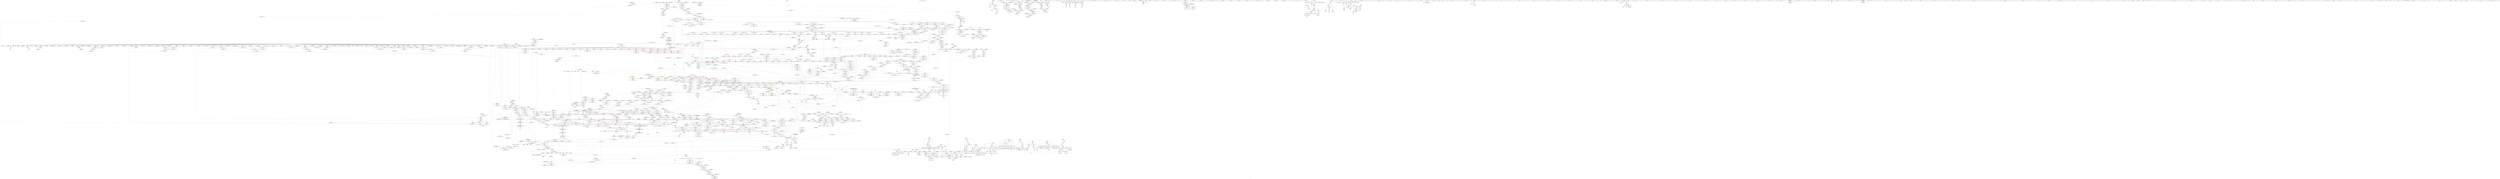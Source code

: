 digraph "SVFG" {
	label="SVFG";

	Node0x562f9c707310 [shape=record,color=grey,label="{NodeID: 0\nNullPtr}"];
	Node0x562f9c707310 -> Node0x562f9c788130[style=solid];
	Node0x562f9c707310 -> Node0x562f9c788230[style=solid];
	Node0x562f9c707310 -> Node0x562f9c788300[style=solid];
	Node0x562f9c707310 -> Node0x562f9c7883d0[style=solid];
	Node0x562f9c707310 -> Node0x562f9c7884a0[style=solid];
	Node0x562f9c707310 -> Node0x562f9c788570[style=solid];
	Node0x562f9c707310 -> Node0x562f9c788640[style=solid];
	Node0x562f9c707310 -> Node0x562f9c788710[style=solid];
	Node0x562f9c707310 -> Node0x562f9c7887e0[style=solid];
	Node0x562f9c707310 -> Node0x562f9c7888b0[style=solid];
	Node0x562f9c707310 -> Node0x562f9c788980[style=solid];
	Node0x562f9c707310 -> Node0x562f9c788a50[style=solid];
	Node0x562f9c707310 -> Node0x562f9c788b20[style=solid];
	Node0x562f9c707310 -> Node0x562f9c788bf0[style=solid];
	Node0x562f9c707310 -> Node0x562f9c788cc0[style=solid];
	Node0x562f9c707310 -> Node0x562f9c788d90[style=solid];
	Node0x562f9c707310 -> Node0x562f9c788e60[style=solid];
	Node0x562f9c707310 -> Node0x562f9c788f30[style=solid];
	Node0x562f9c707310 -> Node0x562f9c789000[style=solid];
	Node0x562f9c707310 -> Node0x562f9c7890d0[style=solid];
	Node0x562f9c707310 -> Node0x562f9c7891a0[style=solid];
	Node0x562f9c707310 -> Node0x562f9c789270[style=solid];
	Node0x562f9c707310 -> Node0x562f9c789340[style=solid];
	Node0x562f9c707310 -> Node0x562f9c789410[style=solid];
	Node0x562f9c707310 -> Node0x562f9c7894e0[style=solid];
	Node0x562f9c707310 -> Node0x562f9c7895b0[style=solid];
	Node0x562f9c707310 -> Node0x562f9c789680[style=solid];
	Node0x562f9c707310 -> Node0x562f9c789750[style=solid];
	Node0x562f9c707310 -> Node0x562f9c789820[style=solid];
	Node0x562f9c707310 -> Node0x562f9c7898f0[style=solid];
	Node0x562f9c707310 -> Node0x562f9c7899c0[style=solid];
	Node0x562f9c707310 -> Node0x562f9c789a90[style=solid];
	Node0x562f9c707310 -> Node0x562f9c789b60[style=solid];
	Node0x562f9c707310 -> Node0x562f9c789c30[style=solid];
	Node0x562f9c707310 -> Node0x562f9c789d00[style=solid];
	Node0x562f9c707310 -> Node0x562f9c789dd0[style=solid];
	Node0x562f9c707310 -> Node0x562f9c789ea0[style=solid];
	Node0x562f9c707310 -> Node0x562f9c789f70[style=solid];
	Node0x562f9c707310 -> Node0x562f9c78a040[style=solid];
	Node0x562f9c707310 -> Node0x562f9c78a110[style=solid];
	Node0x562f9c707310 -> Node0x562f9c78a1e0[style=solid];
	Node0x562f9c707310 -> Node0x562f9c77dea0[style=solid];
	Node0x562f9c707310 -> Node0x562f9c77df70[style=solid];
	Node0x562f9c707310 -> Node0x562f9c77e040[style=solid];
	Node0x562f9c707310 -> Node0x562f9c77e110[style=solid];
	Node0x562f9c707310 -> Node0x562f9c77e1e0[style=solid];
	Node0x562f9c707310 -> Node0x562f9c77e2b0[style=solid];
	Node0x562f9c707310 -> Node0x562f9c77e380[style=solid];
	Node0x562f9c707310 -> Node0x562f9c77e450[style=solid];
	Node0x562f9c707310 -> Node0x562f9c77e520[style=solid];
	Node0x562f9c707310 -> Node0x562f9c77e5f0[style=solid];
	Node0x562f9c707310 -> Node0x562f9c77e6c0[style=solid];
	Node0x562f9c707310 -> Node0x562f9c77e790[style=solid];
	Node0x562f9c707310 -> Node0x562f9c77e860[style=solid];
	Node0x562f9c707310 -> Node0x562f9c77e930[style=solid];
	Node0x562f9c707310 -> Node0x562f9c77ea00[style=solid];
	Node0x562f9c707310 -> Node0x562f9c77ead0[style=solid];
	Node0x562f9c707310 -> Node0x562f9c77eba0[style=solid];
	Node0x562f9c707310 -> Node0x562f9c7c3e50[style=solid];
	Node0x562f9c707310 -> Node0x562f9c7c9b20[style=solid];
	Node0x562f9c707310 -> Node0x562f9c7ca5b0[style=solid];
	Node0x562f9c707310 -> Node0x562f9c7cac30[style=solid];
	Node0x562f9c707310 -> Node0x562f9c7cad00[style=solid];
	Node0x562f9c707310 -> Node0x562f9c7cadd0[style=solid];
	Node0x562f9c707310 -> Node0x562f9c7caea0[style=solid];
	Node0x562f9c707310 -> Node0x562f9c7aeb90[style=solid];
	Node0x562f9c707310:s64 -> Node0x562f9c948060[style=solid,color=red];
	Node0x562f9c707310:s64 -> Node0x562f9c9499a0[style=solid,color=red];
	Node0x562f9c780ef0 [shape=record,color=black,label="{NodeID: 443\n526\<--525\nidxprom67\<--\nmain\n}"];
	Node0x562f9c790290 [shape=record,color=purple,label="{NodeID: 886\n2093\<--2088\nadd.ptr42\<--\n_ZNSt5dequeISt4pairIiiESaIS1_EE17_M_reallocate_mapEmb\n}"];
	Node0x562f9c7c64b0 [shape=record,color=blue,label="{NodeID: 1329\n363\<--19\ni104\<--\nmain\n}"];
	Node0x562f9c7c64b0 -> Node0x562f9c7b4ce0[style=dashed];
	Node0x562f9c7c64b0 -> Node0x562f9c7b4db0[style=dashed];
	Node0x562f9c7c64b0 -> Node0x562f9c7b4e80[style=dashed];
	Node0x562f9c7c64b0 -> Node0x562f9c7b4f50[style=dashed];
	Node0x562f9c7c64b0 -> Node0x562f9c7b5020[style=dashed];
	Node0x562f9c7c64b0 -> Node0x562f9c7c67f0[style=dashed];
	Node0x562f9c7c64b0 -> Node0x562f9c859bd0[style=dashed];
	Node0x562f9c73e0a0 [shape=record,color=green,label="{NodeID: 222\n1477\<--1478\n__cur\<--__cur_field_insensitive\n_ZNSt11_Deque_baseISt4pairIiiESaIS1_EE15_M_create_nodesEPPS1_S5_\n}"];
	Node0x562f9c73e0a0 -> Node0x562f9c7bb4e0[style=solid];
	Node0x562f9c73e0a0 -> Node0x562f9c7bb5b0[style=solid];
	Node0x562f9c73e0a0 -> Node0x562f9c7bb680[style=solid];
	Node0x562f9c73e0a0 -> Node0x562f9c7bb750[style=solid];
	Node0x562f9c73e0a0 -> Node0x562f9c7cb930[style=solid];
	Node0x562f9c73e0a0 -> Node0x562f9c7cbad0[style=solid];
	Node0x562f9c79c810 [shape=record,color=purple,label="{NodeID: 665\n810\<--798\n_M_node4\<--this1\n_ZNSt11_Deque_baseISt4pairIiiESaIS1_EED2Ev\n}"];
	Node0x562f9c79c810 -> Node0x562f9c7b6af0[style=solid];
	Node0x562f9c946e20 [shape=record,color=black,label="{NodeID: 3322\n911 = PHI(821, 1311, 2124, )\n2nd arg _ZNSt11_Deque_baseISt4pairIiiESaIS1_EE17_M_deallocate_mapEPPS1_m }"];
	Node0x562f9c946e20 -> Node0x562f9c7c8050[style=solid];
	Node0x562f9c7bb000 [shape=record,color=red,label="{NodeID: 1108\n1462\<--1441\nexn\<--exn.slot\n_ZNSt11_Deque_baseISt4pairIiiESaIS1_EE15_M_allocate_mapEm\n}"];
	Node0x562f9c769c70 [shape=record,color=green,label="{NodeID: 1\n7\<--1\n__dso_handle\<--dummyObj\nGlob }"];
	Node0x562f9c780fc0 [shape=record,color=black,label="{NodeID: 444\n554\<--553\nidxprom84\<--\nmain\n}"];
	Node0x562f9c790360 [shape=record,color=purple,label="{NodeID: 887\n2101\<--2088\nadd.ptr48\<--\n_ZNSt5dequeISt4pairIiiESaIS1_EE17_M_reallocate_mapEmb\n}"];
	Node0x562f9c790360 -> Node0x562f9c7ce850[style=solid];
	Node0x562f9c7c6580 [shape=record,color=blue,label="{NodeID: 1330\n365\<--19\nj108\<--\nmain\n}"];
	Node0x562f9c7c6580 -> Node0x562f9c7b50f0[style=dashed];
	Node0x562f9c7c6580 -> Node0x562f9c7b51c0[style=dashed];
	Node0x562f9c7c6580 -> Node0x562f9c7b5290[style=dashed];
	Node0x562f9c7c6580 -> Node0x562f9c7b5360[style=dashed];
	Node0x562f9c7c6580 -> Node0x562f9c7b5430[style=dashed];
	Node0x562f9c7c6580 -> Node0x562f9c7c6580[style=dashed];
	Node0x562f9c7c6580 -> Node0x562f9c7c6720[style=dashed];
	Node0x562f9c7c6580 -> Node0x562f9c85a0d0[style=dashed];
	Node0x562f9c73e170 [shape=record,color=green,label="{NodeID: 223\n1479\<--1480\nexn.slot\<--exn.slot_field_insensitive\n_ZNSt11_Deque_baseISt4pairIiiESaIS1_EE15_M_create_nodesEPPS1_S5_\n}"];
	Node0x562f9c73e170 -> Node0x562f9c7bb820[style=solid];
	Node0x562f9c73e170 -> Node0x562f9c7bb8f0[style=solid];
	Node0x562f9c73e170 -> Node0x562f9c7cbba0[style=solid];
	Node0x562f9c73e170 -> Node0x562f9c7cbd40[style=solid];
	Node0x562f9c79c8e0 [shape=record,color=purple,label="{NodeID: 666\n816\<--798\n_M_impl5\<--this1\n_ZNSt11_Deque_baseISt4pairIiiESaIS1_EED2Ev\n}"];
	Node0x562f9c946fe0 [shape=record,color=black,label="{NodeID: 3323\n2261 = PHI(2246, )\n0th arg _ZNSt11__copy_moveILb0ELb1ESt26random_access_iterator_tagE8__copy_mIPSt4pairIiiEEEPT_PKS6_S9_S7_ }"];
	Node0x562f9c946fe0 -> Node0x562f9c7cf6f0[style=solid];
	Node0x562f9c7bb0d0 [shape=record,color=red,label="{NodeID: 1109\n1463\<--1443\nsel\<--ehselector.slot\n_ZNSt11_Deque_baseISt4pairIiiESaIS1_EE15_M_allocate_mapEm\n}"];
	Node0x562f9c76a3c0 [shape=record,color=green,label="{NodeID: 2\n9\<--1\n\<--dummyObj\nCan only get source location for instruction, argument, global var or function.}"];
	Node0x562f9c781090 [shape=record,color=black,label="{NodeID: 445\n557\<--556\nidxprom86\<--\nmain\n}"];
	Node0x562f9c790430 [shape=record,color=purple,label="{NodeID: 888\n2147\<--2145\nadd.ptr70\<--\n_ZNSt5dequeISt4pairIiiESaIS1_EE17_M_reallocate_mapEmb\n}"];
	Node0x562f9c7c6650 [shape=record,color=blue,label="{NodeID: 1331\n357\<--629\nans\<--inc131\nmain\n}"];
	Node0x562f9c7c6650 -> Node0x562f9c856620[style=dashed];
	Node0x562f9c73e240 [shape=record,color=green,label="{NodeID: 224\n1481\<--1482\nehselector.slot\<--ehselector.slot_field_insensitive\n_ZNSt11_Deque_baseISt4pairIiiESaIS1_EE15_M_create_nodesEPPS1_S5_\n}"];
	Node0x562f9c73e240 -> Node0x562f9c7bb9c0[style=solid];
	Node0x562f9c73e240 -> Node0x562f9c7cbc70[style=solid];
	Node0x562f9c73e240 -> Node0x562f9c7cbe10[style=solid];
	Node0x562f9c79c9b0 [shape=record,color=purple,label="{NodeID: 667\n817\<--798\n_M_map6\<--this1\n_ZNSt11_Deque_baseISt4pairIiiESaIS1_EED2Ev\n}"];
	Node0x562f9c79c9b0 -> Node0x562f9c7b6bc0[style=solid];
	Node0x562f9c9470f0 [shape=record,color=black,label="{NodeID: 3324\n2262 = PHI(2247, )\n1st arg _ZNSt11__copy_moveILb0ELb1ESt26random_access_iterator_tagE8__copy_mIPSt4pairIiiEEEPT_PKS6_S9_S7_ }"];
	Node0x562f9c9470f0 -> Node0x562f9c7cf7c0[style=solid];
	Node0x562f9c7bb1a0 [shape=record,color=red,label="{NodeID: 1110\n1486\<--1471\nthis1\<--this.addr\n_ZNSt11_Deque_baseISt4pairIiiESaIS1_EE15_M_create_nodesEPPS1_S5_\n|{<s0>92|<s1>94}}"];
	Node0x562f9c7bb1a0:s0 -> Node0x562f9c94d200[style=solid,color=red];
	Node0x562f9c7bb1a0:s1 -> Node0x562f9c94c4c0[style=solid,color=red];
	Node0x562f9c76a480 [shape=record,color=green,label="{NodeID: 3\n19\<--1\n\<--dummyObj\nCan only get source location for instruction, argument, global var or function.}"];
	Node0x562f9c781160 [shape=record,color=black,label="{NodeID: 446\n563\<--562\nidxprom90\<--\nmain\n}"];
	Node0x562f9c790500 [shape=record,color=purple,label="{NodeID: 889\n2148\<--2145\nadd.ptr71\<--\n_ZNSt5dequeISt4pairIiiESaIS1_EE17_M_reallocate_mapEmb\n|{<s0>139}}"];
	Node0x562f9c790500:s0 -> Node0x562f9c94a810[style=solid,color=red];
	Node0x562f9c7c6720 [shape=record,color=blue,label="{NodeID: 1332\n365\<--634\nj108\<--inc134\nmain\n}"];
	Node0x562f9c7c6720 -> Node0x562f9c7b50f0[style=dashed];
	Node0x562f9c7c6720 -> Node0x562f9c7b51c0[style=dashed];
	Node0x562f9c7c6720 -> Node0x562f9c7b5290[style=dashed];
	Node0x562f9c7c6720 -> Node0x562f9c7b5360[style=dashed];
	Node0x562f9c7c6720 -> Node0x562f9c7b5430[style=dashed];
	Node0x562f9c7c6720 -> Node0x562f9c7c6580[style=dashed];
	Node0x562f9c7c6720 -> Node0x562f9c7c6720[style=dashed];
	Node0x562f9c7c6720 -> Node0x562f9c85a0d0[style=dashed];
	Node0x562f9c73e310 [shape=record,color=green,label="{NodeID: 225\n1495\<--1496\n_ZNSt11_Deque_baseISt4pairIiiESaIS1_EE16_M_allocate_nodeEv\<--_ZNSt11_Deque_baseISt4pairIiiESaIS1_EE16_M_allocate_nodeEv_field_insensitive\n}"];
	Node0x562f9c79ca80 [shape=record,color=purple,label="{NodeID: 668\n819\<--798\n_M_impl7\<--this1\n_ZNSt11_Deque_baseISt4pairIiiESaIS1_EED2Ev\n}"];
	Node0x562f9c947200 [shape=record,color=black,label="{NodeID: 3325\n2263 = PHI(2248, )\n2nd arg _ZNSt11__copy_moveILb0ELb1ESt26random_access_iterator_tagE8__copy_mIPSt4pairIiiEEEPT_PKS6_S9_S7_ }"];
	Node0x562f9c947200 -> Node0x562f9c7cf890[style=solid];
	Node0x562f9c7bb270 [shape=record,color=red,label="{NodeID: 1111\n1487\<--1473\n\<--__nstart.addr\n_ZNSt11_Deque_baseISt4pairIiiESaIS1_EE15_M_create_nodesEPPS1_S5_\n}"];
	Node0x562f9c7bb270 -> Node0x562f9c7cb930[style=solid];
	Node0x562f9c76a540 [shape=record,color=green,label="{NodeID: 4\n21\<--1\n_ZL2dx\<--dummyObj\nGlob }"];
	Node0x562f9c781230 [shape=record,color=black,label="{NodeID: 447\n566\<--565\nidxprom92\<--\nmain\n}"];
	Node0x562f9c7905d0 [shape=record,color=purple,label="{NodeID: 890\n2297\<--2295\nadd.ptr\<--\n_ZNSt11__copy_moveILb0ELb1ESt26random_access_iterator_tagE8__copy_mIPSt4pairIiiEEEPT_PKS6_S9_S7_\n}"];
	Node0x562f9c7905d0 -> Node0x562f9c797230[style=solid];
	Node0x562f9c88b830 [shape=record,color=yellow,style=double,label="{NodeID: 2440\n268V_1 = ENCHI(MR_268V_0)\npts\{24290000 \}\nFun[_ZNSt5dequeISt4pairIiiESaIS1_EE5frontEv]|{<s0>159}}"];
	Node0x562f9c88b830:s0 -> Node0x562f9c886de0[style=dashed,color=red];
	Node0x562f9c7c67f0 [shape=record,color=blue,label="{NodeID: 1333\n363\<--639\ni104\<--inc137\nmain\n}"];
	Node0x562f9c7c67f0 -> Node0x562f9c7b4ce0[style=dashed];
	Node0x562f9c7c67f0 -> Node0x562f9c7b4db0[style=dashed];
	Node0x562f9c7c67f0 -> Node0x562f9c7b4e80[style=dashed];
	Node0x562f9c7c67f0 -> Node0x562f9c7b4f50[style=dashed];
	Node0x562f9c7c67f0 -> Node0x562f9c7b5020[style=dashed];
	Node0x562f9c7c67f0 -> Node0x562f9c7c67f0[style=dashed];
	Node0x562f9c7c67f0 -> Node0x562f9c859bd0[style=dashed];
	Node0x562f9c73e410 [shape=record,color=green,label="{NodeID: 226\n1541\<--1542\nthis.addr\<--this.addr_field_insensitive\n_ZNSt15_Deque_iteratorISt4pairIiiERS1_PS1_E11_M_set_nodeEPS3_\n}"];
	Node0x562f9c73e410 -> Node0x562f9c7bba90[style=solid];
	Node0x562f9c73e410 -> Node0x562f9c7cbee0[style=solid];
	Node0x562f9c79cb50 [shape=record,color=purple,label="{NodeID: 669\n820\<--798\n_M_map_size\<--this1\n_ZNSt11_Deque_baseISt4pairIiiESaIS1_EED2Ev\n}"];
	Node0x562f9c79cb50 -> Node0x562f9c7b6c90[style=solid];
	Node0x562f9c947310 [shape=record,color=black,label="{NodeID: 3326\n1059 = PHI(918, )\n0th arg _ZNSt16allocator_traitsISaIPSt4pairIiiEEE10deallocateERS3_PS2_m }"];
	Node0x562f9c947310 -> Node0x562f9c7c8bb0[style=solid];
	Node0x562f9c866e60 [shape=record,color=black,label="{NodeID: 2219\nMR_22V_9 = PHI(MR_22V_6, MR_22V_4, MR_22V_4, MR_22V_2, MR_22V_5, MR_22V_4, MR_22V_3, )\npts\{1607 \}\n|{<s0>13}}"];
	Node0x562f9c866e60:s0 -> Node0x562f9c895690[style=dashed,color=red];
	Node0x562f9c7bb340 [shape=record,color=red,label="{NodeID: 1112\n1512\<--1473\n\<--__nstart.addr\n_ZNSt11_Deque_baseISt4pairIiiESaIS1_EE15_M_create_nodesEPPS1_S5_\n|{<s0>94}}"];
	Node0x562f9c7bb340:s0 -> Node0x562f9c94c6d0[style=solid,color=red];
	Node0x562f9c76a600 [shape=record,color=green,label="{NodeID: 5\n22\<--1\n_ZL2dy\<--dummyObj\nGlob }"];
	Node0x562f9c781300 [shape=record,color=black,label="{NodeID: 448\n601\<--600\nidxprom112\<--\nmain\n}"];
	Node0x562f9c7906a0 [shape=record,color=purple,label="{NodeID: 891\n2378\<--2375\nadd.ptr\<--\n_ZNSt20__copy_move_backwardILb0ELb1ESt26random_access_iterator_tagE13__copy_move_bIPSt4pairIiiEEEPT_PKS6_S9_S7_\n}"];
	Node0x562f9c7906a0 -> Node0x562f9c797640[style=solid];
	Node0x562f9c88b910 [shape=record,color=yellow,style=double,label="{NodeID: 2441\n270V_1 = ENCHI(MR_270V_0)\npts\{24290001 24290002 24290003 \}\nFun[_ZNSt5dequeISt4pairIiiESaIS1_EE5frontEv]|{<s0>159}}"];
	Node0x562f9c88b910:s0 -> Node0x562f9c886de0[style=dashed,color=red];
	Node0x562f9c7c68c0 [shape=record,color=blue,label="{NodeID: 1334\n37\<--643\n_ZZ4mainE2ca\<--inc139\nmain\n}"];
	Node0x562f9c7c68c0 -> Node0x562f9c8544c0[style=dashed];
	Node0x562f9c73e4e0 [shape=record,color=green,label="{NodeID: 227\n1543\<--1544\n__new_node.addr\<--__new_node.addr_field_insensitive\n_ZNSt15_Deque_iteratorISt4pairIiiERS1_PS1_E11_M_set_nodeEPS3_\n}"];
	Node0x562f9c73e4e0 -> Node0x562f9c7bbb60[style=solid];
	Node0x562f9c73e4e0 -> Node0x562f9c7bbc30[style=solid];
	Node0x562f9c73e4e0 -> Node0x562f9c7cbfb0[style=solid];
	Node0x562f9c79cc20 [shape=record,color=purple,label="{NodeID: 670\n826\<--798\n_M_impl8\<--this1\n_ZNSt11_Deque_baseISt4pairIiiESaIS1_EED2Ev\n|{<s0>46}}"];
	Node0x562f9c79cc20:s0 -> Node0x562f9c9491f0[style=solid,color=red];
	Node0x562f9c947420 [shape=record,color=black,label="{NodeID: 3327\n1060 = PHI(931, )\n1st arg _ZNSt16allocator_traitsISaIPSt4pairIiiEEE10deallocateERS3_PS2_m }"];
	Node0x562f9c947420 -> Node0x562f9c7c8c80[style=solid];
	Node0x562f9c7bb410 [shape=record,color=red,label="{NodeID: 1113\n1491\<--1475\n\<--__nfinish.addr\n_ZNSt11_Deque_baseISt4pairIiiESaIS1_EE15_M_create_nodesEPPS1_S5_\n}"];
	Node0x562f9c7bb410 -> Node0x562f9c7aba10[style=solid];
	Node0x562f9c76a6c0 [shape=record,color=green,label="{NodeID: 6\n23\<--1\n.str\<--dummyObj\nGlob }"];
	Node0x562f9c7813d0 [shape=record,color=black,label="{NodeID: 449\n604\<--603\nidxprom114\<--\nmain\n}"];
	Node0x562f9c790770 [shape=record,color=purple,label="{NodeID: 892\n2389\<--2386\nadd.ptr2\<--\n_ZNSt20__copy_move_backwardILb0ELb1ESt26random_access_iterator_tagE13__copy_move_bIPSt4pairIiiEEEPT_PKS6_S9_S7_\n}"];
	Node0x562f9c790770 -> Node0x562f9c7977e0[style=solid];
	Node0x562f9c88b9f0 [shape=record,color=yellow,style=double,label="{NodeID: 2442\n74V_1 = ENCHI(MR_74V_0)\npts\{900002 900003 900004 900005 900006 900007 900008 900009 \}\nFun[_ZNSt5dequeISt4pairIiiESaIS1_EE5frontEv]|{<s0>159}}"];
	Node0x562f9c88b9f0:s0 -> Node0x562f9c886d00[style=dashed,color=red];
	Node0x562f9c7c6990 [shape=record,color=blue,label="{NodeID: 1335\n669\<--668\n__t.addr\<--__t\n_ZSt7forwardIRiEOT_RNSt16remove_referenceIS1_E4typeE\n}"];
	Node0x562f9c7c6990 -> Node0x562f9c7b5ec0[style=dashed];
	Node0x562f9c73e5b0 [shape=record,color=green,label="{NodeID: 228\n1558\<--1559\n_ZNSt15_Deque_iteratorISt4pairIiiERS1_PS1_E14_S_buffer_sizeEv\<--_ZNSt15_Deque_iteratorISt4pairIiiERS1_PS1_E14_S_buffer_sizeEv_field_insensitive\n}"];
	Node0x562f9c79ccf0 [shape=record,color=purple,label="{NodeID: 671\n812\<--811\nadd.ptr\<--\n_ZNSt11_Deque_baseISt4pairIiiESaIS1_EED2Ev\n|{<s0>44}}"];
	Node0x562f9c79ccf0:s0 -> Node0x562f9c94c850[style=solid,color=red];
	Node0x562f9c947530 [shape=record,color=black,label="{NodeID: 3328\n1061 = PHI(932, )\n2nd arg _ZNSt16allocator_traitsISaIPSt4pairIiiEEE10deallocateERS3_PS2_m }"];
	Node0x562f9c947530 -> Node0x562f9c7c8d50[style=solid];
	Node0x562f9c7bb4e0 [shape=record,color=red,label="{NodeID: 1114\n1490\<--1477\n\<--__cur\n_ZNSt11_Deque_baseISt4pairIiiESaIS1_EE15_M_create_nodesEPPS1_S5_\n}"];
	Node0x562f9c7bb4e0 -> Node0x562f9c7aba10[style=solid];
	Node0x562f9c76a780 [shape=record,color=green,label="{NodeID: 7\n25\<--1\n.str.2\<--dummyObj\nGlob }"];
	Node0x562f9c7814a0 [shape=record,color=black,label="{NodeID: 450\n610\<--609\nidxprom118\<--\nmain\n}"];
	Node0x562f9c790840 [shape=record,color=red,label="{NodeID: 893\n169\<--18\n\<--n\n_Z3bfsii\n}"];
	Node0x562f9c790840 -> Node0x562f9c7ae290[style=solid];
	Node0x562f9c7c6a60 [shape=record,color=blue,label="{NodeID: 1336\n678\<--675\nthis.addr\<--this\n_ZNSt4pairIiiEC2IRiS2_Lb1EEEOT_OT0_\n}"];
	Node0x562f9c7c6a60 -> Node0x562f9c7b5f90[style=dashed];
	Node0x562f9c781ec0 [shape=record,color=green,label="{NodeID: 229\n1567\<--1568\n__a.addr\<--__a.addr_field_insensitive\n_ZNSt16allocator_traitsISaIPSt4pairIiiEEE8allocateERS3_m\n}"];
	Node0x562f9c781ec0 -> Node0x562f9c7bbea0[style=solid];
	Node0x562f9c781ec0 -> Node0x562f9c7cc2f0[style=solid];
	Node0x562f9c79cdc0 [shape=record,color=purple,label="{NodeID: 672\n853\<--852\n_M_cur\<--this1\n_ZNSt15_Deque_iteratorISt4pairIiiERS1_PS1_EC2ERKS4_\n}"];
	Node0x562f9c79cdc0 -> Node0x562f9c7c7760[style=solid];
	Node0x562f9c947640 [shape=record,color=black,label="{NodeID: 3329\n832 = PHI(740, 947, 982, 1369, 1531, 1691, 1889, 2490, )\n0th arg __clang_call_terminate }"];
	Node0x562f9c867d60 [shape=record,color=black,label="{NodeID: 2222\nMR_30V_5 = PHI(MR_30V_4, MR_30V_4, MR_30V_3, MR_30V_2, MR_30V_4, MR_30V_3, MR_30V_2, )\npts\{900002 \}\n|{<s0>13}}"];
	Node0x562f9c867d60:s0 -> Node0x562f9c895690[style=dashed,color=red];
	Node0x562f9c7bb5b0 [shape=record,color=red,label="{NodeID: 1115\n1497\<--1477\n\<--__cur\n_ZNSt11_Deque_baseISt4pairIiiESaIS1_EE15_M_create_nodesEPPS1_S5_\n}"];
	Node0x562f9c7bb5b0 -> Node0x562f9c7cba00[style=solid];
	Node0x562f9c76a840 [shape=record,color=green,label="{NodeID: 8\n27\<--1\nstdin\<--dummyObj\nGlob }"];
	Node0x562f9c781570 [shape=record,color=black,label="{NodeID: 451\n613\<--612\nidxprom120\<--\nmain\n}"];
	Node0x562f9c790910 [shape=record,color=red,label="{NodeID: 894\n176\<--18\n\<--n\n_Z3bfsii\n}"];
	Node0x562f9c790910 -> Node0x562f9c7adb10[style=solid];
	Node0x562f9c88bbe0 [shape=record,color=yellow,style=double,label="{NodeID: 2444\n58V_1 = ENCHI(MR_58V_0)\npts\{266 \}\nFun[_ZSt9make_pairIRiS0_ESt4pairINSt17__decay_and_stripIT_E6__typeENS2_IT0_E6__typeEEOS3_OS6_]}"];
	Node0x562f9c88bbe0 -> Node0x562f9c7b2440[style=dashed];
	Node0x562f9c7c6b30 [shape=record,color=blue,label="{NodeID: 1337\n680\<--676\n__x.addr\<--__x\n_ZNSt4pairIiiEC2IRiS2_Lb1EEEOT_OT0_\n}"];
	Node0x562f9c7c6b30 -> Node0x562f9c7b6060[style=dashed];
	Node0x562f9c781f90 [shape=record,color=green,label="{NodeID: 230\n1569\<--1570\n__n.addr\<--__n.addr_field_insensitive\n_ZNSt16allocator_traitsISaIPSt4pairIiiEEE8allocateERS3_m\n}"];
	Node0x562f9c781f90 -> Node0x562f9c7bbf70[style=solid];
	Node0x562f9c781f90 -> Node0x562f9c7cc3c0[style=solid];
	Node0x562f9c79ce90 [shape=record,color=purple,label="{NodeID: 673\n858\<--852\n_M_first\<--this1\n_ZNSt15_Deque_iteratorISt4pairIiiERS1_PS1_EC2ERKS4_\n}"];
	Node0x562f9c79ce90 -> Node0x562f9c7c7830[style=solid];
	Node0x562f9c947d30 [shape=record,color=black,label="{NodeID: 3330\n1147 = PHI(956, )\n0th arg _ZNSaISt4pairIiiEED2Ev }"];
	Node0x562f9c947d30 -> Node0x562f9c7c9570[style=solid];
	Node0x562f9c868260 [shape=record,color=black,label="{NodeID: 2223\nMR_32V_9 = PHI(MR_32V_6, MR_32V_4, MR_32V_4, MR_32V_2, MR_32V_5, MR_32V_4, MR_32V_3, )\npts\{900006 \}\n|{<s0>13}}"];
	Node0x562f9c868260:s0 -> Node0x562f9c895690[style=dashed,color=red];
	Node0x562f9c7bb680 [shape=record,color=red,label="{NodeID: 1116\n1500\<--1477\n\<--__cur\n_ZNSt11_Deque_baseISt4pairIiiESaIS1_EE15_M_create_nodesEPPS1_S5_\n}"];
	Node0x562f9c7bb680 -> Node0x562f9c79fa70[style=solid];
	Node0x562f9c76a900 [shape=record,color=green,label="{NodeID: 9\n28\<--1\n.str.3\<--dummyObj\nGlob }"];
	Node0x562f9c781640 [shape=record,color=black,label="{NodeID: 452\n616\<--615\nconv122\<--\nmain\n}"];
	Node0x562f9c781640 -> Node0x562f9c7ac610[style=solid];
	Node0x562f9c7909e0 [shape=record,color=red,label="{NodeID: 895\n394\<--18\n\<--n\nmain\n}"];
	Node0x562f9c7909e0 -> Node0x562f9c7aca90[style=solid];
	Node0x562f9c88bcf0 [shape=record,color=yellow,style=double,label="{NodeID: 2445\n66V_1 = ENCHI(MR_66V_0)\npts\{2660000 2660001 \}\nFun[_ZSt9make_pairIRiS0_ESt4pairINSt17__decay_and_stripIT_E6__typeENS2_IT0_E6__typeEEOS3_OS6_]|{<s0>20|<s1>20}}"];
	Node0x562f9c88bcf0:s0 -> Node0x562f9c7c6cd0[style=dashed,color=red];
	Node0x562f9c88bcf0:s1 -> Node0x562f9c7c6da0[style=dashed,color=red];
	Node0x562f9c7c6c00 [shape=record,color=blue,label="{NodeID: 1338\n682\<--677\n__y.addr\<--__y\n_ZNSt4pairIiiEC2IRiS2_Lb1EEEOT_OT0_\n}"];
	Node0x562f9c7c6c00 -> Node0x562f9c7b6130[style=dashed];
	Node0x562f9c782060 [shape=record,color=green,label="{NodeID: 231\n1577\<--1578\n_ZN9__gnu_cxx13new_allocatorIPSt4pairIiiEE8allocateEmPKv\<--_ZN9__gnu_cxx13new_allocatorIPSt4pairIiiEE8allocateEmPKv_field_insensitive\n}"];
	Node0x562f9c79cf60 [shape=record,color=purple,label="{NodeID: 674\n863\<--852\n_M_last\<--this1\n_ZNSt15_Deque_iteratorISt4pairIiiERS1_PS1_EC2ERKS4_\n}"];
	Node0x562f9c79cf60 -> Node0x562f9c7c7900[style=solid];
	Node0x562f9c947e40 [shape=record,color=black,label="{NodeID: 3331\n1581 = PHI(1574, )\n0th arg _ZN9__gnu_cxx13new_allocatorIPSt4pairIiiEE8allocateEmPKv }"];
	Node0x562f9c947e40 -> Node0x562f9c7cc490[style=solid];
	Node0x562f9c7bb750 [shape=record,color=red,label="{NodeID: 1117\n1513\<--1477\n\<--__cur\n_ZNSt11_Deque_baseISt4pairIiiESaIS1_EE15_M_create_nodesEPPS1_S5_\n|{<s0>94}}"];
	Node0x562f9c7bb750:s0 -> Node0x562f9c94c850[style=solid,color=red];
	Node0x562f9c76a9c0 [shape=record,color=green,label="{NodeID: 10\n30\<--1\n.str.4\<--dummyObj\nGlob }"];
	Node0x562f9c781710 [shape=record,color=black,label="{NodeID: 453\n620\<--619\nidxprom125\<--\nmain\n}"];
	Node0x562f9c7d3780 [shape=record,color=yellow,style=double,label="{NodeID: 3110\n48V_2 = CSCHI(MR_48V_1)\npts\{1607 900000 900001 900002 900003 900004 900005 900006 900007 900008 900009 \}\nCS[]|{<s0>4|<s1>4|<s2>4|<s3>4|<s4>4|<s5>4}}"];
	Node0x562f9c7d3780:s0 -> Node0x562f9c863760[style=dashed,color=blue];
	Node0x562f9c7d3780:s1 -> Node0x562f9c867d60[style=dashed,color=blue];
	Node0x562f9c7d3780:s2 -> Node0x562f9c7d3ad0[style=dashed,color=blue];
	Node0x562f9c7d3780:s3 -> Node0x562f9c7d3d10[style=dashed,color=blue];
	Node0x562f9c7d3780:s4 -> Node0x562f9c7d3df0[style=dashed,color=blue];
	Node0x562f9c7d3780:s5 -> Node0x562f9c7d3ed0[style=dashed,color=blue];
	Node0x562f9c790ab0 [shape=record,color=red,label="{NodeID: 896\n416\<--18\n\<--n\nmain\n}"];
	Node0x562f9c790ab0 -> Node0x562f9c7abb90[style=solid];
	Node0x562f9c7c6cd0 [shape=record,color=blue,label="{NodeID: 1339\n689\<--692\nfirst\<--\n_ZNSt4pairIiiEC2IRiS2_Lb1EEEOT_OT0_\n|{<s0>20}}"];
	Node0x562f9c7c6cd0:s0 -> Node0x562f9c7d5000[style=dashed,color=blue];
	Node0x562f9c782160 [shape=record,color=green,label="{NodeID: 232\n1584\<--1585\nthis.addr\<--this.addr_field_insensitive\n_ZN9__gnu_cxx13new_allocatorIPSt4pairIiiEE8allocateEmPKv\n}"];
	Node0x562f9c782160 -> Node0x562f9c7bc040[style=solid];
	Node0x562f9c782160 -> Node0x562f9c7cc490[style=solid];
	Node0x562f9c79d030 [shape=record,color=purple,label="{NodeID: 675\n868\<--852\n_M_node\<--this1\n_ZNSt15_Deque_iteratorISt4pairIiiERS1_PS1_EC2ERKS4_\n}"];
	Node0x562f9c79d030 -> Node0x562f9c7c79d0[style=solid];
	Node0x562f9c947f50 [shape=record,color=black,label="{NodeID: 3332\n1582 = PHI(1575, )\n1st arg _ZN9__gnu_cxx13new_allocatorIPSt4pairIiiEE8allocateEmPKv }"];
	Node0x562f9c947f50 -> Node0x562f9c7cc560[style=solid];
	Node0x562f9c7bb820 [shape=record,color=red,label="{NodeID: 1118\n1510\<--1479\nexn\<--exn.slot\n_ZNSt11_Deque_baseISt4pairIiiESaIS1_EE15_M_create_nodesEPPS1_S5_\n}"];
	Node0x562f9c737730 [shape=record,color=green,label="{NodeID: 11\n32\<--1\nstdout\<--dummyObj\nGlob }"];
	Node0x562f9c7817e0 [shape=record,color=black,label="{NodeID: 454\n623\<--622\nidxprom127\<--\nmain\n}"];
	Node0x562f9c7d3910 [shape=record,color=yellow,style=double,label="{NodeID: 3111\n56V_2 = CSCHI(MR_56V_1)\npts\{1607 1677 900000 900001 900003 900004 900005 900006 900007 900008 900009 \}\nCS[]|{<s0>6|<s1>6|<s2>6|<s3>6|<s4>6|<s5>6|<s6>6|<s7>6|<s8>6|<s9>12|<s10>12|<s11>12|<s12>12|<s13>12|<s14>12|<s15>12|<s16>12|<s17>12}}"];
	Node0x562f9c7d3910:s0 -> Node0x562f9c862860[style=dashed,color=blue];
	Node0x562f9c7d3910:s1 -> Node0x562f9c862d60[style=dashed,color=blue];
	Node0x562f9c7d3910:s2 -> Node0x562f9c863c60[style=dashed,color=blue];
	Node0x562f9c7d3910:s3 -> Node0x562f9c864b60[style=dashed,color=blue];
	Node0x562f9c7d3910:s4 -> Node0x562f9c865060[style=dashed,color=blue];
	Node0x562f9c7d3910:s5 -> Node0x562f9c866e60[style=dashed,color=blue];
	Node0x562f9c7d3910:s6 -> Node0x562f9c868260[style=dashed,color=blue];
	Node0x562f9c7d3910:s7 -> Node0x562f9c869160[style=dashed,color=blue];
	Node0x562f9c7d3910:s8 -> Node0x562f9c869660[style=dashed,color=blue];
	Node0x562f9c7d3910:s9 -> Node0x562f9c866e60[style=dashed,color=blue];
	Node0x562f9c7d3910:s10 -> Node0x562f9c868260[style=dashed,color=blue];
	Node0x562f9c7d3910:s11 -> Node0x562f9c869160[style=dashed,color=blue];
	Node0x562f9c7d3910:s12 -> Node0x562f9c869660[style=dashed,color=blue];
	Node0x562f9c7d3910:s13 -> Node0x562f9c870e90[style=dashed,color=blue];
	Node0x562f9c7d3910:s14 -> Node0x562f9c871390[style=dashed,color=blue];
	Node0x562f9c7d3910:s15 -> Node0x562f9c871d90[style=dashed,color=blue];
	Node0x562f9c7d3910:s16 -> Node0x562f9c872290[style=dashed,color=blue];
	Node0x562f9c7d3910:s17 -> Node0x562f9c872790[style=dashed,color=blue];
	Node0x562f9c790b80 [shape=record,color=red,label="{NodeID: 897\n422\<--18\n\<--n\nmain\n}"];
	Node0x562f9c790b80 -> Node0x562f9c7ab890[style=solid];
	Node0x562f9c7c6da0 [shape=record,color=blue,label="{NodeID: 1340\n694\<--697\nsecond\<--\n_ZNSt4pairIiiEC2IRiS2_Lb1EEEOT_OT0_\n|{<s0>20}}"];
	Node0x562f9c7c6da0:s0 -> Node0x562f9c7d5000[style=dashed,color=blue];
	Node0x562f9c782230 [shape=record,color=green,label="{NodeID: 233\n1586\<--1587\n__n.addr\<--__n.addr_field_insensitive\n_ZN9__gnu_cxx13new_allocatorIPSt4pairIiiEE8allocateEmPKv\n}"];
	Node0x562f9c782230 -> Node0x562f9c7bc110[style=solid];
	Node0x562f9c782230 -> Node0x562f9c7bc1e0[style=solid];
	Node0x562f9c782230 -> Node0x562f9c7cc560[style=solid];
	Node0x562f9c79d100 [shape=record,color=purple,label="{NodeID: 676\n855\<--854\n_M_cur2\<--\n_ZNSt15_Deque_iteratorISt4pairIiiERS1_PS1_EC2ERKS4_\n}"];
	Node0x562f9c79d100 -> Node0x562f9c7b7170[style=solid];
	Node0x562f9c948060 [shape=record,color=black,label="{NodeID: 3333\n1583 = PHI(3, )\n2nd arg _ZN9__gnu_cxx13new_allocatorIPSt4pairIiiEE8allocateEmPKv }"];
	Node0x562f9c948060 -> Node0x562f9c7cc630[style=solid];
	Node0x562f9c869160 [shape=record,color=black,label="{NodeID: 2226\nMR_38V_9 = PHI(MR_38V_6, MR_38V_4, MR_38V_4, MR_38V_2, MR_38V_5, MR_38V_4, MR_38V_3, )\npts\{900000 900001 \}\n|{<s0>13}}"];
	Node0x562f9c869160:s0 -> Node0x562f9c895690[style=dashed,color=red];
	Node0x562f9c7bb8f0 [shape=record,color=red,label="{NodeID: 1119\n1525\<--1479\nexn4\<--exn.slot\n_ZNSt11_Deque_baseISt4pairIiiESaIS1_EE15_M_create_nodesEPPS1_S5_\n}"];
	Node0x562f9c737830 [shape=record,color=green,label="{NodeID: 12\n33\<--1\n.str.5\<--dummyObj\nGlob }"];
	Node0x562f9c7818b0 [shape=record,color=black,label="{NodeID: 455\n667\<--672\n_ZSt7forwardIRiEOT_RNSt16remove_referenceIS1_E4typeE_ret\<--\n_ZSt7forwardIRiEOT_RNSt16remove_referenceIS1_E4typeE\n|{<s0>18|<s1>19|<s2>33|<s3>34}}"];
	Node0x562f9c7818b0:s0 -> Node0x562f9c93d7c0[style=solid,color=blue];
	Node0x562f9c7818b0:s1 -> Node0x562f9c93d900[style=solid,color=blue];
	Node0x562f9c7818b0:s2 -> Node0x562f9c93d400[style=solid,color=blue];
	Node0x562f9c7818b0:s3 -> Node0x562f9c93d540[style=solid,color=blue];
	Node0x562f9c7d3ad0 [shape=record,color=yellow,style=double,label="{NodeID: 3112\n22V_2 = CSCHI(MR_22V_1)\npts\{1607 \}\nCS[]|{|<s1>6}}"];
	Node0x562f9c7d3ad0 -> Node0x562f9c866e60[style=dashed];
	Node0x562f9c7d3ad0:s1 -> Node0x562f9c88a500[style=dashed,color=red];
	Node0x562f9c790c50 [shape=record,color=red,label="{NodeID: 898\n476\<--18\n\<--n\nmain\n}"];
	Node0x562f9c790c50 -> Node0x562f9c7ab410[style=solid];
	Node0x562f9c88bf90 [shape=record,color=yellow,style=double,label="{NodeID: 2448\n64V_1 = ENCHI(MR_64V_0)\npts\{86 88 \}\nFun[_ZSt9make_pairIRiS0_ESt4pairINSt17__decay_and_stripIT_E6__typeENS2_IT0_E6__typeEEOS3_OS6_]|{<s0>20}}"];
	Node0x562f9c88bf90:s0 -> Node0x562f9c894020[style=dashed,color=red];
	Node0x562f9c7c6e70 [shape=record,color=blue,label="{NodeID: 1341\n702\<--701\nthis.addr\<--this\n_ZNSt5dequeISt4pairIiiESaIS1_EED2Ev\n}"];
	Node0x562f9c7c6e70 -> Node0x562f9c7b63a0[style=dashed];
	Node0x562f9c782300 [shape=record,color=green,label="{NodeID: 234\n1588\<--1589\n.addr\<--.addr_field_insensitive\n_ZN9__gnu_cxx13new_allocatorIPSt4pairIiiEE8allocateEmPKv\n}"];
	Node0x562f9c782300 -> Node0x562f9c7cc630[style=solid];
	Node0x562f9c79d1d0 [shape=record,color=purple,label="{NodeID: 677\n860\<--859\n_M_first3\<--\n_ZNSt15_Deque_iteratorISt4pairIiiERS1_PS1_EC2ERKS4_\n}"];
	Node0x562f9c79d1d0 -> Node0x562f9c7b7240[style=solid];
	Node0x562f9c948170 [shape=record,color=black,label="{NodeID: 3334\n2425 = PHI(306, )\n0th arg _ZNSt5dequeISt4pairIiiESaIS1_EE5frontEv }"];
	Node0x562f9c948170 -> Node0x562f9c7d0730[style=solid];
	Node0x562f9c869660 [shape=record,color=black,label="{NodeID: 2227\nMR_44V_10 = PHI(MR_44V_7, MR_44V_5, MR_44V_4, MR_44V_2, MR_44V_6, MR_44V_4, MR_44V_3, )\npts\{900003 900004 900005 900007 900008 900009 \}\n|{<s0>13}}"];
	Node0x562f9c869660:s0 -> Node0x562f9c895690[style=dashed,color=red];
	Node0x562f9c7bb9c0 [shape=record,color=red,label="{NodeID: 1120\n1526\<--1481\nsel\<--ehselector.slot\n_ZNSt11_Deque_baseISt4pairIiiESaIS1_EE15_M_create_nodesEPPS1_S5_\n}"];
	Node0x562f9c737930 [shape=record,color=green,label="{NodeID: 13\n35\<--1\n.str.6\<--dummyObj\nGlob }"];
	Node0x562f9c781980 [shape=record,color=black,label="{NodeID: 456\n688\<--687\n\<--this1\n_ZNSt4pairIiiEC2IRiS2_Lb1EEEOT_OT0_\n}"];
	Node0x562f9c790d20 [shape=record,color=red,label="{NodeID: 899\n483\<--18\n\<--n\nmain\n}"];
	Node0x562f9c790d20 -> Node0x562f9c7ab110[style=solid];
	Node0x562f9c7c6f40 [shape=record,color=blue,label="{NodeID: 1342\n708\<--733\nexn.slot\<--\n_ZNSt5dequeISt4pairIiiESaIS1_EED2Ev\n}"];
	Node0x562f9c7c6f40 -> Node0x562f9c7b6470[style=dashed];
	Node0x562f9c7823d0 [shape=record,color=green,label="{NodeID: 235\n1596\<--1597\n_ZNK9__gnu_cxx13new_allocatorIPSt4pairIiiEE8max_sizeEv\<--_ZNK9__gnu_cxx13new_allocatorIPSt4pairIiiEE8max_sizeEv_field_insensitive\n}"];
	Node0x562f9c79d2a0 [shape=record,color=purple,label="{NodeID: 678\n865\<--864\n_M_last4\<--\n_ZNSt15_Deque_iteratorISt4pairIiiERS1_PS1_EC2ERKS4_\n}"];
	Node0x562f9c79d2a0 -> Node0x562f9c7b7310[style=solid];
	Node0x562f9c948280 [shape=record,color=black,label="{NodeID: 3335\n263 = PHI(85, 85, )\n0th arg _ZSt9make_pairIRiS0_ESt4pairINSt17__decay_and_stripIT_E6__typeENS2_IT0_E6__typeEEOS3_OS6_ }"];
	Node0x562f9c948280 -> Node0x562f9c7c4df0[style=solid];
	Node0x562f9c869b60 [shape=record,color=black,label="{NodeID: 2228\nMR_30V_3 = PHI(MR_30V_5, MR_30V_2, )\npts\{900002 \}\n|{<s0>23}}"];
	Node0x562f9c869b60:s0 -> Node0x562f9c7d5160[style=dashed,color=blue];
	Node0x562f9c7bba90 [shape=record,color=red,label="{NodeID: 1121\n1547\<--1541\nthis1\<--this.addr\n_ZNSt15_Deque_iteratorISt4pairIiiERS1_PS1_E11_M_set_nodeEPS3_\n}"];
	Node0x562f9c7bba90 -> Node0x562f9c79fb40[style=solid];
	Node0x562f9c7bba90 -> Node0x562f9c79fc10[style=solid];
	Node0x562f9c7bba90 -> Node0x562f9c79fce0[style=solid];
	Node0x562f9c7bba90 -> Node0x562f9c79fdb0[style=solid];
	Node0x562f9c737a30 [shape=record,color=green,label="{NodeID: 14\n38\<--1\n\<--dummyObj\nCan only get source location for instruction, argument, global var or function.}"];
	Node0x562f9c781a50 [shape=record,color=black,label="{NodeID: 457\n720\<--713\n\<--this1\n_ZNSt5dequeISt4pairIiiESaIS1_EED2Ev\n|{<s0>37}}"];
	Node0x562f9c781a50:s0 -> Node0x562f9c94e4a0[style=solid,color=red];
	Node0x562f9c7d3d10 [shape=record,color=yellow,style=double,label="{NodeID: 3114\n32V_2 = CSCHI(MR_32V_1)\npts\{900006 \}\nCS[]|{|<s1>6}}"];
	Node0x562f9c7d3d10 -> Node0x562f9c868260[style=dashed];
	Node0x562f9c7d3d10:s1 -> Node0x562f9c88a500[style=dashed,color=red];
	Node0x562f9c790df0 [shape=record,color=red,label="{NodeID: 900\n544\<--18\n\<--n\nmain\n}"];
	Node0x562f9c790df0 -> Node0x562f9c7ac910[style=solid];
	Node0x562f9c7c7010 [shape=record,color=blue,label="{NodeID: 1343\n710\<--735\nehselector.slot\<--\n_ZNSt5dequeISt4pairIiiESaIS1_EED2Ev\n}"];
	Node0x562f9c7824d0 [shape=record,color=green,label="{NodeID: 236\n1601\<--1602\n_ZSt17__throw_bad_allocv\<--_ZSt17__throw_bad_allocv_field_insensitive\n}"];
	Node0x562f9c79d370 [shape=record,color=purple,label="{NodeID: 679\n870\<--869\n_M_node5\<--\n_ZNSt15_Deque_iteratorISt4pairIiiERS1_PS1_EC2ERKS4_\n}"];
	Node0x562f9c79d370 -> Node0x562f9c7b73e0[style=solid];
	Node0x562f9c9483d0 [shape=record,color=black,label="{NodeID: 3336\n264 = PHI(87, 87, )\n1st arg _ZSt9make_pairIRiS0_ESt4pairINSt17__decay_and_stripIT_E6__typeENS2_IT0_E6__typeEEOS3_OS6_ }"];
	Node0x562f9c9483d0 -> Node0x562f9c7c4ec0[style=solid];
	Node0x562f9c86a060 [shape=record,color=black,label="{NodeID: 2229\nMR_566V_2 = PHI(MR_566V_4, MR_566V_1, )\npts\{900004 \}\n|{<s0>23}}"];
	Node0x562f9c86a060:s0 -> Node0x562f9c7d5160[style=dashed,color=blue];
	Node0x562f9c7bbb60 [shape=record,color=red,label="{NodeID: 1122\n1548\<--1543\n\<--__new_node.addr\n_ZNSt15_Deque_iteratorISt4pairIiiERS1_PS1_E11_M_set_nodeEPS3_\n}"];
	Node0x562f9c7bbb60 -> Node0x562f9c7cc080[style=solid];
	Node0x562f9c737b30 [shape=record,color=green,label="{NodeID: 15\n40\<--1\n.str.7\<--dummyObj\nGlob }"];
	Node0x562f9c781b20 [shape=record,color=black,label="{NodeID: 458\n727\<--713\n\<--this1\n_ZNSt5dequeISt4pairIiiESaIS1_EED2Ev\n|{<s0>39}}"];
	Node0x562f9c781b20:s0 -> Node0x562f9c94b200[style=solid,color=red];
	Node0x562f9c7d3df0 [shape=record,color=yellow,style=double,label="{NodeID: 3115\n38V_2 = CSCHI(MR_38V_1)\npts\{900000 900001 \}\nCS[]|{|<s1>6}}"];
	Node0x562f9c7d3df0 -> Node0x562f9c869160[style=dashed];
	Node0x562f9c7d3df0:s1 -> Node0x562f9c88a500[style=dashed,color=red];
	Node0x562f9c790ec0 [shape=record,color=red,label="{NodeID: 901\n550\<--18\n\<--n\nmain\n}"];
	Node0x562f9c790ec0 -> Node0x562f9c7acd90[style=solid];
	Node0x562f9c7c70e0 [shape=record,color=blue,label="{NodeID: 1344\n750\<--746\nthis.addr\<--this\n_ZNSt5dequeISt4pairIiiESaIS1_EE15_M_destroy_dataESt15_Deque_iteratorIS1_RS1_PS1_ES7_RKS2_\n}"];
	Node0x562f9c7c70e0 -> Node0x562f9c7b6540[style=dashed];
	Node0x562f9c7825d0 [shape=record,color=green,label="{NodeID: 237\n1606\<--1607\ncall2\<--call2_field_insensitive\n_ZN9__gnu_cxx13new_allocatorIPSt4pairIiiEE8allocateEmPKv\n}"];
	Node0x562f9c7825d0 -> Node0x562f9c7933a0[style=solid];
	Node0x562f9c79d440 [shape=record,color=purple,label="{NodeID: 680\n904\<--903\nincdec.ptr\<--\n_ZNSt11_Deque_baseISt4pairIiiESaIS1_EE16_M_destroy_nodesEPPS1_S5_\n}"];
	Node0x562f9c79d440 -> Node0x562f9c7c7de0[style=solid];
	Node0x562f9c948520 [shape=record,color=black,label="{NodeID: 3337\n1122 = PHI(1072, )\n0th arg _ZN9__gnu_cxx13new_allocatorIPSt4pairIiiEE10deallocateEPS3_m }"];
	Node0x562f9c948520 -> Node0x562f9c7c9230[style=solid];
	Node0x562f9c86a560 [shape=record,color=black,label="{NodeID: 2230\nMR_568V_2 = PHI(MR_568V_4, MR_568V_1, )\npts\{900003 900005 900007 900008 900009 \}\n|{<s0>23}}"];
	Node0x562f9c86a560:s0 -> Node0x562f9c7d5160[style=dashed,color=blue];
	Node0x562f9c7bbc30 [shape=record,color=red,label="{NodeID: 1123\n1551\<--1543\n\<--__new_node.addr\n_ZNSt15_Deque_iteratorISt4pairIiiERS1_PS1_E11_M_set_nodeEPS3_\n}"];
	Node0x562f9c7bbc30 -> Node0x562f9c7bbd00[style=solid];
	Node0x562f9c737c30 [shape=record,color=green,label="{NodeID: 16\n43\<--1\n\<--dummyObj\nCan only get source location for instruction, argument, global var or function.}"];
	Node0x562f9c781bf0 [shape=record,color=black,label="{NodeID: 459\n737\<--713\n\<--this1\n_ZNSt5dequeISt4pairIiiESaIS1_EED2Ev\n|{<s0>40}}"];
	Node0x562f9c781bf0:s0 -> Node0x562f9c94b200[style=solid,color=red];
	Node0x562f9c7d3ed0 [shape=record,color=yellow,style=double,label="{NodeID: 3116\n44V_2 = CSCHI(MR_44V_1)\npts\{900003 900004 900005 900007 900008 900009 \}\nCS[]|{|<s1>6}}"];
	Node0x562f9c7d3ed0 -> Node0x562f9c869660[style=dashed];
	Node0x562f9c7d3ed0:s1 -> Node0x562f9c88a500[style=dashed,color=red];
	Node0x562f9c790f90 [shape=record,color=red,label="{NodeID: 902\n591\<--18\n\<--n\nmain\n}"];
	Node0x562f9c790f90 -> Node0x562f9c7ad690[style=solid];
	Node0x562f9c88c340 [shape=record,color=yellow,style=double,label="{NodeID: 2452\n2V_1 = ENCHI(MR_2V_0)\npts\{10 \}\nFun[_GLOBAL__sub_I_xing89qs_0_0.cpp]|{<s0>170}}"];
	Node0x562f9c88c340:s0 -> Node0x562f9c7c3f50[style=dashed,color=red];
	Node0x562f9c7c71b0 [shape=record,color=blue,label="{NodeID: 1345\n752\<--749\n.addr\<--\n_ZNSt5dequeISt4pairIiiESaIS1_EE15_M_destroy_dataESt15_Deque_iteratorIS1_RS1_PS1_ES7_RKS2_\n}"];
	Node0x562f9c7826a0 [shape=record,color=green,label="{NodeID: 238\n1608\<--1609\n_Znwm\<--_Znwm_field_insensitive\n}"];
	Node0x562f9c79d510 [shape=record,color=purple,label="{NodeID: 681\n971\<--970\n_M_impl\<--this1\n_ZNSt11_Deque_baseISt4pairIiiESaIS1_EE18_M_deallocate_nodeEPS1_\n}"];
	Node0x562f9c79d510 -> Node0x562f9c792500[style=solid];
	Node0x562f9c948630 [shape=record,color=black,label="{NodeID: 3338\n1123 = PHI(1073, )\n1st arg _ZN9__gnu_cxx13new_allocatorIPSt4pairIiiEE10deallocateEPS3_m }"];
	Node0x562f9c948630 -> Node0x562f9c7c9300[style=solid];
	Node0x562f9c86aa60 [shape=record,color=black,label="{NodeID: 2231\nMR_492V_3 = PHI(MR_492V_4, MR_492V_2, )\npts\{1411 \}\n}"];
	Node0x562f9c86aa60 -> Node0x562f9c7ba8b0[style=dashed];
	Node0x562f9c7bbd00 [shape=record,color=red,label="{NodeID: 1124\n1552\<--1551\n\<--\n_ZNSt15_Deque_iteratorISt4pairIiiERS1_PS1_E11_M_set_nodeEPS3_\n}"];
	Node0x562f9c7bbd00 -> Node0x562f9c7cc150[style=solid];
	Node0x562f9c737d30 [shape=record,color=green,label="{NodeID: 17\n73\<--1\n\<--dummyObj\nCan only get source location for instruction, argument, global var or function.}"];
	Node0x562f9c781cc0 [shape=record,color=black,label="{NodeID: 460\n765\<--764\n\<--this1\n_ZNSt5dequeISt4pairIiiESaIS1_EE5beginEv\n}"];
	Node0x562f9c781cc0 -> Node0x562f9c79be50[style=solid];
	Node0x562f9c781cc0 -> Node0x562f9c79bf20[style=solid];
	Node0x562f9c791060 [shape=record,color=red,label="{NodeID: 903\n597\<--18\n\<--n\nmain\n}"];
	Node0x562f9c791060 -> Node0x562f9c7ad510[style=solid];
	Node0x562f9c7c7280 [shape=record,color=blue,label="{NodeID: 1346\n761\<--760\nthis.addr\<--this\n_ZNSt5dequeISt4pairIiiESaIS1_EE5beginEv\n}"];
	Node0x562f9c7c7280 -> Node0x562f9c7b6610[style=dashed];
	Node0x562f9c7827a0 [shape=record,color=green,label="{NodeID: 239\n1614\<--1615\nthis.addr\<--this.addr_field_insensitive\n_ZNK9__gnu_cxx13new_allocatorIPSt4pairIiiEE8max_sizeEv\n}"];
	Node0x562f9c7827a0 -> Node0x562f9c7bc2b0[style=solid];
	Node0x562f9c7827a0 -> Node0x562f9c7cc700[style=solid];
	Node0x562f9c79d5e0 [shape=record,color=purple,label="{NodeID: 682\n1096\<--1095\n_M_impl\<--this1\n_ZNKSt11_Deque_baseISt4pairIiiESaIS1_EE19_M_get_Tp_allocatorEv\n}"];
	Node0x562f9c79d5e0 -> Node0x562f9c7929e0[style=solid];
	Node0x562f9c948740 [shape=record,color=black,label="{NodeID: 3339\n1124 = PHI(1074, )\n2nd arg _ZN9__gnu_cxx13new_allocatorIPSt4pairIiiEE10deallocateEPS3_m }"];
	Node0x562f9c948740 -> Node0x562f9c7c93d0[style=solid];
	Node0x562f9c7bbdd0 [shape=record,color=red,label="{NodeID: 1125\n1556\<--1555\n\<--_M_first2\n_ZNSt15_Deque_iteratorISt4pairIiiERS1_PS1_E11_M_set_nodeEPS3_\n}"];
	Node0x562f9c7bbdd0 -> Node0x562f9c78ff50[style=solid];
	Node0x562f9c737e30 [shape=record,color=green,label="{NodeID: 18\n128\<--1\n\<--dummyObj\nCan only get source location for instruction, argument, global var or function.}"];
	Node0x562f9c781d90 [shape=record,color=black,label="{NodeID: 461\n779\<--778\n\<--this1\n_ZNSt5dequeISt4pairIiiESaIS1_EE3endEv\n}"];
	Node0x562f9c781d90 -> Node0x562f9c79bff0[style=solid];
	Node0x562f9c781d90 -> Node0x562f9c79c0c0[style=solid];
	Node0x562f9c791130 [shape=record,color=red,label="{NodeID: 904\n368\<--27\n\<--stdin\nmain\n}"];
	Node0x562f9c791130 -> Node0x562f9c77fde0[style=solid];
	Node0x562f9c7c7350 [shape=record,color=blue,label="{NodeID: 1347\n775\<--774\nthis.addr\<--this\n_ZNSt5dequeISt4pairIiiESaIS1_EE3endEv\n}"];
	Node0x562f9c7c7350 -> Node0x562f9c7b66e0[style=dashed];
	Node0x562f9c782870 [shape=record,color=green,label="{NodeID: 240\n1625\<--1626\nthis.addr\<--this.addr_field_insensitive\n_ZNSt11_Deque_baseISt4pairIiiESaIS1_EE16_M_allocate_nodeEv\n}"];
	Node0x562f9c782870 -> Node0x562f9c7bc380[style=solid];
	Node0x562f9c782870 -> Node0x562f9c7cc7d0[style=solid];
	Node0x562f9c79d6b0 [shape=record,color=purple,label="{NodeID: 683\n1185\<--1184\n_M_impl\<--this1\n_ZNSt11_Deque_baseISt4pairIiiESaIS1_EEC2Ev\n|{<s0>69|<s1>71}}"];
	Node0x562f9c79d6b0:s0 -> Node0x562f9be58c20[style=solid,color=red];
	Node0x562f9c79d6b0:s1 -> Node0x562f9c9491f0[style=solid,color=red];
	Node0x562f9c948850 [shape=record,color=black,label="{NodeID: 3340\n2254 = PHI(2210, 2214, 2216, 2317, 2319, 2321, )\n0th arg _ZSt12__niter_baseIPPSt4pairIiiEET_S4_ }"];
	Node0x562f9c948850 -> Node0x562f9c7cf620[style=solid];
	Node0x562f9c86b460 [shape=record,color=black,label="{NodeID: 2233\nMR_22V_3 = PHI(MR_22V_2, MR_22V_1, )\npts\{1607 \}\n|{<s0>150}}"];
	Node0x562f9c86b460:s0 -> Node0x562f9c7e0af0[style=dashed,color=blue];
	Node0x562f9c7bbea0 [shape=record,color=red,label="{NodeID: 1126\n1573\<--1567\n\<--__a.addr\n_ZNSt16allocator_traitsISaIPSt4pairIiiEEE8allocateERS3_m\n}"];
	Node0x562f9c7bbea0 -> Node0x562f9c793200[style=solid];
	Node0x562f9c737f30 [shape=record,color=green,label="{NodeID: 19\n136\<--1\n\<--dummyObj\nCan only get source location for instruction, argument, global var or function.|{<s0>56|<s1>75|<s2>85|<s3>103|<s4>109}}"];
	Node0x562f9c737f30:s0 -> Node0x562f9c94c9d0[style=solid,color=red];
	Node0x562f9c737f30:s1 -> Node0x562f9c94c9d0[style=solid,color=red];
	Node0x562f9c737f30:s2 -> Node0x562f9c94c9d0[style=solid,color=red];
	Node0x562f9c737f30:s3 -> Node0x562f9c94c9d0[style=solid,color=red];
	Node0x562f9c737f30:s4 -> Node0x562f9c94c9d0[style=solid,color=red];
	Node0x562f9c7922d0 [shape=record,color=black,label="{NodeID: 462\n791\<--790\n\<--_M_impl\n_ZNSt11_Deque_baseISt4pairIiiESaIS1_EE19_M_get_Tp_allocatorEv\n}"];
	Node0x562f9c7922d0 -> Node0x562f9c792360[style=solid];
	Node0x562f9c791200 [shape=record,color=red,label="{NodeID: 905\n374\<--32\n\<--stdout\nmain\n}"];
	Node0x562f9c791200 -> Node0x562f9c77feb0[style=solid];
	Node0x562f9c7c7420 [shape=record,color=blue,label="{NodeID: 1348\n786\<--785\nthis.addr\<--this\n_ZNSt11_Deque_baseISt4pairIiiESaIS1_EE19_M_get_Tp_allocatorEv\n}"];
	Node0x562f9c7c7420 -> Node0x562f9c7b67b0[style=dashed];
	Node0x562f9c782940 [shape=record,color=green,label="{NodeID: 241\n1633\<--1634\n_ZNSt16allocator_traitsISaISt4pairIiiEEE8allocateERS2_m\<--_ZNSt16allocator_traitsISaISt4pairIiiEEE8allocateERS2_m_field_insensitive\n}"];
	Node0x562f9c79d780 [shape=record,color=purple,label="{NodeID: 684\n1216\<--1211\n_M_map\<--this1\n_ZNSt11_Deque_baseISt4pairIiiESaIS1_EE11_Deque_implC2Ev\n}"];
	Node0x562f9c79d780 -> Node0x562f9c7c9b20[style=solid];
	Node0x562f9c948b90 [shape=record,color=black,label="{NodeID: 3341\n1681 = PHI(1665, )\n0th arg _ZNK9__gnu_cxx13new_allocatorISt4pairIiiEE8max_sizeEv }"];
	Node0x562f9c948b90 -> Node0x562f9c7cccb0[style=solid];
	Node0x562f9c7bbf70 [shape=record,color=red,label="{NodeID: 1127\n1575\<--1569\n\<--__n.addr\n_ZNSt16allocator_traitsISaIPSt4pairIiiEEE8allocateERS3_m\n|{<s0>99}}"];
	Node0x562f9c7bbf70:s0 -> Node0x562f9c947f50[style=solid,color=red];
	Node0x562f9c738030 [shape=record,color=green,label="{NodeID: 20\n137\<--1\n\<--dummyObj\nCan only get source location for instruction, argument, global var or function.|{<s0>131}}"];
	Node0x562f9c738030:s0 -> Node0x562f9c949d00[style=solid,color=red];
	Node0x562f9c792360 [shape=record,color=black,label="{NodeID: 463\n784\<--791\n_ZNSt11_Deque_baseISt4pairIiiESaIS1_EE19_M_get_Tp_allocatorEv_ret\<--\n_ZNSt11_Deque_baseISt4pairIiiESaIS1_EE19_M_get_Tp_allocatorEv\n|{<s0>37|<s1>165}}"];
	Node0x562f9c792360:s0 -> Node0x562f9c93d680[style=solid,color=blue];
	Node0x562f9c792360:s1 -> Node0x562f9c941d40[style=solid,color=blue];
	Node0x562f9c7912d0 [shape=record,color=red,label="{NodeID: 906\n642\<--37\n\<--_ZZ4mainE2ca\nmain\n}"];
	Node0x562f9c7912d0 -> Node0x562f9c7f91a0[style=solid];
	Node0x562f9c88c780 [shape=record,color=yellow,style=double,label="{NodeID: 2456\n161V_1 = ENCHI(MR_161V_0)\npts\{7070000 7070001 7070002 7070003 \}\nFun[_ZNSt5dequeISt4pairIiiESaIS1_EE3endEv]|{<s0>43|<s1>43|<s2>43|<s3>43}}"];
	Node0x562f9c88c780:s0 -> Node0x562f9c7c7760[style=dashed,color=red];
	Node0x562f9c88c780:s1 -> Node0x562f9c7c7830[style=dashed,color=red];
	Node0x562f9c88c780:s2 -> Node0x562f9c7c7900[style=dashed,color=red];
	Node0x562f9c88c780:s3 -> Node0x562f9c7c79d0[style=dashed,color=red];
	Node0x562f9c7c74f0 [shape=record,color=blue,label="{NodeID: 1349\n795\<--794\nthis.addr\<--this\n_ZNSt11_Deque_baseISt4pairIiiESaIS1_EED2Ev\n}"];
	Node0x562f9c7c74f0 -> Node0x562f9c7b6880[style=dashed];
	Node0x562f9c782a40 [shape=record,color=green,label="{NodeID: 242\n1639\<--1640\n__a.addr\<--__a.addr_field_insensitive\n_ZNSt16allocator_traitsISaISt4pairIiiEEE8allocateERS2_m\n}"];
	Node0x562f9c782a40 -> Node0x562f9c7bc450[style=solid];
	Node0x562f9c782a40 -> Node0x562f9c7cc8a0[style=solid];
	Node0x562f9c79d850 [shape=record,color=purple,label="{NodeID: 685\n1218\<--1211\n_M_map_size\<--this1\n_ZNSt11_Deque_baseISt4pairIiiESaIS1_EE11_Deque_implC2Ev\n}"];
	Node0x562f9c79d850 -> Node0x562f9c7c9bf0[style=solid];
	Node0x562f9c948ca0 [shape=record,color=black,label="{NodeID: 3342\n773 = PHI(706, )\n0th arg _ZNSt5dequeISt4pairIiiESaIS1_EE3endEv |{<s0>43}}"];
	Node0x562f9c948ca0:s0 -> Node0x562f9c94e200[style=solid,color=red];
	Node0x562f9c86be60 [shape=record,color=black,label="{NodeID: 2235\nMR_22V_3 = PHI(MR_22V_2, MR_22V_1, )\npts\{1607 \}\n|{<s0>156}}"];
	Node0x562f9c86be60:s0 -> Node0x562f9c87d7f0[style=dashed,color=blue];
	Node0x562f9c7bc040 [shape=record,color=red,label="{NodeID: 1128\n1593\<--1584\nthis1\<--this.addr\n_ZN9__gnu_cxx13new_allocatorIPSt4pairIiiEE8allocateEmPKv\n|{<s0>100}}"];
	Node0x562f9c7bc040:s0 -> Node0x562f9c944290[style=solid,color=red];
	Node0x562f9c738130 [shape=record,color=green,label="{NodeID: 21\n147\<--1\n\<--dummyObj\nCan only get source location for instruction, argument, global var or function.}"];
	Node0x562f9c792430 [shape=record,color=black,label="{NodeID: 464\n956\<--955\n\<--this1\n_ZNSt11_Deque_baseISt4pairIiiESaIS1_EE11_Deque_implD2Ev\n|{<s0>55}}"];
	Node0x562f9c792430:s0 -> Node0x562f9c947d30[style=solid,color=red];
	Node0x562f9c7913a0 [shape=record,color=red,label="{NodeID: 907\n116\<--85\n\<--x.addr\n_Z3bfsii\n}"];
	Node0x562f9c7913a0 -> Node0x562f9c77f1b0[style=solid];
	Node0x562f9c88c860 [shape=record,color=yellow,style=double,label="{NodeID: 2457\n74V_1 = ENCHI(MR_74V_0)\npts\{900002 900003 900004 900005 900006 900007 900008 900009 \}\nFun[_ZNSt5dequeISt4pairIiiESaIS1_EE3endEv]|{<s0>43|<s1>43|<s2>43|<s3>43}}"];
	Node0x562f9c88c860:s0 -> Node0x562f9c8964a0[style=dashed,color=red];
	Node0x562f9c88c860:s1 -> Node0x562f9c896580[style=dashed,color=red];
	Node0x562f9c88c860:s2 -> Node0x562f9c896660[style=dashed,color=red];
	Node0x562f9c88c860:s3 -> Node0x562f9c896740[style=dashed,color=red];
	Node0x562f9c7c75c0 [shape=record,color=blue,label="{NodeID: 1350\n846\<--844\nthis.addr\<--this\n_ZNSt15_Deque_iteratorISt4pairIiiERS1_PS1_EC2ERKS4_\n}"];
	Node0x562f9c7c75c0 -> Node0x562f9c7b6d60[style=dashed];
	Node0x562f9c782b10 [shape=record,color=green,label="{NodeID: 243\n1641\<--1642\n__n.addr\<--__n.addr_field_insensitive\n_ZNSt16allocator_traitsISaISt4pairIiiEEE8allocateERS2_m\n}"];
	Node0x562f9c782b10 -> Node0x562f9c7bc520[style=solid];
	Node0x562f9c782b10 -> Node0x562f9c7cc970[style=solid];
	Node0x562f9c79d920 [shape=record,color=purple,label="{NodeID: 686\n1220\<--1211\n_M_start\<--this1\n_ZNSt11_Deque_baseISt4pairIiiESaIS1_EE11_Deque_implC2Ev\n|{<s0>73}}"];
	Node0x562f9c79d920:s0 -> Node0x562f9c946460[style=solid,color=red];
	Node0x562f9c948db0 [shape=record,color=black,label="{NodeID: 3343\n774 = PHI(713, )\n1st arg _ZNSt5dequeISt4pairIiiESaIS1_EE3endEv }"];
	Node0x562f9c948db0 -> Node0x562f9c7c7350[style=solid];
	Node0x562f9c7bc110 [shape=record,color=red,label="{NodeID: 1129\n1594\<--1586\n\<--__n.addr\n_ZN9__gnu_cxx13new_allocatorIPSt4pairIiiEE8allocateEmPKv\n}"];
	Node0x562f9c7bc110 -> Node0x562f9c7ad990[style=solid];
	Node0x562f9c738230 [shape=record,color=green,label="{NodeID: 22\n385\<--1\n\<--dummyObj\nCan only get source location for instruction, argument, global var or function.}"];
	Node0x562f9c792500 [shape=record,color=black,label="{NodeID: 465\n972\<--971\n\<--_M_impl\n_ZNSt11_Deque_baseISt4pairIiiESaIS1_EE18_M_deallocate_nodeEPS1_\n|{<s0>57}}"];
	Node0x562f9c792500:s0 -> Node0x562f9c9453e0[style=solid,color=red];
	Node0x562f9c791470 [shape=record,color=red,label="{NodeID: 908\n165\<--85\n\<--x.addr\n_Z3bfsii\n}"];
	Node0x562f9c791470 -> Node0x562f9c7ae110[style=solid];
	Node0x562f9c7c7690 [shape=record,color=blue,label="{NodeID: 1351\n848\<--845\n__x.addr\<--__x\n_ZNSt15_Deque_iteratorISt4pairIiiERS1_PS1_EC2ERKS4_\n}"];
	Node0x562f9c7c7690 -> Node0x562f9c7b6e30[style=dashed];
	Node0x562f9c7c7690 -> Node0x562f9c7b6f00[style=dashed];
	Node0x562f9c7c7690 -> Node0x562f9c7b6fd0[style=dashed];
	Node0x562f9c7c7690 -> Node0x562f9c7b70a0[style=dashed];
	Node0x562f9c782be0 [shape=record,color=green,label="{NodeID: 244\n1649\<--1650\n_ZN9__gnu_cxx13new_allocatorISt4pairIiiEE8allocateEmPKv\<--_ZN9__gnu_cxx13new_allocatorISt4pairIiiEE8allocateEmPKv_field_insensitive\n}"];
	Node0x562f9c79d9f0 [shape=record,color=purple,label="{NodeID: 687\n1224\<--1211\n_M_finish\<--this1\n_ZNSt11_Deque_baseISt4pairIiiESaIS1_EE11_Deque_implC2Ev\n|{<s0>74}}"];
	Node0x562f9c79d9f0:s0 -> Node0x562f9c946460[style=solid,color=red];
	Node0x562f9c948ec0 [shape=record,color=black,label="{NodeID: 3344\n1158 = PHI(1152, )\n0th arg _ZN9__gnu_cxx13new_allocatorISt4pairIiiEED2Ev }"];
	Node0x562f9c948ec0 -> Node0x562f9c7c9640[style=solid];
	Node0x562f9c7bc1e0 [shape=record,color=red,label="{NodeID: 1130\n1604\<--1586\n\<--__n.addr\n_ZN9__gnu_cxx13new_allocatorIPSt4pairIiiEE8allocateEmPKv\n}"];
	Node0x562f9c7bc1e0 -> Node0x562f9c7aa390[style=solid];
	Node0x562f9c738330 [shape=record,color=green,label="{NodeID: 23\n409\<--1\n\<--dummyObj\nCan only get source location for instruction, argument, global var or function.}"];
	Node0x562f9c7925d0 [shape=record,color=black,label="{NodeID: 466\n999\<--998\n\<--\n_ZNSt16allocator_traitsISaISt4pairIiiEEE10deallocateERS2_PS1_m\n|{<s0>59}}"];
	Node0x562f9c7925d0:s0 -> Node0x562f9c942100[style=solid,color=red];
	Node0x562f9c791540 [shape=record,color=red,label="{NodeID: 909\n168\<--85\n\<--x.addr\n_Z3bfsii\n}"];
	Node0x562f9c791540 -> Node0x562f9c7ae290[style=solid];
	Node0x562f9c7c7760 [shape=record,color=blue,label="{NodeID: 1352\n853\<--856\n_M_cur\<--\n_ZNSt15_Deque_iteratorISt4pairIiiERS1_PS1_EC2ERKS4_\n|{<s0>42|<s1>43}}"];
	Node0x562f9c7c7760:s0 -> Node0x562f9c7d5530[style=dashed,color=blue];
	Node0x562f9c7c7760:s1 -> Node0x562f9c7d56c0[style=dashed,color=blue];
	Node0x562f9c782ce0 [shape=record,color=green,label="{NodeID: 245\n1656\<--1657\nthis.addr\<--this.addr_field_insensitive\n_ZN9__gnu_cxx13new_allocatorISt4pairIiiEE8allocateEmPKv\n}"];
	Node0x562f9c782ce0 -> Node0x562f9c7bc5f0[style=solid];
	Node0x562f9c782ce0 -> Node0x562f9c7cca40[style=solid];
	Node0x562f9c79dac0 [shape=record,color=purple,label="{NodeID: 688\n1265\<--1250\n_M_impl\<--this1\n_ZNSt11_Deque_baseISt4pairIiiESaIS1_EE17_M_initialize_mapEm\n}"];
	Node0x562f9c948fd0 [shape=record,color=black,label="{NodeID: 3345\n1565 = PHI(1439, )\n0th arg _ZNSt16allocator_traitsISaIPSt4pairIiiEEE8allocateERS3_m }"];
	Node0x562f9c948fd0 -> Node0x562f9c7cc2f0[style=solid];
	Node0x562f9c7bc2b0 [shape=record,color=red,label="{NodeID: 1131\n1617\<--1614\nthis1\<--this.addr\n_ZNK9__gnu_cxx13new_allocatorIPSt4pairIiiEE8max_sizeEv\n}"];
	Node0x562f9c738430 [shape=record,color=green,label="{NodeID: 24\n410\<--1\n\<--dummyObj\nCan only get source location for instruction, argument, global var or function.}"];
	Node0x562f9c7926a0 [shape=record,color=black,label="{NodeID: 467\n1006\<--1019\n_ZSt16__deque_buf_sizem_ret\<--cond\n_ZSt16__deque_buf_sizem\n|{<s0>56|<s1>75|<s2>85|<s3>103|<s4>109}}"];
	Node0x562f9c7926a0:s0 -> Node0x562f9c93e950[style=solid,color=blue];
	Node0x562f9c7926a0:s1 -> Node0x562f9c93ef90[style=solid,color=blue];
	Node0x562f9c7926a0:s2 -> Node0x562f9c93f450[style=solid,color=blue];
	Node0x562f9c7926a0:s3 -> Node0x562f9c93e380[style=solid,color=blue];
	Node0x562f9c7926a0:s4 -> Node0x562f9c93f910[style=solid,color=blue];
	Node0x562f9c7d46d0 [shape=record,color=yellow,style=double,label="{NodeID: 3124\n48V_2 = CSCHI(MR_48V_1)\npts\{1607 900000 900001 900002 900003 900004 900005 900006 900007 900008 900009 \}\nCS[]|{<s0>15}}"];
	Node0x562f9c7d46d0:s0 -> Node0x562f9c7d3780[style=dashed,color=blue];
	Node0x562f9c791610 [shape=record,color=red,label="{NodeID: 910\n179\<--85\n\<--x.addr\n_Z3bfsii\n}"];
	Node0x562f9c791610 -> Node0x562f9c77f5c0[style=solid];
	Node0x562f9c7c7830 [shape=record,color=blue,label="{NodeID: 1353\n858\<--861\n_M_first\<--\n_ZNSt15_Deque_iteratorISt4pairIiiERS1_PS1_EC2ERKS4_\n|{<s0>42|<s1>43}}"];
	Node0x562f9c7c7830:s0 -> Node0x562f9c7d5530[style=dashed,color=blue];
	Node0x562f9c7c7830:s1 -> Node0x562f9c7d56c0[style=dashed,color=blue];
	Node0x562f9c782db0 [shape=record,color=green,label="{NodeID: 246\n1658\<--1659\n__n.addr\<--__n.addr_field_insensitive\n_ZN9__gnu_cxx13new_allocatorISt4pairIiiEE8allocateEmPKv\n}"];
	Node0x562f9c782db0 -> Node0x562f9c7bc6c0[style=solid];
	Node0x562f9c782db0 -> Node0x562f9c7bc790[style=solid];
	Node0x562f9c782db0 -> Node0x562f9c7ccb10[style=solid];
	Node0x562f9c79db90 [shape=record,color=purple,label="{NodeID: 689\n1266\<--1250\n_M_map_size\<--this1\n_ZNSt11_Deque_baseISt4pairIiiESaIS1_EE17_M_initialize_mapEm\n}"];
	Node0x562f9c79db90 -> Node0x562f9c7ca0d0[style=solid];
	Node0x562f9c9490e0 [shape=record,color=black,label="{NodeID: 3346\n1566 = PHI(1449, )\n1st arg _ZNSt16allocator_traitsISaIPSt4pairIiiEEE8allocateERS3_m }"];
	Node0x562f9c9490e0 -> Node0x562f9c7cc3c0[style=solid];
	Node0x562f9c7bc380 [shape=record,color=red,label="{NodeID: 1132\n1628\<--1625\nthis1\<--this.addr\n_ZNSt11_Deque_baseISt4pairIiiESaIS1_EE16_M_allocate_nodeEv\n}"];
	Node0x562f9c7bc380 -> Node0x562f9c79fe80[style=solid];
	Node0x562f9c738530 [shape=record,color=green,label="{NodeID: 25\n441\<--1\n\<--dummyObj\nCan only get source location for instruction, argument, global var or function.}"];
	Node0x562f9c792770 [shape=record,color=black,label="{NodeID: 468\n1037\<--1036\n\<--\n_ZN9__gnu_cxx13new_allocatorISt4pairIiiEE10deallocateEPS2_m\n}"];
	Node0x562f9c7916e0 [shape=record,color=red,label="{NodeID: 911\n188\<--85\n\<--x.addr\n_Z3bfsii\n}"];
	Node0x562f9c7916e0 -> Node0x562f9c77f760[style=solid];
	Node0x562f9c7c7900 [shape=record,color=blue,label="{NodeID: 1354\n863\<--866\n_M_last\<--\n_ZNSt15_Deque_iteratorISt4pairIiiERS1_PS1_EC2ERKS4_\n|{<s0>42|<s1>43}}"];
	Node0x562f9c7c7900:s0 -> Node0x562f9c7d5530[style=dashed,color=blue];
	Node0x562f9c7c7900:s1 -> Node0x562f9c7d56c0[style=dashed,color=blue];
	Node0x562f9c782e80 [shape=record,color=green,label="{NodeID: 247\n1660\<--1661\n.addr\<--.addr_field_insensitive\n_ZN9__gnu_cxx13new_allocatorISt4pairIiiEE8allocateEmPKv\n}"];
	Node0x562f9c782e80 -> Node0x562f9c7ccbe0[style=solid];
	Node0x562f9c79dc60 [shape=record,color=purple,label="{NodeID: 690\n1268\<--1250\n_M_impl5\<--this1\n_ZNSt11_Deque_baseISt4pairIiiESaIS1_EE17_M_initialize_mapEm\n}"];
	Node0x562f9c9491f0 [shape=record,color=black,label="{NodeID: 3347\n951 = PHI(826, 1185, )\n0th arg _ZNSt11_Deque_baseISt4pairIiiESaIS1_EE11_Deque_implD2Ev }"];
	Node0x562f9c9491f0 -> Node0x562f9c7c82c0[style=solid];
	Node0x562f9c7bc450 [shape=record,color=red,label="{NodeID: 1133\n1645\<--1639\n\<--__a.addr\n_ZNSt16allocator_traitsISaISt4pairIiiEEE8allocateERS2_m\n}"];
	Node0x562f9c7bc450 -> Node0x562f9c793880[style=solid];
	Node0x562f9c738630 [shape=record,color=green,label="{NodeID: 26\n1013\<--1\n\<--dummyObj\nCan only get source location for instruction, argument, global var or function.}"];
	Node0x562f9c792840 [shape=record,color=black,label="{NodeID: 469\n1072\<--1071\n\<--\n_ZNSt16allocator_traitsISaIPSt4pairIiiEEE10deallocateERS3_PS2_m\n|{<s0>63}}"];
	Node0x562f9c792840:s0 -> Node0x562f9c948520[style=solid,color=red];
	Node0x562f9c7917b0 [shape=record,color=red,label="{NodeID: 912\n195\<--85\n\<--x.addr\n_Z3bfsii\n}"];
	Node0x562f9c7917b0 -> Node0x562f9c77f900[style=solid];
	Node0x562f9c7c79d0 [shape=record,color=blue,label="{NodeID: 1355\n868\<--871\n_M_node\<--\n_ZNSt15_Deque_iteratorISt4pairIiiERS1_PS1_EC2ERKS4_\n|{<s0>42|<s1>43}}"];
	Node0x562f9c7c79d0:s0 -> Node0x562f9c7d5530[style=dashed,color=blue];
	Node0x562f9c7c79d0:s1 -> Node0x562f9c7d56c0[style=dashed,color=blue];
	Node0x562f9c782f50 [shape=record,color=green,label="{NodeID: 248\n1668\<--1669\n_ZNK9__gnu_cxx13new_allocatorISt4pairIiiEE8max_sizeEv\<--_ZNK9__gnu_cxx13new_allocatorISt4pairIiiEE8max_sizeEv_field_insensitive\n}"];
	Node0x562f9c79dd30 [shape=record,color=purple,label="{NodeID: 691\n1269\<--1250\n_M_map_size6\<--this1\n_ZNSt11_Deque_baseISt4pairIiiESaIS1_EE17_M_initialize_mapEm\n}"];
	Node0x562f9c79dd30 -> Node0x562f9c7ba090[style=solid];
	Node0x562f9c949340 [shape=record,color=black,label="{NodeID: 3348\n2408 = PHI(2399, )\n0th arg _ZSteqISt4pairIiiERS1_PS1_EbRKSt15_Deque_iteratorIT_T0_T1_ESA_ }"];
	Node0x562f9c949340 -> Node0x562f9c7d0590[style=solid];
	Node0x562f9c7bc520 [shape=record,color=red,label="{NodeID: 1134\n1647\<--1641\n\<--__n.addr\n_ZNSt16allocator_traitsISaISt4pairIiiEEE8allocateERS2_m\n|{<s0>105}}"];
	Node0x562f9c7bc520:s0 -> Node0x562f9c949890[style=solid,color=red];
	Node0x562f9c738730 [shape=record,color=green,label="{NodeID: 27\n1020\<--1\n\<--dummyObj\nCan only get source location for instruction, argument, global var or function.|{<s0>119}}"];
	Node0x562f9c738730:s0 -> Node0x562f9c943cb0[style=solid,color=red];
	Node0x562f9c792910 [shape=record,color=black,label="{NodeID: 470\n1085\<--1084\n\<--this1\n_ZNSaIPSt4pairIiiEED2Ev\n|{<s0>64}}"];
	Node0x562f9c792910:s0 -> Node0x562f9c94aa90[style=solid,color=red];
	Node0x562f9c791880 [shape=record,color=red,label="{NodeID: 913\n119\<--87\n\<--y.addr\n_Z3bfsii\n}"];
	Node0x562f9c791880 -> Node0x562f9c77f280[style=solid];
	Node0x562f9c7c7aa0 [shape=record,color=blue,label="{NodeID: 1356\n878\<--875\nthis.addr\<--this\n_ZNSt11_Deque_baseISt4pairIiiESaIS1_EE16_M_destroy_nodesEPPS1_S5_\n}"];
	Node0x562f9c7c7aa0 -> Node0x562f9c7b74b0[style=dashed];
	Node0x562f9c783050 [shape=record,color=green,label="{NodeID: 249\n1676\<--1677\ncall2\<--call2_field_insensitive\n_ZN9__gnu_cxx13new_allocatorISt4pairIiiEE8allocateEmPKv\n}"];
	Node0x562f9c783050 -> Node0x562f9c793a20[style=solid];
	Node0x562f9c79de00 [shape=record,color=purple,label="{NodeID: 692\n1274\<--1250\n_M_impl8\<--this1\n_ZNSt11_Deque_baseISt4pairIiiESaIS1_EE17_M_initialize_mapEm\n}"];
	Node0x562f9c949450 [shape=record,color=black,label="{NodeID: 3349\n2409 = PHI(2402, )\n1st arg _ZSteqISt4pairIiiERS1_PS1_EbRKSt15_Deque_iteratorIT_T0_T1_ESA_ }"];
	Node0x562f9c949450 -> Node0x562f9c7d0660[style=solid];
	Node0x562f9c7bc5f0 [shape=record,color=red,label="{NodeID: 1135\n1665\<--1656\nthis1\<--this.addr\n_ZN9__gnu_cxx13new_allocatorISt4pairIiiEE8allocateEmPKv\n|{<s0>106}}"];
	Node0x562f9c7bc5f0:s0 -> Node0x562f9c948b90[style=solid,color=red];
	Node0x562f9c738830 [shape=record,color=green,label="{NodeID: 28\n1190\<--1\n\<--dummyObj\nCan only get source location for instruction, argument, global var or function.|{<s0>70}}"];
	Node0x562f9c738830:s0 -> Node0x562f9c94d460[style=solid,color=red];
	Node0x562f9c7929e0 [shape=record,color=black,label="{NodeID: 471\n1097\<--1096\n\<--_M_impl\n_ZNKSt11_Deque_baseISt4pairIiiESaIS1_EE19_M_get_Tp_allocatorEv\n}"];
	Node0x562f9c7929e0 -> Node0x562f9c792ab0[style=solid];
	Node0x562f9c791950 [shape=record,color=red,label="{NodeID: 914\n172\<--87\n\<--y.addr\n_Z3bfsii\n}"];
	Node0x562f9c791950 -> Node0x562f9c7ae410[style=solid];
	Node0x562f9c88cf40 [shape=record,color=yellow,style=double,label="{NodeID: 2464\n30V_1 = ENCHI(MR_30V_0)\npts\{900002 \}\nFun[_ZSteqISt4pairIiiERS1_PS1_EbRKSt15_Deque_iteratorIT_T0_T1_ESA_]}"];
	Node0x562f9c88cf40 -> Node0x562f9c7c25d0[style=dashed];
	Node0x562f9c7c7b70 [shape=record,color=blue,label="{NodeID: 1357\n880\<--876\n__nstart.addr\<--__nstart\n_ZNSt11_Deque_baseISt4pairIiiESaIS1_EE16_M_destroy_nodesEPPS1_S5_\n}"];
	Node0x562f9c7c7b70 -> Node0x562f9c7b7580[style=dashed];
	Node0x562f9c783120 [shape=record,color=green,label="{NodeID: 250\n1682\<--1683\nthis.addr\<--this.addr_field_insensitive\n_ZNK9__gnu_cxx13new_allocatorISt4pairIiiEE8max_sizeEv\n}"];
	Node0x562f9c783120 -> Node0x562f9c7bc860[style=solid];
	Node0x562f9c783120 -> Node0x562f9c7cccb0[style=solid];
	Node0x562f9c79ded0 [shape=record,color=purple,label="{NodeID: 693\n1275\<--1250\n_M_map\<--this1\n_ZNSt11_Deque_baseISt4pairIiiESaIS1_EE17_M_initialize_mapEm\n}"];
	Node0x562f9c79ded0 -> Node0x562f9c7ca1a0[style=solid];
	Node0x562f9c949560 [shape=record,color=black,label="{NodeID: 3350\n1401 = PHI(1380, )\n0th arg _ZN9__gnu_cxx13new_allocatorISt4pairIiiEEC2Ev }"];
	Node0x562f9c949560 -> Node0x562f9c7caf70[style=solid];
	Node0x562f9c7bc6c0 [shape=record,color=red,label="{NodeID: 1136\n1666\<--1658\n\<--__n.addr\n_ZN9__gnu_cxx13new_allocatorISt4pairIiiEE8allocateEmPKv\n}"];
	Node0x562f9c7bc6c0 -> Node0x562f9c7ae890[style=solid];
	Node0x562f9c738930 [shape=record,color=green,label="{NodeID: 29\n1259\<--1\n\<--dummyObj\nCan only get source location for instruction, argument, global var or function.}"];
	Node0x562f9c792ab0 [shape=record,color=black,label="{NodeID: 472\n1090\<--1097\n_ZNKSt11_Deque_baseISt4pairIiiESaIS1_EE19_M_get_Tp_allocatorEv_ret\<--\n_ZNKSt11_Deque_baseISt4pairIiiESaIS1_EE19_M_get_Tp_allocatorEv\n|{<s0>61}}"];
	Node0x562f9c792ab0:s0 -> Node0x562f9c93eac0[style=solid,color=blue];
	Node0x562f9c791a20 [shape=record,color=red,label="{NodeID: 915\n175\<--87\n\<--y.addr\n_Z3bfsii\n}"];
	Node0x562f9c791a20 -> Node0x562f9c7adb10[style=solid];
	Node0x562f9c88d020 [shape=record,color=yellow,style=double,label="{NodeID: 2465\n32V_1 = ENCHI(MR_32V_0)\npts\{900006 \}\nFun[_ZSteqISt4pairIiiERS1_PS1_EbRKSt15_Deque_iteratorIT_T0_T1_ESA_]}"];
	Node0x562f9c88d020 -> Node0x562f9c7c2500[style=dashed];
	Node0x562f9c7c7c40 [shape=record,color=blue,label="{NodeID: 1358\n882\<--877\n__nfinish.addr\<--__nfinish\n_ZNSt11_Deque_baseISt4pairIiiESaIS1_EE16_M_destroy_nodesEPPS1_S5_\n}"];
	Node0x562f9c7c7c40 -> Node0x562f9c7b7650[style=dashed];
	Node0x562f9c7831f0 [shape=record,color=green,label="{NodeID: 251\n1697\<--1698\nthis.addr\<--this.addr_field_insensitive\n_ZNSt5dequeISt4pairIiiESaIS1_EE9push_backEOS1_\n}"];
	Node0x562f9c7831f0 -> Node0x562f9c7bc930[style=solid];
	Node0x562f9c7831f0 -> Node0x562f9c7ccd80[style=solid];
	Node0x562f9c79dfa0 [shape=record,color=purple,label="{NodeID: 694\n1277\<--1250\n_M_impl9\<--this1\n_ZNSt11_Deque_baseISt4pairIiiESaIS1_EE17_M_initialize_mapEm\n}"];
	Node0x562f9c949670 [shape=record,color=black,label="{NodeID: 3351\n1375 = PHI(1212, )\n0th arg _ZNSaISt4pairIiiEEC2Ev }"];
	Node0x562f9c949670 -> Node0x562f9c7caa90[style=solid];
	Node0x562f9c7bc790 [shape=record,color=red,label="{NodeID: 1137\n1674\<--1658\n\<--__n.addr\n_ZN9__gnu_cxx13new_allocatorISt4pairIiiEE8allocateEmPKv\n}"];
	Node0x562f9c7bc790 -> Node0x562f9c7aa510[style=solid];
	Node0x562f9c738a30 [shape=record,color=green,label="{NodeID: 30\n1619\<--1\n\<--dummyObj\nCan only get source location for instruction, argument, global var or function.}"];
	Node0x562f9c792b80 [shape=record,color=black,label="{NodeID: 473\n1109\<--1108\n\<--this1\n_ZNSaIPSt4pairIiiEEC2IS0_EERKSaIT_E\n|{<s0>65}}"];
	Node0x562f9c792b80:s0 -> Node0x562f9c945ad0[style=solid,color=red];
	Node0x562f9c7d4d40 [shape=record,color=yellow,style=double,label="{NodeID: 3130\n159V_2 = CSCHI(MR_159V_1)\npts\{7050000 7050001 7050002 7050003 \}\nCS[]}"];
	Node0x562f9c791af0 [shape=record,color=red,label="{NodeID: 916\n182\<--87\n\<--y.addr\n_Z3bfsii\n}"];
	Node0x562f9c791af0 -> Node0x562f9c77f690[style=solid];
	Node0x562f9c7c7d10 [shape=record,color=blue,label="{NodeID: 1359\n884\<--890\n__n\<--\n_ZNSt11_Deque_baseISt4pairIiiESaIS1_EE16_M_destroy_nodesEPPS1_S5_\n}"];
	Node0x562f9c7c7d10 -> Node0x562f9c87b890[style=dashed];
	Node0x562f9c7832c0 [shape=record,color=green,label="{NodeID: 252\n1699\<--1700\n__x.addr\<--__x.addr_field_insensitive\n_ZNSt5dequeISt4pairIiiESaIS1_EE9push_backEOS1_\n}"];
	Node0x562f9c7832c0 -> Node0x562f9c7bca00[style=solid];
	Node0x562f9c7832c0 -> Node0x562f9c7cce50[style=solid];
	Node0x562f9c79e070 [shape=record,color=purple,label="{NodeID: 695\n1278\<--1250\n_M_map10\<--this1\n_ZNSt11_Deque_baseISt4pairIiiESaIS1_EE17_M_initialize_mapEm\n}"];
	Node0x562f9c79e070 -> Node0x562f9c7ba160[style=solid];
	Node0x562f9c949780 [shape=record,color=black,label="{NodeID: 3352\n1653 = PHI(1646, )\n0th arg _ZN9__gnu_cxx13new_allocatorISt4pairIiiEE8allocateEmPKv }"];
	Node0x562f9c949780 -> Node0x562f9c7cca40[style=solid];
	Node0x562f9c7bc860 [shape=record,color=red,label="{NodeID: 1138\n1685\<--1682\nthis1\<--this.addr\n_ZNK9__gnu_cxx13new_allocatorISt4pairIiiEE8max_sizeEv\n}"];
	Node0x562f9c738b30 [shape=record,color=green,label="{NodeID: 31\n2245\<--1\n\<--dummyObj\nCan only get source location for instruction, argument, global var or function.}"];
	Node0x562f9c792c50 [shape=record,color=black,label="{NodeID: 474\n1136\<--1135\n\<--\n_ZN9__gnu_cxx13new_allocatorIPSt4pairIiiEE10deallocateEPS3_m\n}"];
	Node0x562f9c7d4ea0 [shape=record,color=yellow,style=double,label="{NodeID: 3131\n161V_2 = CSCHI(MR_161V_1)\npts\{7070000 7070001 7070002 7070003 \}\nCS[]}"];
	Node0x562f9c791bc0 [shape=record,color=red,label="{NodeID: 917\n191\<--87\n\<--y.addr\n_Z3bfsii\n}"];
	Node0x562f9c791bc0 -> Node0x562f9c77f830[style=solid];
	Node0x562f9c7c7de0 [shape=record,color=blue,label="{NodeID: 1360\n884\<--904\n__n\<--incdec.ptr\n_ZNSt11_Deque_baseISt4pairIiiESaIS1_EE16_M_destroy_nodesEPPS1_S5_\n}"];
	Node0x562f9c7c7de0 -> Node0x562f9c87b890[style=dashed];
	Node0x562f9c783390 [shape=record,color=green,label="{NodeID: 253\n1707\<--1708\n_ZNSt5dequeISt4pairIiiESaIS1_EE12emplace_backIJS1_EEEvDpOT_\<--_ZNSt5dequeISt4pairIiiESaIS1_EE12emplace_backIJS1_EEEvDpOT__field_insensitive\n}"];
	Node0x562f9c79e140 [shape=record,color=purple,label="{NodeID: 696\n1280\<--1250\n_M_impl11\<--this1\n_ZNSt11_Deque_baseISt4pairIiiESaIS1_EE17_M_initialize_mapEm\n}"];
	Node0x562f9c949890 [shape=record,color=black,label="{NodeID: 3353\n1654 = PHI(1647, )\n1st arg _ZN9__gnu_cxx13new_allocatorISt4pairIiiEE8allocateEmPKv }"];
	Node0x562f9c949890 -> Node0x562f9c7ccb10[style=solid];
	Node0x562f9c7bc930 [shape=record,color=red,label="{NodeID: 1139\n1703\<--1697\nthis1\<--this.addr\n_ZNSt5dequeISt4pairIiiESaIS1_EE9push_backEOS1_\n|{<s0>112}}"];
	Node0x562f9c7bc930:s0 -> Node0x562f9c94aed0[style=solid,color=red];
	Node0x562f9c738c30 [shape=record,color=green,label="{NodeID: 32\n4\<--6\n_ZStL8__ioinit\<--_ZStL8__ioinit_field_insensitive\nGlob }"];
	Node0x562f9c738c30 -> Node0x562f9c7989c0[style=solid];
	Node0x562f9c792d20 [shape=record,color=black,label="{NodeID: 475\n1152\<--1151\n\<--this1\n_ZNSaISt4pairIiiEED2Ev\n|{<s0>67}}"];
	Node0x562f9c792d20:s0 -> Node0x562f9c948ec0[style=solid,color=red];
	Node0x562f9c7d5000 [shape=record,color=yellow,style=double,label="{NodeID: 3132\n66V_2 = CSCHI(MR_66V_1)\npts\{2660000 2660001 \}\nCS[]}"];
	Node0x562f9c791c90 [shape=record,color=red,label="{NodeID: 918\n198\<--87\n\<--y.addr\n_Z3bfsii\n}"];
	Node0x562f9c791c90 -> Node0x562f9c77f9d0[style=solid];
	Node0x562f9c7c7eb0 [shape=record,color=blue,label="{NodeID: 1361\n912\<--909\nthis.addr\<--this\n_ZNSt11_Deque_baseISt4pairIiiESaIS1_EE17_M_deallocate_mapEPPS1_m\n}"];
	Node0x562f9c7c7eb0 -> Node0x562f9c7b7a60[style=dashed];
	Node0x562f9c783490 [shape=record,color=green,label="{NodeID: 254\n1712\<--1713\n__t.addr\<--__t.addr_field_insensitive\n_ZSt4moveIRSt4pairIiiEEONSt16remove_referenceIT_E4typeEOS4_\n}"];
	Node0x562f9c783490 -> Node0x562f9c7bcad0[style=solid];
	Node0x562f9c783490 -> Node0x562f9c7ccf20[style=solid];
	Node0x562f9c79e210 [shape=record,color=purple,label="{NodeID: 697\n1281\<--1250\n_M_map_size12\<--this1\n_ZNSt11_Deque_baseISt4pairIiiESaIS1_EE17_M_initialize_mapEm\n}"];
	Node0x562f9c79e210 -> Node0x562f9c7ba230[style=solid];
	Node0x562f9c9499a0 [shape=record,color=black,label="{NodeID: 3354\n1655 = PHI(3, )\n2nd arg _ZN9__gnu_cxx13new_allocatorISt4pairIiiEE8allocateEmPKv }"];
	Node0x562f9c9499a0 -> Node0x562f9c7ccbe0[style=solid];
	Node0x562f9c7bca00 [shape=record,color=red,label="{NodeID: 1140\n1704\<--1699\n\<--__x.addr\n_ZNSt5dequeISt4pairIiiESaIS1_EE9push_backEOS1_\n|{<s0>111}}"];
	Node0x562f9c7bca00:s0 -> Node0x562f9c943830[style=solid,color=red];
	Node0x562f9c738d30 [shape=record,color=green,label="{NodeID: 33\n8\<--10\n_ZL2PI\<--_ZL2PI_field_insensitive\nGlob }"];
	Node0x562f9c738d30 -> Node0x562f9c7c3950[style=solid];
	Node0x562f9c738d30 -> Node0x562f9c7c3f50[style=solid];
	Node0x562f9c792df0 [shape=record,color=black,label="{NodeID: 476\n1170\<--1169\n\<--this1\n_ZNSt5dequeISt4pairIiiESaIS1_EEC2Ev\n|{<s0>68}}"];
	Node0x562f9c792df0:s0 -> Node0x562f9c9452d0[style=solid,color=red];
	Node0x562f9c7d5160 [shape=record,color=yellow,style=double,label="{NodeID: 3133\n93V_2 = CSCHI(MR_93V_1)\npts\{900002 900003 900004 900005 900007 900008 900009 \}\nCS[]|{<s0>10|<s1>10|<s2>10|<s3>10}}"];
	Node0x562f9c7d5160:s0 -> Node0x562f9c863760[style=dashed,color=blue];
	Node0x562f9c7d5160:s1 -> Node0x562f9c867d60[style=dashed,color=blue];
	Node0x562f9c7d5160:s2 -> Node0x562f9c869660[style=dashed,color=blue];
	Node0x562f9c7d5160:s3 -> Node0x562f9c872790[style=dashed,color=blue];
	Node0x562f9c791d60 [shape=record,color=red,label="{NodeID: 919\n227\<--93\nexn\<--exn.slot\n_Z3bfsii\n}"];
	Node0x562f9c7c7f80 [shape=record,color=blue,label="{NodeID: 1362\n914\<--910\n__p.addr\<--__p\n_ZNSt11_Deque_baseISt4pairIiiESaIS1_EE17_M_deallocate_mapEPPS1_m\n}"];
	Node0x562f9c7c7f80 -> Node0x562f9c7b7b30[style=dashed];
	Node0x562f9c783560 [shape=record,color=green,label="{NodeID: 255\n1720\<--1721\nthis.addr\<--this.addr_field_insensitive\n_ZNSt5dequeISt4pairIiiESaIS1_EE12emplace_backIJS1_EEEvDpOT_\n}"];
	Node0x562f9c783560 -> Node0x562f9c7bcba0[style=solid];
	Node0x562f9c783560 -> Node0x562f9c7ccff0[style=solid];
	Node0x562f9c79e2e0 [shape=record,color=purple,label="{NodeID: 698\n1306\<--1250\n_M_impl15\<--this1\n_ZNSt11_Deque_baseISt4pairIiiESaIS1_EE17_M_initialize_mapEm\n}"];
	Node0x562f9c949ab0 [shape=record,color=black,label="{NodeID: 3355\n1956 = PHI(1926, )\n0th arg _ZNSt5dequeISt4pairIiiESaIS1_EE17_M_reallocate_mapEmb }"];
	Node0x562f9c949ab0 -> Node0x562f9c7ce1d0[style=solid];
	Node0x562f9c7bcad0 [shape=record,color=red,label="{NodeID: 1141\n1715\<--1712\n\<--__t.addr\n_ZSt4moveIRSt4pairIiiEEONSt16remove_referenceIT_E4typeEOS4_\n}"];
	Node0x562f9c7bcad0 -> Node0x562f9c793c90[style=solid];
	Node0x562f9c738e30 [shape=record,color=green,label="{NodeID: 34\n11\<--12\ntot\<--tot_field_insensitive\nGlob }"];
	Node0x562f9c738e30 -> Node0x562f9c798a90[style=solid];
	Node0x562f9c738e30 -> Node0x562f9c798b60[style=solid];
	Node0x562f9c738e30 -> Node0x562f9c798c30[style=solid];
	Node0x562f9c738e30 -> Node0x562f9c798d00[style=solid];
	Node0x562f9c738e30 -> Node0x562f9c798dd0[style=solid];
	Node0x562f9c738e30 -> Node0x562f9c798ea0[style=solid];
	Node0x562f9c738e30 -> Node0x562f9c798f70[style=solid];
	Node0x562f9c738e30 -> Node0x562f9c799040[style=solid];
	Node0x562f9c738e30 -> Node0x562f9c799110[style=solid];
	Node0x562f9c738e30 -> Node0x562f9c7991e0[style=solid];
	Node0x562f9c738e30 -> Node0x562f9c7992b0[style=solid];
	Node0x562f9c738e30 -> Node0x562f9c799380[style=solid];
	Node0x562f9c792ec0 [shape=record,color=black,label="{NodeID: 477\n1212\<--1211\n\<--this1\n_ZNSt11_Deque_baseISt4pairIiiESaIS1_EE11_Deque_implC2Ev\n|{<s0>72}}"];
	Node0x562f9c792ec0:s0 -> Node0x562f9c949670[style=solid,color=red];
	Node0x562f9c791e30 [shape=record,color=red,label="{NodeID: 920\n228\<--95\nsel\<--ehselector.slot\n_Z3bfsii\n}"];
	Node0x562f9c7c8050 [shape=record,color=blue,label="{NodeID: 1363\n916\<--911\n__n.addr\<--__n\n_ZNSt11_Deque_baseISt4pairIiiESaIS1_EE17_M_deallocate_mapEPPS1_m\n}"];
	Node0x562f9c7c8050 -> Node0x562f9c7b7c00[style=dashed];
	Node0x562f9c783630 [shape=record,color=green,label="{NodeID: 256\n1722\<--1723\n__args.addr\<--__args.addr_field_insensitive\n_ZNSt5dequeISt4pairIiiESaIS1_EE12emplace_backIJS1_EEEvDpOT_\n}"];
	Node0x562f9c783630 -> Node0x562f9c7bcc70[style=solid];
	Node0x562f9c783630 -> Node0x562f9c7bcd40[style=solid];
	Node0x562f9c783630 -> Node0x562f9c7cd0c0[style=solid];
	Node0x562f9c79e3b0 [shape=record,color=purple,label="{NodeID: 699\n1307\<--1250\n_M_map16\<--this1\n_ZNSt11_Deque_baseISt4pairIiiESaIS1_EE17_M_initialize_mapEm\n}"];
	Node0x562f9c79e3b0 -> Node0x562f9c7ba300[style=solid];
	Node0x562f9c949bc0 [shape=record,color=black,label="{NodeID: 3356\n1957 = PHI(1949, )\n1st arg _ZNSt5dequeISt4pairIiiESaIS1_EE17_M_reallocate_mapEmb }"];
	Node0x562f9c949bc0 -> Node0x562f9c7ce2a0[style=solid];
	Node0x562f9c7bcba0 [shape=record,color=red,label="{NodeID: 1142\n1726\<--1720\nthis1\<--this.addr\n_ZNSt5dequeISt4pairIiiESaIS1_EE12emplace_backIJS1_EEEvDpOT_\n|{|<s5>116}}"];
	Node0x562f9c7bcba0 -> Node0x562f9c793d60[style=solid];
	Node0x562f9c7bcba0 -> Node0x562f9c793e30[style=solid];
	Node0x562f9c7bcba0 -> Node0x562f9c793f00[style=solid];
	Node0x562f9c7bcba0 -> Node0x562f9c793fd0[style=solid];
	Node0x562f9c7bcba0 -> Node0x562f9c7940a0[style=solid];
	Node0x562f9c7bcba0:s5 -> Node0x562f9c94beb0[style=solid,color=red];
	Node0x562f9c738f30 [shape=record,color=green,label="{NodeID: 35\n13\<--14\ng\<--g_field_insensitive\nGlob }"];
	Node0x562f9c738f30 -> Node0x562f9c799450[style=solid];
	Node0x562f9c738f30 -> Node0x562f9c799520[style=solid];
	Node0x562f9c738f30 -> Node0x562f9c7995f0[style=solid];
	Node0x562f9c738f30 -> Node0x562f9c7996c0[style=solid];
	Node0x562f9c738f30 -> Node0x562f9c799790[style=solid];
	Node0x562f9c738f30 -> Node0x562f9c799860[style=solid];
	Node0x562f9c738f30 -> Node0x562f9c799930[style=solid];
	Node0x562f9c738f30 -> Node0x562f9c799a00[style=solid];
	Node0x562f9c738f30 -> Node0x562f9c799ad0[style=solid];
	Node0x562f9c738f30 -> Node0x562f9c799ba0[style=solid];
	Node0x562f9c792f90 [shape=record,color=black,label="{NodeID: 478\n1380\<--1379\n\<--this1\n_ZNSaISt4pairIiiEEC2Ev\n|{<s0>87}}"];
	Node0x562f9c792f90:s0 -> Node0x562f9c949560[style=solid,color=red];
	Node0x562f9c791f00 [shape=record,color=red,label="{NodeID: 921\n145\<--99\n\<--i\n_Z3bfsii\n}"];
	Node0x562f9c791f00 -> Node0x562f9c7aea10[style=solid];
	Node0x562f9c882fb0 [shape=record,color=yellow,style=double,label="{NodeID: 2471\n22V_1 = ENCHI(MR_22V_0)\npts\{1607 \}\nFun[_ZNSt5dequeISt4pairIiiESaIS1_EE17_M_reallocate_mapEmb]|{<s0>132|<s1>133|<s2>136}}"];
	Node0x562f9c882fb0:s0 -> Node0x562f9c88ee60[style=dashed,color=red];
	Node0x562f9c882fb0:s1 -> Node0x562f9c895df0[style=dashed,color=red];
	Node0x562f9c882fb0:s2 -> Node0x562f9c88ee60[style=dashed,color=red];
	Node0x562f9c7c8120 [shape=record,color=blue,label="{NodeID: 1364\n920\<--941\nexn.slot\<--\n_ZNSt11_Deque_baseISt4pairIiiESaIS1_EE17_M_deallocate_mapEPPS1_m\n}"];
	Node0x562f9c7c8120 -> Node0x562f9c7b7cd0[style=dashed];
	Node0x562f9c783700 [shape=record,color=green,label="{NodeID: 257\n1750\<--1751\n_ZSt7forwardISt4pairIiiEEOT_RNSt16remove_referenceIS2_E4typeE\<--_ZSt7forwardISt4pairIiiEEOT_RNSt16remove_referenceIS2_E4typeE_field_insensitive\n}"];
	Node0x562f9c79e480 [shape=record,color=purple,label="{NodeID: 700\n1309\<--1250\n_M_impl17\<--this1\n_ZNSt11_Deque_baseISt4pairIiiESaIS1_EE17_M_initialize_mapEm\n}"];
	Node0x562f9c949d00 [shape=record,color=black,label="{NodeID: 3357\n1958 = PHI(137, )\n2nd arg _ZNSt5dequeISt4pairIiiESaIS1_EE17_M_reallocate_mapEmb }"];
	Node0x562f9c949d00 -> Node0x562f9c795420[style=solid];
	Node0x562f9c7bcc70 [shape=record,color=red,label="{NodeID: 1143\n1748\<--1722\n\<--__args.addr\n_ZNSt5dequeISt4pairIiiESaIS1_EE12emplace_backIJS1_EEEvDpOT_\n|{<s0>113}}"];
	Node0x562f9c7bcc70:s0 -> Node0x562f9c94dd80[style=solid,color=red];
	Node0x562f9c739030 [shape=record,color=green,label="{NodeID: 36\n15\<--17\nvis\<--vis_field_insensitive\nGlob }"];
	Node0x562f9c739030 -> Node0x562f9c77ec70[style=solid];
	Node0x562f9c739030 -> Node0x562f9c799c70[style=solid];
	Node0x562f9c739030 -> Node0x562f9c799d40[style=solid];
	Node0x562f9c739030 -> Node0x562f9c799e10[style=solid];
	Node0x562f9c739030 -> Node0x562f9c799ee0[style=solid];
	Node0x562f9c739030 -> Node0x562f9c799fb0[style=solid];
	Node0x562f9c739030 -> Node0x562f9c79a080[style=solid];
	Node0x562f9c739030 -> Node0x562f9c79a150[style=solid];
	Node0x562f9c739030 -> Node0x562f9c79a220[style=solid];
	Node0x562f9c739030 -> Node0x562f9c79a2f0[style=solid];
	Node0x562f9c739030 -> Node0x562f9c79a3c0[style=solid];
	Node0x562f9c739030 -> Node0x562f9c79a490[style=solid];
	Node0x562f9c739030 -> Node0x562f9c79a560[style=solid];
	Node0x562f9c793060 [shape=record,color=black,label="{NodeID: 479\n1407\<--1430\n_ZSt3maxImERKT_S2_S2__ret\<--\n_ZSt3maxImERKT_S2_S2_\n|{<s0>76|<s1>134}}"];
	Node0x562f9c793060:s0 -> Node0x562f9c93f100[style=solid,color=blue];
	Node0x562f9c793060:s1 -> Node0x562f9c93ec00[style=solid,color=blue];
	Node0x562f9c7d5530 [shape=record,color=yellow,style=double,label="{NodeID: 3136\n172V_2 = CSCHI(MR_172V_1)\npts\{7050000 7050001 7050002 7050003 24290000 24290001 24290002 24290003 \}\nCS[]|{<s0>35|<s1>159|<s2>159}}"];
	Node0x562f9c7d5530:s0 -> Node0x562f9c7d4d40[style=dashed,color=blue];
	Node0x562f9c7d5530:s1 -> Node0x562f9c87d950[style=dashed,color=blue];
	Node0x562f9c7d5530:s2 -> Node0x562f9c87dab0[style=dashed,color=blue];
	Node0x562f9c791fd0 [shape=record,color=red,label="{NodeID: 922\n151\<--99\n\<--i\n_Z3bfsii\n}"];
	Node0x562f9c791fd0 -> Node0x562f9c77f420[style=solid];
	Node0x562f9c7c81f0 [shape=record,color=blue,label="{NodeID: 1365\n922\<--943\nehselector.slot\<--\n_ZNSt11_Deque_baseISt4pairIiiESaIS1_EE17_M_deallocate_mapEPPS1_m\n}"];
	Node0x562f9c783800 [shape=record,color=green,label="{NodeID: 258\n1753\<--1754\n_ZNSt16allocator_traitsISaISt4pairIiiEEE9constructIS1_JS1_EEEvRS2_PT_DpOT0_\<--_ZNSt16allocator_traitsISaISt4pairIiiEEE9constructIS1_JS1_EEEvRS2_PT_DpOT0__field_insensitive\n}"];
	Node0x562f9c79e550 [shape=record,color=purple,label="{NodeID: 701\n1310\<--1250\n_M_map_size18\<--this1\n_ZNSt11_Deque_baseISt4pairIiiESaIS1_EE17_M_initialize_mapEm\n}"];
	Node0x562f9c79e550 -> Node0x562f9c7ba3d0[style=solid];
	Node0x562f9c949e40 [shape=record,color=black,label="{NodeID: 3358\n2152 = PHI(2041, 2107, )\n0th arg _ZSt4copyIPPSt4pairIiiES3_ET0_T_S5_S4_ }"];
	Node0x562f9c949e40 -> Node0x562f9c7ceac0[style=solid];
	Node0x562f9c870e90 [shape=record,color=black,label="{NodeID: 2251\nMR_22V_5 = PHI(MR_22V_8, MR_22V_4, )\npts\{1607 \}\n|{|<s3>12}}"];
	Node0x562f9c870e90 -> Node0x562f9c862860[style=dashed];
	Node0x562f9c870e90 -> Node0x562f9c866e60[style=dashed];
	Node0x562f9c870e90 -> Node0x562f9c870e90[style=dashed];
	Node0x562f9c870e90:s3 -> Node0x562f9c88a500[style=dashed,color=red];
	Node0x562f9c7bcd40 [shape=record,color=red,label="{NodeID: 1144\n1763\<--1722\n\<--__args.addr\n_ZNSt5dequeISt4pairIiiESaIS1_EE12emplace_backIJS1_EEEvDpOT_\n|{<s0>115}}"];
	Node0x562f9c7bcd40:s0 -> Node0x562f9c94dd80[style=solid,color=red];
	Node0x562f9c739130 [shape=record,color=green,label="{NodeID: 37\n18\<--20\nn\<--n_field_insensitive\nGlob }"];
	Node0x562f9c739130 -> Node0x562f9c790840[style=solid];
	Node0x562f9c739130 -> Node0x562f9c790910[style=solid];
	Node0x562f9c739130 -> Node0x562f9c7909e0[style=solid];
	Node0x562f9c739130 -> Node0x562f9c790ab0[style=solid];
	Node0x562f9c739130 -> Node0x562f9c790b80[style=solid];
	Node0x562f9c739130 -> Node0x562f9c790c50[style=solid];
	Node0x562f9c739130 -> Node0x562f9c790d20[style=solid];
	Node0x562f9c739130 -> Node0x562f9c790df0[style=solid];
	Node0x562f9c739130 -> Node0x562f9c790ec0[style=solid];
	Node0x562f9c739130 -> Node0x562f9c790f90[style=solid];
	Node0x562f9c739130 -> Node0x562f9c791060[style=solid];
	Node0x562f9c739130 -> Node0x562f9c7c3a50[style=solid];
	Node0x562f9c793130 [shape=record,color=black,label="{NodeID: 480\n1432\<--1450\n_ZNSt11_Deque_baseISt4pairIiiESaIS1_EE15_M_allocate_mapEm_ret\<--call\n_ZNSt11_Deque_baseISt4pairIiiESaIS1_EE15_M_allocate_mapEm\n|{<s0>77|<s1>135}}"];
	Node0x562f9c793130:s0 -> Node0x562f9c93f240[style=solid,color=blue];
	Node0x562f9c793130:s1 -> Node0x562f9c93ed40[style=solid,color=blue];
	Node0x562f9c7d56c0 [shape=record,color=yellow,style=double,label="{NodeID: 3137\n161V_2 = CSCHI(MR_161V_1)\npts\{7070000 7070001 7070002 7070003 \}\nCS[]|{<s0>36}}"];
	Node0x562f9c7d56c0:s0 -> Node0x562f9c7d4ea0[style=dashed,color=blue];
	Node0x562f9c7920a0 [shape=record,color=red,label="{NodeID: 923\n159\<--99\n\<--i\n_Z3bfsii\n}"];
	Node0x562f9c7920a0 -> Node0x562f9c77f4f0[style=solid];
	Node0x562f9c7c82c0 [shape=record,color=blue,label="{NodeID: 1366\n952\<--951\nthis.addr\<--this\n_ZNSt11_Deque_baseISt4pairIiiESaIS1_EE11_Deque_implD2Ev\n}"];
	Node0x562f9c7c82c0 -> Node0x562f9c7b7da0[style=dashed];
	Node0x562f9c783900 [shape=record,color=green,label="{NodeID: 259\n1766\<--1767\n_ZNSt5dequeISt4pairIiiESaIS1_EE16_M_push_back_auxIJS1_EEEvDpOT_\<--_ZNSt5dequeISt4pairIiiESaIS1_EE16_M_push_back_auxIJS1_EEEvDpOT__field_insensitive\n}"];
	Node0x562f9c79e620 [shape=record,color=purple,label="{NodeID: 702\n1313\<--1250\n_M_impl19\<--this1\n_ZNSt11_Deque_baseISt4pairIiiESaIS1_EE17_M_initialize_mapEm\n}"];
	Node0x562f9c94a050 [shape=record,color=black,label="{NodeID: 3359\n2153 = PHI(2047, 2113, )\n1st arg _ZSt4copyIPPSt4pairIiiES3_ET0_T_S5_S4_ }"];
	Node0x562f9c94a050 -> Node0x562f9c7ceb90[style=solid];
	Node0x562f9c871390 [shape=record,color=black,label="{NodeID: 2252\nMR_24V_4 = PHI(MR_24V_7, MR_24V_3, )\npts\{1677 \}\n|{|<s2>12}}"];
	Node0x562f9c871390 -> Node0x562f9c862d60[style=dashed];
	Node0x562f9c871390 -> Node0x562f9c871390[style=dashed];
	Node0x562f9c871390:s2 -> Node0x562f9c88a500[style=dashed,color=red];
	Node0x562f9c7bce10 [shape=record,color=red,label="{NodeID: 1145\n1731\<--1730\n\<--_M_cur\n_ZNSt5dequeISt4pairIiiESaIS1_EE12emplace_backIJS1_EEEvDpOT_\n}"];
	Node0x562f9c7bce10 -> Node0x562f9c7aed10[style=solid];
	Node0x562f9c739230 [shape=record,color=green,label="{NodeID: 38\n37\<--39\n_ZZ4mainE2ca\<--_ZZ4mainE2ca_field_insensitive\nGlob }"];
	Node0x562f9c739230 -> Node0x562f9c7912d0[style=solid];
	Node0x562f9c739230 -> Node0x562f9c7c3b50[style=solid];
	Node0x562f9c739230 -> Node0x562f9c7c68c0[style=solid];
	Node0x562f9c793200 [shape=record,color=black,label="{NodeID: 481\n1574\<--1573\n\<--\n_ZNSt16allocator_traitsISaIPSt4pairIiiEEE8allocateERS3_m\n|{<s0>99}}"];
	Node0x562f9c793200:s0 -> Node0x562f9c947e40[style=solid,color=red];
	Node0x562f9c792170 [shape=record,color=red,label="{NodeID: 924\n220\<--99\n\<--i\n_Z3bfsii\n}"];
	Node0x562f9c792170 -> Node0x562f9c7aa210[style=solid];
	Node0x562f9c7c8390 [shape=record,color=blue,label="{NodeID: 1367\n964\<--962\nthis.addr\<--this\n_ZNSt11_Deque_baseISt4pairIiiESaIS1_EE18_M_deallocate_nodeEPS1_\n}"];
	Node0x562f9c7c8390 -> Node0x562f9c7b7e70[style=dashed];
	Node0x562f9c783a00 [shape=record,color=green,label="{NodeID: 260\n1774\<--1775\n__a.addr\<--__a.addr_field_insensitive\n_ZNSt16allocator_traitsISaISt4pairIiiEEE9constructIS1_JS1_EEEvRS2_PT_DpOT0_\n}"];
	Node0x562f9c783a00 -> Node0x562f9c7bd150[style=solid];
	Node0x562f9c783a00 -> Node0x562f9c7cd260[style=solid];
	Node0x562f9c79e6f0 [shape=record,color=purple,label="{NodeID: 703\n1314\<--1250\n_M_map20\<--this1\n_ZNSt11_Deque_baseISt4pairIiiESaIS1_EE17_M_initialize_mapEm\n}"];
	Node0x562f9c79e6f0 -> Node0x562f9c7ca5b0[style=solid];
	Node0x562f9c94a1d0 [shape=record,color=black,label="{NodeID: 3360\n2154 = PHI(2048, 2114, )\n2nd arg _ZSt4copyIPPSt4pairIiiES3_ET0_T_S5_S4_ }"];
	Node0x562f9c94a1d0 -> Node0x562f9c7cec60[style=solid];
	Node0x562f9c7bcee0 [shape=record,color=red,label="{NodeID: 1146\n1736\<--1735\n\<--_M_last\n_ZNSt5dequeISt4pairIiiESaIS1_EE12emplace_backIJS1_EEEvDpOT_\n}"];
	Node0x562f9c7bcee0 -> Node0x562f9c7a0430[style=solid];
	Node0x562f9c739330 [shape=record,color=green,label="{NodeID: 39\n42\<--46\nllvm.global_ctors\<--llvm.global_ctors_field_insensitive\nGlob }"];
	Node0x562f9c739330 -> Node0x562f9c79aff0[style=solid];
	Node0x562f9c739330 -> Node0x562f9c79b0f0[style=solid];
	Node0x562f9c739330 -> Node0x562f9c79b1f0[style=solid];
	Node0x562f9c7932d0 [shape=record,color=black,label="{NodeID: 482\n1564\<--1576\n_ZNSt16allocator_traitsISaIPSt4pairIiiEEE8allocateERS3_m_ret\<--call\n_ZNSt16allocator_traitsISaIPSt4pairIiiEEE8allocateERS3_m\n|{<s0>89}}"];
	Node0x562f9c7932d0:s0 -> Node0x562f9c93f5c0[style=solid,color=blue];
	Node0x562f9c7d5980 [shape=record,color=yellow,style=double,label="{NodeID: 3139\n280V_2 = CSCHI(MR_280V_1)\npts\{900005 \}\nCS[]|{<s0>139}}"];
	Node0x562f9c7d5980:s0 -> Node0x562f9c7cc080[style=dashed,color=red];
	Node0x562f9c792240 [shape=record,color=red,label="{NodeID: 925\n150\<--149\n\<--first\n_Z3bfsii\n}"];
	Node0x562f9c792240 -> Node0x562f9c7aa810[style=solid];
	Node0x562f9c7c8460 [shape=record,color=blue,label="{NodeID: 1368\n966\<--963\n__p.addr\<--__p\n_ZNSt11_Deque_baseISt4pairIiiESaIS1_EE18_M_deallocate_nodeEPS1_\n}"];
	Node0x562f9c7c8460 -> Node0x562f9c7b7f40[style=dashed];
	Node0x562f9c783ad0 [shape=record,color=green,label="{NodeID: 261\n1776\<--1777\n__p.addr\<--__p.addr_field_insensitive\n_ZNSt16allocator_traitsISaISt4pairIiiEEE9constructIS1_JS1_EEEvRS2_PT_DpOT0_\n}"];
	Node0x562f9c783ad0 -> Node0x562f9c7bd220[style=solid];
	Node0x562f9c783ad0 -> Node0x562f9c7cd330[style=solid];
	Node0x562f9c79e7c0 [shape=record,color=purple,label="{NodeID: 704\n1316\<--1250\n_M_impl21\<--this1\n_ZNSt11_Deque_baseISt4pairIiiESaIS1_EE17_M_initialize_mapEm\n}"];
	Node0x562f9c94a350 [shape=record,color=black,label="{NodeID: 3361\n1539 = PHI(1332, 1338, 1838, 2139, 2144, 2532, )\n0th arg _ZNSt15_Deque_iteratorISt4pairIiiERS1_PS1_E11_M_set_nodeEPS3_ }"];
	Node0x562f9c94a350 -> Node0x562f9c7cbee0[style=solid];
	Node0x562f9c871d90 [shape=record,color=black,label="{NodeID: 2254\nMR_32V_5 = PHI(MR_32V_8, MR_32V_4, )\npts\{900006 \}\n|{|<s3>12}}"];
	Node0x562f9c871d90 -> Node0x562f9c863c60[style=dashed];
	Node0x562f9c871d90 -> Node0x562f9c868260[style=dashed];
	Node0x562f9c871d90 -> Node0x562f9c871d90[style=dashed];
	Node0x562f9c871d90:s3 -> Node0x562f9c88a500[style=dashed,color=red];
	Node0x562f9c7bcfb0 [shape=record,color=red,label="{NodeID: 1147\n1747\<--1746\n\<--_M_cur7\n_ZNSt5dequeISt4pairIiiESaIS1_EE12emplace_backIJS1_EEEvDpOT_\n|{<s0>114}}"];
	Node0x562f9c7bcfb0:s0 -> Node0x562f9c946050[style=solid,color=red];
	Node0x562f9c739430 [shape=record,color=green,label="{NodeID: 40\n47\<--48\n__cxx_global_var_init\<--__cxx_global_var_init_field_insensitive\n}"];
	Node0x562f9c7933a0 [shape=record,color=black,label="{NodeID: 483\n1610\<--1606\n\<--call2\n_ZN9__gnu_cxx13new_allocatorIPSt4pairIiiEE8allocateEmPKv\n}"];
	Node0x562f9c7933a0 -> Node0x562f9c793470[style=solid];
	Node0x562f9c7d5ae0 [shape=record,color=yellow,style=double,label="{NodeID: 3140\n282V_2 = CSCHI(MR_282V_1)\npts\{900009 \}\nCS[]|{<s0>139}}"];
	Node0x562f9c7d5ae0:s0 -> Node0x562f9c7cc080[style=dashed,color=red];
	Node0x562f9c7b1c20 [shape=record,color=red,label="{NodeID: 926\n154\<--153\n\<--arrayidx10\n_Z3bfsii\n}"];
	Node0x562f9c7b1c20 -> Node0x562f9c7aa810[style=solid];
	Node0x562f9c7c8530 [shape=record,color=blue,label="{NodeID: 1369\n989\<--986\n__a.addr\<--__a\n_ZNSt16allocator_traitsISaISt4pairIiiEEE10deallocateERS2_PS1_m\n}"];
	Node0x562f9c7c8530 -> Node0x562f9c7b8010[style=dashed];
	Node0x562f9c783ba0 [shape=record,color=green,label="{NodeID: 262\n1778\<--1779\n__args.addr\<--__args.addr_field_insensitive\n_ZNSt16allocator_traitsISaISt4pairIiiEEE9constructIS1_JS1_EEEvRS2_PT_DpOT0_\n}"];
	Node0x562f9c783ba0 -> Node0x562f9c7bd2f0[style=solid];
	Node0x562f9c783ba0 -> Node0x562f9c7cd400[style=solid];
	Node0x562f9c79e890 [shape=record,color=purple,label="{NodeID: 705\n1317\<--1250\n_M_map_size22\<--this1\n_ZNSt11_Deque_baseISt4pairIiiESaIS1_EE17_M_initialize_mapEm\n}"];
	Node0x562f9c79e890 -> Node0x562f9c7ca680[style=solid];
	Node0x562f9c94a810 [shape=record,color=black,label="{NodeID: 3362\n1540 = PHI(1333, 1340, 1844, 2140, 2148, 2538, )\n1st arg _ZNSt15_Deque_iteratorISt4pairIiiERS1_PS1_E11_M_set_nodeEPS3_ }"];
	Node0x562f9c94a810 -> Node0x562f9c7cbfb0[style=solid];
	Node0x562f9c872290 [shape=record,color=black,label="{NodeID: 2255\nMR_38V_5 = PHI(MR_38V_8, MR_38V_4, )\npts\{900000 900001 \}\n|{|<s3>12}}"];
	Node0x562f9c872290 -> Node0x562f9c864b60[style=dashed];
	Node0x562f9c872290 -> Node0x562f9c869160[style=dashed];
	Node0x562f9c872290 -> Node0x562f9c872290[style=dashed];
	Node0x562f9c872290:s3 -> Node0x562f9c88a500[style=dashed,color=red];
	Node0x562f9c7bd080 [shape=record,color=red,label="{NodeID: 1148\n1759\<--1758\n\<--_M_cur10\n_ZNSt5dequeISt4pairIiiESaIS1_EE12emplace_backIJS1_EEEvDpOT_\n}"];
	Node0x562f9c7bd080 -> Node0x562f9c7a0ab0[style=solid];
	Node0x562f9c739530 [shape=record,color=green,label="{NodeID: 41\n51\<--52\n_ZNSt8ios_base4InitC1Ev\<--_ZNSt8ios_base4InitC1Ev_field_insensitive\n}"];
	Node0x562f9c793470 [shape=record,color=black,label="{NodeID: 484\n1580\<--1610\n_ZN9__gnu_cxx13new_allocatorIPSt4pairIiiEE8allocateEmPKv_ret\<--\n_ZN9__gnu_cxx13new_allocatorIPSt4pairIiiEE8allocateEmPKv\n|{<s0>99}}"];
	Node0x562f9c793470:s0 -> Node0x562f9c93e070[style=solid,color=blue];
	Node0x562f9c7d5bc0 [shape=record,color=yellow,style=double,label="{NodeID: 3141\n355V_2 = CSCHI(MR_355V_1)\npts\{900003 900004 900007 900008 \}\nCS[]|{<s0>139|<s1>139}}"];
	Node0x562f9c7d5bc0:s0 -> Node0x562f9c7cc150[style=dashed,color=red];
	Node0x562f9c7d5bc0:s1 -> Node0x562f9c7cc220[style=dashed,color=red];
	Node0x562f9c7b1cf0 [shape=record,color=red,label="{NodeID: 927\n158\<--157\n\<--second\n_Z3bfsii\n}"];
	Node0x562f9c7b1cf0 -> Node0x562f9c7aa990[style=solid];
	Node0x562f9c7c8600 [shape=record,color=blue,label="{NodeID: 1370\n991\<--987\n__p.addr\<--__p\n_ZNSt16allocator_traitsISaISt4pairIiiEEE10deallocateERS2_PS1_m\n}"];
	Node0x562f9c7c8600 -> Node0x562f9c7b80e0[style=dashed];
	Node0x562f9c783c70 [shape=record,color=green,label="{NodeID: 263\n1789\<--1790\n_ZN9__gnu_cxx13new_allocatorISt4pairIiiEE9constructIS2_JS2_EEEvPT_DpOT0_\<--_ZN9__gnu_cxx13new_allocatorISt4pairIiiEE9constructIS2_JS2_EEEvPT_DpOT0__field_insensitive\n}"];
	Node0x562f9c79e960 [shape=record,color=purple,label="{NodeID: 706\n1331\<--1250\n_M_impl25\<--this1\n_ZNSt11_Deque_baseISt4pairIiiESaIS1_EE17_M_initialize_mapEm\n}"];
	Node0x562f9c94aa90 [shape=record,color=black,label="{NodeID: 3363\n1140 = PHI(1085, )\n0th arg _ZN9__gnu_cxx13new_allocatorIPSt4pairIiiEED2Ev }"];
	Node0x562f9c94aa90 -> Node0x562f9c7c94a0[style=solid];
	Node0x562f9c872790 [shape=record,color=black,label="{NodeID: 2256\nMR_44V_6 = PHI(MR_44V_9, MR_44V_5, )\npts\{900003 900004 900005 900007 900008 900009 \}\n|{|<s3>12}}"];
	Node0x562f9c872790 -> Node0x562f9c865060[style=dashed];
	Node0x562f9c872790 -> Node0x562f9c869660[style=dashed];
	Node0x562f9c872790 -> Node0x562f9c872790[style=dashed];
	Node0x562f9c872790:s3 -> Node0x562f9c88a500[style=dashed,color=red];
	Node0x562f9c7bd150 [shape=record,color=red,label="{NodeID: 1149\n1783\<--1774\n\<--__a.addr\n_ZNSt16allocator_traitsISaISt4pairIiiEEE9constructIS1_JS1_EEEvRS2_PT_DpOT0_\n}"];
	Node0x562f9c7bd150 -> Node0x562f9c794240[style=solid];
	Node0x562f9c739630 [shape=record,color=green,label="{NodeID: 42\n57\<--58\n__cxa_atexit\<--__cxa_atexit_field_insensitive\n}"];
	Node0x562f9c793540 [shape=record,color=black,label="{NodeID: 485\n1612\<--1619\n_ZNK9__gnu_cxx13new_allocatorIPSt4pairIiiEE8max_sizeEv_ret\<--\n_ZNK9__gnu_cxx13new_allocatorIPSt4pairIiiEE8max_sizeEv\n|{<s0>100}}"];
	Node0x562f9c793540:s0 -> Node0x562f9c93e240[style=solid,color=blue];
	Node0x562f9c7d5ca0 [shape=record,color=yellow,style=double,label="{NodeID: 3142\n440V_2 = CSCHI(MR_440V_1)\npts\{900000 900001 900002 900003 900004 900005 900006 900007 900008 900009 \}\nCS[]|{<s0>70|<s1>70|<s2>70|<s3>70|<s4>70|<s5>70|<s6>70|<s7>70}}"];
	Node0x562f9c7d5ca0:s0 -> Node0x562f9c7b9fc0[style=dashed,color=red];
	Node0x562f9c7d5ca0:s1 -> Node0x562f9c7ca0d0[style=dashed,color=red];
	Node0x562f9c7d5ca0:s2 -> Node0x562f9c7ca1a0[style=dashed,color=red];
	Node0x562f9c7d5ca0:s3 -> Node0x562f9c7ca8f0[style=dashed,color=red];
	Node0x562f9c7d5ca0:s4 -> Node0x562f9c7ca9c0[style=dashed,color=red];
	Node0x562f9c7d5ca0:s5 -> Node0x562f9c895200[style=dashed,color=red];
	Node0x562f9c7d5ca0:s6 -> Node0x562f9c8953c0[style=dashed,color=red];
	Node0x562f9c7d5ca0:s7 -> Node0x562f9c8954a0[style=dashed,color=red];
	Node0x562f9c7b1dc0 [shape=record,color=red,label="{NodeID: 928\n162\<--161\n\<--arrayidx12\n_Z3bfsii\n}"];
	Node0x562f9c7b1dc0 -> Node0x562f9c7aa990[style=solid];
	Node0x562f9c7c86d0 [shape=record,color=blue,label="{NodeID: 1371\n993\<--988\n__n.addr\<--__n\n_ZNSt16allocator_traitsISaISt4pairIiiEEE10deallocateERS2_PS1_m\n}"];
	Node0x562f9c7c86d0 -> Node0x562f9c7b81b0[style=dashed];
	Node0x562f9c783d70 [shape=record,color=green,label="{NodeID: 264\n1794\<--1795\n__t.addr\<--__t.addr_field_insensitive\n_ZSt7forwardISt4pairIiiEEOT_RNSt16remove_referenceIS2_E4typeE\n}"];
	Node0x562f9c783d70 -> Node0x562f9c7bd3c0[style=solid];
	Node0x562f9c783d70 -> Node0x562f9c7cd4d0[style=solid];
	Node0x562f9c79ea30 [shape=record,color=purple,label="{NodeID: 707\n1332\<--1250\n_M_start\<--this1\n_ZNSt11_Deque_baseISt4pairIiiESaIS1_EE17_M_initialize_mapEm\n|{<s0>83}}"];
	Node0x562f9c79ea30:s0 -> Node0x562f9c94a350[style=solid,color=red];
	Node0x562f9c94aba0 [shape=record,color=black,label="{NodeID: 3364\n2447 = PHI(322, )\n0th arg _ZNSt5dequeISt4pairIiiESaIS1_EE9pop_frontEv }"];
	Node0x562f9c94aba0 -> Node0x562f9c7d08d0[style=solid];
	Node0x562f9c7bd220 [shape=record,color=red,label="{NodeID: 1150\n1785\<--1776\n\<--__p.addr\n_ZNSt16allocator_traitsISaISt4pairIiiEEE9constructIS1_JS1_EEEvRS2_PT_DpOT0_\n|{<s0>118}}"];
	Node0x562f9c7bd220:s0 -> Node0x562f9c944fa0[style=solid,color=red];
	Node0x562f9c739730 [shape=record,color=green,label="{NodeID: 43\n56\<--62\n_ZNSt8ios_base4InitD1Ev\<--_ZNSt8ios_base4InitD1Ev_field_insensitive\n}"];
	Node0x562f9c739730 -> Node0x562f9c77ee40[style=solid];
	Node0x562f9c793610 [shape=record,color=black,label="{NodeID: 486\n1680\<--1619\n_ZNK9__gnu_cxx13new_allocatorISt4pairIiiEE8max_sizeEv_ret\<--\n_ZNK9__gnu_cxx13new_allocatorISt4pairIiiEE8max_sizeEv\n|{<s0>106}}"];
	Node0x562f9c793610:s0 -> Node0x562f9c93e740[style=solid,color=blue];
	Node0x562f9c7d5e00 [shape=record,color=yellow,style=double,label="{NodeID: 3143\n22V_2 = CSCHI(MR_22V_1)\npts\{1607 \}\nCS[]|{<s0>68}}"];
	Node0x562f9c7d5e00:s0 -> Node0x562f9c7d46d0[style=dashed,color=blue];
	Node0x562f9c7b1e90 [shape=record,color=red,label="{NodeID: 929\n185\<--184\n\<--arrayidx24\n_Z3bfsii\n}"];
	Node0x562f9c7b1e90 -> Node0x562f9c7ade10[style=solid];
	Node0x562f9c7c87a0 [shape=record,color=blue,label="{NodeID: 1372\n1008\<--1007\n__size.addr\<--__size\n_ZSt16__deque_buf_sizem\n}"];
	Node0x562f9c7c87a0 -> Node0x562f9c7b8280[style=dashed];
	Node0x562f9c7c87a0 -> Node0x562f9c7b8350[style=dashed];
	Node0x562f9c783e40 [shape=record,color=green,label="{NodeID: 265\n1802\<--1803\nthis.addr\<--this.addr_field_insensitive\n_ZNSt5dequeISt4pairIiiESaIS1_EE16_M_push_back_auxIJS1_EEEvDpOT_\n}"];
	Node0x562f9c783e40 -> Node0x562f9c7bd490[style=solid];
	Node0x562f9c783e40 -> Node0x562f9c7cd5a0[style=solid];
	Node0x562f9c79eb00 [shape=record,color=purple,label="{NodeID: 708\n1337\<--1250\n_M_impl26\<--this1\n_ZNSt11_Deque_baseISt4pairIiiESaIS1_EE17_M_initialize_mapEm\n}"];
	Node0x562f9c94acb0 [shape=record,color=black,label="{NodeID: 3365\n2305 = PHI(2189, )\n0th arg _ZSt23__copy_move_backward_a2ILb0EPPSt4pairIiiES3_ET1_T0_S5_S4_ }"];
	Node0x562f9c94acb0 -> Node0x562f9c7cfb00[style=solid];
	Node0x562f9c7bd2f0 [shape=record,color=red,label="{NodeID: 1151\n1786\<--1778\n\<--__args.addr\n_ZNSt16allocator_traitsISaISt4pairIiiEEE9constructIS1_JS1_EEEvRS2_PT_DpOT0_\n|{<s0>117}}"];
	Node0x562f9c7bd2f0:s0 -> Node0x562f9c94dd80[style=solid,color=red];
	Node0x562f9c739830 [shape=record,color=green,label="{NodeID: 44\n69\<--70\n__cxx_global_var_init.1\<--__cxx_global_var_init.1_field_insensitive\n}"];
	Node0x562f9c7936e0 [shape=record,color=black,label="{NodeID: 487\n1630\<--1629\n\<--_M_impl\n_ZNSt11_Deque_baseISt4pairIiiESaIS1_EE16_M_allocate_nodeEv\n|{<s0>104}}"];
	Node0x562f9c7936e0:s0 -> Node0x562f9c946610[style=solid,color=red];
	Node0x562f9c7d5f60 [shape=record,color=yellow,style=double,label="{NodeID: 3144\n440V_3 = CSCHI(MR_440V_2)\npts\{900000 900001 900002 900003 900004 900005 900006 900007 900008 900009 \}\nCS[]|{<s0>68}}"];
	Node0x562f9c7d5f60:s0 -> Node0x562f9c7d46d0[style=dashed,color=blue];
	Node0x562f9c7b1f60 [shape=record,color=red,label="{NodeID: 930\n201\<--200\n\<--arrayidx32\n_Z3bfsii\n}"];
	Node0x562f9c7b1f60 -> Node0x562f9c7ae710[style=solid];
	Node0x562f9c7c8870 [shape=record,color=blue,label="{NodeID: 1373\n1026\<--1023\nthis.addr\<--this\n_ZN9__gnu_cxx13new_allocatorISt4pairIiiEE10deallocateEPS2_m\n}"];
	Node0x562f9c7c8870 -> Node0x562f9c7b8420[style=dashed];
	Node0x562f9c783f10 [shape=record,color=green,label="{NodeID: 266\n1804\<--1805\n__args.addr\<--__args.addr_field_insensitive\n_ZNSt5dequeISt4pairIiiESaIS1_EE16_M_push_back_auxIJS1_EEEvDpOT_\n}"];
	Node0x562f9c783f10 -> Node0x562f9c7bd560[style=solid];
	Node0x562f9c783f10 -> Node0x562f9c7cd670[style=solid];
	Node0x562f9c79ebd0 [shape=record,color=purple,label="{NodeID: 709\n1338\<--1250\n_M_finish\<--this1\n_ZNSt11_Deque_baseISt4pairIiiESaIS1_EE17_M_initialize_mapEm\n|{<s0>84}}"];
	Node0x562f9c79ebd0:s0 -> Node0x562f9c94a350[style=solid,color=red];
	Node0x562f9c94adc0 [shape=record,color=black,label="{NodeID: 3366\n2306 = PHI(2191, )\n1st arg _ZSt23__copy_move_backward_a2ILb0EPPSt4pairIiiES3_ET1_T0_S5_S4_ }"];
	Node0x562f9c94adc0 -> Node0x562f9c7cfbd0[style=solid];
	Node0x562f9c7bd3c0 [shape=record,color=red,label="{NodeID: 1152\n1797\<--1794\n\<--__t.addr\n_ZSt7forwardISt4pairIiiEEOT_RNSt16remove_referenceIS2_E4typeE\n}"];
	Node0x562f9c7bd3c0 -> Node0x562f9c794310[style=solid];
	Node0x562f9c739930 [shape=record,color=green,label="{NodeID: 45\n74\<--75\nacos\<--acos_field_insensitive\n}"];
	Node0x562f9c7937b0 [shape=record,color=black,label="{NodeID: 488\n1623\<--1632\n_ZNSt11_Deque_baseISt4pairIiiESaIS1_EE16_M_allocate_nodeEv_ret\<--call2\n_ZNSt11_Deque_baseISt4pairIiiESaIS1_EE16_M_allocate_nodeEv\n|{<s0>92|<s1>120}}"];
	Node0x562f9c7937b0:s0 -> Node0x562f9c93f700[style=solid,color=blue];
	Node0x562f9c7937b0:s1 -> Node0x562f9c93ff80[style=solid,color=blue];
	Node0x562f9c7d6040 [shape=record,color=yellow,style=double,label="{NodeID: 3145\n22V_2 = CSCHI(MR_22V_1)\npts\{1607 \}\nCS[]|{<s0>70|<s1>83|<s2>84}}"];
	Node0x562f9c7d6040:s0 -> Node0x562f9c7d5e00[style=dashed,color=blue];
	Node0x562f9c7d6040:s1 -> Node0x562f9c88f3d0[style=dashed,color=red];
	Node0x562f9c7d6040:s2 -> Node0x562f9c88f3d0[style=dashed,color=red];
	Node0x562f9c7b2030 [shape=record,color=red,label="{NodeID: 931\n237\<--234\nthis1\<--this.addr\n_ZNSt5queueISt4pairIiiESt5dequeIS1_SaIS1_EEEC2IS4_vEEv\n}"];
	Node0x562f9c7b2030 -> Node0x562f9c79b7d0[style=solid];
	Node0x562f9c88e920 [shape=record,color=yellow,style=double,label="{NodeID: 2481\n278V_1 = ENCHI(MR_278V_0)\npts\{900001 \}\nFun[_ZNSt5dequeISt4pairIiiESaIS1_EE17_M_reallocate_mapEmb]|{|<s7>134}}"];
	Node0x562f9c88e920 -> Node0x562f9c7bf920[style=dashed];
	Node0x562f9c88e920 -> Node0x562f9c7bfac0[style=dashed];
	Node0x562f9c88e920 -> Node0x562f9c7bffa0[style=dashed];
	Node0x562f9c88e920 -> Node0x562f9c7c0070[style=dashed];
	Node0x562f9c88e920 -> Node0x562f9c7c03b0[style=dashed];
	Node0x562f9c88e920 -> Node0x562f9c7ce9f0[style=dashed];
	Node0x562f9c88e920 -> Node0x562f9c85ce00[style=dashed];
	Node0x562f9c88e920:s7 -> Node0x562f9c8881a0[style=dashed,color=red];
	Node0x562f9c7c8940 [shape=record,color=blue,label="{NodeID: 1374\n1028\<--1024\n__p.addr\<--__p\n_ZN9__gnu_cxx13new_allocatorISt4pairIiiEE10deallocateEPS2_m\n}"];
	Node0x562f9c7c8940 -> Node0x562f9c7b84f0[style=dashed];
	Node0x562f9c783fe0 [shape=record,color=green,label="{NodeID: 267\n1806\<--1807\nexn.slot\<--exn.slot_field_insensitive\n_ZNSt5dequeISt4pairIiiESaIS1_EE16_M_push_back_auxIJS1_EEEvDpOT_\n}"];
	Node0x562f9c783fe0 -> Node0x562f9c7bd630[style=solid];
	Node0x562f9c783fe0 -> Node0x562f9c7bd700[style=solid];
	Node0x562f9c783fe0 -> Node0x562f9c7cd8e0[style=solid];
	Node0x562f9c783fe0 -> Node0x562f9c7cda80[style=solid];
	Node0x562f9c79eca0 [shape=record,color=purple,label="{NodeID: 710\n1342\<--1250\n_M_impl28\<--this1\n_ZNSt11_Deque_baseISt4pairIiiESaIS1_EE17_M_initialize_mapEm\n}"];
	Node0x562f9c94aed0 [shape=record,color=black,label="{NodeID: 3367\n1718 = PHI(1703, )\n0th arg _ZNSt5dequeISt4pairIiiESaIS1_EE12emplace_backIJS1_EEEvDpOT_ }"];
	Node0x562f9c94aed0 -> Node0x562f9c7ccff0[style=solid];
	Node0x562f9c7bd490 [shape=record,color=red,label="{NodeID: 1153\n1812\<--1802\nthis1\<--this.addr\n_ZNSt5dequeISt4pairIiiESaIS1_EE16_M_push_back_auxIJS1_EEEvDpOT_\n|{|<s10>119}}"];
	Node0x562f9c7bd490 -> Node0x562f9c7943e0[style=solid];
	Node0x562f9c7bd490 -> Node0x562f9c7944b0[style=solid];
	Node0x562f9c7bd490 -> Node0x562f9c794580[style=solid];
	Node0x562f9c7bd490 -> Node0x562f9c794650[style=solid];
	Node0x562f9c7bd490 -> Node0x562f9c794720[style=solid];
	Node0x562f9c7bd490 -> Node0x562f9c7947f0[style=solid];
	Node0x562f9c7bd490 -> Node0x562f9c7948c0[style=solid];
	Node0x562f9c7bd490 -> Node0x562f9c794990[style=solid];
	Node0x562f9c7bd490 -> Node0x562f9c794a60[style=solid];
	Node0x562f9c7bd490 -> Node0x562f9c794b30[style=solid];
	Node0x562f9c7bd490:s10 -> Node0x562f9c943ba0[style=solid,color=red];
	Node0x562f9c739a30 [shape=record,color=green,label="{NodeID: 46\n80\<--81\n_Z3bfsii\<--_Z3bfsii_field_insensitive\n}"];
	Node0x562f9c793880 [shape=record,color=black,label="{NodeID: 489\n1646\<--1645\n\<--\n_ZNSt16allocator_traitsISaISt4pairIiiEEE8allocateERS2_m\n|{<s0>105}}"];
	Node0x562f9c793880:s0 -> Node0x562f9c949780[style=solid,color=red];
	Node0x562f9c7d61a0 [shape=record,color=yellow,style=double,label="{NodeID: 3146\n74V_2 = CSCHI(MR_74V_1)\npts\{900002 900003 900004 900005 900006 900007 900008 900009 \}\nCS[]|{<s0>74|<s1>74|<s2>74|<s3>74}}"];
	Node0x562f9c7d61a0:s0 -> Node0x562f9c7cac30[style=dashed,color=red];
	Node0x562f9c7d61a0:s1 -> Node0x562f9c7cad00[style=dashed,color=red];
	Node0x562f9c7d61a0:s2 -> Node0x562f9c7cadd0[style=dashed,color=red];
	Node0x562f9c7d61a0:s3 -> Node0x562f9c7caea0[style=dashed,color=red];
	Node0x562f9c7b2100 [shape=record,color=red,label="{NodeID: 932\n252\<--246\nthis1\<--this.addr\n_ZNSt5queueISt4pairIiiESt5dequeIS1_SaIS1_EEE4pushEOS1_\n}"];
	Node0x562f9c7b2100 -> Node0x562f9c79b8a0[style=solid];
	Node0x562f9c88e9d0 [shape=record,color=yellow,style=double,label="{NodeID: 2482\n280V_1 = ENCHI(MR_280V_0)\npts\{900005 \}\nFun[_ZNSt5dequeISt4pairIiiESaIS1_EE17_M_reallocate_mapEmb]|{|<s5>138}}"];
	Node0x562f9c88e9d0 -> Node0x562f9c7bf850[style=dashed];
	Node0x562f9c88e9d0 -> Node0x562f9c7bfb90[style=dashed];
	Node0x562f9c88e9d0 -> Node0x562f9c7bfc60[style=dashed];
	Node0x562f9c88e9d0 -> Node0x562f9c7bfe00[style=dashed];
	Node0x562f9c88e9d0 -> Node0x562f9c7c0140[style=dashed];
	Node0x562f9c88e9d0:s5 -> Node0x562f9c7cc080[style=dashed,color=red];
	Node0x562f9c7c8a10 [shape=record,color=blue,label="{NodeID: 1375\n1030\<--1025\n.addr\<--\n_ZN9__gnu_cxx13new_allocatorISt4pairIiiEE10deallocateEPS2_m\n}"];
	Node0x562f9c7840b0 [shape=record,color=green,label="{NodeID: 268\n1808\<--1809\nehselector.slot\<--ehselector.slot_field_insensitive\n_ZNSt5dequeISt4pairIiiESaIS1_EE16_M_push_back_auxIJS1_EEEvDpOT_\n}"];
	Node0x562f9c7840b0 -> Node0x562f9c7bd7d0[style=solid];
	Node0x562f9c7840b0 -> Node0x562f9c7cd9b0[style=solid];
	Node0x562f9c7840b0 -> Node0x562f9c7cdb50[style=solid];
	Node0x562f9c79ed70 [shape=record,color=purple,label="{NodeID: 711\n1343\<--1250\n_M_start29\<--this1\n_ZNSt11_Deque_baseISt4pairIiiESaIS1_EE17_M_initialize_mapEm\n}"];
	Node0x562f9c94afe0 [shape=record,color=black,label="{NodeID: 3368\n1719 = PHI(1705, )\n1st arg _ZNSt5dequeISt4pairIiiESaIS1_EE12emplace_backIJS1_EEEvDpOT_ }"];
	Node0x562f9c94afe0 -> Node0x562f9c7cd0c0[style=solid];
	Node0x562f9c7bd560 [shape=record,color=red,label="{NodeID: 1154\n1833\<--1804\n\<--__args.addr\n_ZNSt5dequeISt4pairIiiESaIS1_EE16_M_push_back_auxIJS1_EEEvDpOT_\n|{<s0>121}}"];
	Node0x562f9c7bd560:s0 -> Node0x562f9c94dd80[style=solid,color=red];
	Node0x562f9c739b30 [shape=record,color=green,label="{NodeID: 47\n85\<--86\nx.addr\<--x.addr_field_insensitive\n_Z3bfsii\n|{|<s8>5|<s9>11}}"];
	Node0x562f9c739b30 -> Node0x562f9c7913a0[style=solid];
	Node0x562f9c739b30 -> Node0x562f9c791470[style=solid];
	Node0x562f9c739b30 -> Node0x562f9c791540[style=solid];
	Node0x562f9c739b30 -> Node0x562f9c791610[style=solid];
	Node0x562f9c739b30 -> Node0x562f9c7916e0[style=solid];
	Node0x562f9c739b30 -> Node0x562f9c7917b0[style=solid];
	Node0x562f9c739b30 -> Node0x562f9c7c4020[style=solid];
	Node0x562f9c739b30 -> Node0x562f9c7c45d0[style=solid];
	Node0x562f9c739b30:s8 -> Node0x562f9c948280[style=solid,color=red];
	Node0x562f9c739b30:s9 -> Node0x562f9c948280[style=solid,color=red];
	Node0x562f9c793950 [shape=record,color=black,label="{NodeID: 490\n1636\<--1648\n_ZNSt16allocator_traitsISaISt4pairIiiEEE8allocateERS2_m_ret\<--call\n_ZNSt16allocator_traitsISaISt4pairIiiEEE8allocateERS2_m\n|{<s0>104}}"];
	Node0x562f9c793950:s0 -> Node0x562f9c93e4c0[style=solid,color=blue];
	Node0x562f9c7d6300 [shape=record,color=yellow,style=double,label="{NodeID: 3147\n74V_3 = CSCHI(MR_74V_2)\npts\{900002 900003 900004 900005 900006 900007 900008 900009 \}\nCS[]|{<s0>69}}"];
	Node0x562f9c7d6300:s0 -> Node0x562f9c7d5ca0[style=dashed,color=blue];
	Node0x562f9c7b21d0 [shape=record,color=red,label="{NodeID: 933\n254\<--248\n\<--__x.addr\n_ZNSt5queueISt4pairIiiESt5dequeIS1_SaIS1_EEE4pushEOS1_\n|{<s0>16}}"];
	Node0x562f9c7b21d0:s0 -> Node0x562f9c943830[style=solid,color=red];
	Node0x562f9c88eab0 [shape=record,color=yellow,style=double,label="{NodeID: 2483\n282V_1 = ENCHI(MR_282V_0)\npts\{900009 \}\nFun[_ZNSt5dequeISt4pairIiiESaIS1_EE17_M_reallocate_mapEmb]|{|<s4>138}}"];
	Node0x562f9c88eab0 -> Node0x562f9c7bf780[style=dashed];
	Node0x562f9c88eab0 -> Node0x562f9c7bfd30[style=dashed];
	Node0x562f9c88eab0 -> Node0x562f9c7bfed0[style=dashed];
	Node0x562f9c88eab0 -> Node0x562f9c7c0210[style=dashed];
	Node0x562f9c88eab0:s4 -> Node0x562f9c7cc080[style=dashed,color=red];
	Node0x562f9c7c8ae0 [shape=record,color=blue,label="{NodeID: 1376\n1047\<--1046\nthis.addr\<--this\n_ZNKSt11_Deque_baseISt4pairIiiESaIS1_EE20_M_get_map_allocatorEv\n}"];
	Node0x562f9c7c8ae0 -> Node0x562f9c7b85c0[style=dashed];
	Node0x562f9c784180 [shape=record,color=green,label="{NodeID: 269\n1814\<--1815\n_ZNSt5dequeISt4pairIiiESaIS1_EE22_M_reserve_map_at_backEm\<--_ZNSt5dequeISt4pairIiiESaIS1_EE22_M_reserve_map_at_backEm_field_insensitive\n}"];
	Node0x562f9c79ee40 [shape=record,color=purple,label="{NodeID: 712\n1344\<--1250\n_M_first\<--this1\n_ZNSt11_Deque_baseISt4pairIiiESaIS1_EE17_M_initialize_mapEm\n}"];
	Node0x562f9c79ee40 -> Node0x562f9c7ba4a0[style=solid];
	Node0x562f9c94b0f0 [shape=record,color=black,label="{NodeID: 3369\n2438 = PHI(2428, )\n0th arg _ZNKSt15_Deque_iteratorISt4pairIiiERS1_PS1_EdeEv }"];
	Node0x562f9c94b0f0 -> Node0x562f9c7d0800[style=solid];
	Node0x562f9c7bd630 [shape=record,color=red,label="{NodeID: 1155\n1863\<--1806\nexn\<--exn.slot\n_ZNSt5dequeISt4pairIiiESaIS1_EE16_M_push_back_auxIJS1_EEEvDpOT_\n}"];
	Node0x562f9c73ac20 [shape=record,color=green,label="{NodeID: 48\n87\<--88\ny.addr\<--y.addr_field_insensitive\n_Z3bfsii\n|{|<s8>5|<s9>11}}"];
	Node0x562f9c73ac20 -> Node0x562f9c791880[style=solid];
	Node0x562f9c73ac20 -> Node0x562f9c791950[style=solid];
	Node0x562f9c73ac20 -> Node0x562f9c791a20[style=solid];
	Node0x562f9c73ac20 -> Node0x562f9c791af0[style=solid];
	Node0x562f9c73ac20 -> Node0x562f9c791bc0[style=solid];
	Node0x562f9c73ac20 -> Node0x562f9c791c90[style=solid];
	Node0x562f9c73ac20 -> Node0x562f9c7c40f0[style=solid];
	Node0x562f9c73ac20 -> Node0x562f9c7c46a0[style=solid];
	Node0x562f9c73ac20:s8 -> Node0x562f9c9483d0[style=solid,color=red];
	Node0x562f9c73ac20:s9 -> Node0x562f9c9483d0[style=solid,color=red];
	Node0x562f9c793a20 [shape=record,color=black,label="{NodeID: 491\n1678\<--1676\n\<--call2\n_ZN9__gnu_cxx13new_allocatorISt4pairIiiEE8allocateEmPKv\n}"];
	Node0x562f9c793a20 -> Node0x562f9c793af0[style=solid];
	Node0x562f9c7d6460 [shape=record,color=yellow,style=double,label="{NodeID: 3148\n476V_2 = CSCHI(MR_476V_1)\npts\{900003 \}\nCS[]|{<s0>84}}"];
	Node0x562f9c7d6460:s0 -> Node0x562f9c7cc150[style=dashed,color=red];
	Node0x562f9c7b22a0 [shape=record,color=red,label="{NodeID: 934\n273\<--267\n\<--__x.addr\n_ZSt9make_pairIRiS0_ESt4pairINSt17__decay_and_stripIT_E6__typeENS2_IT0_E6__typeEEOS3_OS6_\n|{<s0>18}}"];
	Node0x562f9c7b22a0:s0 -> Node0x562f9c94b350[style=solid,color=red];
	Node0x562f9c88eb90 [shape=record,color=yellow,style=double,label="{NodeID: 2484\n353V_1 = ENCHI(MR_353V_0)\npts\{1237 1239 \}\nFun[_ZNSt5dequeISt4pairIiiESaIS1_EE17_M_reallocate_mapEmb]}"];
	Node0x562f9c88eb90 -> Node0x562f9c7c0070[style=dashed];
	Node0x562f9c7c8bb0 [shape=record,color=blue,label="{NodeID: 1377\n1062\<--1059\n__a.addr\<--__a\n_ZNSt16allocator_traitsISaIPSt4pairIiiEEE10deallocateERS3_PS2_m\n}"];
	Node0x562f9c7c8bb0 -> Node0x562f9c7b8690[style=dashed];
	Node0x562f9c784280 [shape=record,color=green,label="{NodeID: 270\n1898\<--1899\nthis.addr\<--this.addr_field_insensitive\n_ZN9__gnu_cxx13new_allocatorISt4pairIiiEE9constructIS2_JS2_EEEvPT_DpOT0_\n}"];
	Node0x562f9c784280 -> Node0x562f9c7bdd80[style=solid];
	Node0x562f9c784280 -> Node0x562f9c7cdc20[style=solid];
	Node0x562f9c79ef10 [shape=record,color=purple,label="{NodeID: 713\n1346\<--1250\n_M_impl30\<--this1\n_ZNSt11_Deque_baseISt4pairIiiESaIS1_EE17_M_initialize_mapEm\n}"];
	Node0x562f9c94b200 [shape=record,color=black,label="{NodeID: 3370\n794 = PHI(727, 737, )\n0th arg _ZNSt11_Deque_baseISt4pairIiiESaIS1_EED2Ev }"];
	Node0x562f9c94b200 -> Node0x562f9c7c74f0[style=solid];
	Node0x562f9c7bd700 [shape=record,color=red,label="{NodeID: 1156\n1883\<--1806\nexn23\<--exn.slot\n_ZNSt5dequeISt4pairIiiESaIS1_EE16_M_push_back_auxIJS1_EEEvDpOT_\n}"];
	Node0x562f9c73acf0 [shape=record,color=green,label="{NodeID: 49\n89\<--90\nq\<--q_field_insensitive\n_Z3bfsii\n|{<s0>4|<s1>6|<s2>7|<s3>8|<s4>10|<s5>12|<s6>13|<s7>14}}"];
	Node0x562f9c73acf0:s0 -> Node0x562f9c943dc0[style=solid,color=red];
	Node0x562f9c73acf0:s1 -> Node0x562f9c945be0[style=solid,color=red];
	Node0x562f9c73acf0:s2 -> Node0x562f9c946350[style=solid,color=red];
	Node0x562f9c73acf0:s3 -> Node0x562f9c94b850[style=solid,color=red];
	Node0x562f9c73acf0:s4 -> Node0x562f9c94cdc0[style=solid,color=red];
	Node0x562f9c73acf0:s5 -> Node0x562f9c945be0[style=solid,color=red];
	Node0x562f9c73acf0:s6 -> Node0x562f9c94d570[style=solid,color=red];
	Node0x562f9c73acf0:s7 -> Node0x562f9c94d570[style=solid,color=red];
	Node0x562f9c793af0 [shape=record,color=black,label="{NodeID: 492\n1652\<--1678\n_ZN9__gnu_cxx13new_allocatorISt4pairIiiEE8allocateEmPKv_ret\<--\n_ZN9__gnu_cxx13new_allocatorISt4pairIiiEE8allocateEmPKv\n|{<s0>105}}"];
	Node0x562f9c793af0:s0 -> Node0x562f9c93e600[style=solid,color=blue];
	Node0x562f9c7d65c0 [shape=record,color=yellow,style=double,label="{NodeID: 3149\n305V_2 = CSCHI(MR_305V_1)\npts\{900007 \}\nCS[]|{<s0>84}}"];
	Node0x562f9c7d65c0:s0 -> Node0x562f9c7cc150[style=dashed,color=red];
	Node0x562f9c7b2370 [shape=record,color=red,label="{NodeID: 935\n277\<--269\n\<--__y.addr\n_ZSt9make_pairIRiS0_ESt4pairINSt17__decay_and_stripIT_E6__typeENS2_IT0_E6__typeEEOS3_OS6_\n|{<s0>19}}"];
	Node0x562f9c7b2370:s0 -> Node0x562f9c94b350[style=solid,color=red];
	Node0x562f9c88ec70 [shape=record,color=yellow,style=double,label="{NodeID: 2485\n355V_1 = ENCHI(MR_355V_0)\npts\{900003 900004 900007 900008 \}\nFun[_ZNSt5dequeISt4pairIiiESaIS1_EE17_M_reallocate_mapEmb]|{<s0>138|<s1>138}}"];
	Node0x562f9c88ec70:s0 -> Node0x562f9c7cc150[style=dashed,color=red];
	Node0x562f9c88ec70:s1 -> Node0x562f9c7cc220[style=dashed,color=red];
	Node0x562f9c7c8c80 [shape=record,color=blue,label="{NodeID: 1378\n1064\<--1060\n__p.addr\<--__p\n_ZNSt16allocator_traitsISaIPSt4pairIiiEEE10deallocateERS3_PS2_m\n}"];
	Node0x562f9c7c8c80 -> Node0x562f9c7b8760[style=dashed];
	Node0x562f9c784350 [shape=record,color=green,label="{NodeID: 271\n1900\<--1901\n__p.addr\<--__p.addr_field_insensitive\n_ZN9__gnu_cxx13new_allocatorISt4pairIiiEE9constructIS2_JS2_EEEvPT_DpOT0_\n}"];
	Node0x562f9c784350 -> Node0x562f9c7bde50[style=solid];
	Node0x562f9c784350 -> Node0x562f9c7cdcf0[style=solid];
	Node0x562f9c79efe0 [shape=record,color=purple,label="{NodeID: 714\n1347\<--1250\n_M_start31\<--this1\n_ZNSt11_Deque_baseISt4pairIiiESaIS1_EE17_M_initialize_mapEm\n}"];
	Node0x562f9c94b350 [shape=record,color=black,label="{NodeID: 3371\n668 = PHI(273, 277, 690, 695, )\n0th arg _ZSt7forwardIRiEOT_RNSt16remove_referenceIS1_E4typeE }"];
	Node0x562f9c94b350 -> Node0x562f9c7c6990[style=solid];
	Node0x562f9c874f90 [shape=record,color=black,label="{NodeID: 2264\nMR_26V_3 = PHI(MR_26V_4, MR_26V_2, )\npts\{120000 \}\n|{|<s5>31}}"];
	Node0x562f9c874f90 -> Node0x562f9c7b5ab0[style=dashed];
	Node0x562f9c874f90 -> Node0x562f9c7b5c50[style=dashed];
	Node0x562f9c874f90 -> Node0x562f9c7c57b0[style=dashed];
	Node0x562f9c874f90 -> Node0x562f9c85a5d0[style=dashed];
	Node0x562f9c874f90 -> Node0x562f9c874f90[style=dashed];
	Node0x562f9c874f90:s5 -> Node0x562f9c884bb0[style=dashed,color=red];
	Node0x562f9c7bd7d0 [shape=record,color=red,label="{NodeID: 1157\n1884\<--1808\nsel\<--ehselector.slot\n_ZNSt5dequeISt4pairIiiESaIS1_EE16_M_push_back_auxIJS1_EEEvDpOT_\n}"];
	Node0x562f9c73adc0 [shape=record,color=green,label="{NodeID: 50\n91\<--92\nref.tmp\<--ref.tmp_field_insensitive\n_Z3bfsii\n|{|<s1>6}}"];
	Node0x562f9c73adc0 -> Node0x562f9c77ef40[style=solid];
	Node0x562f9c73adc0:s1 -> Node0x562f9c946830[style=solid,color=red];
	Node0x562f9c793bc0 [shape=record,color=black,label="{NodeID: 493\n1687\<--1688\n_ZNSt15_Deque_iteratorISt4pairIiiERS1_PS1_E14_S_buffer_sizeEv_ret\<--call\n_ZNSt15_Deque_iteratorISt4pairIiiERS1_PS1_E14_S_buffer_sizeEv\n|{<s0>98}}"];
	Node0x562f9c793bc0:s0 -> Node0x562f9c93df30[style=solid,color=blue];
	Node0x562f9c7d66a0 [shape=record,color=yellow,style=double,label="{NodeID: 3150\n480V_2 = CSCHI(MR_480V_1)\npts\{900004 900005 900008 900009 \}\nCS[]|{<s0>84|<s1>84}}"];
	Node0x562f9c7d66a0:s0 -> Node0x562f9c7cc080[style=dashed,color=red];
	Node0x562f9c7d66a0:s1 -> Node0x562f9c7cc220[style=dashed,color=red];
	Node0x562f9c7b2440 [shape=record,color=red,label="{NodeID: 936\n283\<--282\n\<--\n_ZSt9make_pairIRiS0_ESt4pairINSt17__decay_and_stripIT_E6__typeENS2_IT0_E6__typeEEOS3_OS6_\n}"];
	Node0x562f9c7b2440 -> Node0x562f9c77fb70[style=solid];
	Node0x562f9c7c8d50 [shape=record,color=blue,label="{NodeID: 1379\n1066\<--1061\n__n.addr\<--__n\n_ZNSt16allocator_traitsISaIPSt4pairIiiEEE10deallocateERS3_PS2_m\n}"];
	Node0x562f9c7c8d50 -> Node0x562f9c7b8830[style=dashed];
	Node0x562f9c784420 [shape=record,color=green,label="{NodeID: 272\n1902\<--1903\n__args.addr\<--__args.addr_field_insensitive\n_ZN9__gnu_cxx13new_allocatorISt4pairIiiEE9constructIS2_JS2_EEEvPT_DpOT0_\n}"];
	Node0x562f9c784420 -> Node0x562f9c7bdf20[style=solid];
	Node0x562f9c784420 -> Node0x562f9c7cddc0[style=solid];
	Node0x562f9c79f0b0 [shape=record,color=purple,label="{NodeID: 715\n1348\<--1250\n_M_cur\<--this1\n_ZNSt11_Deque_baseISt4pairIiiESaIS1_EE17_M_initialize_mapEm\n}"];
	Node0x562f9c79f0b0 -> Node0x562f9c7ca8f0[style=solid];
	Node0x562f9c94b5b0 [shape=record,color=black,label="{NodeID: 3372\n1045 = PHI(918, 1439, )\n0th arg _ZNKSt11_Deque_baseISt4pairIiiESaIS1_EE20_M_get_map_allocatorEv |{<s0>62}}"];
	Node0x562f9c94b5b0:s0 -> Node0x562f9c94e700[style=solid,color=red];
	Node0x562f9c7bd8a0 [shape=record,color=red,label="{NodeID: 1158\n1822\<--1821\n\<--_M_node\n_ZNSt5dequeISt4pairIiiESaIS1_EE16_M_push_back_auxIJS1_EEEvDpOT_\n}"];
	Node0x562f9c7bd8a0 -> Node0x562f9c7a0df0[style=solid];
	Node0x562f9c73ae90 [shape=record,color=green,label="{NodeID: 51\n93\<--94\nexn.slot\<--exn.slot_field_insensitive\n_Z3bfsii\n}"];
	Node0x562f9c73ae90 -> Node0x562f9c791d60[style=solid];
	Node0x562f9c73ae90 -> Node0x562f9c7c4910[style=solid];
	Node0x562f9c793c90 [shape=record,color=black,label="{NodeID: 494\n1710\<--1715\n_ZSt4moveIRSt4pairIiiEEONSt16remove_referenceIT_E4typeEOS4__ret\<--\n_ZSt4moveIRSt4pairIiiEEONSt16remove_referenceIT_E4typeEOS4_\n|{<s0>16|<s1>111}}"];
	Node0x562f9c793c90:s0 -> Node0x562f9c93c9d0[style=solid,color=blue];
	Node0x562f9c793c90:s1 -> Node0x562f9c93fa80[style=solid,color=blue];
	Node0x562f9c7d6780 [shape=record,color=yellow,style=double,label="{NodeID: 3151\n476V_3 = CSCHI(MR_476V_2)\npts\{900003 \}\nCS[]|{|<s1>70}}"];
	Node0x562f9c7d6780 -> Node0x562f9c7ba4a0[style=dashed];
	Node0x562f9c7d6780:s1 -> Node0x562f9c7d5f60[style=dashed,color=blue];
	Node0x562f9c7b2510 [shape=record,color=red,label="{NodeID: 937\n294\<--291\nthis1\<--this.addr\n_ZNKSt5queueISt4pairIiiESt5dequeIS1_SaIS1_EEE5emptyEv\n}"];
	Node0x562f9c7b2510 -> Node0x562f9c79b970[style=solid];
	Node0x562f9c88ee60 [shape=record,color=yellow,style=double,label="{NodeID: 2487\n22V_1 = ENCHI(MR_22V_0)\npts\{1607 \}\nFun[_ZSt4copyIPPSt4pairIiiES3_ET0_T_S5_S4_]|{<s0>142}}"];
	Node0x562f9c88ee60:s0 -> Node0x562f9c891f10[style=dashed,color=red];
	Node0x562f9c7c8e20 [shape=record,color=blue,label="{NodeID: 1380\n1081\<--1080\nthis.addr\<--this\n_ZNSaIPSt4pairIiiEED2Ev\n}"];
	Node0x562f9c7c8e20 -> Node0x562f9c7b8900[style=dashed];
	Node0x562f9c7844f0 [shape=record,color=green,label="{NodeID: 273\n1920\<--1921\nthis.addr\<--this.addr_field_insensitive\n_ZNSt5dequeISt4pairIiiESaIS1_EE22_M_reserve_map_at_backEm\n}"];
	Node0x562f9c7844f0 -> Node0x562f9c7bdff0[style=solid];
	Node0x562f9c7844f0 -> Node0x562f9c7ce030[style=solid];
	Node0x562f9c79f180 [shape=record,color=purple,label="{NodeID: 716\n1350\<--1250\n_M_impl32\<--this1\n_ZNSt11_Deque_baseISt4pairIiiESaIS1_EE17_M_initialize_mapEm\n}"];
	Node0x562f9c94b700 [shape=record,color=black,label="{NodeID: 3373\n1046 = PHI(927, 1447, )\n1st arg _ZNKSt11_Deque_baseISt4pairIiiESaIS1_EE20_M_get_map_allocatorEv }"];
	Node0x562f9c94b700 -> Node0x562f9c7c8ae0[style=solid];
	Node0x562f9c875990 [shape=record,color=black,label="{NodeID: 2266\nMR_516V_3 = PHI(MR_516V_4, MR_516V_2, )\npts\{1478 \}\n}"];
	Node0x562f9c875990 -> Node0x562f9c7bb4e0[style=dashed];
	Node0x562f9c875990 -> Node0x562f9c7bb5b0[style=dashed];
	Node0x562f9c875990 -> Node0x562f9c7bb680[style=dashed];
	Node0x562f9c875990 -> Node0x562f9c7bb750[style=dashed];
	Node0x562f9c875990 -> Node0x562f9c7cbad0[style=dashed];
	Node0x562f9c7bd970 [shape=record,color=red,label="{NodeID: 1159\n1832\<--1831\n\<--_M_cur\n_ZNSt5dequeISt4pairIiiESaIS1_EE16_M_push_back_auxIJS1_EEEvDpOT_\n|{<s0>122}}"];
	Node0x562f9c7bd970:s0 -> Node0x562f9c946050[style=solid,color=red];
	Node0x562f9c73af60 [shape=record,color=green,label="{NodeID: 52\n95\<--96\nehselector.slot\<--ehselector.slot_field_insensitive\n_Z3bfsii\n}"];
	Node0x562f9c73af60 -> Node0x562f9c791e30[style=solid];
	Node0x562f9c73af60 -> Node0x562f9c7c49e0[style=solid];
	Node0x562f9c793d60 [shape=record,color=black,label="{NodeID: 495\n1727\<--1726\n\<--this1\n_ZNSt5dequeISt4pairIiiESaIS1_EE12emplace_backIJS1_EEEvDpOT_\n}"];
	Node0x562f9c793d60 -> Node0x562f9c79ff50[style=solid];
	Node0x562f9c793d60 -> Node0x562f9c7a0020[style=solid];
	Node0x562f9c793d60 -> Node0x562f9c7a00f0[style=solid];
	Node0x562f9c7de8f0 [shape=record,color=yellow,style=double,label="{NodeID: 3152\n305V_3 = CSCHI(MR_305V_2)\npts\{900007 \}\nCS[]|{|<s1>70}}"];
	Node0x562f9c7de8f0 -> Node0x562f9c7ba570[style=dashed];
	Node0x562f9c7de8f0:s1 -> Node0x562f9c7d5f60[style=dashed,color=blue];
	Node0x562f9c7b25e0 [shape=record,color=red,label="{NodeID: 938\n305\<--302\nthis1\<--this.addr\n_ZNSt5queueISt4pairIiiESt5dequeIS1_SaIS1_EEE5frontEv\n}"];
	Node0x562f9c7b25e0 -> Node0x562f9c79ba40[style=solid];
	Node0x562f9c7c8ef0 [shape=record,color=blue,label="{NodeID: 1381\n1092\<--1091\nthis.addr\<--this\n_ZNKSt11_Deque_baseISt4pairIiiESaIS1_EE19_M_get_Tp_allocatorEv\n}"];
	Node0x562f9c7c8ef0 -> Node0x562f9c7b89d0[style=dashed];
	Node0x562f9c7845c0 [shape=record,color=green,label="{NodeID: 274\n1922\<--1923\n__nodes_to_add.addr\<--__nodes_to_add.addr_field_insensitive\n_ZNSt5dequeISt4pairIiiESaIS1_EE22_M_reserve_map_at_backEm\n}"];
	Node0x562f9c7845c0 -> Node0x562f9c7be0c0[style=solid];
	Node0x562f9c7845c0 -> Node0x562f9c7be190[style=solid];
	Node0x562f9c7845c0 -> Node0x562f9c7ce100[style=solid];
	Node0x562f9c79f250 [shape=record,color=purple,label="{NodeID: 717\n1351\<--1250\n_M_finish33\<--this1\n_ZNSt11_Deque_baseISt4pairIiiESaIS1_EE17_M_initialize_mapEm\n}"];
	Node0x562f9c94b850 [shape=record,color=black,label="{NodeID: 3374\n301 = PHI(89, )\n0th arg _ZNSt5queueISt4pairIiiESt5dequeIS1_SaIS1_EEE5frontEv }"];
	Node0x562f9c94b850 -> Node0x562f9c7c5060[style=solid];
	Node0x562f9c875e90 [shape=record,color=black,label="{NodeID: 2267\nMR_22V_2 = PHI(MR_22V_3, MR_22V_1, )\npts\{1607 \}\n|{|<s1>78|<s2>94}}"];
	Node0x562f9c875e90 -> Node0x562f9c7cba00[style=dashed];
	Node0x562f9c875e90:s1 -> Node0x562f9c7d6040[style=dashed,color=blue];
	Node0x562f9c875e90:s2 -> Node0x562f9c893a50[style=dashed,color=red];
	Node0x562f9c7bda40 [shape=record,color=red,label="{NodeID: 1160\n1843\<--1842\n\<--_M_node10\n_ZNSt5dequeISt4pairIiiESaIS1_EE16_M_push_back_auxIJS1_EEEvDpOT_\n}"];
	Node0x562f9c7bda40 -> Node0x562f9c7a1610[style=solid];
	Node0x562f9c73b030 [shape=record,color=green,label="{NodeID: 53\n97\<--98\np\<--p_field_insensitive\n_Z3bfsii\n}"];
	Node0x562f9c73b030 -> Node0x562f9c77f010[style=solid];
	Node0x562f9c73b030 -> Node0x562f9c79b2f0[style=solid];
	Node0x562f9c73b030 -> Node0x562f9c79b3c0[style=solid];
	Node0x562f9c793e30 [shape=record,color=black,label="{NodeID: 496\n1732\<--1726\n\<--this1\n_ZNSt5dequeISt4pairIiiESaIS1_EE12emplace_backIJS1_EEEvDpOT_\n}"];
	Node0x562f9c793e30 -> Node0x562f9c7a01c0[style=solid];
	Node0x562f9c793e30 -> Node0x562f9c7a0290[style=solid];
	Node0x562f9c793e30 -> Node0x562f9c7a0360[style=solid];
	Node0x562f9c7de9d0 [shape=record,color=yellow,style=double,label="{NodeID: 3153\n480V_3 = CSCHI(MR_480V_2)\npts\{900004 900005 900008 900009 \}\nCS[]|{<s0>70}}"];
	Node0x562f9c7de9d0:s0 -> Node0x562f9c7d5f60[style=dashed,color=blue];
	Node0x562f9c7b26b0 [shape=record,color=red,label="{NodeID: 939\n321\<--318\nthis1\<--this.addr\n_ZNSt5queueISt4pairIiiESt5dequeIS1_SaIS1_EEE3popEv\n}"];
	Node0x562f9c7b26b0 -> Node0x562f9c79bb10[style=solid];
	Node0x562f9c7c8fc0 [shape=record,color=blue,label="{NodeID: 1382\n1102\<--1100\nthis.addr\<--this\n_ZNSaIPSt4pairIiiEEC2IS0_EERKSaIT_E\n}"];
	Node0x562f9c7c8fc0 -> Node0x562f9c7b8aa0[style=dashed];
	Node0x562f9c784690 [shape=record,color=green,label="{NodeID: 275\n1951\<--1952\n_ZNSt5dequeISt4pairIiiESaIS1_EE17_M_reallocate_mapEmb\<--_ZNSt5dequeISt4pairIiiESaIS1_EE17_M_reallocate_mapEmb_field_insensitive\n}"];
	Node0x562f9c79f320 [shape=record,color=purple,label="{NodeID: 718\n1352\<--1250\n_M_first34\<--this1\n_ZNSt11_Deque_baseISt4pairIiiESaIS1_EE17_M_initialize_mapEm\n}"];
	Node0x562f9c79f320 -> Node0x562f9c7ba570[style=solid];
	Node0x562f9c94b960 [shape=record,color=black,label="{NodeID: 3375\n2198 = PHI(2165, )\n0th arg _ZSt14__copy_move_a2ILb0EPPSt4pairIiiES3_ET1_T0_S5_S4_ }"];
	Node0x562f9c94b960 -> Node0x562f9c7cefa0[style=solid];
	Node0x562f9c876390 [shape=record,color=black,label="{NodeID: 2268\nMR_20V_6 = PHI(MR_20V_5, MR_20V_3, MR_20V_3, MR_20V_3, MR_20V_3, MR_20V_3, )\npts\{102 \}\n}"];
	Node0x562f9c876390 -> Node0x562f9c7c4840[style=dashed];
	Node0x562f9c876390 -> Node0x562f9c862360[style=dashed];
	Node0x562f9c876390 -> Node0x562f9c876390[style=dashed];
	Node0x562f9c7bdb10 [shape=record,color=red,label="{NodeID: 1161\n1850\<--1849\n\<--_M_first\n_ZNSt5dequeISt4pairIiiESaIS1_EE16_M_push_back_auxIJS1_EEEvDpOT_\n}"];
	Node0x562f9c7bdb10 -> Node0x562f9c7cd810[style=solid];
	Node0x562f9c73b100 [shape=record,color=green,label="{NodeID: 54\n99\<--100\ni\<--i_field_insensitive\n_Z3bfsii\n}"];
	Node0x562f9c73b100 -> Node0x562f9c791f00[style=solid];
	Node0x562f9c73b100 -> Node0x562f9c791fd0[style=solid];
	Node0x562f9c73b100 -> Node0x562f9c7920a0[style=solid];
	Node0x562f9c73b100 -> Node0x562f9c792170[style=solid];
	Node0x562f9c73b100 -> Node0x562f9c7c4500[style=solid];
	Node0x562f9c73b100 -> Node0x562f9c7c4ab0[style=solid];
	Node0x562f9c793f00 [shape=record,color=black,label="{NodeID: 497\n1740\<--1726\n\<--this1\n_ZNSt5dequeISt4pairIiiESaIS1_EE12emplace_backIJS1_EEEvDpOT_\n}"];
	Node0x562f9c793f00 -> Node0x562f9c7a0500[style=solid];
	Node0x562f9c7deab0 [shape=record,color=yellow,style=double,label="{NodeID: 3154\n24V_2 = CSCHI(MR_24V_1)\npts\{1677 \}\nCS[]|{<s0>116}}"];
	Node0x562f9c7deab0:s0 -> Node0x562f9c85d300[style=dashed,color=blue];
	Node0x562f9c7b2780 [shape=record,color=red,label="{NodeID: 940\n332\<--329\nthis1\<--this.addr\n_ZNSt5queueISt4pairIiiESt5dequeIS1_SaIS1_EEED2Ev\n}"];
	Node0x562f9c7b2780 -> Node0x562f9c79bbe0[style=solid];
	Node0x562f9c7c9090 [shape=record,color=blue,label="{NodeID: 1383\n1104\<--1101\n.addr\<--\n_ZNSaIPSt4pairIiiEEC2IS0_EERKSaIT_E\n}"];
	Node0x562f9c784790 [shape=record,color=green,label="{NodeID: 276\n1959\<--1960\nthis.addr\<--this.addr_field_insensitive\n_ZNSt5dequeISt4pairIiiESaIS1_EE17_M_reallocate_mapEmb\n}"];
	Node0x562f9c784790 -> Node0x562f9c7be4d0[style=solid];
	Node0x562f9c784790 -> Node0x562f9c7ce1d0[style=solid];
	Node0x562f9c79f3f0 [shape=record,color=purple,label="{NodeID: 719\n1358\<--1250\n_M_impl37\<--this1\n_ZNSt11_Deque_baseISt4pairIiiESaIS1_EE17_M_initialize_mapEm\n}"];
	Node0x562f9c94ba70 [shape=record,color=black,label="{NodeID: 3376\n2199 = PHI(2169, )\n1st arg _ZSt14__copy_move_a2ILb0EPPSt4pairIiiES3_ET1_T0_S5_S4_ }"];
	Node0x562f9c94ba70 -> Node0x562f9c7cf070[style=solid];
	Node0x562f9c7bdbe0 [shape=record,color=red,label="{NodeID: 1162\n1870\<--1869\n\<--_M_node19\n_ZNSt5dequeISt4pairIiiESaIS1_EE16_M_push_back_auxIJS1_EEEvDpOT_\n}"];
	Node0x562f9c7bdbe0 -> Node0x562f9c78a520[style=solid];
	Node0x562f9c73b1d0 [shape=record,color=green,label="{NodeID: 55\n101\<--102\nref.tmp35\<--ref.tmp35_field_insensitive\n_Z3bfsii\n|{|<s1>12}}"];
	Node0x562f9c73b1d0 -> Node0x562f9c77f0e0[style=solid];
	Node0x562f9c73b1d0:s1 -> Node0x562f9c946830[style=solid,color=red];
	Node0x562f9c793fd0 [shape=record,color=black,label="{NodeID: 498\n1743\<--1726\n\<--this1\n_ZNSt5dequeISt4pairIiiESaIS1_EE12emplace_backIJS1_EEEvDpOT_\n}"];
	Node0x562f9c793fd0 -> Node0x562f9c7a05d0[style=solid];
	Node0x562f9c793fd0 -> Node0x562f9c7a06a0[style=solid];
	Node0x562f9c793fd0 -> Node0x562f9c7a0770[style=solid];
	Node0x562f9c7dec10 [shape=record,color=yellow,style=double,label="{NodeID: 3155\n56V_2 = CSCHI(MR_56V_1)\npts\{1607 1677 900000 900001 900003 900004 900005 900006 900007 900008 900009 \}\nCS[]|{<s0>17}}"];
	Node0x562f9c7dec10:s0 -> Node0x562f9c7d3910[style=dashed,color=blue];
	Node0x562f9c7b2850 [shape=record,color=red,label="{NodeID: 941\n383\<--343\n\<--t\nmain\n}"];
	Node0x562f9c7b2850 -> Node0x562f9c7f8ba0[style=solid];
	Node0x562f9c7b2850 -> Node0x562f9c7acc10[style=solid];
	Node0x562f9c7c9160 [shape=record,color=blue,label="{NodeID: 1384\n1116\<--1115\nthis.addr\<--this\n_ZN9__gnu_cxx13new_allocatorIPSt4pairIiiEEC2Ev\n}"];
	Node0x562f9c7c9160 -> Node0x562f9c7b8b70[style=dashed];
	Node0x562f9c784860 [shape=record,color=green,label="{NodeID: 277\n1961\<--1962\n__nodes_to_add.addr\<--__nodes_to_add.addr_field_insensitive\n_ZNSt5dequeISt4pairIiiESaIS1_EE17_M_reallocate_mapEmb\n|{|<s4>134}}"];
	Node0x562f9c784860 -> Node0x562f9c7be5a0[style=solid];
	Node0x562f9c784860 -> Node0x562f9c7be670[style=solid];
	Node0x562f9c784860 -> Node0x562f9c7be740[style=solid];
	Node0x562f9c784860 -> Node0x562f9c7ce2a0[style=solid];
	Node0x562f9c784860:s4 -> Node0x562f9c944110[style=solid,color=red];
	Node0x562f9c79f4c0 [shape=record,color=purple,label="{NodeID: 720\n1359\<--1250\n_M_finish38\<--this1\n_ZNSt11_Deque_baseISt4pairIiiESaIS1_EE17_M_initialize_mapEm\n}"];
	Node0x562f9c94bb80 [shape=record,color=black,label="{NodeID: 3377\n2200 = PHI(2170, )\n2nd arg _ZSt14__copy_move_a2ILb0EPPSt4pairIiiES3_ET1_T0_S5_S4_ }"];
	Node0x562f9c94bb80 -> Node0x562f9c7cf140[style=solid];
	Node0x562f9c7bdcb0 [shape=record,color=red,label="{NodeID: 1163\n1872\<--1871\n\<--add.ptr20\n_ZNSt5dequeISt4pairIiiESaIS1_EE16_M_push_back_auxIJS1_EEEvDpOT_\n|{<s0>125}}"];
	Node0x562f9c7bdcb0:s0 -> Node0x562f9c943560[style=solid,color=red];
	Node0x562f9c73b2a0 [shape=record,color=green,label="{NodeID: 56\n106\<--107\n_ZNSt5queueISt4pairIiiESt5dequeIS1_SaIS1_EEEC2IS4_vEEv\<--_ZNSt5queueISt4pairIiiESt5dequeIS1_SaIS1_EEEC2IS4_vEEv_field_insensitive\n}"];
	Node0x562f9c7940a0 [shape=record,color=black,label="{NodeID: 499\n1755\<--1726\n\<--this1\n_ZNSt5dequeISt4pairIiiESaIS1_EE12emplace_backIJS1_EEEvDpOT_\n}"];
	Node0x562f9c7940a0 -> Node0x562f9c7a0840[style=solid];
	Node0x562f9c7940a0 -> Node0x562f9c7a0910[style=solid];
	Node0x562f9c7940a0 -> Node0x562f9c7a09e0[style=solid];
	Node0x562f9c7b2920 [shape=record,color=red,label="{NodeID: 942\n393\<--345\n\<--i\nmain\n}"];
	Node0x562f9c7b2920 -> Node0x562f9c7aca90[style=solid];
	Node0x562f9c7c9230 [shape=record,color=blue,label="{NodeID: 1385\n1125\<--1122\nthis.addr\<--this\n_ZN9__gnu_cxx13new_allocatorIPSt4pairIiiEE10deallocateEPS3_m\n}"];
	Node0x562f9c7c9230 -> Node0x562f9c7b8c40[style=dashed];
	Node0x562f9c784930 [shape=record,color=green,label="{NodeID: 278\n1963\<--1964\n__add_at_front.addr\<--__add_at_front.addr_field_insensitive\n_ZNSt5dequeISt4pairIiiESaIS1_EE17_M_reallocate_mapEmb\n}"];
	Node0x562f9c784930 -> Node0x562f9c7be810[style=solid];
	Node0x562f9c784930 -> Node0x562f9c7be8e0[style=solid];
	Node0x562f9c784930 -> Node0x562f9c7ce370[style=solid];
	Node0x562f9c79f590 [shape=record,color=purple,label="{NodeID: 721\n1360\<--1250\n_M_cur39\<--this1\n_ZNSt11_Deque_baseISt4pairIiiESaIS1_EE17_M_initialize_mapEm\n}"];
	Node0x562f9c79f590 -> Node0x562f9c7ca9c0[style=solid];
	Node0x562f9c94bc90 [shape=record,color=black,label="{NodeID: 3378\n1695 = PHI(253, )\n0th arg _ZNSt5dequeISt4pairIiiESaIS1_EE9push_backEOS1_ }"];
	Node0x562f9c94bc90 -> Node0x562f9c7ccd80[style=solid];
	Node0x562f9c877290 [shape=record,color=black,label="{NodeID: 2271\nMR_28V_6 = PHI(MR_28V_5, MR_28V_4, MR_28V_4, MR_28V_4, MR_28V_4, MR_28V_4, )\npts\{170000 \}\n}"];
	Node0x562f9c877290 -> Node0x562f9c7b1e90[style=dashed];
	Node0x562f9c877290 -> Node0x562f9c7c4770[style=dashed];
	Node0x562f9c877290 -> Node0x562f9c863260[style=dashed];
	Node0x562f9c877290 -> Node0x562f9c877290[style=dashed];
	Node0x562f9c7bdd80 [shape=record,color=red,label="{NodeID: 1164\n1907\<--1898\nthis1\<--this.addr\n_ZN9__gnu_cxx13new_allocatorISt4pairIiiEE9constructIS2_JS2_EEEvPT_DpOT0_\n}"];
	Node0x562f9c73b3a0 [shape=record,color=green,label="{NodeID: 57\n109\<--110\n_ZSt9make_pairIRiS0_ESt4pairINSt17__decay_and_stripIT_E6__typeENS2_IT0_E6__typeEEOS3_OS6_\<--_ZSt9make_pairIRiS0_ESt4pairINSt17__decay_and_stripIT_E6__typeENS2_IT0_E6__typeEEOS3_OS6__field_insensitive\n}"];
	Node0x562f9c794170 [shape=record,color=black,label="{NodeID: 500\n1742\<--1741\n\<--_M_impl4\n_ZNSt5dequeISt4pairIiiESaIS1_EE12emplace_backIJS1_EEEvDpOT_\n|{<s0>114}}"];
	Node0x562f9c794170:s0 -> Node0x562f9c945ea0[style=solid,color=red];
	Node0x562f9c7b29f0 [shape=record,color=red,label="{NodeID: 943\n397\<--345\n\<--i\nmain\n}"];
	Node0x562f9c7b29f0 -> Node0x562f9c77ff80[style=solid];
	Node0x562f9c88f3d0 [shape=record,color=yellow,style=double,label="{NodeID: 2493\n22V_1 = ENCHI(MR_22V_0)\npts\{1607 \}\nFun[_ZNSt15_Deque_iteratorISt4pairIiiERS1_PS1_E11_M_set_nodeEPS3_]}"];
	Node0x562f9c88f3d0 -> Node0x562f9c7bbd00[style=dashed];
	Node0x562f9c7c9300 [shape=record,color=blue,label="{NodeID: 1386\n1127\<--1123\n__p.addr\<--__p\n_ZN9__gnu_cxx13new_allocatorIPSt4pairIiiEE10deallocateEPS3_m\n}"];
	Node0x562f9c7c9300 -> Node0x562f9c7b8d10[style=dashed];
	Node0x562f9c784a00 [shape=record,color=green,label="{NodeID: 279\n1965\<--1966\n__old_num_nodes\<--__old_num_nodes_field_insensitive\n_ZNSt5dequeISt4pairIiiESaIS1_EE17_M_reallocate_mapEmb\n}"];
	Node0x562f9c784a00 -> Node0x562f9c7be9b0[style=solid];
	Node0x562f9c784a00 -> Node0x562f9c7bea80[style=solid];
	Node0x562f9c784a00 -> Node0x562f9c7beb50[style=solid];
	Node0x562f9c784a00 -> Node0x562f9c7ce440[style=solid];
	Node0x562f9c79f660 [shape=record,color=purple,label="{NodeID: 722\n1340\<--1339\nadd.ptr27\<--\n_ZNSt11_Deque_baseISt4pairIiiESaIS1_EE17_M_initialize_mapEm\n|{<s0>84}}"];
	Node0x562f9c79f660:s0 -> Node0x562f9c94a810[style=solid,color=red];
	Node0x562f9c94bda0 [shape=record,color=black,label="{NodeID: 3379\n1696 = PHI(255, )\n1st arg _ZNSt5dequeISt4pairIiiESaIS1_EE9push_backEOS1_ }"];
	Node0x562f9c94bda0 -> Node0x562f9c7cce50[style=solid];
	Node0x562f9c7bde50 [shape=record,color=red,label="{NodeID: 1165\n1908\<--1900\n\<--__p.addr\n_ZN9__gnu_cxx13new_allocatorISt4pairIiiEE9constructIS2_JS2_EEEvPT_DpOT0_\n}"];
	Node0x562f9c7bde50 -> Node0x562f9c794cd0[style=solid];
	Node0x562f9c73b4a0 [shape=record,color=green,label="{NodeID: 58\n114\<--115\n_ZNSt5queueISt4pairIiiESt5dequeIS1_SaIS1_EEE4pushEOS1_\<--_ZNSt5queueISt4pairIiiESt5dequeIS1_SaIS1_EEE4pushEOS1__field_insensitive\n}"];
	Node0x562f9c794240 [shape=record,color=black,label="{NodeID: 501\n1784\<--1783\n\<--\n_ZNSt16allocator_traitsISaISt4pairIiiEEE9constructIS1_JS1_EEEvRS2_PT_DpOT0_\n|{<s0>118}}"];
	Node0x562f9c794240:s0 -> Node0x562f9c944e90[style=solid,color=red];
	Node0x562f9c7b2ac0 [shape=record,color=red,label="{NodeID: 944\n404\<--345\n\<--i\nmain\n}"];
	Node0x562f9c7b2ac0 -> Node0x562f9c7f76a0[style=solid];
	Node0x562f9c7c93d0 [shape=record,color=blue,label="{NodeID: 1387\n1129\<--1124\n.addr\<--\n_ZN9__gnu_cxx13new_allocatorIPSt4pairIiiEE10deallocateEPS3_m\n}"];
	Node0x562f9c784ad0 [shape=record,color=green,label="{NodeID: 280\n1967\<--1968\n__new_num_nodes\<--__new_num_nodes_field_insensitive\n_ZNSt5dequeISt4pairIiiESaIS1_EE17_M_reallocate_mapEmb\n}"];
	Node0x562f9c784ad0 -> Node0x562f9c7bec20[style=solid];
	Node0x562f9c784ad0 -> Node0x562f9c7becf0[style=solid];
	Node0x562f9c784ad0 -> Node0x562f9c7bedc0[style=solid];
	Node0x562f9c784ad0 -> Node0x562f9c7ce510[style=solid];
	Node0x562f9c79f730 [shape=record,color=purple,label="{NodeID: 723\n1391\<--1390\n_M_cur\<--this1\n_ZNSt15_Deque_iteratorISt4pairIiiERS1_PS1_EC2Ev\n}"];
	Node0x562f9c79f730 -> Node0x562f9c7cac30[style=solid];
	Node0x562f9c94beb0 [shape=record,color=black,label="{NodeID: 3380\n1800 = PHI(1726, )\n0th arg _ZNSt5dequeISt4pairIiiESaIS1_EE16_M_push_back_auxIJS1_EEEvDpOT_ }"];
	Node0x562f9c94beb0 -> Node0x562f9c7cd5a0[style=solid];
	Node0x562f9c7bdf20 [shape=record,color=red,label="{NodeID: 1166\n1911\<--1902\n\<--__args.addr\n_ZN9__gnu_cxx13new_allocatorISt4pairIiiEE9constructIS2_JS2_EEEvPT_DpOT0_\n|{<s0>129}}"];
	Node0x562f9c7bdf20:s0 -> Node0x562f9c94dd80[style=solid,color=red];
	Node0x562f9c73b5a0 [shape=record,color=green,label="{NodeID: 59\n125\<--126\n_ZNKSt5queueISt4pairIiiESt5dequeIS1_SaIS1_EEE5emptyEv\<--_ZNKSt5queueISt4pairIiiESt5dequeIS1_SaIS1_EEE5emptyEv_field_insensitive\n}"];
	Node0x562f9c794310 [shape=record,color=black,label="{NodeID: 502\n1792\<--1797\n_ZSt7forwardISt4pairIiiEEOT_RNSt16remove_referenceIS2_E4typeE_ret\<--\n_ZSt7forwardISt4pairIiiEEOT_RNSt16remove_referenceIS2_E4typeE\n|{<s0>113|<s1>115|<s2>117|<s3>121|<s4>129}}"];
	Node0x562f9c794310:s0 -> Node0x562f9c93fbc0[style=solid,color=blue];
	Node0x562f9c794310:s1 -> Node0x562f9c93fd00[style=solid,color=blue];
	Node0x562f9c794310:s2 -> Node0x562f9c93fe40[style=solid,color=blue];
	Node0x562f9c794310:s3 -> Node0x562f9c9400c0[style=solid,color=blue];
	Node0x562f9c794310:s4 -> Node0x562f9c9402d0[style=solid,color=blue];
	Node0x562f9c7b2b90 [shape=record,color=red,label="{NodeID: 945\n415\<--347\n\<--i5\nmain\n}"];
	Node0x562f9c7b2b90 -> Node0x562f9c7abb90[style=solid];
	Node0x562f9c7c94a0 [shape=record,color=blue,label="{NodeID: 1388\n1141\<--1140\nthis.addr\<--this\n_ZN9__gnu_cxx13new_allocatorIPSt4pairIiiEED2Ev\n}"];
	Node0x562f9c7c94a0 -> Node0x562f9c7b8de0[style=dashed];
	Node0x562f9c784ba0 [shape=record,color=green,label="{NodeID: 281\n1969\<--1970\n__new_nstart\<--__new_nstart_field_insensitive\n_ZNSt5dequeISt4pairIiiESaIS1_EE17_M_reallocate_mapEmb\n}"];
	Node0x562f9c784ba0 -> Node0x562f9c7bee90[style=solid];
	Node0x562f9c784ba0 -> Node0x562f9c7bef60[style=solid];
	Node0x562f9c784ba0 -> Node0x562f9c7bf030[style=solid];
	Node0x562f9c784ba0 -> Node0x562f9c7bf100[style=solid];
	Node0x562f9c784ba0 -> Node0x562f9c7bf1d0[style=solid];
	Node0x562f9c784ba0 -> Node0x562f9c7bf2a0[style=solid];
	Node0x562f9c784ba0 -> Node0x562f9c7ce5e0[style=solid];
	Node0x562f9c784ba0 -> Node0x562f9c7ce850[style=solid];
	Node0x562f9c79f800 [shape=record,color=purple,label="{NodeID: 724\n1393\<--1390\n_M_first\<--this1\n_ZNSt15_Deque_iteratorISt4pairIiiERS1_PS1_EC2Ev\n}"];
	Node0x562f9c79f800 -> Node0x562f9c7cad00[style=solid];
	Node0x562f9c94bfc0 [shape=record,color=black,label="{NodeID: 3381\n1801 = PHI(1764, )\n1st arg _ZNSt5dequeISt4pairIiiESaIS1_EE16_M_push_back_auxIJS1_EEEvDpOT_ }"];
	Node0x562f9c94bfc0 -> Node0x562f9c7cd670[style=solid];
	Node0x562f9c7bdff0 [shape=record,color=red,label="{NodeID: 1167\n1926\<--1920\nthis1\<--this.addr\n_ZNSt5dequeISt4pairIiiESaIS1_EE22_M_reserve_map_at_backEm\n|{|<s3>131}}"];
	Node0x562f9c7bdff0 -> Node0x562f9c795010[style=solid];
	Node0x562f9c7bdff0 -> Node0x562f9c7950e0[style=solid];
	Node0x562f9c7bdff0 -> Node0x562f9c7951b0[style=solid];
	Node0x562f9c7bdff0:s3 -> Node0x562f9c949ab0[style=solid,color=red];
	Node0x562f9c73b6a0 [shape=record,color=green,label="{NodeID: 60\n131\<--132\n_ZNSt5queueISt4pairIiiESt5dequeIS1_SaIS1_EEE5frontEv\<--_ZNSt5queueISt4pairIiiESt5dequeIS1_SaIS1_EEE5frontEv_field_insensitive\n}"];
	Node0x562f9c7943e0 [shape=record,color=black,label="{NodeID: 503\n1816\<--1812\n\<--this1\n_ZNSt5dequeISt4pairIiiESaIS1_EE16_M_push_back_auxIJS1_EEEvDpOT_\n|{<s0>120}}"];
	Node0x562f9c7943e0:s0 -> Node0x562f9c94d200[style=solid,color=red];
	Node0x562f9c7b2c60 [shape=record,color=red,label="{NodeID: 946\n425\<--347\n\<--i5\nmain\n}"];
	Node0x562f9c7b2c60 -> Node0x562f9c780050[style=solid];
	Node0x562f9c7c9570 [shape=record,color=blue,label="{NodeID: 1389\n1148\<--1147\nthis.addr\<--this\n_ZNSaISt4pairIiiEED2Ev\n}"];
	Node0x562f9c7c9570 -> Node0x562f9c7b8eb0[style=dashed];
	Node0x562f9c784c70 [shape=record,color=green,label="{NodeID: 282\n1971\<--1972\n__new_map_size\<--__new_map_size_field_insensitive\n_ZNSt5dequeISt4pairIiiESaIS1_EE17_M_reallocate_mapEmb\n}"];
	Node0x562f9c784c70 -> Node0x562f9c7bf370[style=solid];
	Node0x562f9c784c70 -> Node0x562f9c7bf440[style=solid];
	Node0x562f9c784c70 -> Node0x562f9c7bf510[style=solid];
	Node0x562f9c784c70 -> Node0x562f9c7ce6b0[style=solid];
	Node0x562f9c79f8d0 [shape=record,color=purple,label="{NodeID: 725\n1395\<--1390\n_M_last\<--this1\n_ZNSt15_Deque_iteratorISt4pairIiiERS1_PS1_EC2Ev\n}"];
	Node0x562f9c79f8d0 -> Node0x562f9c7cadd0[style=solid];
	Node0x562f9c94c100 [shape=record,color=black,label="{NodeID: 3382\n2351 = PHI(2343, )\n0th arg _ZNSt20__copy_move_backwardILb0ELb1ESt26random_access_iterator_tagE13__copy_move_bIPSt4pairIiiEEEPT_PKS6_S9_S7_ }"];
	Node0x562f9c94c100 -> Node0x562f9c7d00b0[style=solid];
	Node0x562f9c7be0c0 [shape=record,color=red,label="{NodeID: 1168\n1927\<--1922\n\<--__nodes_to_add.addr\n_ZNSt5dequeISt4pairIiiESaIS1_EE22_M_reserve_map_at_backEm\n}"];
	Node0x562f9c7be0c0 -> Node0x562f9c7f8420[style=solid];
	Node0x562f9c73b7a0 [shape=record,color=green,label="{NodeID: 61\n138\<--139\nllvm.memcpy.p0i8.p0i8.i64\<--llvm.memcpy.p0i8.p0i8.i64_field_insensitive\n}"];
	Node0x562f9c7944b0 [shape=record,color=black,label="{NodeID: 504\n1818\<--1812\n\<--this1\n_ZNSt5dequeISt4pairIiiESaIS1_EE16_M_push_back_auxIJS1_EEEvDpOT_\n}"];
	Node0x562f9c7944b0 -> Node0x562f9c7a0b80[style=solid];
	Node0x562f9c7944b0 -> Node0x562f9c7a0c50[style=solid];
	Node0x562f9c7944b0 -> Node0x562f9c7a0d20[style=solid];
	Node0x562f9c7df360 [shape=record,color=yellow,style=double,label="{NodeID: 3161\n24V_2 = CSCHI(MR_24V_1)\npts\{1677 \}\nCS[]|{<s0>114|<s1>122}}"];
	Node0x562f9c7df360:s0 -> Node0x562f9c85d300[style=dashed,color=blue];
	Node0x562f9c7df360:s1 -> Node0x562f9c7deab0[style=dashed,color=blue];
	Node0x562f9c7b2d30 [shape=record,color=red,label="{NodeID: 947\n432\<--347\n\<--i5\nmain\n}"];
	Node0x562f9c7b2d30 -> Node0x562f9c7801f0[style=solid];
	Node0x562f9c88f780 [shape=record,color=yellow,style=double,label="{NodeID: 2497\n22V_1 = ENCHI(MR_22V_0)\npts\{1607 \}\nFun[_ZNSt5dequeISt4pairIiiESaIS1_EE9pop_frontEv]|{<s0>162}}"];
	Node0x562f9c88f780:s0 -> Node0x562f9c888f90[style=dashed,color=red];
	Node0x562f9c7c9640 [shape=record,color=blue,label="{NodeID: 1390\n1159\<--1158\nthis.addr\<--this\n_ZN9__gnu_cxx13new_allocatorISt4pairIiiEED2Ev\n}"];
	Node0x562f9c7c9640 -> Node0x562f9c7b8f80[style=dashed];
	Node0x562f9c784d40 [shape=record,color=green,label="{NodeID: 283\n1973\<--1974\n__new_map\<--__new_map_field_insensitive\n_ZNSt5dequeISt4pairIiiESaIS1_EE17_M_reallocate_mapEmb\n}"];
	Node0x562f9c784d40 -> Node0x562f9c7bf5e0[style=solid];
	Node0x562f9c784d40 -> Node0x562f9c7bf6b0[style=solid];
	Node0x562f9c784d40 -> Node0x562f9c7ce780[style=solid];
	Node0x562f9c79f9a0 [shape=record,color=purple,label="{NodeID: 726\n1397\<--1390\n_M_node\<--this1\n_ZNSt15_Deque_iteratorISt4pairIiiERS1_PS1_EC2Ev\n}"];
	Node0x562f9c79f9a0 -> Node0x562f9c7caea0[style=solid];
	Node0x562f9c94c240 [shape=record,color=black,label="{NodeID: 3383\n2352 = PHI(2344, )\n1st arg _ZNSt20__copy_move_backwardILb0ELb1ESt26random_access_iterator_tagE13__copy_move_bIPSt4pairIiiEEEPT_PKS6_S9_S7_ }"];
	Node0x562f9c94c240 -> Node0x562f9c7d0180[style=solid];
	Node0x562f9c7be190 [shape=record,color=red,label="{NodeID: 1169\n1949\<--1922\n\<--__nodes_to_add.addr\n_ZNSt5dequeISt4pairIiiESaIS1_EE22_M_reserve_map_at_backEm\n|{<s0>131}}"];
	Node0x562f9c7be190:s0 -> Node0x562f9c949bc0[style=solid,color=red];
	Node0x562f9c73b8a0 [shape=record,color=green,label="{NodeID: 62\n141\<--142\n_ZNSt5queueISt4pairIiiESt5dequeIS1_SaIS1_EEE3popEv\<--_ZNSt5queueISt4pairIiiESt5dequeIS1_SaIS1_EEE3popEv_field_insensitive\n}"];
	Node0x562f9c794580 [shape=record,color=black,label="{NodeID: 505\n1825\<--1812\n\<--this1\n_ZNSt5dequeISt4pairIiiESaIS1_EE16_M_push_back_auxIJS1_EEEvDpOT_\n}"];
	Node0x562f9c794580 -> Node0x562f9c7a0ec0[style=solid];
	Node0x562f9c7b2e00 [shape=record,color=red,label="{NodeID: 948\n443\<--347\n\<--i5\nmain\n}"];
	Node0x562f9c7b2e00 -> Node0x562f9c780460[style=solid];
	Node0x562f9c7c9710 [shape=record,color=blue,label="{NodeID: 1391\n1166\<--1165\nthis.addr\<--this\n_ZNSt5dequeISt4pairIiiESaIS1_EEC2Ev\n}"];
	Node0x562f9c7c9710 -> Node0x562f9c7b9050[style=dashed];
	Node0x562f9c784e10 [shape=record,color=green,label="{NodeID: 284\n2050\<--2051\n_ZSt4copyIPPSt4pairIiiES3_ET0_T_S5_S4_\<--_ZSt4copyIPPSt4pairIiiES3_ET0_T_S5_S4__field_insensitive\n}"];
	Node0x562f9c79fa70 [shape=record,color=purple,label="{NodeID: 727\n1501\<--1500\nincdec.ptr\<--\n_ZNSt11_Deque_baseISt4pairIiiESaIS1_EE15_M_create_nodesEPPS1_S5_\n}"];
	Node0x562f9c79fa70 -> Node0x562f9c7cbad0[style=solid];
	Node0x562f9c94c380 [shape=record,color=black,label="{NodeID: 3384\n2353 = PHI(2345, )\n2nd arg _ZNSt20__copy_move_backwardILb0ELb1ESt26random_access_iterator_tagE13__copy_move_bIPSt4pairIiiEEEPT_PKS6_S9_S7_ }"];
	Node0x562f9c94c380 -> Node0x562f9c7d0250[style=solid];
	Node0x562f9c7be260 [shape=record,color=red,label="{NodeID: 1170\n1932\<--1931\n\<--_M_map_size\n_ZNSt5dequeISt4pairIiiESaIS1_EE22_M_reserve_map_at_backEm\n}"];
	Node0x562f9c7be260 -> Node0x562f9c7f9620[style=solid];
	Node0x562f9c73b9a0 [shape=record,color=green,label="{NodeID: 63\n215\<--216\n_ZNSt5queueISt4pairIiiESt5dequeIS1_SaIS1_EEED2Ev\<--_ZNSt5queueISt4pairIiiESt5dequeIS1_SaIS1_EEED2Ev_field_insensitive\n}"];
	Node0x562f9c794650 [shape=record,color=black,label="{NodeID: 506\n1828\<--1812\n\<--this1\n_ZNSt5dequeISt4pairIiiESaIS1_EE16_M_push_back_auxIJS1_EEEvDpOT_\n}"];
	Node0x562f9c794650 -> Node0x562f9c7a0f90[style=solid];
	Node0x562f9c794650 -> Node0x562f9c7a1060[style=solid];
	Node0x562f9c794650 -> Node0x562f9c7a1130[style=solid];
	Node0x562f9c7df620 [shape=record,color=yellow,style=double,label="{NodeID: 3163\n305V_2 = CSCHI(MR_305V_1)\npts\{900007 \}\nCS[]|{<s0>123}}"];
	Node0x562f9c7df620:s0 -> Node0x562f9c7cc150[style=dashed,color=red];
	Node0x562f9c7b2ed0 [shape=record,color=red,label="{NodeID: 949\n458\<--347\n\<--i5\nmain\n}"];
	Node0x562f9c7b2ed0 -> Node0x562f9c7f7820[style=solid];
	Node0x562f9c88f970 [shape=record,color=yellow,style=double,label="{NodeID: 2499\n30V_1 = ENCHI(MR_30V_0)\npts\{900002 \}\nFun[_ZNSt5dequeISt4pairIiiESaIS1_EE9pop_frontEv]|{|<s4>162|<s5>162}}"];
	Node0x562f9c88f970 -> Node0x562f9c7c29e0[style=dashed];
	Node0x562f9c88f970 -> Node0x562f9c7c2b80[style=dashed];
	Node0x562f9c88f970 -> Node0x562f9c7c2c50[style=dashed];
	Node0x562f9c88f970 -> Node0x562f9c7d09a0[style=dashed];
	Node0x562f9c88f970:s4 -> Node0x562f9c7c2f90[style=dashed,color=red];
	Node0x562f9c88f970:s5 -> Node0x562f9c7a1bc0[style=dashed,color=red];
	Node0x562f9c7c97e0 [shape=record,color=blue,label="{NodeID: 1392\n1177\<--1176\nthis.addr\<--this\n_ZNSt11_Deque_baseISt4pairIiiESaIS1_EEC2Ev\n}"];
	Node0x562f9c7c97e0 -> Node0x562f9c7b9120[style=dashed];
	Node0x562f9c784f10 [shape=record,color=green,label="{NodeID: 285\n2068\<--2069\n_ZSt13copy_backwardIPPSt4pairIiiES3_ET0_T_S5_S4_\<--_ZSt13copy_backwardIPPSt4pairIiiES3_ET0_T_S5_S4__field_insensitive\n}"];
	Node0x562f9c79fb40 [shape=record,color=purple,label="{NodeID: 728\n1549\<--1547\n_M_node\<--this1\n_ZNSt15_Deque_iteratorISt4pairIiiERS1_PS1_E11_M_set_nodeEPS3_\n}"];
	Node0x562f9c79fb40 -> Node0x562f9c7cc080[style=solid];
	Node0x562f9c94c4c0 [shape=record,color=black,label="{NodeID: 3385\n875 = PHI(798, 1486, )\n0th arg _ZNSt11_Deque_baseISt4pairIiiESaIS1_EE16_M_destroy_nodesEPPS1_S5_ }"];
	Node0x562f9c94c4c0 -> Node0x562f9c7c7aa0[style=solid];
	Node0x562f9c7be330 [shape=record,color=red,label="{NodeID: 1171\n1937\<--1936\n\<--_M_node\n_ZNSt5dequeISt4pairIiiESaIS1_EE22_M_reserve_map_at_backEm\n}"];
	Node0x562f9c7be330 -> Node0x562f9c795280[style=solid];
	Node0x562f9c73baa0 [shape=record,color=green,label="{NodeID: 64\n234\<--235\nthis.addr\<--this.addr_field_insensitive\n_ZNSt5queueISt4pairIiiESt5dequeIS1_SaIS1_EEEC2IS4_vEEv\n}"];
	Node0x562f9c73baa0 -> Node0x562f9c7b2030[style=solid];
	Node0x562f9c73baa0 -> Node0x562f9c7c4b80[style=solid];
	Node0x562f9c794720 [shape=record,color=black,label="{NodeID: 507\n1836\<--1812\n\<--this1\n_ZNSt5dequeISt4pairIiiESaIS1_EE16_M_push_back_auxIJS1_EEEvDpOT_\n}"];
	Node0x562f9c794720 -> Node0x562f9c7a1200[style=solid];
	Node0x562f9c794720 -> Node0x562f9c7a12d0[style=solid];
	Node0x562f9c7df700 [shape=record,color=yellow,style=double,label="{NodeID: 3164\n282V_2 = CSCHI(MR_282V_1)\npts\{900009 \}\nCS[]|{|<s3>123}}"];
	Node0x562f9c7df700 -> Node0x562f9c7bd8a0[style=dashed];
	Node0x562f9c7df700 -> Node0x562f9c7bda40[style=dashed];
	Node0x562f9c7df700 -> Node0x562f9c7bdbe0[style=dashed];
	Node0x562f9c7df700:s3 -> Node0x562f9c7cc080[style=dashed,color=red];
	Node0x562f9c7b2fa0 [shape=record,color=red,label="{NodeID: 950\n496\<--347\n\<--i5\nmain\n}"];
	Node0x562f9c7b2fa0 -> Node0x562f9c780a10[style=solid];
	Node0x562f9c88fa50 [shape=record,color=yellow,style=double,label="{NodeID: 2500\n566V_1 = ENCHI(MR_566V_0)\npts\{900004 \}\nFun[_ZNSt5dequeISt4pairIiiESaIS1_EE9pop_frontEv]|{|<s2>162}}"];
	Node0x562f9c88fa50 -> Node0x562f9c7c2ab0[style=dashed];
	Node0x562f9c88fa50 -> Node0x562f9c86a060[style=dashed];
	Node0x562f9c88fa50:s2 -> Node0x562f9c889420[style=dashed,color=red];
	Node0x562f9c7c98b0 [shape=record,color=blue,label="{NodeID: 1393\n1179\<--1195\nexn.slot\<--\n_ZNSt11_Deque_baseISt4pairIiiESaIS1_EEC2Ev\n}"];
	Node0x562f9c7c98b0 -> Node0x562f9c7b91f0[style=dashed];
	Node0x562f9c785010 [shape=record,color=green,label="{NodeID: 286\n2155\<--2156\n__first.addr\<--__first.addr_field_insensitive\n_ZSt4copyIPPSt4pairIiiES3_ET0_T_S5_S4_\n}"];
	Node0x562f9c785010 -> Node0x562f9c7c0480[style=solid];
	Node0x562f9c785010 -> Node0x562f9c7ceac0[style=solid];
	Node0x562f9c79fc10 [shape=record,color=purple,label="{NodeID: 729\n1553\<--1547\n_M_first\<--this1\n_ZNSt15_Deque_iteratorISt4pairIiiERS1_PS1_E11_M_set_nodeEPS3_\n}"];
	Node0x562f9c79fc10 -> Node0x562f9c7cc150[style=solid];
	Node0x562f9c94c6d0 [shape=record,color=black,label="{NodeID: 3386\n876 = PHI(807, 1512, )\n1st arg _ZNSt11_Deque_baseISt4pairIiiESaIS1_EE16_M_destroy_nodesEPPS1_S5_ }"];
	Node0x562f9c94c6d0 -> Node0x562f9c7c7b70[style=solid];
	Node0x562f9c7be400 [shape=record,color=red,label="{NodeID: 1172\n1941\<--1940\n\<--_M_map\n_ZNSt5dequeISt4pairIiiESaIS1_EE22_M_reserve_map_at_backEm\n}"];
	Node0x562f9c7be400 -> Node0x562f9c795350[style=solid];
	Node0x562f9c73bb70 [shape=record,color=green,label="{NodeID: 65\n240\<--241\n_ZNSt5dequeISt4pairIiiESaIS1_EEC2Ev\<--_ZNSt5dequeISt4pairIiiESaIS1_EEC2Ev_field_insensitive\n}"];
	Node0x562f9c7947f0 [shape=record,color=black,label="{NodeID: 508\n1839\<--1812\n\<--this1\n_ZNSt5dequeISt4pairIiiESaIS1_EE16_M_push_back_auxIJS1_EEEvDpOT_\n}"];
	Node0x562f9c7947f0 -> Node0x562f9c7a13a0[style=solid];
	Node0x562f9c7947f0 -> Node0x562f9c7a1470[style=solid];
	Node0x562f9c7947f0 -> Node0x562f9c7a1540[style=solid];
	Node0x562f9c7df7e0 [shape=record,color=yellow,style=double,label="{NodeID: 3165\n38V_2 = CSCHI(MR_38V_1)\npts\{900000 900001 \}\nCS[]|{<s0>116}}"];
	Node0x562f9c7df7e0:s0 -> Node0x562f9c85e200[style=dashed,color=blue];
	Node0x562f9c7b3070 [shape=record,color=red,label="{NodeID: 951\n512\<--347\n\<--i5\nmain\n}"];
	Node0x562f9c7b3070 -> Node0x562f9c780bb0[style=solid];
	Node0x562f9c88fb30 [shape=record,color=yellow,style=double,label="{NodeID: 2501\n568V_1 = ENCHI(MR_568V_0)\npts\{900003 900005 900007 900008 900009 \}\nFun[_ZNSt5dequeISt4pairIiiESaIS1_EE9pop_frontEv]|{|<s1>162|<s2>162|<s3>162}}"];
	Node0x562f9c88fb30 -> Node0x562f9c86a560[style=dashed];
	Node0x562f9c88fb30:s1 -> Node0x562f9c889260[style=dashed,color=red];
	Node0x562f9c88fb30:s2 -> Node0x562f9c889340[style=dashed,color=red];
	Node0x562f9c88fb30:s3 -> Node0x562f9c889420[style=dashed,color=red];
	Node0x562f9c7c9980 [shape=record,color=blue,label="{NodeID: 1394\n1181\<--1197\nehselector.slot\<--\n_ZNSt11_Deque_baseISt4pairIiiESaIS1_EEC2Ev\n}"];
	Node0x562f9c7c9980 -> Node0x562f9c7b92c0[style=dashed];
	Node0x562f9c7850e0 [shape=record,color=green,label="{NodeID: 287\n2157\<--2158\n__last.addr\<--__last.addr_field_insensitive\n_ZSt4copyIPPSt4pairIiiES3_ET0_T_S5_S4_\n}"];
	Node0x562f9c7850e0 -> Node0x562f9c7c0550[style=solid];
	Node0x562f9c7850e0 -> Node0x562f9c7ceb90[style=solid];
	Node0x562f9c79fce0 [shape=record,color=purple,label="{NodeID: 730\n1555\<--1547\n_M_first2\<--this1\n_ZNSt15_Deque_iteratorISt4pairIiiERS1_PS1_E11_M_set_nodeEPS3_\n}"];
	Node0x562f9c79fce0 -> Node0x562f9c7bbdd0[style=solid];
	Node0x562f9c94c850 [shape=record,color=black,label="{NodeID: 3387\n877 = PHI(812, 1513, )\n2nd arg _ZNSt11_Deque_baseISt4pairIiiESaIS1_EE16_M_destroy_nodesEPPS1_S5_ }"];
	Node0x562f9c94c850 -> Node0x562f9c7c7c40[style=solid];
	Node0x562f9c879f90 [shape=record,color=black,label="{NodeID: 2280\nMR_114V_4 = PHI(MR_114V_6, MR_114V_3, )\npts\{352 \}\n}"];
	Node0x562f9c879f90 -> Node0x562f9c7c5950[style=dashed];
	Node0x562f9c879f90 -> Node0x562f9c857e30[style=dashed];
	Node0x562f9c879f90 -> Node0x562f9c879f90[style=dashed];
	Node0x562f9c7be4d0 [shape=record,color=red,label="{NodeID: 1173\n1979\<--1959\nthis1\<--this.addr\n_ZNSt5dequeISt4pairIiiESaIS1_EE17_M_reallocate_mapEmb\n}"];
	Node0x562f9c7be4d0 -> Node0x562f9c7954f0[style=solid];
	Node0x562f9c7be4d0 -> Node0x562f9c7955c0[style=solid];
	Node0x562f9c7be4d0 -> Node0x562f9c795690[style=solid];
	Node0x562f9c7be4d0 -> Node0x562f9c795760[style=solid];
	Node0x562f9c7be4d0 -> Node0x562f9c795830[style=solid];
	Node0x562f9c7be4d0 -> Node0x562f9c795900[style=solid];
	Node0x562f9c7be4d0 -> Node0x562f9c7959d0[style=solid];
	Node0x562f9c7be4d0 -> Node0x562f9c795aa0[style=solid];
	Node0x562f9c7be4d0 -> Node0x562f9c795b70[style=solid];
	Node0x562f9c7be4d0 -> Node0x562f9c795c40[style=solid];
	Node0x562f9c7be4d0 -> Node0x562f9c795d10[style=solid];
	Node0x562f9c7be4d0 -> Node0x562f9c795de0[style=solid];
	Node0x562f9c7be4d0 -> Node0x562f9c795eb0[style=solid];
	Node0x562f9c7be4d0 -> Node0x562f9c795f80[style=solid];
	Node0x562f9c7be4d0 -> Node0x562f9c796050[style=solid];
	Node0x562f9c7be4d0 -> Node0x562f9c796120[style=solid];
	Node0x562f9c7be4d0 -> Node0x562f9c7961f0[style=solid];
	Node0x562f9c7be4d0 -> Node0x562f9c7962c0[style=solid];
	Node0x562f9c7be4d0 -> Node0x562f9c796390[style=solid];
	Node0x562f9c7be4d0 -> Node0x562f9c796460[style=solid];
	Node0x562f9c7be4d0 -> Node0x562f9c796530[style=solid];
	Node0x562f9c7be4d0 -> Node0x562f9c796600[style=solid];
	Node0x562f9c73bc70 [shape=record,color=green,label="{NodeID: 66\n246\<--247\nthis.addr\<--this.addr_field_insensitive\n_ZNSt5queueISt4pairIiiESt5dequeIS1_SaIS1_EEE4pushEOS1_\n}"];
	Node0x562f9c73bc70 -> Node0x562f9c7b2100[style=solid];
	Node0x562f9c73bc70 -> Node0x562f9c7c4c50[style=solid];
	Node0x562f9c7948c0 [shape=record,color=black,label="{NodeID: 509\n1846\<--1812\n\<--this1\n_ZNSt5dequeISt4pairIiiESaIS1_EE16_M_push_back_auxIJS1_EEEvDpOT_\n}"];
	Node0x562f9c7948c0 -> Node0x562f9c7a16e0[style=solid];
	Node0x562f9c7948c0 -> Node0x562f9c7a17b0[style=solid];
	Node0x562f9c7948c0 -> Node0x562f9c7a1880[style=solid];
	Node0x562f9c7df8c0 [shape=record,color=yellow,style=double,label="{NodeID: 3166\n309V_2 = CSCHI(MR_309V_1)\npts\{900003 900004 900005 900008 \}\nCS[]|{<s0>123|<s1>123|<s2>123}}"];
	Node0x562f9c7df8c0:s0 -> Node0x562f9c7cc080[style=dashed,color=red];
	Node0x562f9c7df8c0:s1 -> Node0x562f9c7cc150[style=dashed,color=red];
	Node0x562f9c7df8c0:s2 -> Node0x562f9c7cc220[style=dashed,color=red];
	Node0x562f9c7b3140 [shape=record,color=red,label="{NodeID: 952\n522\<--347\n\<--i5\nmain\n}"];
	Node0x562f9c7b3140 -> Node0x562f9c780e20[style=solid];
	Node0x562f9c88fc10 [shape=record,color=yellow,style=double,label="{NodeID: 2502\n22V_1 = ENCHI(MR_22V_0)\npts\{1607 \}\nFun[_ZSt23__copy_move_backward_a2ILb0EPPSt4pairIiiES3_ET1_T0_S5_S4_]|{<s0>155}}"];
	Node0x562f9c88fc10:s0 -> Node0x562f9c883a80[style=dashed,color=red];
	Node0x562f9c7c9a50 [shape=record,color=blue,label="{NodeID: 1395\n1208\<--1207\nthis.addr\<--this\n_ZNSt11_Deque_baseISt4pairIiiESaIS1_EE11_Deque_implC2Ev\n}"];
	Node0x562f9c7c9a50 -> Node0x562f9c7b9390[style=dashed];
	Node0x562f9c7851b0 [shape=record,color=green,label="{NodeID: 288\n2159\<--2160\n__result.addr\<--__result.addr_field_insensitive\n_ZSt4copyIPPSt4pairIiiES3_ET0_T_S5_S4_\n}"];
	Node0x562f9c7851b0 -> Node0x562f9c7c0620[style=solid];
	Node0x562f9c7851b0 -> Node0x562f9c7cec60[style=solid];
	Node0x562f9c79fdb0 [shape=record,color=purple,label="{NodeID: 731\n1561\<--1547\n_M_last\<--this1\n_ZNSt15_Deque_iteratorISt4pairIiiERS1_PS1_E11_M_set_nodeEPS3_\n}"];
	Node0x562f9c79fdb0 -> Node0x562f9c7cc220[style=solid];
	Node0x562f9c94c9d0 [shape=record,color=black,label="{NodeID: 3388\n1007 = PHI(136, 136, 136, 136, 136, )\n0th arg _ZSt16__deque_buf_sizem }"];
	Node0x562f9c94c9d0 -> Node0x562f9c7c87a0[style=solid];
	Node0x562f9c87a490 [shape=record,color=black,label="{NodeID: 2281\nMR_116V_4 = PHI(MR_116V_5, MR_116V_3, )\npts\{354 \}\n}"];
	Node0x562f9c87a490 -> Node0x562f9c7c5a20[style=dashed];
	Node0x562f9c87a490 -> Node0x562f9c858300[style=dashed];
	Node0x562f9c87a490 -> Node0x562f9c87a490[style=dashed];
	Node0x562f9c7be5a0 [shape=record,color=red,label="{NodeID: 1174\n1997\<--1961\n\<--__nodes_to_add.addr\n_ZNSt5dequeISt4pairIiiESaIS1_EE17_M_reallocate_mapEmb\n}"];
	Node0x562f9c7be5a0 -> Node0x562f9c7fae20[style=solid];
	Node0x562f9c73bd40 [shape=record,color=green,label="{NodeID: 67\n248\<--249\n__x.addr\<--__x.addr_field_insensitive\n_ZNSt5queueISt4pairIiiESt5dequeIS1_SaIS1_EEE4pushEOS1_\n}"];
	Node0x562f9c73bd40 -> Node0x562f9c7b21d0[style=solid];
	Node0x562f9c73bd40 -> Node0x562f9c7c4d20[style=solid];
	Node0x562f9c794990 [shape=record,color=black,label="{NodeID: 510\n1851\<--1812\n\<--this1\n_ZNSt5dequeISt4pairIiiESaIS1_EE16_M_push_back_auxIJS1_EEEvDpOT_\n}"];
	Node0x562f9c794990 -> Node0x562f9c7a1950[style=solid];
	Node0x562f9c794990 -> Node0x562f9c7a1a20[style=solid];
	Node0x562f9c794990 -> Node0x562f9c7a1af0[style=solid];
	Node0x562f9c7df9a0 [shape=record,color=yellow,style=double,label="{NodeID: 3167\n305V_3 = CSCHI(MR_305V_2)\npts\{900007 \}\nCS[]|{|<s1>116}}"];
	Node0x562f9c7df9a0 -> Node0x562f9c7bdb10[style=dashed];
	Node0x562f9c7df9a0:s1 -> Node0x562f9c85e200[style=dashed,color=blue];
	Node0x562f9c7b3210 [shape=record,color=red,label="{NodeID: 953\n536\<--347\n\<--i5\nmain\n}"];
	Node0x562f9c7b3210 -> Node0x562f9c7f8720[style=solid];
	Node0x562f9c7c9b20 [shape=record,color=blue, style = dotted,label="{NodeID: 1396\n1216\<--3\n_M_map\<--dummyVal\n_ZNSt11_Deque_baseISt4pairIiiESaIS1_EE11_Deque_implC2Ev\n|{<s0>69}}"];
	Node0x562f9c7c9b20:s0 -> Node0x562f9c7d5ca0[style=dashed,color=blue];
	Node0x562f9c785280 [shape=record,color=green,label="{NodeID: 289\n2166\<--2167\n_ZSt12__miter_baseIPPSt4pairIiiEET_S4_\<--_ZSt12__miter_baseIPPSt4pairIiiEET_S4__field_insensitive\n}"];
	Node0x562f9c79fe80 [shape=record,color=purple,label="{NodeID: 732\n1629\<--1628\n_M_impl\<--this1\n_ZNSt11_Deque_baseISt4pairIiiESaIS1_EE16_M_allocate_nodeEv\n}"];
	Node0x562f9c79fe80 -> Node0x562f9c7936e0[style=solid];
	Node0x562f9c94cdc0 [shape=record,color=black,label="{NodeID: 3389\n317 = PHI(89, )\n0th arg _ZNSt5queueISt4pairIiiESt5dequeIS1_SaIS1_EEE3popEv }"];
	Node0x562f9c94cdc0 -> Node0x562f9c7c5130[style=solid];
	Node0x562f9c87a990 [shape=record,color=black,label="{NodeID: 2282\nMR_118V_4 = PHI(MR_118V_5, MR_118V_3, )\npts\{356 \}\n}"];
	Node0x562f9c87a990 -> Node0x562f9c7c5af0[style=dashed];
	Node0x562f9c87a990 -> Node0x562f9c8587d0[style=dashed];
	Node0x562f9c87a990 -> Node0x562f9c87a990[style=dashed];
	Node0x562f9c7be670 [shape=record,color=red,label="{NodeID: 1175\n2023\<--1961\n\<--__nodes_to_add.addr\n_ZNSt5dequeISt4pairIiiESaIS1_EE17_M_reallocate_mapEmb\n}"];
	Node0x562f9c7be670 -> Node0x562f9be58a80[style=solid];
	Node0x562f9c73be10 [shape=record,color=green,label="{NodeID: 68\n256\<--257\n_ZSt4moveIRSt4pairIiiEEONSt16remove_referenceIT_E4typeEOS4_\<--_ZSt4moveIRSt4pairIiiEEONSt16remove_referenceIT_E4typeEOS4__field_insensitive\n}"];
	Node0x562f9c794a60 [shape=record,color=black,label="{NodeID: 511\n1865\<--1812\n\<--this1\n_ZNSt5dequeISt4pairIiiESaIS1_EE16_M_push_back_auxIJS1_EEEvDpOT_\n|{<s0>125}}"];
	Node0x562f9c794a60:s0 -> Node0x562f9c943310[style=solid,color=red];
	Node0x562f9c7dfb00 [shape=record,color=yellow,style=double,label="{NodeID: 3168\n282V_3 = CSCHI(MR_282V_2)\npts\{900009 \}\nCS[]|{<s0>116}}"];
	Node0x562f9c7dfb00:s0 -> Node0x562f9c85e200[style=dashed,color=blue];
	Node0x562f9c7b32e0 [shape=record,color=red,label="{NodeID: 954\n421\<--349\n\<--j\nmain\n}"];
	Node0x562f9c7b32e0 -> Node0x562f9c7ab890[style=solid];
	Node0x562f9c7c9bf0 [shape=record,color=blue,label="{NodeID: 1397\n1218\<--1190\n_M_map_size\<--\n_ZNSt11_Deque_baseISt4pairIiiESaIS1_EE11_Deque_implC2Ev\n|{<s0>69}}"];
	Node0x562f9c7c9bf0:s0 -> Node0x562f9c7d5ca0[style=dashed,color=blue];
	Node0x562f9c785380 [shape=record,color=green,label="{NodeID: 290\n2172\<--2173\n_ZSt14__copy_move_a2ILb0EPPSt4pairIiiES3_ET1_T0_S5_S4_\<--_ZSt14__copy_move_a2ILb0EPPSt4pairIiiES3_ET1_T0_S5_S4__field_insensitive\n}"];
	Node0x562f9c79ff50 [shape=record,color=purple,label="{NodeID: 733\n1728\<--1727\n_M_impl\<--\n_ZNSt5dequeISt4pairIiiESaIS1_EE12emplace_backIJS1_EEEvDpOT_\n}"];
	Node0x562f9c94ced0 [shape=record,color=black,label="{NodeID: 3390\n675 = PHI(265, )\n0th arg _ZNSt4pairIiiEC2IRiS2_Lb1EEEOT_OT0_ }"];
	Node0x562f9c94ced0 -> Node0x562f9c7c6a60[style=solid];
	Node0x562f9c7be740 [shape=record,color=red,label="{NodeID: 1176\n2097\<--1961\n\<--__nodes_to_add.addr\n_ZNSt5dequeISt4pairIiiESaIS1_EE17_M_reallocate_mapEmb\n}"];
	Node0x562f9c7be740 -> Node0x562f9be58b50[style=solid];
	Node0x562f9c73bf10 [shape=record,color=green,label="{NodeID: 69\n259\<--260\n_ZNSt5dequeISt4pairIiiESaIS1_EE9push_backEOS1_\<--_ZNSt5dequeISt4pairIiiESaIS1_EE9push_backEOS1__field_insensitive\n}"];
	Node0x562f9c794b30 [shape=record,color=black,label="{NodeID: 512\n1866\<--1812\n\<--this1\n_ZNSt5dequeISt4pairIiiESaIS1_EE16_M_push_back_auxIJS1_EEEvDpOT_\n}"];
	Node0x562f9c794b30 -> Node0x562f9c78a2b0[style=solid];
	Node0x562f9c794b30 -> Node0x562f9c78a380[style=solid];
	Node0x562f9c794b30 -> Node0x562f9c78a450[style=solid];
	Node0x562f9c7dfbe0 [shape=record,color=yellow,style=double,label="{NodeID: 3169\n309V_3 = CSCHI(MR_309V_2)\npts\{900003 900004 900005 900008 \}\nCS[]|{<s0>116|<s1>116}}"];
	Node0x562f9c7dfbe0:s0 -> Node0x562f9c85dd00[style=dashed,color=blue];
	Node0x562f9c7dfbe0:s1 -> Node0x562f9c85e200[style=dashed,color=blue];
	Node0x562f9c7b33b0 [shape=record,color=red,label="{NodeID: 955\n428\<--349\n\<--j\nmain\n}"];
	Node0x562f9c7b33b0 -> Node0x562f9c780120[style=solid];
	Node0x562f9c7c9cc0 [shape=record,color=blue,label="{NodeID: 1398\n1230\<--1228\nthis.addr\<--this\n_ZNSt11_Deque_baseISt4pairIiiESaIS1_EE17_M_initialize_mapEm\n}"];
	Node0x562f9c7c9cc0 -> Node0x562f9c7b9460[style=dashed];
	Node0x562f9c785480 [shape=record,color=green,label="{NodeID: 291\n2179\<--2180\n__first.addr\<--__first.addr_field_insensitive\n_ZSt13copy_backwardIPPSt4pairIiiES3_ET0_T_S5_S4_\n}"];
	Node0x562f9c785480 -> Node0x562f9c7c06f0[style=solid];
	Node0x562f9c785480 -> Node0x562f9c7ced30[style=solid];
	Node0x562f9c7a0020 [shape=record,color=purple,label="{NodeID: 734\n1729\<--1727\n_M_finish\<--\n_ZNSt5dequeISt4pairIiiESaIS1_EE12emplace_backIJS1_EEEvDpOT_\n}"];
	Node0x562f9c94cfe0 [shape=record,color=black,label="{NodeID: 3391\n676 = PHI(274, )\n1st arg _ZNSt4pairIiiEC2IRiS2_Lb1EEEOT_OT0_ }"];
	Node0x562f9c94cfe0 -> Node0x562f9c7c6b30[style=solid];
	Node0x562f9c87b390 [shape=record,color=black,label="{NodeID: 2284\nMR_28V_4 = PHI(MR_28V_6, MR_28V_3, )\npts\{170000 \}\n}"];
	Node0x562f9c87b390 -> Node0x562f9c7b5df0[style=dashed];
	Node0x562f9c87b390 -> Node0x562f9c7c5d60[style=dashed];
	Node0x562f9c87b390 -> Node0x562f9c85aad0[style=dashed];
	Node0x562f9c87b390 -> Node0x562f9c87b390[style=dashed];
	Node0x562f9c87b390 -> Node0x562f9c87d190[style=dashed];
	Node0x562f9c7be810 [shape=record,color=red,label="{NodeID: 1177\n2020\<--1963\n\<--__add_at_front.addr\n_ZNSt5dequeISt4pairIiiESaIS1_EE17_M_reallocate_mapEmb\n}"];
	Node0x562f9c7be810 -> Node0x562f9c796870[style=solid];
	Node0x562f9c73c010 [shape=record,color=green,label="{NodeID: 70\n265\<--266\nretval\<--retval_field_insensitive\n_ZSt9make_pairIRiS0_ESt4pairINSt17__decay_and_stripIT_E6__typeENS2_IT0_E6__typeEEOS3_OS6_\n|{|<s1>20}}"];
	Node0x562f9c73c010 -> Node0x562f9c77faa0[style=solid];
	Node0x562f9c73c010:s1 -> Node0x562f9c94ced0[style=solid,color=red];
	Node0x562f9c794c00 [shape=record,color=black,label="{NodeID: 513\n1827\<--1826\n\<--_M_impl2\n_ZNSt5dequeISt4pairIiiESaIS1_EE16_M_push_back_auxIJS1_EEEvDpOT_\n|{<s0>122}}"];
	Node0x562f9c794c00:s0 -> Node0x562f9c945ea0[style=solid,color=red];
	Node0x562f9c7b3480 [shape=record,color=red,label="{NodeID: 956\n435\<--349\n\<--j\nmain\n}"];
	Node0x562f9c7b3480 -> Node0x562f9c7802c0[style=solid];
	Node0x562f9c88ffc0 [shape=record,color=yellow,style=double,label="{NodeID: 2506\n24V_1 = ENCHI(MR_24V_0)\npts\{1677 \}\nFun[_ZNSt16allocator_traitsISaISt4pairIiiEEE9constructIS1_JS1_EEEvRS2_PT_DpOT0_]|{<s0>118}}"];
	Node0x562f9c88ffc0:s0 -> Node0x562f9c7cde90[style=dashed,color=red];
	Node0x562f9c7c9d90 [shape=record,color=blue,label="{NodeID: 1399\n1232\<--1229\n__num_elements.addr\<--__num_elements\n_ZNSt11_Deque_baseISt4pairIiiESaIS1_EE17_M_initialize_mapEm\n}"];
	Node0x562f9c7c9d90 -> Node0x562f9c7b9530[style=dashed];
	Node0x562f9c7c9d90 -> Node0x562f9c7b9600[style=dashed];
	Node0x562f9c785550 [shape=record,color=green,label="{NodeID: 292\n2181\<--2182\n__last.addr\<--__last.addr_field_insensitive\n_ZSt13copy_backwardIPPSt4pairIiiES3_ET0_T_S5_S4_\n}"];
	Node0x562f9c785550 -> Node0x562f9c7c07c0[style=solid];
	Node0x562f9c785550 -> Node0x562f9c7cee00[style=solid];
	Node0x562f9c7a00f0 [shape=record,color=purple,label="{NodeID: 735\n1730\<--1727\n_M_cur\<--\n_ZNSt5dequeISt4pairIiiESaIS1_EE12emplace_backIJS1_EEEvDpOT_\n}"];
	Node0x562f9c7a00f0 -> Node0x562f9c7bce10[style=solid];
	Node0x562f9c94d0f0 [shape=record,color=black,label="{NodeID: 3392\n677 = PHI(278, )\n2nd arg _ZNSt4pairIiiEC2IRiS2_Lb1EEEOT_OT0_ }"];
	Node0x562f9c94d0f0 -> Node0x562f9c7c6c00[style=solid];
	Node0x562f9c87b890 [shape=record,color=black,label="{NodeID: 2285\nMR_381V_3 = PHI(MR_381V_4, MR_381V_2, )\npts\{885 \}\n}"];
	Node0x562f9c87b890 -> Node0x562f9c7b7720[style=dashed];
	Node0x562f9c87b890 -> Node0x562f9c7b77f0[style=dashed];
	Node0x562f9c87b890 -> Node0x562f9c7b78c0[style=dashed];
	Node0x562f9c87b890 -> Node0x562f9c7c7de0[style=dashed];
	Node0x562f9c7be8e0 [shape=record,color=red,label="{NodeID: 1178\n2094\<--1963\n\<--__add_at_front.addr\n_ZNSt5dequeISt4pairIiiESaIS1_EE17_M_reallocate_mapEmb\n}"];
	Node0x562f9c7be8e0 -> Node0x562f9c796940[style=solid];
	Node0x562f9c73c0e0 [shape=record,color=green,label="{NodeID: 71\n267\<--268\n__x.addr\<--__x.addr_field_insensitive\n_ZSt9make_pairIRiS0_ESt4pairINSt17__decay_and_stripIT_E6__typeENS2_IT0_E6__typeEEOS3_OS6_\n}"];
	Node0x562f9c73c0e0 -> Node0x562f9c7b22a0[style=solid];
	Node0x562f9c73c0e0 -> Node0x562f9c7c4df0[style=solid];
	Node0x562f9c794cd0 [shape=record,color=black,label="{NodeID: 514\n1909\<--1908\n\<--\n_ZN9__gnu_cxx13new_allocatorISt4pairIiiEE9constructIS2_JS2_EEEvPT_DpOT0_\n}"];
	Node0x562f9c794cd0 -> Node0x562f9c794da0[style=solid];
	Node0x562f9c7b3550 [shape=record,color=red,label="{NodeID: 957\n446\<--349\n\<--j\nmain\n}"];
	Node0x562f9c7b3550 -> Node0x562f9c780530[style=solid];
	Node0x562f9c7c9e60 [shape=record,color=blue,label="{NodeID: 1400\n1234\<--1254\n__num_nodes\<--add\n_ZNSt11_Deque_baseISt4pairIiiESaIS1_EE17_M_initialize_mapEm\n}"];
	Node0x562f9c7c9e60 -> Node0x562f9c7b96d0[style=dashed];
	Node0x562f9c7c9e60 -> Node0x562f9c7b97a0[style=dashed];
	Node0x562f9c7c9e60 -> Node0x562f9c7b9870[style=dashed];
	Node0x562f9c785620 [shape=record,color=green,label="{NodeID: 293\n2183\<--2184\n__result.addr\<--__result.addr_field_insensitive\n_ZSt13copy_backwardIPPSt4pairIiiES3_ET0_T_S5_S4_\n}"];
	Node0x562f9c785620 -> Node0x562f9c7c0890[style=solid];
	Node0x562f9c785620 -> Node0x562f9c7ceed0[style=solid];
	Node0x562f9c7a01c0 [shape=record,color=purple,label="{NodeID: 736\n1733\<--1732\n_M_impl2\<--\n_ZNSt5dequeISt4pairIiiESaIS1_EE12emplace_backIJS1_EEEvDpOT_\n}"];
	Node0x562f9c94d200 [shape=record,color=black,label="{NodeID: 3393\n1624 = PHI(1486, 1816, )\n0th arg _ZNSt11_Deque_baseISt4pairIiiESaIS1_EE16_M_allocate_nodeEv }"];
	Node0x562f9c94d200 -> Node0x562f9c7cc7d0[style=solid];
	Node0x562f9c7be9b0 [shape=record,color=red,label="{NodeID: 1179\n1996\<--1965\n\<--__old_num_nodes\n_ZNSt5dequeISt4pairIiiESaIS1_EE17_M_reallocate_mapEmb\n}"];
	Node0x562f9c7be9b0 -> Node0x562f9c7fae20[style=solid];
	Node0x562f9c73c1b0 [shape=record,color=green,label="{NodeID: 72\n269\<--270\n__y.addr\<--__y.addr_field_insensitive\n_ZSt9make_pairIRiS0_ESt4pairINSt17__decay_and_stripIT_E6__typeENS2_IT0_E6__typeEEOS3_OS6_\n}"];
	Node0x562f9c73c1b0 -> Node0x562f9c7b2370[style=solid];
	Node0x562f9c73c1b0 -> Node0x562f9c7c4ec0[style=solid];
	Node0x562f9c794da0 [shape=record,color=black,label="{NodeID: 515\n1910\<--1909\n\<--\n_ZN9__gnu_cxx13new_allocatorISt4pairIiiEE9constructIS2_JS2_EEEvPT_DpOT0_\n}"];
	Node0x562f9c794da0 -> Node0x562f9c794e70[style=solid];
	Node0x562f9be589b0 [shape=record,color=black,label="{NodeID: 2065\n1019 = PHI(1016, 1020, )\n}"];
	Node0x562f9be589b0 -> Node0x562f9c7926a0[style=solid];
	Node0x562f9c7b3620 [shape=record,color=red,label="{NodeID: 958\n465\<--349\n\<--j\nmain\n}"];
	Node0x562f9c7b3620 -> Node0x562f9c7f7520[style=solid];
	Node0x562f9c7c9f30 [shape=record,color=blue,label="{NodeID: 1401\n1236\<--136\nref.tmp\<--\n_ZNSt11_Deque_baseISt4pairIiiESaIS1_EE17_M_initialize_mapEm\n|{|<s1>76}}"];
	Node0x562f9c7c9f30 -> Node0x562f9c7b9fc0[style=dashed];
	Node0x562f9c7c9f30:s1 -> Node0x562f9c8881a0[style=dashed,color=red];
	Node0x562f9c7856f0 [shape=record,color=green,label="{NodeID: 294\n2194\<--2195\n_ZSt23__copy_move_backward_a2ILb0EPPSt4pairIiiES3_ET1_T0_S5_S4_\<--_ZSt23__copy_move_backward_a2ILb0EPPSt4pairIiiES3_ET1_T0_S5_S4__field_insensitive\n}"];
	Node0x562f9c7a0290 [shape=record,color=purple,label="{NodeID: 737\n1734\<--1732\n_M_finish3\<--\n_ZNSt5dequeISt4pairIiiESaIS1_EE12emplace_backIJS1_EEEvDpOT_\n}"];
	Node0x562f9c94d350 [shape=record,color=black,label="{NodeID: 3394\n1228 = PHI(1184, )\n0th arg _ZNSt11_Deque_baseISt4pairIiiESaIS1_EE17_M_initialize_mapEm }"];
	Node0x562f9c94d350 -> Node0x562f9c7c9cc0[style=solid];
	Node0x562f9c7bea80 [shape=record,color=red,label="{NodeID: 1180\n2065\<--1965\n\<--__old_num_nodes\n_ZNSt5dequeISt4pairIiiESaIS1_EE17_M_reallocate_mapEmb\n}"];
	Node0x562f9c73c280 [shape=record,color=green,label="{NodeID: 73\n275\<--276\n_ZSt7forwardIRiEOT_RNSt16remove_referenceIS1_E4typeE\<--_ZSt7forwardIRiEOT_RNSt16remove_referenceIS1_E4typeE_field_insensitive\n}"];
	Node0x562f9c794e70 [shape=record,color=black,label="{NodeID: 516\n1913\<--1910\n\<--\n_ZN9__gnu_cxx13new_allocatorISt4pairIiiEE9constructIS2_JS2_EEEvPT_DpOT0_\n}"];
	Node0x562f9c794e70 -> Node0x562f9c78a5f0[style=solid];
	Node0x562f9c794e70 -> Node0x562f9c78a6c0[style=solid];
	Node0x562f9be58b50 [shape=record,color=black,label="{NodeID: 2066\n2100 = PHI(2097, 1190, )\n}"];
	Node0x562f9c7b36f0 [shape=record,color=red,label="{NodeID: 959\n499\<--349\n\<--j\nmain\n}"];
	Node0x562f9c7b36f0 -> Node0x562f9c780ae0[style=solid];
	Node0x562f9c7ca000 [shape=record,color=blue,label="{NodeID: 1402\n1238\<--1258\nref.tmp2\<--add3\n_ZNSt11_Deque_baseISt4pairIiiESaIS1_EE17_M_initialize_mapEm\n|{|<s1>76}}"];
	Node0x562f9c7ca000 -> Node0x562f9c7b9fc0[style=dashed];
	Node0x562f9c7ca000:s1 -> Node0x562f9c8882b0[style=dashed,color=red];
	Node0x562f9c7857f0 [shape=record,color=green,label="{NodeID: 295\n2201\<--2202\n__first.addr\<--__first.addr_field_insensitive\n_ZSt14__copy_move_a2ILb0EPPSt4pairIiiES3_ET1_T0_S5_S4_\n}"];
	Node0x562f9c7857f0 -> Node0x562f9c7c0960[style=solid];
	Node0x562f9c7857f0 -> Node0x562f9c7cefa0[style=solid];
	Node0x562f9c7a0360 [shape=record,color=purple,label="{NodeID: 738\n1735\<--1732\n_M_last\<--\n_ZNSt5dequeISt4pairIiiESaIS1_EE12emplace_backIJS1_EEEvDpOT_\n}"];
	Node0x562f9c7a0360 -> Node0x562f9c7bcee0[style=solid];
	Node0x562f9c94d460 [shape=record,color=black,label="{NodeID: 3395\n1229 = PHI(1190, )\n1st arg _ZNSt11_Deque_baseISt4pairIiiESaIS1_EE17_M_initialize_mapEm }"];
	Node0x562f9c94d460 -> Node0x562f9c7c9d90[style=solid];
	Node0x562f9c87c790 [shape=record,color=black,label="{NodeID: 2288\nMR_120V_5 = PHI(MR_120V_7, MR_120V_4, )\npts\{358 \}\n}"];
	Node0x562f9c87c790 -> Node0x562f9c7b4250[style=dashed];
	Node0x562f9c87c790 -> Node0x562f9c7b43f0[style=dashed];
	Node0x562f9c87c790 -> Node0x562f9c7c6240[style=dashed];
	Node0x562f9c87c790 -> Node0x562f9c858cd0[style=dashed];
	Node0x562f9c87c790 -> Node0x562f9c87c790[style=dashed];
	Node0x562f9c87c790 -> Node0x562f9c856620[style=dashed];
	Node0x562f9c7beb50 [shape=record,color=red,label="{NodeID: 1181\n2146\<--1965\n\<--__old_num_nodes\n_ZNSt5dequeISt4pairIiiESaIS1_EE17_M_reallocate_mapEmb\n}"];
	Node0x562f9c73c380 [shape=record,color=green,label="{NodeID: 74\n280\<--281\n_ZNSt4pairIiiEC2IRiS2_Lb1EEEOT_OT0_\<--_ZNSt4pairIiiEC2IRiS2_Lb1EEEOT_OT0__field_insensitive\n}"];
	Node0x562f9c794f40 [shape=record,color=black,label="{NodeID: 517\n1914\<--1912\n\<--call\n_ZN9__gnu_cxx13new_allocatorISt4pairIiiEE9constructIS2_JS2_EEEvPT_DpOT0_\n}"];
	Node0x562f9c794f40 -> Node0x562f9c78a790[style=solid];
	Node0x562f9c794f40 -> Node0x562f9c78a860[style=solid];
	Node0x562f9be58a80 [shape=record,color=black,label="{NodeID: 2067\n2026 = PHI(2023, 1190, )\n}"];
	Node0x562f9c7b37c0 [shape=record,color=red,label="{NodeID: 960\n515\<--349\n\<--j\nmain\n}"];
	Node0x562f9c7b37c0 -> Node0x562f9c780c80[style=solid];
	Node0x562f9c890370 [shape=record,color=yellow,style=double,label="{NodeID: 2510\n54V_1 = ENCHI(MR_54V_0)\npts\{920000 920001 1020000 1020001 \}\nFun[_ZNSt16allocator_traitsISaISt4pairIiiEEE9constructIS1_JS1_EEEvRS2_PT_DpOT0_]|{<s0>118|<s1>118}}"];
	Node0x562f9c890370:s0 -> Node0x562f9c888ad0[style=dashed,color=red];
	Node0x562f9c890370:s1 -> Node0x562f9c888be0[style=dashed,color=red];
	Node0x562f9c7ca0d0 [shape=record,color=blue,label="{NodeID: 1403\n1266\<--1264\n_M_map_size\<--\n_ZNSt11_Deque_baseISt4pairIiiESaIS1_EE17_M_initialize_mapEm\n|{|<s4>70}}"];
	Node0x562f9c7ca0d0 -> Node0x562f9c7ba090[style=dashed];
	Node0x562f9c7ca0d0 -> Node0x562f9c7ba230[style=dashed];
	Node0x562f9c7ca0d0 -> Node0x562f9c7ba3d0[style=dashed];
	Node0x562f9c7ca0d0 -> Node0x562f9c7ca680[style=dashed];
	Node0x562f9c7ca0d0:s4 -> Node0x562f9c7d5f60[style=dashed,color=blue];
	Node0x562f9c7858c0 [shape=record,color=green,label="{NodeID: 296\n2203\<--2204\n__last.addr\<--__last.addr_field_insensitive\n_ZSt14__copy_move_a2ILb0EPPSt4pairIiiES3_ET1_T0_S5_S4_\n}"];
	Node0x562f9c7858c0 -> Node0x562f9c7c0a30[style=solid];
	Node0x562f9c7858c0 -> Node0x562f9c7cf070[style=solid];
	Node0x562f9c7a0430 [shape=record,color=purple,label="{NodeID: 739\n1737\<--1736\nadd.ptr\<--\n_ZNSt5dequeISt4pairIiiESaIS1_EE12emplace_backIJS1_EEEvDpOT_\n}"];
	Node0x562f9c7a0430 -> Node0x562f9c7aed10[style=solid];
	Node0x562f9c94d570 [shape=record,color=black,label="{NodeID: 3396\n328 = PHI(89, 89, )\n0th arg _ZNSt5queueISt4pairIiiESt5dequeIS1_SaIS1_EEED2Ev }"];
	Node0x562f9c94d570 -> Node0x562f9c7c5200[style=solid];
	Node0x562f9c7bec20 [shape=record,color=red,label="{NodeID: 1182\n2004\<--1967\n\<--__new_num_nodes\n_ZNSt5dequeISt4pairIiiESaIS1_EE17_M_reallocate_mapEmb\n}"];
	Node0x562f9c7bec20 -> Node0x562f9c7fa520[style=solid];
	Node0x562f9c73c480 [shape=record,color=green,label="{NodeID: 75\n285\<--286\n__gxx_personality_v0\<--__gxx_personality_v0_field_insensitive\n}"];
	Node0x562f9c795010 [shape=record,color=black,label="{NodeID: 518\n1929\<--1926\n\<--this1\n_ZNSt5dequeISt4pairIiiESaIS1_EE22_M_reserve_map_at_backEm\n}"];
	Node0x562f9c795010 -> Node0x562f9c78a930[style=solid];
	Node0x562f9c795010 -> Node0x562f9c78aa00[style=solid];
	Node0x562f9c7f7520 [shape=record,color=grey,label="{NodeID: 2068\n470 = Binary(465, 469, )\n}"];
	Node0x562f9c7f7520 -> Node0x562f9c7c5af0[style=solid];
	Node0x562f9c7b3890 [shape=record,color=red,label="{NodeID: 961\n525\<--349\n\<--j\nmain\n}"];
	Node0x562f9c7b3890 -> Node0x562f9c780ef0[style=solid];
	Node0x562f9c7ca1a0 [shape=record,color=blue,label="{NodeID: 1404\n1275\<--1271\n_M_map\<--call7\n_ZNSt11_Deque_baseISt4pairIiiESaIS1_EE17_M_initialize_mapEm\n|{|<s3>70}}"];
	Node0x562f9c7ca1a0 -> Node0x562f9c7ba160[style=dashed];
	Node0x562f9c7ca1a0 -> Node0x562f9c7ba300[style=dashed];
	Node0x562f9c7ca1a0 -> Node0x562f9c7ca5b0[style=dashed];
	Node0x562f9c7ca1a0:s3 -> Node0x562f9c7d5f60[style=dashed,color=blue];
	Node0x562f9c785990 [shape=record,color=green,label="{NodeID: 297\n2205\<--2206\n__result.addr\<--__result.addr_field_insensitive\n_ZSt14__copy_move_a2ILb0EPPSt4pairIiiES3_ET1_T0_S5_S4_\n}"];
	Node0x562f9c785990 -> Node0x562f9c7c0b00[style=solid];
	Node0x562f9c785990 -> Node0x562f9c7cf140[style=solid];
	Node0x562f9c7a0500 [shape=record,color=purple,label="{NodeID: 740\n1741\<--1740\n_M_impl4\<--\n_ZNSt5dequeISt4pairIiiESaIS1_EE12emplace_backIJS1_EEEvDpOT_\n}"];
	Node0x562f9c7a0500 -> Node0x562f9c794170[style=solid];
	Node0x562f9c94d6c0 [shape=record,color=black,label="{NodeID: 3397\n1468 = PHI(1250, )\n0th arg _ZNSt11_Deque_baseISt4pairIiiESaIS1_EE15_M_create_nodesEPPS1_S5_ }"];
	Node0x562f9c94d6c0 -> Node0x562f9c7cb6c0[style=solid];
	Node0x562f9c87d190 [shape=record,color=black,label="{NodeID: 2290\nMR_28V_8 = PHI(MR_28V_10, MR_28V_7, )\npts\{170000 \}\n|{|<s4>31}}"];
	Node0x562f9c87d190 -> Node0x562f9c7b5b80[style=dashed];
	Node0x562f9c87d190 -> Node0x562f9c7b5df0[style=dashed];
	Node0x562f9c87d190 -> Node0x562f9c85aad0[style=dashed];
	Node0x562f9c87d190 -> Node0x562f9c87d190[style=dashed];
	Node0x562f9c87d190:s4 -> Node0x562f9c7c4290[style=dashed,color=red];
	Node0x562f9c7becf0 [shape=record,color=red,label="{NodeID: 1183\n2016\<--1967\n\<--__new_num_nodes\n_ZNSt5dequeISt4pairIiiESaIS1_EE17_M_reallocate_mapEmb\n}"];
	Node0x562f9c7becf0 -> Node0x562f9c7fa820[style=solid];
	Node0x562f9c73c580 [shape=record,color=green,label="{NodeID: 76\n291\<--292\nthis.addr\<--this.addr_field_insensitive\n_ZNKSt5queueISt4pairIiiESt5dequeIS1_SaIS1_EEE5emptyEv\n}"];
	Node0x562f9c73c580 -> Node0x562f9c7b2510[style=solid];
	Node0x562f9c73c580 -> Node0x562f9c7c4f90[style=solid];
	Node0x562f9c7950e0 [shape=record,color=black,label="{NodeID: 519\n1933\<--1926\n\<--this1\n_ZNSt5dequeISt4pairIiiESaIS1_EE22_M_reserve_map_at_backEm\n}"];
	Node0x562f9c7950e0 -> Node0x562f9c78aad0[style=solid];
	Node0x562f9c7950e0 -> Node0x562f9c78aba0[style=solid];
	Node0x562f9c7950e0 -> Node0x562f9c78ac70[style=solid];
	Node0x562f9c7e03b0 [shape=record,color=yellow,style=double,label="{NodeID: 3176\n280V_3 = CSCHI(MR_280V_2)\npts\{900005 \}\nCS[]|{<s0>131}}"];
	Node0x562f9c7e03b0:s0 -> Node0x562f9c860030[style=dashed,color=blue];
	Node0x562f9c7f76a0 [shape=record,color=grey,label="{NodeID: 2069\n405 = Binary(404, 38, )\n}"];
	Node0x562f9c7f76a0 -> Node0x562f9c7c5540[style=solid];
	Node0x562f9c7b3960 [shape=record,color=red,label="{NodeID: 962\n531\<--349\n\<--j\nmain\n}"];
	Node0x562f9c7b3960 -> Node0x562f9c7f85a0[style=solid];
	Node0x562f9c890590 [shape=record,color=yellow,style=double,label="{NodeID: 2512\n70V_1 = ENCHI(MR_70V_0)\npts\{900002 900006 \}\nFun[_ZNKSt5queueISt4pairIiiESt5dequeIS1_SaIS1_EEE5emptyEv]|{<s0>21}}"];
	Node0x562f9c890590:s0 -> Node0x562f9c887630[style=dashed,color=red];
	Node0x562f9c7ca270 [shape=record,color=blue,label="{NodeID: 1405\n1240\<--1286\n__nstart\<--add.ptr\n_ZNSt11_Deque_baseISt4pairIiiESaIS1_EE17_M_initialize_mapEm\n}"];
	Node0x562f9c7ca270 -> Node0x562f9c7b9940[style=dashed];
	Node0x562f9c7ca270 -> Node0x562f9c7b9a10[style=dashed];
	Node0x562f9c7ca270 -> Node0x562f9c7b9ae0[style=dashed];
	Node0x562f9c785a60 [shape=record,color=green,label="{NodeID: 298\n2212\<--2213\n_ZSt12__niter_baseIPPSt4pairIiiEET_S4_\<--_ZSt12__niter_baseIPPSt4pairIiiEET_S4__field_insensitive\n}"];
	Node0x562f9c7a05d0 [shape=record,color=purple,label="{NodeID: 741\n1744\<--1743\n_M_impl5\<--\n_ZNSt5dequeISt4pairIiiESaIS1_EE12emplace_backIJS1_EEEvDpOT_\n}"];
	Node0x562f9c94d7d0 [shape=record,color=black,label="{NodeID: 3398\n1469 = PHI(1292, )\n1st arg _ZNSt11_Deque_baseISt4pairIiiESaIS1_EE15_M_create_nodesEPPS1_S5_ }"];
	Node0x562f9c94d7d0 -> Node0x562f9c7cb790[style=solid];
	Node0x562f9c8551f0 [shape=record,color=black,label="{NodeID: 2291\nMR_134V_4 = PHI(MR_134V_6, MR_134V_3, )\npts\{1607 1677 \}\n|{|<s2>31|<s3>31}}"];
	Node0x562f9c8551f0 -> Node0x562f9c85afd0[style=dashed];
	Node0x562f9c8551f0 -> Node0x562f9c8551f0[style=dashed];
	Node0x562f9c8551f0:s2 -> Node0x562f9c8849f0[style=dashed,color=red];
	Node0x562f9c8551f0:s3 -> Node0x562f9c884ad0[style=dashed,color=red];
	Node0x562f9c7bedc0 [shape=record,color=red,label="{NodeID: 1184\n2090\<--1967\n\<--__new_num_nodes\n_ZNSt5dequeISt4pairIiiESaIS1_EE17_M_reallocate_mapEmb\n}"];
	Node0x562f9c7bedc0 -> Node0x562f9c7a9c10[style=solid];
	Node0x562f9c73c650 [shape=record,color=green,label="{NodeID: 77\n297\<--298\n_ZNKSt5dequeISt4pairIiiESaIS1_EE5emptyEv\<--_ZNKSt5dequeISt4pairIiiESaIS1_EE5emptyEv_field_insensitive\n}"];
	Node0x562f9c7951b0 [shape=record,color=black,label="{NodeID: 520\n1938\<--1926\n\<--this1\n_ZNSt5dequeISt4pairIiiESaIS1_EE22_M_reserve_map_at_backEm\n}"];
	Node0x562f9c7951b0 -> Node0x562f9c78ad40[style=solid];
	Node0x562f9c7951b0 -> Node0x562f9c78ae10[style=solid];
	Node0x562f9c7e0510 [shape=record,color=yellow,style=double,label="{NodeID: 3177\n282V_3 = CSCHI(MR_282V_2)\npts\{900009 \}\nCS[]|{<s0>131}}"];
	Node0x562f9c7e0510:s0 -> Node0x562f9c860f60[style=dashed,color=blue];
	Node0x562f9c7f7820 [shape=record,color=grey,label="{NodeID: 2070\n463 = Binary(458, 462, )\n}"];
	Node0x562f9c7f7820 -> Node0x562f9c7c5a20[style=solid];
	Node0x562f9c7b3a30 [shape=record,color=red,label="{NodeID: 963\n455\<--351\n\<--k\nmain\n}"];
	Node0x562f9c7b3a30 -> Node0x562f9c7abe90[style=solid];
	Node0x562f9c7ca340 [shape=record,color=blue,label="{NodeID: 1406\n1242\<--1290\n__nfinish\<--add.ptr14\n_ZNSt11_Deque_baseISt4pairIiiESaIS1_EE17_M_initialize_mapEm\n}"];
	Node0x562f9c7ca340 -> Node0x562f9c7b9bb0[style=dashed];
	Node0x562f9c7ca340 -> Node0x562f9c7b9c80[style=dashed];
	Node0x562f9c785b60 [shape=record,color=green,label="{NodeID: 299\n2219\<--2220\n_ZSt13__copy_move_aILb0EPPSt4pairIiiES3_ET1_T0_S5_S4_\<--_ZSt13__copy_move_aILb0EPPSt4pairIiiES3_ET1_T0_S5_S4__field_insensitive\n}"];
	Node0x562f9c7a06a0 [shape=record,color=purple,label="{NodeID: 742\n1745\<--1743\n_M_finish6\<--\n_ZNSt5dequeISt4pairIiiESaIS1_EE12emplace_backIJS1_EEEvDpOT_\n}"];
	Node0x562f9c94d8e0 [shape=record,color=black,label="{NodeID: 3399\n1470 = PHI(1293, )\n2nd arg _ZNSt11_Deque_baseISt4pairIiiESaIS1_EE15_M_create_nodesEPPS1_S5_ }"];
	Node0x562f9c94d8e0 -> Node0x562f9c7cb860[style=solid];
	Node0x562f9c7bee90 [shape=record,color=red,label="{NodeID: 1185\n2029\<--1969\n\<--__new_nstart\n_ZNSt5dequeISt4pairIiiESaIS1_EE17_M_reallocate_mapEmb\n}"];
	Node0x562f9c7bee90 -> Node0x562f9c7ae590[style=solid];
	Node0x562f9c73c750 [shape=record,color=green,label="{NodeID: 78\n302\<--303\nthis.addr\<--this.addr_field_insensitive\n_ZNSt5queueISt4pairIiiESt5dequeIS1_SaIS1_EEE5frontEv\n}"];
	Node0x562f9c73c750 -> Node0x562f9c7b25e0[style=solid];
	Node0x562f9c73c750 -> Node0x562f9c7c5060[style=solid];
	Node0x562f9c795280 [shape=record,color=black,label="{NodeID: 521\n1942\<--1937\nsub.ptr.lhs.cast\<--\n_ZNSt5dequeISt4pairIiiESaIS1_EE22_M_reserve_map_at_backEm\n}"];
	Node0x562f9c795280 -> Node0x562f9c7f9920[style=solid];
	Node0x562f9c7e05f0 [shape=record,color=yellow,style=double,label="{NodeID: 3178\n355V_3 = CSCHI(MR_355V_2)\npts\{900003 900004 900007 900008 \}\nCS[]|{<s0>131}}"];
	Node0x562f9c7e05f0:s0 -> Node0x562f9c860030[style=dashed,color=blue];
	Node0x562f9c7f79a0 [shape=record,color=grey,label="{NodeID: 2071\n2369 = Binary(2367, 2368, )\n}"];
	Node0x562f9c7f79a0 -> Node0x562f9c7f7b20[style=solid];
	Node0x562f9c7b3b00 [shape=record,color=red,label="{NodeID: 964\n459\<--351\n\<--k\nmain\n}"];
	Node0x562f9c7b3b00 -> Node0x562f9c780600[style=solid];
	Node0x562f9c7ca410 [shape=record,color=blue,label="{NodeID: 1407\n1244\<--1299\nexn.slot\<--\n_ZNSt11_Deque_baseISt4pairIiiESaIS1_EE17_M_initialize_mapEm\n}"];
	Node0x562f9c7ca410 -> Node0x562f9c7b9d50[style=dashed];
	Node0x562f9c7ca410 -> Node0x562f9c7ca750[style=dashed];
	Node0x562f9c785c60 [shape=record,color=green,label="{NodeID: 300\n2224\<--2225\n__it.addr\<--__it.addr_field_insensitive\n_ZSt12__miter_baseIPPSt4pairIiiEET_S4_\n}"];
	Node0x562f9c785c60 -> Node0x562f9c7c0bd0[style=solid];
	Node0x562f9c785c60 -> Node0x562f9c7cf210[style=solid];
	Node0x562f9c7a0770 [shape=record,color=purple,label="{NodeID: 743\n1746\<--1743\n_M_cur7\<--\n_ZNSt5dequeISt4pairIiiESaIS1_EE12emplace_backIJS1_EEEvDpOT_\n}"];
	Node0x562f9c7a0770 -> Node0x562f9c7bcfb0[style=solid];
	Node0x562f9c94d9f0 [shape=record,color=black,label="{NodeID: 3400\n2176 = PHI(2057, )\n0th arg _ZSt13copy_backwardIPPSt4pairIiiES3_ET0_T_S5_S4_ }"];
	Node0x562f9c94d9f0 -> Node0x562f9c7ced30[style=solid];
	Node0x562f9c7bef60 [shape=record,color=red,label="{NodeID: 1186\n2048\<--1969\n\<--__new_nstart\n_ZNSt5dequeISt4pairIiiESaIS1_EE17_M_reallocate_mapEmb\n|{<s0>132}}"];
	Node0x562f9c7bef60:s0 -> Node0x562f9c94a1d0[style=solid,color=red];
	Node0x562f9c73c820 [shape=record,color=green,label="{NodeID: 79\n308\<--309\n_ZNSt5dequeISt4pairIiiESaIS1_EE5frontEv\<--_ZNSt5dequeISt4pairIiiESaIS1_EE5frontEv_field_insensitive\n}"];
	Node0x562f9c795350 [shape=record,color=black,label="{NodeID: 522\n1943\<--1941\nsub.ptr.rhs.cast\<--\n_ZNSt5dequeISt4pairIiiESaIS1_EE22_M_reserve_map_at_backEm\n}"];
	Node0x562f9c795350 -> Node0x562f9c7f9920[style=solid];
	Node0x562f9c7e06d0 [shape=record,color=yellow,style=double,label="{NodeID: 3179\n22V_2 = CSCHI(MR_22V_1)\npts\{1607 \}\nCS[]|{<s0>132|<s1>136}}"];
	Node0x562f9c7e06d0:s0 -> Node0x562f9c85b500[style=dashed,color=blue];
	Node0x562f9c7e06d0:s1 -> Node0x562f9c85b500[style=dashed,color=blue];
	Node0x562f9c7f7b20 [shape=record,color=grey,label="{NodeID: 2072\n2370 = Binary(2369, 136, )\n}"];
	Node0x562f9c7f7b20 -> Node0x562f9c7d0320[style=solid];
	Node0x562f9c7b3bd0 [shape=record,color=red,label="{NodeID: 965\n466\<--351\n\<--k\nmain\n}"];
	Node0x562f9c7b3bd0 -> Node0x562f9c7806d0[style=solid];
	Node0x562f9c7ca4e0 [shape=record,color=blue,label="{NodeID: 1408\n1246\<--1301\nehselector.slot\<--\n_ZNSt11_Deque_baseISt4pairIiiESaIS1_EE17_M_initialize_mapEm\n}"];
	Node0x562f9c7ca4e0 -> Node0x562f9c7ca820[style=dashed];
	Node0x562f9c785d30 [shape=record,color=green,label="{NodeID: 301\n2233\<--2234\n__first.addr\<--__first.addr_field_insensitive\n_ZSt13__copy_move_aILb0EPPSt4pairIiiES3_ET1_T0_S5_S4_\n}"];
	Node0x562f9c785d30 -> Node0x562f9c7c0ca0[style=solid];
	Node0x562f9c785d30 -> Node0x562f9c7cf2e0[style=solid];
	Node0x562f9c7a0840 [shape=record,color=purple,label="{NodeID: 744\n1756\<--1755\n_M_impl8\<--\n_ZNSt5dequeISt4pairIiiESaIS1_EE12emplace_backIJS1_EEEvDpOT_\n}"];
	Node0x562f9c94db00 [shape=record,color=black,label="{NodeID: 3401\n2177 = PHI(2063, )\n1st arg _ZSt13copy_backwardIPPSt4pairIiiES3_ET0_T_S5_S4_ }"];
	Node0x562f9c94db00 -> Node0x562f9c7cee00[style=solid];
	Node0x562f9c7bf030 [shape=record,color=red,label="{NodeID: 1187\n2064\<--1969\n\<--__new_nstart\n_ZNSt5dequeISt4pairIiiESaIS1_EE17_M_reallocate_mapEmb\n}"];
	Node0x562f9c7bf030 -> Node0x562f9c7901c0[style=solid];
	Node0x562f9c73c920 [shape=record,color=green,label="{NodeID: 80\n318\<--319\nthis.addr\<--this.addr_field_insensitive\n_ZNSt5queueISt4pairIiiESt5dequeIS1_SaIS1_EEE3popEv\n}"];
	Node0x562f9c73c920 -> Node0x562f9c7b26b0[style=solid];
	Node0x562f9c73c920 -> Node0x562f9c7c5130[style=solid];
	Node0x562f9c795420 [shape=record,color=black,label="{NodeID: 523\n1977\<--1958\nfrombool\<--__add_at_front\n_ZNSt5dequeISt4pairIiiESaIS1_EE17_M_reallocate_mapEmb\n}"];
	Node0x562f9c795420 -> Node0x562f9c7ce370[style=solid];
	Node0x562f9c7e0830 [shape=record,color=yellow,style=double,label="{NodeID: 3180\n22V_2 = CSCHI(MR_22V_1)\npts\{1607 \}\nCS[]|{<s0>133}}"];
	Node0x562f9c7e0830:s0 -> Node0x562f9c85b500[style=dashed,color=blue];
	Node0x562f9c7f7ca0 [shape=record,color=grey,label="{NodeID: 2073\n2377 = Binary(1190, 2376, )\n}"];
	Node0x562f9c7b3ca0 [shape=record,color=red,label="{NodeID: 966\n508\<--351\n\<--k\nmain\n}"];
	Node0x562f9c7b3ca0 -> Node0x562f9c7f82a0[style=solid];
	Node0x562f9c7ca5b0 [shape=record,color=blue, style = dotted,label="{NodeID: 1409\n1314\<--3\n_M_map20\<--dummyVal\n_ZNSt11_Deque_baseISt4pairIiiESaIS1_EE17_M_initialize_mapEm\n}"];
	Node0x562f9c785e00 [shape=record,color=green,label="{NodeID: 302\n2235\<--2236\n__last.addr\<--__last.addr_field_insensitive\n_ZSt13__copy_move_aILb0EPPSt4pairIiiES3_ET1_T0_S5_S4_\n}"];
	Node0x562f9c785e00 -> Node0x562f9c7c0d70[style=solid];
	Node0x562f9c785e00 -> Node0x562f9c7cf3b0[style=solid];
	Node0x562f9c7a0910 [shape=record,color=purple,label="{NodeID: 745\n1757\<--1755\n_M_finish9\<--\n_ZNSt5dequeISt4pairIiiESaIS1_EE12emplace_backIJS1_EEEvDpOT_\n}"];
	Node0x562f9c94dc40 [shape=record,color=black,label="{NodeID: 3402\n2178 = PHI(2066, )\n2nd arg _ZSt13copy_backwardIPPSt4pairIiiES3_ET0_T_S5_S4_ }"];
	Node0x562f9c94dc40 -> Node0x562f9c7ceed0[style=solid];
	Node0x562f9c856620 [shape=record,color=black,label="{NodeID: 2295\nMR_120V_9 = PHI(MR_120V_11, MR_120V_8, )\npts\{358 \}\n}"];
	Node0x562f9c856620 -> Node0x562f9c7b4320[style=dashed];
	Node0x562f9c856620 -> Node0x562f9c7b43f0[style=dashed];
	Node0x562f9c856620 -> Node0x562f9c7c6650[style=dashed];
	Node0x562f9c856620 -> Node0x562f9c858cd0[style=dashed];
	Node0x562f9c856620 -> Node0x562f9c856620[style=dashed];
	Node0x562f9c7bf100 [shape=record,color=red,label="{NodeID: 1188\n2114\<--1969\n\<--__new_nstart\n_ZNSt5dequeISt4pairIiiESaIS1_EE17_M_reallocate_mapEmb\n|{<s0>136}}"];
	Node0x562f9c7bf100:s0 -> Node0x562f9c94a1d0[style=solid,color=red];
	Node0x562f9c73c9f0 [shape=record,color=green,label="{NodeID: 81\n324\<--325\n_ZNSt5dequeISt4pairIiiESaIS1_EE9pop_frontEv\<--_ZNSt5dequeISt4pairIiiESaIS1_EE9pop_frontEv_field_insensitive\n}"];
	Node0x562f9c7954f0 [shape=record,color=black,label="{NodeID: 524\n1980\<--1979\n\<--this1\n_ZNSt5dequeISt4pairIiiESaIS1_EE17_M_reallocate_mapEmb\n}"];
	Node0x562f9c7954f0 -> Node0x562f9c78aee0[style=solid];
	Node0x562f9c7954f0 -> Node0x562f9c78afb0[style=solid];
	Node0x562f9c7954f0 -> Node0x562f9c78b080[style=solid];
	Node0x562f9c7e0990 [shape=record,color=yellow,style=double,label="{NodeID: 3181\n22V_2 = CSCHI(MR_22V_1)\npts\{1607 \}\nCS[]|{<s0>142}}"];
	Node0x562f9c7e0990:s0 -> Node0x562f9c7e06d0[style=dashed,color=blue];
	Node0x562f9c7f7e20 [shape=record,color=grey,label="{NodeID: 2074\n2383 = Binary(136, 2382, )\n}"];
	Node0x562f9c7b3d70 [shape=record,color=red,label="{NodeID: 967\n472\<--353\n\<--x\nmain\n}"];
	Node0x562f9c7b3d70 -> Node0x562f9c7ab590[style=solid];
	Node0x562f9c7ca680 [shape=record,color=blue,label="{NodeID: 1410\n1317\<--1190\n_M_map_size22\<--\n_ZNSt11_Deque_baseISt4pairIiiESaIS1_EE17_M_initialize_mapEm\n}"];
	Node0x562f9c785ed0 [shape=record,color=green,label="{NodeID: 303\n2237\<--2238\n__result.addr\<--__result.addr_field_insensitive\n_ZSt13__copy_move_aILb0EPPSt4pairIiiES3_ET1_T0_S5_S4_\n}"];
	Node0x562f9c785ed0 -> Node0x562f9c7c0e40[style=solid];
	Node0x562f9c785ed0 -> Node0x562f9c7cf480[style=solid];
	Node0x562f9c7a09e0 [shape=record,color=purple,label="{NodeID: 746\n1758\<--1755\n_M_cur10\<--\n_ZNSt5dequeISt4pairIiiESaIS1_EE12emplace_backIJS1_EEEvDpOT_\n}"];
	Node0x562f9c7a09e0 -> Node0x562f9c7bd080[style=solid];
	Node0x562f9c7a09e0 -> Node0x562f9c7cd190[style=solid];
	Node0x562f9c94dd80 [shape=record,color=black,label="{NodeID: 3403\n1793 = PHI(1748, 1763, 1786, 1833, 1911, )\n0th arg _ZSt7forwardISt4pairIiiEEOT_RNSt16remove_referenceIS2_E4typeE }"];
	Node0x562f9c94dd80 -> Node0x562f9c7cd4d0[style=solid];
	Node0x562f9c7bf1d0 [shape=record,color=red,label="{NodeID: 1189\n2140\<--1969\n\<--__new_nstart\n_ZNSt5dequeISt4pairIiiESaIS1_EE17_M_reallocate_mapEmb\n|{<s0>138}}"];
	Node0x562f9c7bf1d0:s0 -> Node0x562f9c94a810[style=solid,color=red];
	Node0x562f9c73caf0 [shape=record,color=green,label="{NodeID: 82\n329\<--330\nthis.addr\<--this.addr_field_insensitive\n_ZNSt5queueISt4pairIiiESt5dequeIS1_SaIS1_EEED2Ev\n}"];
	Node0x562f9c73caf0 -> Node0x562f9c7b2780[style=solid];
	Node0x562f9c73caf0 -> Node0x562f9c7c5200[style=solid];
	Node0x562f9c7955c0 [shape=record,color=black,label="{NodeID: 525\n1985\<--1979\n\<--this1\n_ZNSt5dequeISt4pairIiiESaIS1_EE17_M_reallocate_mapEmb\n}"];
	Node0x562f9c7955c0 -> Node0x562f9c78b150[style=solid];
	Node0x562f9c7955c0 -> Node0x562f9c78b220[style=solid];
	Node0x562f9c7955c0 -> Node0x562f9c78b2f0[style=solid];
	Node0x562f9c7e0af0 [shape=record,color=yellow,style=double,label="{NodeID: 3182\n22V_2 = CSCHI(MR_22V_1)\npts\{1607 \}\nCS[]|{<s0>149}}"];
	Node0x562f9c7e0af0:s0 -> Node0x562f9c7e0990[style=dashed,color=blue];
	Node0x562f9c7f7fa0 [shape=record,color=grey,label="{NodeID: 2075\n450 = Binary(449, 38, )\n}"];
	Node0x562f9c7f7fa0 -> Node0x562f9c7c5880[style=solid];
	Node0x562f9c7b3e40 [shape=record,color=red,label="{NodeID: 968\n475\<--353\n\<--x\nmain\n}"];
	Node0x562f9c7b3e40 -> Node0x562f9c7ab410[style=solid];
	Node0x562f9c7ca750 [shape=record,color=blue,label="{NodeID: 1411\n1244\<--1323\nexn.slot\<--\n_ZNSt11_Deque_baseISt4pairIiiESaIS1_EE17_M_initialize_mapEm\n}"];
	Node0x562f9c7ca750 -> Node0x562f9c7b9e20[style=dashed];
	Node0x562f9c785fa0 [shape=record,color=green,label="{NodeID: 304\n2239\<--2240\n__simple\<--__simple_field_insensitive\n_ZSt13__copy_move_aILb0EPPSt4pairIiiES3_ET1_T0_S5_S4_\n}"];
	Node0x562f9c785fa0 -> Node0x562f9c7cf550[style=solid];
	Node0x562f9c7a0ab0 [shape=record,color=purple,label="{NodeID: 747\n1760\<--1759\nincdec.ptr\<--\n_ZNSt5dequeISt4pairIiiESaIS1_EE12emplace_backIJS1_EEEvDpOT_\n}"];
	Node0x562f9c7a0ab0 -> Node0x562f9c7cd190[style=solid];
	Node0x562f9c94e200 [shape=record,color=black,label="{NodeID: 3404\n844 = PHI(759, 773, )\n0th arg _ZNSt15_Deque_iteratorISt4pairIiiERS1_PS1_EC2ERKS4_ }"];
	Node0x562f9c94e200 -> Node0x562f9c7c75c0[style=solid];
	Node0x562f9c7bf2a0 [shape=record,color=red,label="{NodeID: 1190\n2145\<--1969\n\<--__new_nstart\n_ZNSt5dequeISt4pairIiiESaIS1_EE17_M_reallocate_mapEmb\n}"];
	Node0x562f9c7bf2a0 -> Node0x562f9c790430[style=solid];
	Node0x562f9c7bf2a0 -> Node0x562f9c790500[style=solid];
	Node0x562f9c73cbc0 [shape=record,color=green,label="{NodeID: 83\n335\<--336\n_ZNSt5dequeISt4pairIiiESaIS1_EED2Ev\<--_ZNSt5dequeISt4pairIiiESaIS1_EED2Ev_field_insensitive\n}"];
	Node0x562f9c795690 [shape=record,color=black,label="{NodeID: 526\n2000\<--1979\n\<--this1\n_ZNSt5dequeISt4pairIiiESaIS1_EE17_M_reallocate_mapEmb\n}"];
	Node0x562f9c795690 -> Node0x562f9c78b3c0[style=solid];
	Node0x562f9c795690 -> Node0x562f9c78b490[style=solid];
	Node0x562f9c87d690 [shape=record,color=yellow,style=double,label="{NodeID: 3183\n22V_2 = CSCHI(MR_22V_1)\npts\{1607 \}\nCS[]|{<s0>145}}"];
	Node0x562f9c87d690:s0 -> Node0x562f9c7e0830[style=dashed,color=blue];
	Node0x562f9c7f8120 [shape=record,color=grey,label="{NodeID: 2076\n2388 = Binary(1190, 2387, )\n}"];
	Node0x562f9c7b3f10 [shape=record,color=red,label="{NodeID: 969\n486\<--353\n\<--x\nmain\n}"];
	Node0x562f9c7b3f10 -> Node0x562f9c7807a0[style=solid];
	Node0x562f9c7ca820 [shape=record,color=blue,label="{NodeID: 1412\n1246\<--1325\nehselector.slot\<--\n_ZNSt11_Deque_baseISt4pairIiiESaIS1_EE17_M_initialize_mapEm\n}"];
	Node0x562f9c7ca820 -> Node0x562f9c7b9ef0[style=dashed];
	Node0x562f9c786070 [shape=record,color=green,label="{NodeID: 305\n2250\<--2251\n_ZNSt11__copy_moveILb0ELb1ESt26random_access_iterator_tagE8__copy_mIPSt4pairIiiEEEPT_PKS6_S9_S7_\<--_ZNSt11__copy_moveILb0ELb1ESt26random_access_iterator_tagE8__copy_mIPSt4pairIiiEEEPT_PKS6_S9_S7__field_insensitive\n}"];
	Node0x562f9c7a0b80 [shape=record,color=purple,label="{NodeID: 748\n1819\<--1818\n_M_impl\<--\n_ZNSt5dequeISt4pairIiiESaIS1_EE16_M_push_back_auxIJS1_EEEvDpOT_\n}"];
	Node0x562f9c94e350 [shape=record,color=black,label="{NodeID: 3405\n845 = PHI(767, 781, )\n1st arg _ZNSt15_Deque_iteratorISt4pairIiiERS1_PS1_EC2ERKS4_ }"];
	Node0x562f9c94e350 -> Node0x562f9c7c7690[style=solid];
	Node0x562f9c7bf370 [shape=record,color=red,label="{NodeID: 1191\n2085\<--1971\n\<--__new_map_size\n_ZNSt5dequeISt4pairIiiESaIS1_EE17_M_reallocate_mapEmb\n|{<s0>135}}"];
	Node0x562f9c7bf370:s0 -> Node0x562f9c945950[style=solid,color=red];
	Node0x562f9c73ccc0 [shape=record,color=green,label="{NodeID: 84\n338\<--339\nmain\<--main_field_insensitive\n}"];
	Node0x562f9c795760 [shape=record,color=black,label="{NodeID: 527\n2008\<--1979\n\<--this1\n_ZNSt5dequeISt4pairIiiESaIS1_EE17_M_reallocate_mapEmb\n}"];
	Node0x562f9c795760 -> Node0x562f9c78b560[style=solid];
	Node0x562f9c795760 -> Node0x562f9c78b630[style=solid];
	Node0x562f9c87d7f0 [shape=record,color=yellow,style=double,label="{NodeID: 3184\n22V_2 = CSCHI(MR_22V_1)\npts\{1607 \}\nCS[]|{<s0>155}}"];
	Node0x562f9c87d7f0:s0 -> Node0x562f9c87d690[style=dashed,color=blue];
	Node0x562f9c7f82a0 [shape=record,color=grey,label="{NodeID: 2077\n509 = Binary(508, 38, )\n}"];
	Node0x562f9c7f82a0 -> Node0x562f9c7c5c90[style=solid];
	Node0x562f9c7b3fe0 [shape=record,color=red,label="{NodeID: 970\n479\<--355\n\<--y\nmain\n}"];
	Node0x562f9c7b3fe0 -> Node0x562f9c7ab290[style=solid];
	Node0x562f9c890cf0 [shape=record,color=yellow,style=double,label="{NodeID: 2520\n24V_1 = ENCHI(MR_24V_0)\npts\{1677 \}\nFun[_ZNSt5dequeISt4pairIiiESaIS1_EE12emplace_backIJS1_EEEvDpOT_]|{<s0>114|<s1>116}}"];
	Node0x562f9c890cf0:s0 -> Node0x562f9c88ffc0[style=dashed,color=red];
	Node0x562f9c890cf0:s1 -> Node0x562f9c892810[style=dashed,color=red];
	Node0x562f9c7ca8f0 [shape=record,color=blue,label="{NodeID: 1413\n1348\<--1345\n_M_cur\<--\n_ZNSt11_Deque_baseISt4pairIiiESaIS1_EE17_M_initialize_mapEm\n|{<s0>70}}"];
	Node0x562f9c7ca8f0:s0 -> Node0x562f9c7d5f60[style=dashed,color=blue];
	Node0x562f9c786170 [shape=record,color=green,label="{NodeID: 306\n2255\<--2256\n__it.addr\<--__it.addr_field_insensitive\n_ZSt12__niter_baseIPPSt4pairIiiEET_S4_\n}"];
	Node0x562f9c786170 -> Node0x562f9c7c0f10[style=solid];
	Node0x562f9c786170 -> Node0x562f9c7cf620[style=solid];
	Node0x562f9c7a0c50 [shape=record,color=purple,label="{NodeID: 749\n1820\<--1818\n_M_finish\<--\n_ZNSt5dequeISt4pairIiiESaIS1_EE16_M_push_back_auxIJS1_EEEvDpOT_\n}"];
	Node0x562f9c94e4a0 [shape=record,color=black,label="{NodeID: 3406\n785 = PHI(720, 2515, )\n0th arg _ZNSt11_Deque_baseISt4pairIiiESaIS1_EE19_M_get_Tp_allocatorEv }"];
	Node0x562f9c94e4a0 -> Node0x562f9c7c7420[style=solid];
	Node0x562f9c7bf440 [shape=record,color=red,label="{NodeID: 1192\n2089\<--1971\n\<--__new_map_size\n_ZNSt5dequeISt4pairIiiESaIS1_EE17_M_reallocate_mapEmb\n}"];
	Node0x562f9c7bf440 -> Node0x562f9c7a9c10[style=solid];
	Node0x562f9c73cdc0 [shape=record,color=green,label="{NodeID: 85\n341\<--342\nretval\<--retval_field_insensitive\nmain\n}"];
	Node0x562f9c73cdc0 -> Node0x562f9c7c52d0[style=solid];
	Node0x562f9c795830 [shape=record,color=black,label="{NodeID: 528\n2012\<--1979\n\<--this1\n_ZNSt5dequeISt4pairIiiESaIS1_EE17_M_reallocate_mapEmb\n}"];
	Node0x562f9c795830 -> Node0x562f9c78b700[style=solid];
	Node0x562f9c795830 -> Node0x562f9c78b7d0[style=solid];
	Node0x562f9c87d950 [shape=record,color=yellow,style=double,label="{NodeID: 3185\n268V_2 = CSCHI(MR_268V_1)\npts\{24290000 \}\nCS[]|{<s0>160}}"];
	Node0x562f9c87d950:s0 -> Node0x562f9c8914b0[style=dashed,color=red];
	Node0x562f9c7f8420 [shape=record,color=grey,label="{NodeID: 2078\n1928 = Binary(1927, 1020, )\n}"];
	Node0x562f9c7f8420 -> Node0x562f9c7ad390[style=solid];
	Node0x562f9c7b40b0 [shape=record,color=red,label="{NodeID: 971\n482\<--355\n\<--y\nmain\n}"];
	Node0x562f9c7b40b0 -> Node0x562f9c7ab110[style=solid];
	Node0x562f9c7ca9c0 [shape=record,color=blue,label="{NodeID: 1414\n1360\<--1357\n_M_cur39\<--add.ptr36\n_ZNSt11_Deque_baseISt4pairIiiESaIS1_EE17_M_initialize_mapEm\n|{<s0>70}}"];
	Node0x562f9c7ca9c0:s0 -> Node0x562f9c7d5f60[style=dashed,color=blue];
	Node0x562f9c786240 [shape=record,color=green,label="{NodeID: 307\n2264\<--2265\n__first.addr\<--__first.addr_field_insensitive\n_ZNSt11__copy_moveILb0ELb1ESt26random_access_iterator_tagE8__copy_mIPSt4pairIiiEEEPT_PKS6_S9_S7_\n}"];
	Node0x562f9c786240 -> Node0x562f9c7c0fe0[style=solid];
	Node0x562f9c786240 -> Node0x562f9c7c10b0[style=solid];
	Node0x562f9c786240 -> Node0x562f9c7cf6f0[style=solid];
	Node0x562f9c7a0d20 [shape=record,color=purple,label="{NodeID: 750\n1821\<--1818\n_M_node\<--\n_ZNSt5dequeISt4pairIiiESaIS1_EE16_M_push_back_auxIJS1_EEEvDpOT_\n}"];
	Node0x562f9c7a0d20 -> Node0x562f9c7bd8a0[style=solid];
	Node0x562f9c94e5f0 [shape=record,color=black,label="{NodeID: 3407\n701 = PHI(333, )\n0th arg _ZNSt5dequeISt4pairIiiESaIS1_EED2Ev }"];
	Node0x562f9c94e5f0 -> Node0x562f9c7c6e70[style=solid];
	Node0x562f9c7bf510 [shape=record,color=red,label="{NodeID: 1193\n2131\<--1971\n\<--__new_map_size\n_ZNSt5dequeISt4pairIiiESaIS1_EE17_M_reallocate_mapEmb\n}"];
	Node0x562f9c7bf510 -> Node0x562f9c7ce9f0[style=solid];
	Node0x562f9c73ce90 [shape=record,color=green,label="{NodeID: 86\n343\<--344\nt\<--t_field_insensitive\nmain\n}"];
	Node0x562f9c73ce90 -> Node0x562f9c7b2850[style=solid];
	Node0x562f9c73ce90 -> Node0x562f9c7c53a0[style=solid];
	Node0x562f9c795900 [shape=record,color=black,label="{NodeID: 529\n2030\<--1979\n\<--this1\n_ZNSt5dequeISt4pairIiiESaIS1_EE17_M_reallocate_mapEmb\n}"];
	Node0x562f9c795900 -> Node0x562f9c78b8a0[style=solid];
	Node0x562f9c795900 -> Node0x562f9c78b970[style=solid];
	Node0x562f9c795900 -> Node0x562f9c78ba40[style=solid];
	Node0x562f9c87dab0 [shape=record,color=yellow,style=double,label="{NodeID: 3186\n270V_2 = CSCHI(MR_270V_1)\npts\{24290001 24290002 24290003 \}\nCS[]}"];
	Node0x562f9c7f85a0 [shape=record,color=grey,label="{NodeID: 2079\n532 = Binary(531, 38, )\n}"];
	Node0x562f9c7f85a0 -> Node0x562f9c7c5e30[style=solid];
	Node0x562f9c7b4180 [shape=record,color=red,label="{NodeID: 972\n489\<--355\n\<--y\nmain\n}"];
	Node0x562f9c7b4180 -> Node0x562f9c780870[style=solid];
	Node0x562f9c7caa90 [shape=record,color=blue,label="{NodeID: 1415\n1376\<--1375\nthis.addr\<--this\n_ZNSaISt4pairIiiEEC2Ev\n}"];
	Node0x562f9c7caa90 -> Node0x562f9c7ba640[style=dashed];
	Node0x562f9c786310 [shape=record,color=green,label="{NodeID: 308\n2266\<--2267\n__last.addr\<--__last.addr_field_insensitive\n_ZNSt11__copy_moveILb0ELb1ESt26random_access_iterator_tagE8__copy_mIPSt4pairIiiEEEPT_PKS6_S9_S7_\n}"];
	Node0x562f9c786310 -> Node0x562f9c7c1180[style=solid];
	Node0x562f9c786310 -> Node0x562f9c7cf7c0[style=solid];
	Node0x562f9c7a0df0 [shape=record,color=purple,label="{NodeID: 751\n1823\<--1822\nadd.ptr\<--\n_ZNSt5dequeISt4pairIiiESaIS1_EE16_M_push_back_auxIJS1_EEEvDpOT_\n}"];
	Node0x562f9c7a0df0 -> Node0x562f9c7cd740[style=solid];
	Node0x562f9c94e700 [shape=record,color=black,label="{NodeID: 3408\n1100 = PHI(1045, )\n0th arg _ZNSaIPSt4pairIiiEEC2IS0_EERKSaIT_E }"];
	Node0x562f9c94e700 -> Node0x562f9c7c8fc0[style=solid];
	Node0x562f9c7bf5e0 [shape=record,color=red,label="{NodeID: 1194\n2088\<--1973\n\<--__new_map\n_ZNSt5dequeISt4pairIiiESaIS1_EE17_M_reallocate_mapEmb\n}"];
	Node0x562f9c7bf5e0 -> Node0x562f9c790290[style=solid];
	Node0x562f9c7bf5e0 -> Node0x562f9c790360[style=solid];
	Node0x562f9c73cf60 [shape=record,color=green,label="{NodeID: 87\n345\<--346\ni\<--i_field_insensitive\nmain\n}"];
	Node0x562f9c73cf60 -> Node0x562f9c7b2920[style=solid];
	Node0x562f9c73cf60 -> Node0x562f9c7b29f0[style=solid];
	Node0x562f9c73cf60 -> Node0x562f9c7b2ac0[style=solid];
	Node0x562f9c73cf60 -> Node0x562f9c7c5470[style=solid];
	Node0x562f9c73cf60 -> Node0x562f9c7c5540[style=solid];
	Node0x562f9c7959d0 [shape=record,color=black,label="{NodeID: 530\n2037\<--1979\n\<--this1\n_ZNSt5dequeISt4pairIiiESaIS1_EE17_M_reallocate_mapEmb\n}"];
	Node0x562f9c7959d0 -> Node0x562f9c78bb10[style=solid];
	Node0x562f9c7959d0 -> Node0x562f9c78bbe0[style=solid];
	Node0x562f9c7959d0 -> Node0x562f9c78bcb0[style=solid];
	Node0x562f9c7f8720 [shape=record,color=grey,label="{NodeID: 2080\n537 = Binary(536, 38, )\n}"];
	Node0x562f9c7f8720 -> Node0x562f9c7c5f00[style=solid];
	Node0x562f9c7b4250 [shape=record,color=red,label="{NodeID: 973\n574\<--357\n\<--ans\nmain\n}"];
	Node0x562f9c7b4250 -> Node0x562f9c7f9020[style=solid];
	Node0x562f9c890fc0 [shape=record,color=yellow,style=double,label="{NodeID: 2523\n32V_1 = ENCHI(MR_32V_0)\npts\{900006 \}\nFun[_ZNSt5dequeISt4pairIiiESaIS1_EE12emplace_backIJS1_EEEvDpOT_]|{|<s4>116|<s5>116}}"];
	Node0x562f9c890fc0 -> Node0x562f9c7bce10[style=dashed];
	Node0x562f9c890fc0 -> Node0x562f9c7bcfb0[style=dashed];
	Node0x562f9c890fc0 -> Node0x562f9c7bd080[style=dashed];
	Node0x562f9c890fc0 -> Node0x562f9c7cd190[style=dashed];
	Node0x562f9c890fc0:s4 -> Node0x562f9c7bd970[style=dashed,color=red];
	Node0x562f9c890fc0:s5 -> Node0x562f9c7cd810[style=dashed,color=red];
	Node0x562f9c7cab60 [shape=record,color=blue,label="{NodeID: 1416\n1387\<--1386\nthis.addr\<--this\n_ZNSt15_Deque_iteratorISt4pairIiiERS1_PS1_EC2Ev\n}"];
	Node0x562f9c7cab60 -> Node0x562f9c7ba710[style=dashed];
	Node0x562f9c7863e0 [shape=record,color=green,label="{NodeID: 309\n2268\<--2269\n__result.addr\<--__result.addr_field_insensitive\n_ZNSt11__copy_moveILb0ELb1ESt26random_access_iterator_tagE8__copy_mIPSt4pairIiiEEEPT_PKS6_S9_S7_\n}"];
	Node0x562f9c7863e0 -> Node0x562f9c7c1250[style=solid];
	Node0x562f9c7863e0 -> Node0x562f9c7c1320[style=solid];
	Node0x562f9c7863e0 -> Node0x562f9c7cf890[style=solid];
	Node0x562f9c7a0ec0 [shape=record,color=purple,label="{NodeID: 752\n1826\<--1825\n_M_impl2\<--\n_ZNSt5dequeISt4pairIiiESaIS1_EE16_M_push_back_auxIJS1_EEEvDpOT_\n}"];
	Node0x562f9c7a0ec0 -> Node0x562f9c794c00[style=solid];
	Node0x562f9c94e810 [shape=record,color=black,label="{NodeID: 3409\n1101 = PHI(1051, )\n1st arg _ZNSaIPSt4pairIiiEEC2IS0_EERKSaIT_E }"];
	Node0x562f9c94e810 -> Node0x562f9c7c9090[style=solid];
	Node0x562f9c7bf6b0 [shape=record,color=red,label="{NodeID: 1195\n2126\<--1973\n\<--__new_map\n_ZNSt5dequeISt4pairIiiESaIS1_EE17_M_reallocate_mapEmb\n}"];
	Node0x562f9c7bf6b0 -> Node0x562f9c7ce920[style=solid];
	Node0x562f9c73d030 [shape=record,color=green,label="{NodeID: 88\n347\<--348\ni5\<--i5_field_insensitive\nmain\n}"];
	Node0x562f9c73d030 -> Node0x562f9c7b2b90[style=solid];
	Node0x562f9c73d030 -> Node0x562f9c7b2c60[style=solid];
	Node0x562f9c73d030 -> Node0x562f9c7b2d30[style=solid];
	Node0x562f9c73d030 -> Node0x562f9c7b2e00[style=solid];
	Node0x562f9c73d030 -> Node0x562f9c7b2ed0[style=solid];
	Node0x562f9c73d030 -> Node0x562f9c7b2fa0[style=solid];
	Node0x562f9c73d030 -> Node0x562f9c7b3070[style=solid];
	Node0x562f9c73d030 -> Node0x562f9c7b3140[style=solid];
	Node0x562f9c73d030 -> Node0x562f9c7b3210[style=solid];
	Node0x562f9c73d030 -> Node0x562f9c7c5610[style=solid];
	Node0x562f9c73d030 -> Node0x562f9c7c5f00[style=solid];
	Node0x562f9c795aa0 [shape=record,color=black,label="{NodeID: 531\n2042\<--1979\n\<--this1\n_ZNSt5dequeISt4pairIiiESaIS1_EE17_M_reallocate_mapEmb\n}"];
	Node0x562f9c795aa0 -> Node0x562f9c78bd80[style=solid];
	Node0x562f9c795aa0 -> Node0x562f9c78be50[style=solid];
	Node0x562f9c795aa0 -> Node0x562f9c78bf20[style=solid];
	Node0x562f9c7f88a0 [shape=record,color=grey,label="{NodeID: 2081\n634 = Binary(633, 38, )\n}"];
	Node0x562f9c7f88a0 -> Node0x562f9c7c6720[style=solid];
	Node0x562f9c7b4320 [shape=record,color=red,label="{NodeID: 974\n628\<--357\n\<--ans\nmain\n}"];
	Node0x562f9c7b4320 -> Node0x562f9c7fa3a0[style=solid];
	Node0x562f9c8910a0 [shape=record,color=yellow,style=double,label="{NodeID: 2524\n184V_1 = ENCHI(MR_184V_0)\npts\{900008 \}\nFun[_ZNSt5dequeISt4pairIiiESaIS1_EE12emplace_backIJS1_EEEvDpOT_]|{|<s2>116}}"];
	Node0x562f9c8910a0 -> Node0x562f9c7bcee0[style=dashed];
	Node0x562f9c8910a0 -> Node0x562f9c85dd00[style=dashed];
	Node0x562f9c8910a0:s2 -> Node0x562f9c892ff0[style=dashed,color=red];
	Node0x562f9c7cac30 [shape=record,color=blue, style = dotted,label="{NodeID: 1417\n1391\<--3\n_M_cur\<--dummyVal\n_ZNSt15_Deque_iteratorISt4pairIiiERS1_PS1_EC2Ev\n|{<s0>73|<s1>74}}"];
	Node0x562f9c7cac30:s0 -> Node0x562f9c7d61a0[style=dashed,color=blue];
	Node0x562f9c7cac30:s1 -> Node0x562f9c7d6300[style=dashed,color=blue];
	Node0x562f9c7864b0 [shape=record,color=green,label="{NodeID: 310\n2270\<--2271\n_Num\<--_Num_field_insensitive\n_ZNSt11__copy_moveILb0ELb1ESt26random_access_iterator_tagE8__copy_mIPSt4pairIiiEEEPT_PKS6_S9_S7_\n}"];
	Node0x562f9c7864b0 -> Node0x562f9c7c13f0[style=solid];
	Node0x562f9c7864b0 -> Node0x562f9c7c14c0[style=solid];
	Node0x562f9c7864b0 -> Node0x562f9c7c1590[style=solid];
	Node0x562f9c7864b0 -> Node0x562f9c7cf960[style=solid];
	Node0x562f9c7a0f90 [shape=record,color=purple,label="{NodeID: 753\n1829\<--1828\n_M_impl3\<--\n_ZNSt5dequeISt4pairIiiESaIS1_EE16_M_push_back_auxIJS1_EEEvDpOT_\n}"];
	Node0x562f9c7bf780 [shape=record,color=red,label="{NodeID: 1196\n1984\<--1983\n\<--_M_node\n_ZNSt5dequeISt4pairIiiESaIS1_EE17_M_reallocate_mapEmb\n}"];
	Node0x562f9c7bf780 -> Node0x562f9c7966d0[style=solid];
	Node0x562f9c73d100 [shape=record,color=green,label="{NodeID: 89\n349\<--350\nj\<--j_field_insensitive\nmain\n}"];
	Node0x562f9c73d100 -> Node0x562f9c7b32e0[style=solid];
	Node0x562f9c73d100 -> Node0x562f9c7b33b0[style=solid];
	Node0x562f9c73d100 -> Node0x562f9c7b3480[style=solid];
	Node0x562f9c73d100 -> Node0x562f9c7b3550[style=solid];
	Node0x562f9c73d100 -> Node0x562f9c7b3620[style=solid];
	Node0x562f9c73d100 -> Node0x562f9c7b36f0[style=solid];
	Node0x562f9c73d100 -> Node0x562f9c7b37c0[style=solid];
	Node0x562f9c73d100 -> Node0x562f9c7b3890[style=solid];
	Node0x562f9c73d100 -> Node0x562f9c7b3960[style=solid];
	Node0x562f9c73d100 -> Node0x562f9c7c56e0[style=solid];
	Node0x562f9c73d100 -> Node0x562f9c7c5e30[style=solid];
	Node0x562f9c795b70 [shape=record,color=black,label="{NodeID: 532\n2053\<--1979\n\<--this1\n_ZNSt5dequeISt4pairIiiESaIS1_EE17_M_reallocate_mapEmb\n}"];
	Node0x562f9c795b70 -> Node0x562f9c78c0c0[style=solid];
	Node0x562f9c795b70 -> Node0x562f9c78c190[style=solid];
	Node0x562f9c795b70 -> Node0x562f9c78c260[style=solid];
	Node0x562f9c7f8a20 [shape=record,color=grey,label="{NodeID: 2082\n2280 = Binary(2279, 136, )\n}"];
	Node0x562f9c7f8a20 -> Node0x562f9c7cf960[style=solid];
	Node0x562f9c7b43f0 [shape=record,color=red,label="{NodeID: 975\n645\<--357\n\<--ans\nmain\n}"];
	Node0x562f9c891180 [shape=record,color=yellow,style=double,label="{NodeID: 2525\n54V_1 = ENCHI(MR_54V_0)\npts\{920000 920001 1020000 1020001 \}\nFun[_ZNSt5dequeISt4pairIiiESaIS1_EE12emplace_backIJS1_EEEvDpOT_]|{<s0>114|<s1>116}}"];
	Node0x562f9c891180:s0 -> Node0x562f9c890370[style=dashed,color=red];
	Node0x562f9c891180:s1 -> Node0x562f9c8930d0[style=dashed,color=red];
	Node0x562f9c7cad00 [shape=record,color=blue, style = dotted,label="{NodeID: 1418\n1393\<--3\n_M_first\<--dummyVal\n_ZNSt15_Deque_iteratorISt4pairIiiERS1_PS1_EC2Ev\n|{<s0>73|<s1>74}}"];
	Node0x562f9c7cad00:s0 -> Node0x562f9c7d61a0[style=dashed,color=blue];
	Node0x562f9c7cad00:s1 -> Node0x562f9c7d6300[style=dashed,color=blue];
	Node0x562f9c786580 [shape=record,color=green,label="{NodeID: 311\n2292\<--2293\nllvm.memmove.p0i8.p0i8.i64\<--llvm.memmove.p0i8.p0i8.i64_field_insensitive\n}"];
	Node0x562f9c7a1060 [shape=record,color=purple,label="{NodeID: 754\n1830\<--1828\n_M_finish4\<--\n_ZNSt5dequeISt4pairIiiESaIS1_EE16_M_push_back_auxIJS1_EEEvDpOT_\n}"];
	Node0x562f9c7bf850 [shape=record,color=red,label="{NodeID: 1197\n1989\<--1988\n\<--_M_node3\n_ZNSt5dequeISt4pairIiiESaIS1_EE17_M_reallocate_mapEmb\n}"];
	Node0x562f9c7bf850 -> Node0x562f9c7967a0[style=solid];
	Node0x562f9c73d1d0 [shape=record,color=green,label="{NodeID: 90\n351\<--352\nk\<--k_field_insensitive\nmain\n}"];
	Node0x562f9c73d1d0 -> Node0x562f9c7b3a30[style=solid];
	Node0x562f9c73d1d0 -> Node0x562f9c7b3b00[style=solid];
	Node0x562f9c73d1d0 -> Node0x562f9c7b3bd0[style=solid];
	Node0x562f9c73d1d0 -> Node0x562f9c7b3ca0[style=solid];
	Node0x562f9c73d1d0 -> Node0x562f9c7c5950[style=solid];
	Node0x562f9c73d1d0 -> Node0x562f9c7c5c90[style=solid];
	Node0x562f9c795c40 [shape=record,color=black,label="{NodeID: 533\n2058\<--1979\n\<--this1\n_ZNSt5dequeISt4pairIiiESaIS1_EE17_M_reallocate_mapEmb\n}"];
	Node0x562f9c795c40 -> Node0x562f9c78c330[style=solid];
	Node0x562f9c795c40 -> Node0x562f9c78c400[style=solid];
	Node0x562f9c795c40 -> Node0x562f9c78c4d0[style=solid];
	Node0x562f9c87deb0 [shape=record,color=yellow,style=double,label="{NodeID: 3190\n476V_2 = CSCHI(MR_476V_1)\npts\{900003 \}\nCS[]|{|<s1>162}}"];
	Node0x562f9c87deb0 -> Node0x562f9c7c3200[style=dashed];
	Node0x562f9c87deb0:s1 -> Node0x562f9c86a560[style=dashed,color=blue];
	Node0x562f9c7f8ba0 [shape=record,color=grey,label="{NodeID: 2083\n384 = Binary(383, 385, )\n}"];
	Node0x562f9c7f8ba0 -> Node0x562f9c7c53a0[style=solid];
	Node0x562f9c7b44c0 [shape=record,color=red,label="{NodeID: 976\n543\<--359\n\<--i76\nmain\n}"];
	Node0x562f9c7b44c0 -> Node0x562f9c7ac910[style=solid];
	Node0x562f9c891290 [shape=record,color=yellow,style=double,label="{NodeID: 2526\n187V_1 = ENCHI(MR_187V_0)\npts\{1607 900000 900001 900003 900004 900005 900007 900009 \}\nFun[_ZNSt5dequeISt4pairIiiESaIS1_EE12emplace_backIJS1_EEEvDpOT_]|{|<s1>116|<s2>116|<s3>116|<s4>116|<s5>116}}"];
	Node0x562f9c891290 -> Node0x562f9c85e200[style=dashed];
	Node0x562f9c891290:s1 -> Node0x562f9c892700[style=dashed,color=red];
	Node0x562f9c891290:s2 -> Node0x562f9c892d50[style=dashed,color=red];
	Node0x562f9c891290:s3 -> Node0x562f9c892e30[style=dashed,color=red];
	Node0x562f9c891290:s4 -> Node0x562f9c892f10[style=dashed,color=red];
	Node0x562f9c891290:s5 -> Node0x562f9c892ff0[style=dashed,color=red];
	Node0x562f9c7cadd0 [shape=record,color=blue, style = dotted,label="{NodeID: 1419\n1395\<--3\n_M_last\<--dummyVal\n_ZNSt15_Deque_iteratorISt4pairIiiERS1_PS1_EC2Ev\n|{<s0>73|<s1>74}}"];
	Node0x562f9c7cadd0:s0 -> Node0x562f9c7d61a0[style=dashed,color=blue];
	Node0x562f9c7cadd0:s1 -> Node0x562f9c7d6300[style=dashed,color=blue];
	Node0x562f9c786680 [shape=record,color=green,label="{NodeID: 312\n2308\<--2309\n__first.addr\<--__first.addr_field_insensitive\n_ZSt23__copy_move_backward_a2ILb0EPPSt4pairIiiES3_ET1_T0_S5_S4_\n}"];
	Node0x562f9c786680 -> Node0x562f9c7c1660[style=solid];
	Node0x562f9c786680 -> Node0x562f9c7cfb00[style=solid];
	Node0x562f9c7a1130 [shape=record,color=purple,label="{NodeID: 755\n1831\<--1828\n_M_cur\<--\n_ZNSt5dequeISt4pairIiiESaIS1_EE16_M_push_back_auxIJS1_EEEvDpOT_\n}"];
	Node0x562f9c7a1130 -> Node0x562f9c7bd970[style=solid];
	Node0x562f9c8839a0 [shape=record,color=yellow,style=double,label="{NodeID: 2305\n74V_1 = ENCHI(MR_74V_0)\npts\{900002 900003 900004 900005 900006 900007 900008 900009 \}\nFun[_ZNSt11_Deque_baseISt4pairIiiESaIS1_EE11_Deque_implC2Ev]|{<s0>73|<s1>73|<s2>73|<s3>73}}"];
	Node0x562f9c8839a0:s0 -> Node0x562f9c7cac30[style=dashed,color=red];
	Node0x562f9c8839a0:s1 -> Node0x562f9c7cad00[style=dashed,color=red];
	Node0x562f9c8839a0:s2 -> Node0x562f9c7cadd0[style=dashed,color=red];
	Node0x562f9c8839a0:s3 -> Node0x562f9c7caea0[style=dashed,color=red];
	Node0x562f9c7bf920 [shape=record,color=red,label="{NodeID: 1198\n2003\<--2002\n\<--_M_map_size\n_ZNSt5dequeISt4pairIiiESaIS1_EE17_M_reallocate_mapEmb\n}"];
	Node0x562f9c7bf920 -> Node0x562f9c7adc90[style=solid];
	Node0x562f9c73d2a0 [shape=record,color=green,label="{NodeID: 91\n353\<--354\nx\<--x_field_insensitive\nmain\n}"];
	Node0x562f9c73d2a0 -> Node0x562f9c7b3d70[style=solid];
	Node0x562f9c73d2a0 -> Node0x562f9c7b3e40[style=solid];
	Node0x562f9c73d2a0 -> Node0x562f9c7b3f10[style=solid];
	Node0x562f9c73d2a0 -> Node0x562f9c7c5a20[style=solid];
	Node0x562f9c795d10 [shape=record,color=black,label="{NodeID: 534\n2072\<--1979\n\<--this1\n_ZNSt5dequeISt4pairIiiESaIS1_EE17_M_reallocate_mapEmb\n}"];
	Node0x562f9c795d10 -> Node0x562f9c78c670[style=solid];
	Node0x562f9c795d10 -> Node0x562f9c78c740[style=solid];
	Node0x562f9c87e010 [shape=record,color=yellow,style=double,label="{NodeID: 3191\n280V_2 = CSCHI(MR_280V_1)\npts\{900005 \}\nCS[]|{<s0>162}}"];
	Node0x562f9c87e010:s0 -> Node0x562f9c86a560[style=dashed,color=blue];
	Node0x562f9c7f8d20 [shape=record,color=grey,label="{NodeID: 2084\n2290 = Binary(136, 2289, )\n}"];
	Node0x562f9c7b4590 [shape=record,color=red,label="{NodeID: 977\n553\<--359\n\<--i76\nmain\n}"];
	Node0x562f9c7b4590 -> Node0x562f9c780fc0[style=solid];
	Node0x562f9c7caea0 [shape=record,color=blue, style = dotted,label="{NodeID: 1420\n1397\<--3\n_M_node\<--dummyVal\n_ZNSt15_Deque_iteratorISt4pairIiiERS1_PS1_EC2Ev\n|{<s0>73|<s1>74}}"];
	Node0x562f9c7caea0:s0 -> Node0x562f9c7d61a0[style=dashed,color=blue];
	Node0x562f9c7caea0:s1 -> Node0x562f9c7d6300[style=dashed,color=blue];
	Node0x562f9c786750 [shape=record,color=green,label="{NodeID: 313\n2310\<--2311\n__last.addr\<--__last.addr_field_insensitive\n_ZSt23__copy_move_backward_a2ILb0EPPSt4pairIiiES3_ET1_T0_S5_S4_\n}"];
	Node0x562f9c786750 -> Node0x562f9c7c1730[style=solid];
	Node0x562f9c786750 -> Node0x562f9c7cfbd0[style=solid];
	Node0x562f9c7a1200 [shape=record,color=purple,label="{NodeID: 756\n1837\<--1836\n_M_impl6\<--\n_ZNSt5dequeISt4pairIiiESaIS1_EE16_M_push_back_auxIJS1_EEEvDpOT_\n}"];
	Node0x562f9c883a80 [shape=record,color=yellow,style=double,label="{NodeID: 2306\n22V_1 = ENCHI(MR_22V_0)\npts\{1607 \}\nFun[_ZSt22__copy_move_backward_aILb0EPPSt4pairIiiES3_ET1_T0_S5_S4_]|{<s0>156|<s1>156|<s2>156}}"];
	Node0x562f9c883a80:s0 -> Node0x562f9c7c3880[style=dashed,color=red];
	Node0x562f9c883a80:s1 -> Node0x562f9c7d03f0[style=dashed,color=red];
	Node0x562f9c883a80:s2 -> Node0x562f9c86be60[style=dashed,color=red];
	Node0x562f9c7bf9f0 [shape=record,color=red,label="{NodeID: 1199\n2011\<--2010\n\<--_M_map\n_ZNSt5dequeISt4pairIiiESaIS1_EE17_M_reallocate_mapEmb\n}"];
	Node0x562f9c7bf9f0 -> Node0x562f9c790020[style=solid];
	Node0x562f9c7bf9f0 -> Node0x562f9c7900f0[style=solid];
	Node0x562f9c73d370 [shape=record,color=green,label="{NodeID: 92\n355\<--356\ny\<--y_field_insensitive\nmain\n}"];
	Node0x562f9c73d370 -> Node0x562f9c7b3fe0[style=solid];
	Node0x562f9c73d370 -> Node0x562f9c7b40b0[style=solid];
	Node0x562f9c73d370 -> Node0x562f9c7b4180[style=solid];
	Node0x562f9c73d370 -> Node0x562f9c7c5af0[style=solid];
	Node0x562f9c795de0 [shape=record,color=black,label="{NodeID: 535\n2076\<--1979\n\<--this1\n_ZNSt5dequeISt4pairIiiESaIS1_EE17_M_reallocate_mapEmb\n}"];
	Node0x562f9c795de0 -> Node0x562f9c78c810[style=solid];
	Node0x562f9c795de0 -> Node0x562f9c78c8e0[style=solid];
	Node0x562f9c87e0f0 [shape=record,color=yellow,style=double,label="{NodeID: 3192\n580V_2 = CSCHI(MR_580V_1)\npts\{900004 900007 900008 900009 \}\nCS[]|{<s0>162|<s1>162}}"];
	Node0x562f9c87e0f0:s0 -> Node0x562f9c86a060[style=dashed,color=blue];
	Node0x562f9c87e0f0:s1 -> Node0x562f9c86a560[style=dashed,color=blue];
	Node0x562f9c7f8ea0 [shape=record,color=grey,label="{NodeID: 2085\n503 = Binary(502, 38, )\n}"];
	Node0x562f9c7f8ea0 -> Node0x562f9c7c5bc0[style=solid];
	Node0x562f9c7b4660 [shape=record,color=red,label="{NodeID: 978\n562\<--359\n\<--i76\nmain\n}"];
	Node0x562f9c7b4660 -> Node0x562f9c781160[style=solid];
	Node0x562f9c8914b0 [shape=record,color=yellow,style=double,label="{NodeID: 2528\n268V_1 = ENCHI(MR_268V_0)\npts\{24290000 \}\nFun[_ZNKSt15_Deque_iteratorISt4pairIiiERS1_PS1_EdeEv]}"];
	Node0x562f9c8914b0 -> Node0x562f9c7c2840[style=dashed];
	Node0x562f9c7caf70 [shape=record,color=blue,label="{NodeID: 1421\n1402\<--1401\nthis.addr\<--this\n_ZN9__gnu_cxx13new_allocatorISt4pairIiiEEC2Ev\n}"];
	Node0x562f9c7caf70 -> Node0x562f9c7ba7e0[style=dashed];
	Node0x562f9c786820 [shape=record,color=green,label="{NodeID: 314\n2312\<--2313\n__result.addr\<--__result.addr_field_insensitive\n_ZSt23__copy_move_backward_a2ILb0EPPSt4pairIiiES3_ET1_T0_S5_S4_\n}"];
	Node0x562f9c786820 -> Node0x562f9c7c1800[style=solid];
	Node0x562f9c786820 -> Node0x562f9c7cfca0[style=solid];
	Node0x562f9c7a12d0 [shape=record,color=purple,label="{NodeID: 757\n1838\<--1836\n_M_finish7\<--\n_ZNSt5dequeISt4pairIiiESaIS1_EE16_M_push_back_auxIJS1_EEEvDpOT_\n|{<s0>123}}"];
	Node0x562f9c7a12d0:s0 -> Node0x562f9c94a350[style=solid,color=red];
	Node0x562f9c7bfac0 [shape=record,color=red,label="{NodeID: 1200\n2015\<--2014\n\<--_M_map_size8\n_ZNSt5dequeISt4pairIiiESaIS1_EE17_M_reallocate_mapEmb\n}"];
	Node0x562f9c7bfac0 -> Node0x562f9c7fa820[style=solid];
	Node0x562f9c73d440 [shape=record,color=green,label="{NodeID: 93\n357\<--358\nans\<--ans_field_insensitive\nmain\n}"];
	Node0x562f9c73d440 -> Node0x562f9c7b4250[style=solid];
	Node0x562f9c73d440 -> Node0x562f9c7b4320[style=solid];
	Node0x562f9c73d440 -> Node0x562f9c7b43f0[style=solid];
	Node0x562f9c73d440 -> Node0x562f9c7c5fd0[style=solid];
	Node0x562f9c73d440 -> Node0x562f9c7c6240[style=solid];
	Node0x562f9c73d440 -> Node0x562f9c7c6650[style=solid];
	Node0x562f9c795eb0 [shape=record,color=black,label="{NodeID: 536\n2084\<--1979\n\<--this1\n_ZNSt5dequeISt4pairIiiESaIS1_EE17_M_reallocate_mapEmb\n|{<s0>135}}"];
	Node0x562f9c795eb0:s0 -> Node0x562f9c945740[style=solid,color=red];
	Node0x562f9c87e1d0 [shape=record,color=yellow,style=double,label="{NodeID: 3193\n2V_2 = CSCHI(MR_2V_1)\npts\{10 \}\nCS[]}"];
	Node0x562f9c7f9020 [shape=record,color=grey,label="{NodeID: 2086\n575 = Binary(574, 38, )\n}"];
	Node0x562f9c7f9020 -> Node0x562f9c7c6240[style=solid];
	Node0x562f9c7b4730 [shape=record,color=red,label="{NodeID: 979\n571\<--359\n\<--i76\nmain\n|{<s0>31}}"];
	Node0x562f9c7b4730:s0 -> Node0x562f9c9424c0[style=solid,color=red];
	Node0x562f9c7cb040 [shape=record,color=blue,label="{NodeID: 1422\n1412\<--1408\n__a.addr\<--__a\n_ZSt3maxImERKT_S2_S2_\n}"];
	Node0x562f9c7cb040 -> Node0x562f9c7ba980[style=dashed];
	Node0x562f9c7cb040 -> Node0x562f9c7baa50[style=dashed];
	Node0x562f9c7868f0 [shape=record,color=green,label="{NodeID: 315\n2324\<--2325\n_ZSt22__copy_move_backward_aILb0EPPSt4pairIiiES3_ET1_T0_S5_S4_\<--_ZSt22__copy_move_backward_aILb0EPPSt4pairIiiES3_ET1_T0_S5_S4__field_insensitive\n}"];
	Node0x562f9c7a13a0 [shape=record,color=purple,label="{NodeID: 758\n1840\<--1839\n_M_impl8\<--\n_ZNSt5dequeISt4pairIiiESaIS1_EE16_M_push_back_auxIJS1_EEEvDpOT_\n}"];
	Node0x562f9c7bfb90 [shape=record,color=red,label="{NodeID: 1201\n2034\<--2033\n\<--_M_node12\n_ZNSt5dequeISt4pairIiiESaIS1_EE17_M_reallocate_mapEmb\n}"];
	Node0x562f9c7bfb90 -> Node0x562f9c7ae590[style=solid];
	Node0x562f9c73d510 [shape=record,color=green,label="{NodeID: 94\n359\<--360\ni76\<--i76_field_insensitive\nmain\n}"];
	Node0x562f9c73d510 -> Node0x562f9c7b44c0[style=solid];
	Node0x562f9c73d510 -> Node0x562f9c7b4590[style=solid];
	Node0x562f9c73d510 -> Node0x562f9c7b4660[style=solid];
	Node0x562f9c73d510 -> Node0x562f9c7b4730[style=solid];
	Node0x562f9c73d510 -> Node0x562f9c7b4800[style=solid];
	Node0x562f9c73d510 -> Node0x562f9c7c60a0[style=solid];
	Node0x562f9c73d510 -> Node0x562f9c7c63e0[style=solid];
	Node0x562f9c795f80 [shape=record,color=black,label="{NodeID: 537\n2103\<--1979\n\<--this1\n_ZNSt5dequeISt4pairIiiESaIS1_EE17_M_reallocate_mapEmb\n}"];
	Node0x562f9c795f80 -> Node0x562f9c78c9b0[style=solid];
	Node0x562f9c795f80 -> Node0x562f9c78ca80[style=solid];
	Node0x562f9c795f80 -> Node0x562f9c78cb50[style=solid];
	Node0x562f9c928560 [shape=record,color=black,label="{NodeID: 3194\n2328 = PHI(2318, )\n0th arg _ZSt22__copy_move_backward_aILb0EPPSt4pairIiiES3_ET1_T0_S5_S4_ }"];
	Node0x562f9c928560 -> Node0x562f9c7cfd70[style=solid];
	Node0x562f9c7f91a0 [shape=record,color=grey,label="{NodeID: 2087\n643 = Binary(642, 38, )\n}"];
	Node0x562f9c7f91a0 -> Node0x562f9c7c68c0[style=solid];
	Node0x562f9c7b4800 [shape=record,color=red,label="{NodeID: 980\n584\<--359\n\<--i76\nmain\n}"];
	Node0x562f9c7b4800 -> Node0x562f9c7f9aa0[style=solid];
	Node0x562f9c8916a0 [shape=record,color=yellow,style=double,label="{NodeID: 2530\n22V_1 = ENCHI(MR_22V_0)\npts\{1607 \}\nFun[_ZNSt11_Deque_baseISt4pairIiiESaIS1_EED2Ev]|{<s0>44}}"];
	Node0x562f9c8916a0:s0 -> Node0x562f9c893a50[style=dashed,color=red];
	Node0x562f9c7cb110 [shape=record,color=blue,label="{NodeID: 1423\n1414\<--1409\n__b.addr\<--__b\n_ZSt3maxImERKT_S2_S2_\n}"];
	Node0x562f9c7cb110 -> Node0x562f9c7bab20[style=dashed];
	Node0x562f9c7cb110 -> Node0x562f9c7babf0[style=dashed];
	Node0x562f9c7869f0 [shape=record,color=green,label="{NodeID: 316\n2331\<--2332\n__first.addr\<--__first.addr_field_insensitive\n_ZSt22__copy_move_backward_aILb0EPPSt4pairIiiES3_ET1_T0_S5_S4_\n}"];
	Node0x562f9c7869f0 -> Node0x562f9c7c18d0[style=solid];
	Node0x562f9c7869f0 -> Node0x562f9c7cfd70[style=solid];
	Node0x562f9c7a1470 [shape=record,color=purple,label="{NodeID: 759\n1841\<--1839\n_M_finish9\<--\n_ZNSt5dequeISt4pairIiiESaIS1_EE16_M_push_back_auxIJS1_EEEvDpOT_\n}"];
	Node0x562f9c7bfc60 [shape=record,color=red,label="{NodeID: 1202\n2041\<--2040\n\<--_M_node17\n_ZNSt5dequeISt4pairIiiESaIS1_EE17_M_reallocate_mapEmb\n|{<s0>132}}"];
	Node0x562f9c7bfc60:s0 -> Node0x562f9c949e40[style=solid,color=red];
	Node0x562f9c73d5e0 [shape=record,color=green,label="{NodeID: 95\n361\<--362\nj80\<--j80_field_insensitive\nmain\n}"];
	Node0x562f9c73d5e0 -> Node0x562f9c7b48d0[style=solid];
	Node0x562f9c73d5e0 -> Node0x562f9c7b49a0[style=solid];
	Node0x562f9c73d5e0 -> Node0x562f9c7b4a70[style=solid];
	Node0x562f9c73d5e0 -> Node0x562f9c7b4b40[style=solid];
	Node0x562f9c73d5e0 -> Node0x562f9c7b4c10[style=solid];
	Node0x562f9c73d5e0 -> Node0x562f9c7c6170[style=solid];
	Node0x562f9c73d5e0 -> Node0x562f9c7c6310[style=solid];
	Node0x562f9c796050 [shape=record,color=black,label="{NodeID: 538\n2108\<--1979\n\<--this1\n_ZNSt5dequeISt4pairIiiESaIS1_EE17_M_reallocate_mapEmb\n}"];
	Node0x562f9c796050 -> Node0x562f9c78cc20[style=solid];
	Node0x562f9c796050 -> Node0x562f9c78ccf0[style=solid];
	Node0x562f9c796050 -> Node0x562f9c78cdc0[style=solid];
	Node0x562f9be58c20 [shape=record,color=black,label="{NodeID: 3195\n1207 = PHI(1185, )\n0th arg _ZNSt11_Deque_baseISt4pairIiiESaIS1_EE11_Deque_implC2Ev }"];
	Node0x562f9be58c20 -> Node0x562f9c7c9a50[style=solid];
	Node0x562f9c7f9320 [shape=record,color=grey,label="{NodeID: 2088\n580 = Binary(579, 38, )\n}"];
	Node0x562f9c7f9320 -> Node0x562f9c7c6310[style=solid];
	Node0x562f9c7b48d0 [shape=record,color=red,label="{NodeID: 981\n549\<--361\n\<--j80\nmain\n}"];
	Node0x562f9c7b48d0 -> Node0x562f9c7acd90[style=solid];
	Node0x562f9c891780 [shape=record,color=yellow,style=double,label="{NodeID: 2531\n276V_1 = ENCHI(MR_276V_0)\npts\{900000 \}\nFun[_ZNSt11_Deque_baseISt4pairIiiESaIS1_EED2Ev]}"];
	Node0x562f9c891780 -> Node0x562f9c7b6950[style=dashed];
	Node0x562f9c891780 -> Node0x562f9c7b6bc0[style=dashed];
	Node0x562f9c7cb1e0 [shape=record,color=blue,label="{NodeID: 1424\n1410\<--1424\nretval\<--\n_ZSt3maxImERKT_S2_S2_\n}"];
	Node0x562f9c7cb1e0 -> Node0x562f9c86aa60[style=dashed];
	Node0x562f9c786ac0 [shape=record,color=green,label="{NodeID: 317\n2333\<--2334\n__last.addr\<--__last.addr_field_insensitive\n_ZSt22__copy_move_backward_aILb0EPPSt4pairIiiES3_ET1_T0_S5_S4_\n}"];
	Node0x562f9c786ac0 -> Node0x562f9c7c19a0[style=solid];
	Node0x562f9c786ac0 -> Node0x562f9c7cfe40[style=solid];
	Node0x562f9c7a1540 [shape=record,color=purple,label="{NodeID: 760\n1842\<--1839\n_M_node10\<--\n_ZNSt5dequeISt4pairIiiESaIS1_EE16_M_push_back_auxIJS1_EEEvDpOT_\n}"];
	Node0x562f9c7a1540 -> Node0x562f9c7bda40[style=solid];
	Node0x562f9c7bfd30 [shape=record,color=red,label="{NodeID: 1203\n2046\<--2045\n\<--_M_node20\n_ZNSt5dequeISt4pairIiiESaIS1_EE17_M_reallocate_mapEmb\n}"];
	Node0x562f9c7bfd30 -> Node0x562f9c78bff0[style=solid];
	Node0x562f9c739c00 [shape=record,color=green,label="{NodeID: 96\n363\<--364\ni104\<--i104_field_insensitive\nmain\n}"];
	Node0x562f9c739c00 -> Node0x562f9c7b4ce0[style=solid];
	Node0x562f9c739c00 -> Node0x562f9c7b4db0[style=solid];
	Node0x562f9c739c00 -> Node0x562f9c7b4e80[style=solid];
	Node0x562f9c739c00 -> Node0x562f9c7b4f50[style=solid];
	Node0x562f9c739c00 -> Node0x562f9c7b5020[style=solid];
	Node0x562f9c739c00 -> Node0x562f9c7c64b0[style=solid];
	Node0x562f9c739c00 -> Node0x562f9c7c67f0[style=solid];
	Node0x562f9c796120 [shape=record,color=black,label="{NodeID: 539\n2116\<--1979\n\<--this1\n_ZNSt5dequeISt4pairIiiESaIS1_EE17_M_reallocate_mapEmb\n|{<s0>137}}"];
	Node0x562f9c796120:s0 -> Node0x562f9c946a10[style=solid,color=red];
	Node0x562f9c93c9d0 [shape=record,color=black,label="{NodeID: 3196\n255 = PHI(1710, )\n|{<s0>17}}"];
	Node0x562f9c93c9d0:s0 -> Node0x562f9c94bda0[style=solid,color=red];
	Node0x562f9c7f94a0 [shape=record,color=grey,label="{NodeID: 2089\n639 = Binary(638, 38, )\n}"];
	Node0x562f9c7f94a0 -> Node0x562f9c7c67f0[style=solid];
	Node0x562f9c7b49a0 [shape=record,color=red,label="{NodeID: 982\n556\<--361\n\<--j80\nmain\n}"];
	Node0x562f9c7b49a0 -> Node0x562f9c781090[style=solid];
	Node0x562f9c891860 [shape=record,color=yellow,style=double,label="{NodeID: 2532\n278V_1 = ENCHI(MR_278V_0)\npts\{900001 \}\nFun[_ZNSt11_Deque_baseISt4pairIiiESaIS1_EED2Ev]}"];
	Node0x562f9c891860 -> Node0x562f9c7b6c90[style=dashed];
	Node0x562f9c7cb2b0 [shape=record,color=blue,label="{NodeID: 1425\n1410\<--1427\nretval\<--\n_ZSt3maxImERKT_S2_S2_\n}"];
	Node0x562f9c7cb2b0 -> Node0x562f9c86aa60[style=dashed];
	Node0x562f9c786b90 [shape=record,color=green,label="{NodeID: 318\n2335\<--2336\n__result.addr\<--__result.addr_field_insensitive\n_ZSt22__copy_move_backward_aILb0EPPSt4pairIiiES3_ET1_T0_S5_S4_\n}"];
	Node0x562f9c786b90 -> Node0x562f9c7c1a70[style=solid];
	Node0x562f9c786b90 -> Node0x562f9c7cff10[style=solid];
	Node0x562f9c7a1610 [shape=record,color=purple,label="{NodeID: 761\n1844\<--1843\nadd.ptr11\<--\n_ZNSt5dequeISt4pairIiiESaIS1_EE16_M_push_back_auxIJS1_EEEvDpOT_\n|{<s0>123}}"];
	Node0x562f9c7a1610:s0 -> Node0x562f9c94a810[style=solid,color=red];
	Node0x562f9c7bfe00 [shape=record,color=red,label="{NodeID: 1204\n2057\<--2056\n\<--_M_node24\n_ZNSt5dequeISt4pairIiiESaIS1_EE17_M_reallocate_mapEmb\n|{<s0>133}}"];
	Node0x562f9c7bfe00:s0 -> Node0x562f9c94d9f0[style=solid,color=red];
	Node0x562f9c739cd0 [shape=record,color=green,label="{NodeID: 97\n365\<--366\nj108\<--j108_field_insensitive\nmain\n}"];
	Node0x562f9c739cd0 -> Node0x562f9c7b50f0[style=solid];
	Node0x562f9c739cd0 -> Node0x562f9c7b51c0[style=solid];
	Node0x562f9c739cd0 -> Node0x562f9c7b5290[style=solid];
	Node0x562f9c739cd0 -> Node0x562f9c7b5360[style=solid];
	Node0x562f9c739cd0 -> Node0x562f9c7b5430[style=solid];
	Node0x562f9c739cd0 -> Node0x562f9c7c6580[style=solid];
	Node0x562f9c739cd0 -> Node0x562f9c7c6720[style=solid];
	Node0x562f9c7961f0 [shape=record,color=black,label="{NodeID: 540\n2117\<--1979\n\<--this1\n_ZNSt5dequeISt4pairIiiESaIS1_EE17_M_reallocate_mapEmb\n}"];
	Node0x562f9c7961f0 -> Node0x562f9c78cf60[style=solid];
	Node0x562f9c7961f0 -> Node0x562f9c78d030[style=solid];
	Node0x562f9c93cc00 [shape=record,color=black,label="{NodeID: 3197\n647 = PHI()\n}"];
	Node0x562f9c7f9620 [shape=record,color=grey,label="{NodeID: 2090\n1946 = Binary(1932, 1945, )\n}"];
	Node0x562f9c7f9620 -> Node0x562f9c7ad390[style=solid];
	Node0x562f9c7b4a70 [shape=record,color=red,label="{NodeID: 983\n565\<--361\n\<--j80\nmain\n}"];
	Node0x562f9c7b4a70 -> Node0x562f9c781230[style=solid];
	Node0x562f9c891940 [shape=record,color=yellow,style=double,label="{NodeID: 2533\n280V_1 = ENCHI(MR_280V_0)\npts\{900005 \}\nFun[_ZNSt11_Deque_baseISt4pairIiiESaIS1_EED2Ev]}"];
	Node0x562f9c891940 -> Node0x562f9c7b6a20[style=dashed];
	Node0x562f9c7cb380 [shape=record,color=blue,label="{NodeID: 1426\n1435\<--1433\nthis.addr\<--this\n_ZNSt11_Deque_baseISt4pairIiiESaIS1_EE15_M_allocate_mapEm\n}"];
	Node0x562f9c7cb380 -> Node0x562f9c7bae60[style=dashed];
	Node0x562f9c786c60 [shape=record,color=green,label="{NodeID: 319\n2337\<--2338\n__simple\<--__simple_field_insensitive\n_ZSt22__copy_move_backward_aILb0EPPSt4pairIiiES3_ET1_T0_S5_S4_\n}"];
	Node0x562f9c786c60 -> Node0x562f9c7cffe0[style=solid];
	Node0x562f9c7a16e0 [shape=record,color=purple,label="{NodeID: 762\n1847\<--1846\n_M_impl12\<--\n_ZNSt5dequeISt4pairIiiESaIS1_EE16_M_push_back_auxIJS1_EEEvDpOT_\n}"];
	Node0x562f9c7bfed0 [shape=record,color=red,label="{NodeID: 1205\n2062\<--2061\n\<--_M_node27\n_ZNSt5dequeISt4pairIiiESaIS1_EE17_M_reallocate_mapEmb\n}"];
	Node0x562f9c7bfed0 -> Node0x562f9c78c5a0[style=solid];
	Node0x562f9c739da0 [shape=record,color=green,label="{NodeID: 98\n372\<--373\nfreopen\<--freopen_field_insensitive\n}"];
	Node0x562f9c7962c0 [shape=record,color=black,label="{NodeID: 541\n2121\<--1979\n\<--this1\n_ZNSt5dequeISt4pairIiiESaIS1_EE17_M_reallocate_mapEmb\n}"];
	Node0x562f9c7962c0 -> Node0x562f9c78d100[style=solid];
	Node0x562f9c7962c0 -> Node0x562f9c78d1d0[style=solid];
	Node0x562f9c93ccd0 [shape=record,color=black,label="{NodeID: 3198\n54 = PHI()\n}"];
	Node0x562f9c7f97a0 [shape=record,color=grey,label="{NodeID: 2091\n1945 = Binary(1944, 136, )\n}"];
	Node0x562f9c7f97a0 -> Node0x562f9c7f9620[style=solid];
	Node0x562f9c7b4b40 [shape=record,color=red,label="{NodeID: 984\n572\<--361\n\<--j80\nmain\n|{<s0>31}}"];
	Node0x562f9c7b4b40:s0 -> Node0x562f9c942600[style=solid,color=red];
	Node0x562f9c891a20 [shape=record,color=yellow,style=double,label="{NodeID: 2534\n282V_1 = ENCHI(MR_282V_0)\npts\{900009 \}\nFun[_ZNSt11_Deque_baseISt4pairIiiESaIS1_EED2Ev]}"];
	Node0x562f9c891a20 -> Node0x562f9c7b6af0[style=dashed];
	Node0x562f9c7cb450 [shape=record,color=blue,label="{NodeID: 1427\n1437\<--1434\n__n.addr\<--__n\n_ZNSt11_Deque_baseISt4pairIiiESaIS1_EE15_M_allocate_mapEm\n}"];
	Node0x562f9c7cb450 -> Node0x562f9c7baf30[style=dashed];
	Node0x562f9c786d30 [shape=record,color=green,label="{NodeID: 320\n2347\<--2348\n_ZNSt20__copy_move_backwardILb0ELb1ESt26random_access_iterator_tagE13__copy_move_bIPSt4pairIiiEEEPT_PKS6_S9_S7_\<--_ZNSt20__copy_move_backwardILb0ELb1ESt26random_access_iterator_tagE13__copy_move_bIPSt4pairIiiEEEPT_PKS6_S9_S7__field_insensitive\n}"];
	Node0x562f9c7a17b0 [shape=record,color=purple,label="{NodeID: 763\n1848\<--1846\n_M_finish13\<--\n_ZNSt5dequeISt4pairIiiESaIS1_EE16_M_push_back_auxIJS1_EEEvDpOT_\n}"];
	Node0x562f9c7bffa0 [shape=record,color=red,label="{NodeID: 1206\n2075\<--2074\n\<--_M_map_size33\n_ZNSt5dequeISt4pairIiiESaIS1_EE17_M_reallocate_mapEmb\n}"];
	Node0x562f9c7bffa0 -> Node0x562f9c7aa090[style=solid];
	Node0x562f9c739ea0 [shape=record,color=green,label="{NodeID: 99\n380\<--381\nscanf\<--scanf_field_insensitive\n}"];
	Node0x562f9c796390 [shape=record,color=black,label="{NodeID: 542\n2127\<--1979\n\<--this1\n_ZNSt5dequeISt4pairIiiESaIS1_EE17_M_reallocate_mapEmb\n}"];
	Node0x562f9c796390 -> Node0x562f9c78d2a0[style=solid];
	Node0x562f9c796390 -> Node0x562f9c78d370[style=solid];
	Node0x562f9c93cda0 [shape=record,color=black,label="{NodeID: 3199\n72 = PHI()\n}"];
	Node0x562f9c93cda0 -> Node0x562f9c7c3f50[style=solid];
	Node0x562f9c7f9920 [shape=record,color=grey,label="{NodeID: 2092\n1944 = Binary(1942, 1943, )\n}"];
	Node0x562f9c7f9920 -> Node0x562f9c7f97a0[style=solid];
	Node0x562f9c7b4c10 [shape=record,color=red,label="{NodeID: 985\n579\<--361\n\<--j80\nmain\n}"];
	Node0x562f9c7b4c10 -> Node0x562f9c7f9320[style=solid];
	Node0x562f9c7cb520 [shape=record,color=blue,label="{NodeID: 1428\n1441\<--1456\nexn.slot\<--\n_ZNSt11_Deque_baseISt4pairIiiESaIS1_EE15_M_allocate_mapEm\n}"];
	Node0x562f9c7cb520 -> Node0x562f9c7bb000[style=dashed];
	Node0x562f9c786e30 [shape=record,color=green,label="{NodeID: 321\n2354\<--2355\n__first.addr\<--__first.addr_field_insensitive\n_ZNSt20__copy_move_backwardILb0ELb1ESt26random_access_iterator_tagE13__copy_move_bIPSt4pairIiiEEEPT_PKS6_S9_S7_\n}"];
	Node0x562f9c786e30 -> Node0x562f9c7c1b40[style=solid];
	Node0x562f9c786e30 -> Node0x562f9c7c1c10[style=solid];
	Node0x562f9c786e30 -> Node0x562f9c7d00b0[style=solid];
	Node0x562f9c7a1880 [shape=record,color=purple,label="{NodeID: 764\n1849\<--1846\n_M_first\<--\n_ZNSt5dequeISt4pairIiiESaIS1_EE16_M_push_back_auxIJS1_EEEvDpOT_\n}"];
	Node0x562f9c7a1880 -> Node0x562f9c7bdb10[style=solid];
	Node0x562f9c8841e0 [shape=record,color=yellow,style=double,label="{NodeID: 2314\n4V_1 = ENCHI(MR_4V_0)\npts\{1 \}\nFun[_Z3bfsii]}"];
	Node0x562f9c8841e0 -> Node0x562f9c7b1c20[style=dashed];
	Node0x562f9c8841e0 -> Node0x562f9c7b1dc0[style=dashed];
	Node0x562f9c7c0070 [shape=record,color=red,label="{NodeID: 1207\n2080\<--2079\n\<--call36\n_ZNSt5dequeISt4pairIiiESaIS1_EE17_M_reallocate_mapEmb\n}"];
	Node0x562f9c7c0070 -> Node0x562f9c7aa090[style=solid];
	Node0x562f9c739fa0 [shape=record,color=green,label="{NodeID: 100\n411\<--412\nllvm.memset.p0i8.i64\<--llvm.memset.p0i8.i64_field_insensitive\n}"];
	Node0x562f9c796460 [shape=record,color=black,label="{NodeID: 543\n2132\<--1979\n\<--this1\n_ZNSt5dequeISt4pairIiiESaIS1_EE17_M_reallocate_mapEmb\n}"];
	Node0x562f9c796460 -> Node0x562f9c78d440[style=solid];
	Node0x562f9c796460 -> Node0x562f9c78d510[style=solid];
	Node0x562f9c93ce70 [shape=record,color=black,label="{NodeID: 3200\n108 = PHI(262, )\n}"];
	Node0x562f9c93ce70 -> Node0x562f9c7c41c0[style=solid];
	Node0x562f9c7f9aa0 [shape=record,color=grey,label="{NodeID: 2093\n585 = Binary(584, 38, )\n}"];
	Node0x562f9c7f9aa0 -> Node0x562f9c7c63e0[style=solid];
	Node0x562f9c7b4ce0 [shape=record,color=red,label="{NodeID: 986\n590\<--363\n\<--i104\nmain\n}"];
	Node0x562f9c7b4ce0 -> Node0x562f9c7ad690[style=solid];
	Node0x562f9c7cb5f0 [shape=record,color=blue,label="{NodeID: 1429\n1443\<--1458\nehselector.slot\<--\n_ZNSt11_Deque_baseISt4pairIiiESaIS1_EE15_M_allocate_mapEm\n}"];
	Node0x562f9c7cb5f0 -> Node0x562f9c7bb0d0[style=dashed];
	Node0x562f9c786f00 [shape=record,color=green,label="{NodeID: 322\n2356\<--2357\n__last.addr\<--__last.addr_field_insensitive\n_ZNSt20__copy_move_backwardILb0ELb1ESt26random_access_iterator_tagE13__copy_move_bIPSt4pairIiiEEEPT_PKS6_S9_S7_\n}"];
	Node0x562f9c786f00 -> Node0x562f9c7c1ce0[style=solid];
	Node0x562f9c786f00 -> Node0x562f9c7d0180[style=solid];
	Node0x562f9c7a1950 [shape=record,color=purple,label="{NodeID: 765\n1852\<--1851\n_M_impl14\<--\n_ZNSt5dequeISt4pairIiiESaIS1_EE16_M_push_back_auxIJS1_EEEvDpOT_\n}"];
	Node0x562f9c8842f0 [shape=record,color=yellow,style=double,label="{NodeID: 2315\n6V_1 = ENCHI(MR_6V_0)\npts\{20 \}\nFun[_Z3bfsii]}"];
	Node0x562f9c8842f0 -> Node0x562f9c790840[style=dashed];
	Node0x562f9c8842f0 -> Node0x562f9c790910[style=dashed];
	Node0x562f9c7c0140 [shape=record,color=red,label="{NodeID: 1208\n2107\<--2106\n\<--_M_node51\n_ZNSt5dequeISt4pairIiiESaIS1_EE17_M_reallocate_mapEmb\n|{<s0>136}}"];
	Node0x562f9c7c0140:s0 -> Node0x562f9c949e40[style=solid,color=red];
	Node0x562f9c73a0a0 [shape=record,color=green,label="{NodeID: 101\n648\<--649\nprintf\<--printf_field_insensitive\n}"];
	Node0x562f9c796530 [shape=record,color=black,label="{NodeID: 544\n2137\<--1979\n\<--this1\n_ZNSt5dequeISt4pairIiiESaIS1_EE17_M_reallocate_mapEmb\n}"];
	Node0x562f9c796530 -> Node0x562f9c78d5e0[style=solid];
	Node0x562f9c796530 -> Node0x562f9c78d6b0[style=solid];
	Node0x562f9c93d040 [shape=record,color=black,label="{NodeID: 3201\n124 = PHI(289, )\n}"];
	Node0x562f9c93d040 -> Node0x562f9c7aab10[style=solid];
	Node0x562f9c7f9c20 [shape=record,color=grey,label="{NodeID: 2094\n1016 = Binary(1013, 1015, )\n}"];
	Node0x562f9c7f9c20 -> Node0x562f9be589b0[style=solid];
	Node0x562f9c7b4db0 [shape=record,color=red,label="{NodeID: 987\n600\<--363\n\<--i104\nmain\n}"];
	Node0x562f9c7b4db0 -> Node0x562f9c781300[style=solid];
	Node0x562f9c7cb6c0 [shape=record,color=blue,label="{NodeID: 1430\n1471\<--1468\nthis.addr\<--this\n_ZNSt11_Deque_baseISt4pairIiiESaIS1_EE15_M_create_nodesEPPS1_S5_\n}"];
	Node0x562f9c7cb6c0 -> Node0x562f9c7bb1a0[style=dashed];
	Node0x562f9c786fd0 [shape=record,color=green,label="{NodeID: 323\n2358\<--2359\n__result.addr\<--__result.addr_field_insensitive\n_ZNSt20__copy_move_backwardILb0ELb1ESt26random_access_iterator_tagE13__copy_move_bIPSt4pairIiiEEEPT_PKS6_S9_S7_\n}"];
	Node0x562f9c786fd0 -> Node0x562f9c7c1db0[style=solid];
	Node0x562f9c786fd0 -> Node0x562f9c7c1e80[style=solid];
	Node0x562f9c786fd0 -> Node0x562f9c7d0250[style=solid];
	Node0x562f9c7a1a20 [shape=record,color=purple,label="{NodeID: 766\n1853\<--1851\n_M_finish15\<--\n_ZNSt5dequeISt4pairIiiESaIS1_EE16_M_push_back_auxIJS1_EEEvDpOT_\n}"];
	Node0x562f9c7c0210 [shape=record,color=red,label="{NodeID: 1209\n2112\<--2111\n\<--_M_node54\n_ZNSt5dequeISt4pairIiiESaIS1_EE17_M_reallocate_mapEmb\n}"];
	Node0x562f9c7c0210 -> Node0x562f9c78ce90[style=solid];
	Node0x562f9c73a1a0 [shape=record,color=green,label="{NodeID: 102\n669\<--670\n__t.addr\<--__t.addr_field_insensitive\n_ZSt7forwardIRiEOT_RNSt16remove_referenceIS1_E4typeE\n}"];
	Node0x562f9c73a1a0 -> Node0x562f9c7b5ec0[style=solid];
	Node0x562f9c73a1a0 -> Node0x562f9c7c6990[style=solid];
	Node0x562f9c796600 [shape=record,color=black,label="{NodeID: 545\n2142\<--1979\n\<--this1\n_ZNSt5dequeISt4pairIiiESaIS1_EE17_M_reallocate_mapEmb\n}"];
	Node0x562f9c796600 -> Node0x562f9c78d780[style=solid];
	Node0x562f9c796600 -> Node0x562f9c78d850[style=solid];
	Node0x562f9c93d180 [shape=record,color=black,label="{NodeID: 3202\n130 = PHI(300, )\n}"];
	Node0x562f9c93d180 -> Node0x562f9c77f350[style=solid];
	Node0x562f9c7f9da0 [shape=record,color=grey,label="{NodeID: 2095\n1284 = Binary(1282, 1283, )\n}"];
	Node0x562f9c7f9da0 -> Node0x562f9c7aa690[style=solid];
	Node0x562f9c7b4e80 [shape=record,color=red,label="{NodeID: 988\n609\<--363\n\<--i104\nmain\n}"];
	Node0x562f9c7b4e80 -> Node0x562f9c7814a0[style=solid];
	Node0x562f9c891e30 [shape=record,color=yellow,style=double,label="{NodeID: 2538\n74V_1 = ENCHI(MR_74V_0)\npts\{900002 900003 900004 900005 900006 900007 900008 900009 \}\nFun[_ZNSt5queueISt4pairIiiESt5dequeIS1_SaIS1_EEE5frontEv]|{<s0>22}}"];
	Node0x562f9c891e30:s0 -> Node0x562f9c88b9f0[style=dashed,color=red];
	Node0x562f9c7cb790 [shape=record,color=blue,label="{NodeID: 1431\n1473\<--1469\n__nstart.addr\<--__nstart\n_ZNSt11_Deque_baseISt4pairIiiESaIS1_EE15_M_create_nodesEPPS1_S5_\n}"];
	Node0x562f9c7cb790 -> Node0x562f9c7bb270[style=dashed];
	Node0x562f9c7cb790 -> Node0x562f9c7bb340[style=dashed];
	Node0x562f9c7870a0 [shape=record,color=green,label="{NodeID: 324\n2360\<--2361\n_Num\<--_Num_field_insensitive\n_ZNSt20__copy_move_backwardILb0ELb1ESt26random_access_iterator_tagE13__copy_move_bIPSt4pairIiiEEEPT_PKS6_S9_S7_\n}"];
	Node0x562f9c7870a0 -> Node0x562f9c7c1f50[style=solid];
	Node0x562f9c7870a0 -> Node0x562f9c7c2020[style=solid];
	Node0x562f9c7870a0 -> Node0x562f9c7c20f0[style=solid];
	Node0x562f9c7870a0 -> Node0x562f9c7c21c0[style=solid];
	Node0x562f9c7870a0 -> Node0x562f9c7d0320[style=solid];
	Node0x562f9c7a1af0 [shape=record,color=purple,label="{NodeID: 767\n1854\<--1851\n_M_cur16\<--\n_ZNSt5dequeISt4pairIiiESaIS1_EE16_M_push_back_auxIJS1_EEEvDpOT_\n}"];
	Node0x562f9c7a1af0 -> Node0x562f9c7cd810[style=solid];
	Node0x562f9c7c02e0 [shape=record,color=red,label="{NodeID: 1210\n2120\<--2119\n\<--_M_map58\n_ZNSt5dequeISt4pairIiiESaIS1_EE17_M_reallocate_mapEmb\n|{<s0>137}}"];
	Node0x562f9c7c02e0:s0 -> Node0x562f9c946c60[style=solid,color=red];
	Node0x562f9c73a270 [shape=record,color=green,label="{NodeID: 103\n678\<--679\nthis.addr\<--this.addr_field_insensitive\n_ZNSt4pairIiiEC2IRiS2_Lb1EEEOT_OT0_\n}"];
	Node0x562f9c73a270 -> Node0x562f9c7b5f90[style=solid];
	Node0x562f9c73a270 -> Node0x562f9c7c6a60[style=solid];
	Node0x562f9c7966d0 [shape=record,color=black,label="{NodeID: 546\n1990\<--1984\nsub.ptr.lhs.cast\<--\n_ZNSt5dequeISt4pairIiiESaIS1_EE17_M_reallocate_mapEmb\n}"];
	Node0x562f9c7966d0 -> Node0x562f9c7faca0[style=solid];
	Node0x562f9c93d2c0 [shape=record,color=black,label="{NodeID: 3203\n204 = PHI(262, )\n}"];
	Node0x562f9c93d2c0 -> Node0x562f9c7c4840[style=solid];
	Node0x562f9c7f9f20 [shape=record,color=grey,label="{NodeID: 2096\n1258 = Binary(1257, 1259, )\n}"];
	Node0x562f9c7f9f20 -> Node0x562f9c7ca000[style=solid];
	Node0x562f9c7b4f50 [shape=record,color=red,label="{NodeID: 989\n619\<--363\n\<--i104\nmain\n}"];
	Node0x562f9c7b4f50 -> Node0x562f9c781710[style=solid];
	Node0x562f9c891f10 [shape=record,color=yellow,style=double,label="{NodeID: 2539\n22V_1 = ENCHI(MR_22V_0)\npts\{1607 \}\nFun[_ZSt14__copy_move_a2ILb0EPPSt4pairIiiES3_ET1_T0_S5_S4_]|{<s0>149}}"];
	Node0x562f9c891f10:s0 -> Node0x562f9c885580[style=dashed,color=red];
	Node0x562f9c7cb860 [shape=record,color=blue,label="{NodeID: 1432\n1475\<--1470\n__nfinish.addr\<--__nfinish\n_ZNSt11_Deque_baseISt4pairIiiESaIS1_EE15_M_create_nodesEPPS1_S5_\n}"];
	Node0x562f9c7cb860 -> Node0x562f9c7bb410[style=dashed];
	Node0x562f9c787170 [shape=record,color=green,label="{NodeID: 325\n2393\<--2394\nthis.addr\<--this.addr_field_insensitive\n_ZNKSt5dequeISt4pairIiiESaIS1_EE5emptyEv\n}"];
	Node0x562f9c787170 -> Node0x562f9c7c2290[style=solid];
	Node0x562f9c787170 -> Node0x562f9c7d04c0[style=solid];
	Node0x562f9c78a2b0 [shape=record,color=purple,label="{NodeID: 768\n1867\<--1866\n_M_impl17\<--\n_ZNSt5dequeISt4pairIiiESaIS1_EE16_M_push_back_auxIJS1_EEEvDpOT_\n}"];
	Node0x562f9c7c03b0 [shape=record,color=red,label="{NodeID: 1211\n2124\<--2123\n\<--_M_map_size60\n_ZNSt5dequeISt4pairIiiESaIS1_EE17_M_reallocate_mapEmb\n|{<s0>137}}"];
	Node0x562f9c7c03b0:s0 -> Node0x562f9c946e20[style=solid,color=red];
	Node0x562f9c73a340 [shape=record,color=green,label="{NodeID: 104\n680\<--681\n__x.addr\<--__x.addr_field_insensitive\n_ZNSt4pairIiiEC2IRiS2_Lb1EEEOT_OT0_\n}"];
	Node0x562f9c73a340 -> Node0x562f9c7b6060[style=solid];
	Node0x562f9c73a340 -> Node0x562f9c7c6b30[style=solid];
	Node0x562f9c7967a0 [shape=record,color=black,label="{NodeID: 547\n1991\<--1989\nsub.ptr.rhs.cast\<--\n_ZNSt5dequeISt4pairIiiESaIS1_EE17_M_reallocate_mapEmb\n}"];
	Node0x562f9c7967a0 -> Node0x562f9c7faca0[style=solid];
	Node0x562f9c93d400 [shape=record,color=black,label="{NodeID: 3204\n691 = PHI(667, )\n}"];
	Node0x562f9c93d400 -> Node0x562f9c7b6200[style=solid];
	Node0x562f9c7fa0a0 [shape=record,color=grey,label="{NodeID: 2097\n1254 = Binary(1253, 1020, )\n}"];
	Node0x562f9c7fa0a0 -> Node0x562f9c7c9e60[style=solid];
	Node0x562f9c7b5020 [shape=record,color=red,label="{NodeID: 990\n638\<--363\n\<--i104\nmain\n}"];
	Node0x562f9c7b5020 -> Node0x562f9c7f94a0[style=solid];
	Node0x562f9c7cb930 [shape=record,color=blue,label="{NodeID: 1433\n1477\<--1487\n__cur\<--\n_ZNSt11_Deque_baseISt4pairIiiESaIS1_EE15_M_create_nodesEPPS1_S5_\n}"];
	Node0x562f9c7cb930 -> Node0x562f9c875990[style=dashed];
	Node0x562f9c787240 [shape=record,color=green,label="{NodeID: 326\n2404\<--2405\n_ZSteqISt4pairIiiERS1_PS1_EbRKSt15_Deque_iteratorIT_T0_T1_ESA_\<--_ZSteqISt4pairIiiERS1_PS1_EbRKSt15_Deque_iteratorIT_T0_T1_ESA__field_insensitive\n}"];
	Node0x562f9c78a380 [shape=record,color=purple,label="{NodeID: 769\n1868\<--1866\n_M_finish18\<--\n_ZNSt5dequeISt4pairIiiESaIS1_EE16_M_push_back_auxIJS1_EEEvDpOT_\n}"];
	Node0x562f9c884670 [shape=record,color=yellow,style=double,label="{NodeID: 2319\n14V_1 = ENCHI(MR_14V_0)\npts\{94 \}\nFun[_Z3bfsii]}"];
	Node0x562f9c884670 -> Node0x562f9c7c4910[style=dashed];
	Node0x562f9c7c0480 [shape=record,color=red,label="{NodeID: 1212\n2164\<--2155\n\<--__first.addr\n_ZSt4copyIPPSt4pairIiiES3_ET0_T_S5_S4_\n|{<s0>140}}"];
	Node0x562f9c7c0480:s0 -> Node0x562f9c944840[style=solid,color=red];
	Node0x562f9c73a410 [shape=record,color=green,label="{NodeID: 105\n682\<--683\n__y.addr\<--__y.addr_field_insensitive\n_ZNSt4pairIiiEC2IRiS2_Lb1EEEOT_OT0_\n}"];
	Node0x562f9c73a410 -> Node0x562f9c7b6130[style=solid];
	Node0x562f9c73a410 -> Node0x562f9c7c6c00[style=solid];
	Node0x562f9c796870 [shape=record,color=black,label="{NodeID: 548\n2021\<--2020\ntobool\<--\n_ZNSt5dequeISt4pairIiiESaIS1_EE17_M_reallocate_mapEmb\n}"];
	Node0x562f9c93d540 [shape=record,color=black,label="{NodeID: 3205\n696 = PHI(667, )\n}"];
	Node0x562f9c93d540 -> Node0x562f9c7b62d0[style=solid];
	Node0x562f9c7fa220 [shape=record,color=grey,label="{NodeID: 2098\n1253 = Binary(1251, 1252, )\n}"];
	Node0x562f9c7fa220 -> Node0x562f9c7fa0a0[style=solid];
	Node0x562f9c7b50f0 [shape=record,color=red,label="{NodeID: 991\n596\<--365\n\<--j108\nmain\n}"];
	Node0x562f9c7b50f0 -> Node0x562f9c7ad510[style=solid];
	Node0x562f9c7cba00 [shape=record,color=blue,label="{NodeID: 1434\n1497\<--1494\n\<--call\n_ZNSt11_Deque_baseISt4pairIiiESaIS1_EE15_M_create_nodesEPPS1_S5_\n}"];
	Node0x562f9c7cba00 -> Node0x562f9c875e90[style=dashed];
	Node0x562f9c787340 [shape=record,color=green,label="{NodeID: 327\n2410\<--2411\n__x.addr\<--__x.addr_field_insensitive\n_ZSteqISt4pairIiiERS1_PS1_EbRKSt15_Deque_iteratorIT_T0_T1_ESA_\n}"];
	Node0x562f9c787340 -> Node0x562f9c7c2360[style=solid];
	Node0x562f9c787340 -> Node0x562f9c7d0590[style=solid];
	Node0x562f9c78a450 [shape=record,color=purple,label="{NodeID: 770\n1869\<--1866\n_M_node19\<--\n_ZNSt5dequeISt4pairIiiESaIS1_EE16_M_push_back_auxIJS1_EEEvDpOT_\n}"];
	Node0x562f9c78a450 -> Node0x562f9c7bdbe0[style=solid];
	Node0x562f9c884750 [shape=record,color=yellow,style=double,label="{NodeID: 2320\n16V_1 = ENCHI(MR_16V_0)\npts\{96 \}\nFun[_Z3bfsii]}"];
	Node0x562f9c884750 -> Node0x562f9c7c49e0[style=dashed];
	Node0x562f9c7c0550 [shape=record,color=red,label="{NodeID: 1213\n2168\<--2157\n\<--__last.addr\n_ZSt4copyIPPSt4pairIiiES3_ET0_T_S5_S4_\n|{<s0>141}}"];
	Node0x562f9c7c0550:s0 -> Node0x562f9c944840[style=solid,color=red];
	Node0x562f9c73a4e0 [shape=record,color=green,label="{NodeID: 106\n702\<--703\nthis.addr\<--this.addr_field_insensitive\n_ZNSt5dequeISt4pairIiiESaIS1_EED2Ev\n}"];
	Node0x562f9c73a4e0 -> Node0x562f9c7b63a0[style=solid];
	Node0x562f9c73a4e0 -> Node0x562f9c7c6e70[style=solid];
	Node0x562f9c796940 [shape=record,color=black,label="{NodeID: 549\n2095\<--2094\ntobool43\<--\n_ZNSt5dequeISt4pairIiiESaIS1_EE17_M_reallocate_mapEmb\n}"];
	Node0x562f9c93d680 [shape=record,color=black,label="{NodeID: 3206\n721 = PHI(784, )\n|{<s0>38}}"];
	Node0x562f9c93d680:s0 -> Node0x562f9c9446d0[style=solid,color=red];
	Node0x562f9c7fa3a0 [shape=record,color=grey,label="{NodeID: 2099\n629 = Binary(628, 38, )\n}"];
	Node0x562f9c7fa3a0 -> Node0x562f9c7c6650[style=solid];
	Node0x562f9c7b51c0 [shape=record,color=red,label="{NodeID: 992\n603\<--365\n\<--j108\nmain\n}"];
	Node0x562f9c7b51c0 -> Node0x562f9c7813d0[style=solid];
	Node0x562f9c7cbad0 [shape=record,color=blue,label="{NodeID: 1435\n1477\<--1501\n__cur\<--incdec.ptr\n_ZNSt11_Deque_baseISt4pairIiiESaIS1_EE15_M_create_nodesEPPS1_S5_\n}"];
	Node0x562f9c7cbad0 -> Node0x562f9c875990[style=dashed];
	Node0x562f9c787410 [shape=record,color=green,label="{NodeID: 328\n2412\<--2413\n__y.addr\<--__y.addr_field_insensitive\n_ZSteqISt4pairIiiERS1_PS1_EbRKSt15_Deque_iteratorIT_T0_T1_ESA_\n}"];
	Node0x562f9c787410 -> Node0x562f9c7c2430[style=solid];
	Node0x562f9c787410 -> Node0x562f9c7d0660[style=solid];
	Node0x562f9c78a520 [shape=record,color=purple,label="{NodeID: 771\n1871\<--1870\nadd.ptr20\<--\n_ZNSt5dequeISt4pairIiiESaIS1_EE16_M_push_back_auxIJS1_EEEvDpOT_\n}"];
	Node0x562f9c78a520 -> Node0x562f9c7bdcb0[style=solid];
	Node0x562f9c7c0620 [shape=record,color=red,label="{NodeID: 1214\n2170\<--2159\n\<--__result.addr\n_ZSt4copyIPPSt4pairIiiES3_ET0_T_S5_S4_\n|{<s0>142}}"];
	Node0x562f9c7c0620:s0 -> Node0x562f9c94bb80[style=solid,color=red];
	Node0x562f9c73a5b0 [shape=record,color=green,label="{NodeID: 107\n704\<--705\nagg.tmp\<--agg.tmp_field_insensitive\n_ZNSt5dequeISt4pairIiiESaIS1_EED2Ev\n|{<s0>35|<s1>38}}"];
	Node0x562f9c73a5b0:s0 -> Node0x562f9c943040[style=solid,color=red];
	Node0x562f9c73a5b0:s1 -> Node0x562f9c9444b0[style=solid,color=red];
	Node0x562f9c796a10 [shape=record,color=black,label="{NodeID: 550\n2151\<--2171\n_ZSt4copyIPPSt4pairIiiES3_ET0_T_S5_S4__ret\<--call2\n_ZSt4copyIPPSt4pairIiiES3_ET0_T_S5_S4_\n|{<s0>132|<s1>136}}"];
	Node0x562f9c796a10:s0 -> Node0x562f9c940440[style=solid,color=blue];
	Node0x562f9c796a10:s1 -> Node0x562f9c93ee80[style=solid,color=blue];
	Node0x562f9c93d7c0 [shape=record,color=black,label="{NodeID: 3207\n274 = PHI(667, )\n|{<s0>20}}"];
	Node0x562f9c93d7c0:s0 -> Node0x562f9c94cfe0[style=solid,color=red];
	Node0x562f9c7fa520 [shape=record,color=grey,label="{NodeID: 2100\n2005 = Binary(1259, 2004, )\n}"];
	Node0x562f9c7fa520 -> Node0x562f9c7adc90[style=solid];
	Node0x562f9c7b5290 [shape=record,color=red,label="{NodeID: 993\n612\<--365\n\<--j108\nmain\n}"];
	Node0x562f9c7b5290 -> Node0x562f9c781570[style=solid];
	Node0x562f9c7cbba0 [shape=record,color=blue,label="{NodeID: 1436\n1479\<--1505\nexn.slot\<--\n_ZNSt11_Deque_baseISt4pairIiiESaIS1_EE15_M_create_nodesEPPS1_S5_\n}"];
	Node0x562f9c7cbba0 -> Node0x562f9c7bb820[style=dashed];
	Node0x562f9c7cbba0 -> Node0x562f9c7cbd40[style=dashed];
	Node0x562f9c7874e0 [shape=record,color=green,label="{NodeID: 329\n2426\<--2427\nthis.addr\<--this.addr_field_insensitive\n_ZNSt5dequeISt4pairIiiESaIS1_EE5frontEv\n}"];
	Node0x562f9c7874e0 -> Node0x562f9c7c26a0[style=solid];
	Node0x562f9c7874e0 -> Node0x562f9c7d0730[style=solid];
	Node0x562f9c78a5f0 [shape=record,color=purple,label="{NodeID: 772\n2577\<--1913\noffset_0\<--\n}"];
	Node0x562f9c78a5f0 -> Node0x562f9c7cde90[style=solid];
	Node0x562f9c7c06f0 [shape=record,color=red,label="{NodeID: 1215\n2188\<--2179\n\<--__first.addr\n_ZSt13copy_backwardIPPSt4pairIiiES3_ET0_T_S5_S4_\n|{<s0>143}}"];
	Node0x562f9c7c06f0:s0 -> Node0x562f9c944840[style=solid,color=red];
	Node0x562f9c73a680 [shape=record,color=green,label="{NodeID: 108\n706\<--707\nagg.tmp2\<--agg.tmp2_field_insensitive\n_ZNSt5dequeISt4pairIiiESaIS1_EED2Ev\n|{<s0>36|<s1>38}}"];
	Node0x562f9c73a680:s0 -> Node0x562f9c948ca0[style=solid,color=red];
	Node0x562f9c73a680:s1 -> Node0x562f9c9445c0[style=solid,color=red];
	Node0x562f9c796ae0 [shape=record,color=black,label="{NodeID: 551\n2175\<--2193\n_ZSt13copy_backwardIPPSt4pairIiiES3_ET0_T_S5_S4__ret\<--call2\n_ZSt13copy_backwardIPPSt4pairIiiES3_ET0_T_S5_S4_\n|{<s0>133}}"];
	Node0x562f9c796ae0:s0 -> Node0x562f9c940550[style=solid,color=blue];
	Node0x562f9c93d900 [shape=record,color=black,label="{NodeID: 3208\n278 = PHI(667, )\n|{<s0>20}}"];
	Node0x562f9c93d900:s0 -> Node0x562f9c94d0f0[style=solid,color=red];
	Node0x562f9c7fa6a0 [shape=record,color=grey,label="{NodeID: 2101\n2018 = Binary(2017, 1259, )\n}"];
	Node0x562f9c7b5360 [shape=record,color=red,label="{NodeID: 994\n622\<--365\n\<--j108\nmain\n}"];
	Node0x562f9c7b5360 -> Node0x562f9c7817e0[style=solid];
	Node0x562f9c7cbc70 [shape=record,color=blue,label="{NodeID: 1437\n1481\<--1507\nehselector.slot\<--\n_ZNSt11_Deque_baseISt4pairIiiESaIS1_EE15_M_create_nodesEPPS1_S5_\n}"];
	Node0x562f9c7cbc70 -> Node0x562f9c7cbe10[style=dashed];
	Node0x562f9c7875b0 [shape=record,color=green,label="{NodeID: 330\n2428\<--2429\nref.tmp\<--ref.tmp_field_insensitive\n_ZNSt5dequeISt4pairIiiESaIS1_EE5frontEv\n|{<s0>159|<s1>160}}"];
	Node0x562f9c7875b0:s0 -> Node0x562f9c943040[style=solid,color=red];
	Node0x562f9c7875b0:s1 -> Node0x562f9c94b0f0[style=solid,color=red];
	Node0x562f9c78a6c0 [shape=record,color=purple,label="{NodeID: 773\n2580\<--1913\noffset_1\<--\n}"];
	Node0x562f9c78a6c0 -> Node0x562f9c7cdf60[style=solid];
	Node0x562f9c8849f0 [shape=record,color=yellow,style=double,label="{NodeID: 2323\n22V_1 = ENCHI(MR_22V_0)\npts\{1607 \}\nFun[_Z3bfsii]|{<s0>4}}"];
	Node0x562f9c8849f0:s0 -> Node0x562f9c887dc0[style=dashed,color=red];
	Node0x562f9c7c07c0 [shape=record,color=red,label="{NodeID: 1216\n2190\<--2181\n\<--__last.addr\n_ZSt13copy_backwardIPPSt4pairIiiES3_ET0_T_S5_S4_\n|{<s0>144}}"];
	Node0x562f9c7c07c0:s0 -> Node0x562f9c944840[style=solid,color=red];
	Node0x562f9c73a750 [shape=record,color=green,label="{NodeID: 109\n708\<--709\nexn.slot\<--exn.slot_field_insensitive\n_ZNSt5dequeISt4pairIiiESaIS1_EED2Ev\n}"];
	Node0x562f9c73a750 -> Node0x562f9c7b6470[style=solid];
	Node0x562f9c73a750 -> Node0x562f9c7c6f40[style=solid];
	Node0x562f9c796bb0 [shape=record,color=black,label="{NodeID: 552\n2197\<--2218\n_ZSt14__copy_move_a2ILb0EPPSt4pairIiiES3_ET1_T0_S5_S4__ret\<--call3\n_ZSt14__copy_move_a2ILb0EPPSt4pairIiiES3_ET1_T0_S5_S4_\n|{<s0>142}}"];
	Node0x562f9c796bb0:s0 -> Node0x562f9c940940[style=solid,color=blue];
	Node0x562f9c93da40 [shape=record,color=black,label="{NodeID: 3209\n296 = PHI(2391, )\n}"];
	Node0x562f9c93da40 -> Node0x562f9c77fc40[style=solid];
	Node0x562f9c7fa820 [shape=record,color=grey,label="{NodeID: 2102\n2017 = Binary(2015, 2016, )\n}"];
	Node0x562f9c7fa820 -> Node0x562f9c7fa6a0[style=solid];
	Node0x562f9c7b5430 [shape=record,color=red,label="{NodeID: 995\n633\<--365\n\<--j108\nmain\n}"];
	Node0x562f9c7b5430 -> Node0x562f9c7f88a0[style=solid];
	Node0x562f9c8924b0 [shape=record,color=yellow,style=double,label="{NodeID: 2545\n54V_1 = ENCHI(MR_54V_0)\npts\{920000 920001 1020000 1020001 \}\nFun[_ZNSt5dequeISt4pairIiiESaIS1_EE9push_backEOS1_]|{<s0>112}}"];
	Node0x562f9c8924b0:s0 -> Node0x562f9c891180[style=dashed,color=red];
	Node0x562f9c7cbd40 [shape=record,color=blue,label="{NodeID: 1438\n1479\<--1518\nexn.slot\<--\n_ZNSt11_Deque_baseISt4pairIiiESaIS1_EE15_M_create_nodesEPPS1_S5_\n}"];
	Node0x562f9c7cbd40 -> Node0x562f9c7bb8f0[style=dashed];
	Node0x562f9c787680 [shape=record,color=green,label="{NodeID: 331\n2434\<--2435\n_ZNKSt15_Deque_iteratorISt4pairIiiERS1_PS1_EdeEv\<--_ZNKSt15_Deque_iteratorISt4pairIiiERS1_PS1_EdeEv_field_insensitive\n}"];
	Node0x562f9c78a790 [shape=record,color=purple,label="{NodeID: 774\n2578\<--1914\noffset_0\<--\n}"];
	Node0x562f9c78a790 -> Node0x562f9c7c3610[style=solid];
	Node0x562f9c884ad0 [shape=record,color=yellow,style=double,label="{NodeID: 2324\n24V_1 = ENCHI(MR_24V_0)\npts\{1677 \}\nFun[_Z3bfsii]|{<s0>6}}"];
	Node0x562f9c884ad0:s0 -> Node0x562f9c88a500[style=dashed,color=red];
	Node0x562f9c7c0890 [shape=record,color=red,label="{NodeID: 1217\n2192\<--2183\n\<--__result.addr\n_ZSt13copy_backwardIPPSt4pairIiiES3_ET0_T_S5_S4_\n|{<s0>145}}"];
	Node0x562f9c7c0890:s0 -> Node0x562f9c945d90[style=solid,color=red];
	Node0x562f9c73a820 [shape=record,color=green,label="{NodeID: 110\n710\<--711\nehselector.slot\<--ehselector.slot_field_insensitive\n_ZNSt5dequeISt4pairIiiESaIS1_EED2Ev\n}"];
	Node0x562f9c73a820 -> Node0x562f9c7c7010[style=solid];
	Node0x562f9c796c80 [shape=record,color=black,label="{NodeID: 553\n2222\<--2227\n_ZSt12__miter_baseIPPSt4pairIiiEET_S4__ret\<--\n_ZSt12__miter_baseIPPSt4pairIiiEET_S4_\n|{<s0>140|<s1>141|<s2>143|<s3>144}}"];
	Node0x562f9c796c80:s0 -> Node0x562f9c940660[style=solid,color=blue];
	Node0x562f9c796c80:s1 -> Node0x562f9c940800[style=solid,color=blue];
	Node0x562f9c796c80:s2 -> Node0x562f9c940a80[style=solid,color=blue];
	Node0x562f9c796c80:s3 -> Node0x562f9c940bc0[style=solid,color=blue];
	Node0x562f9c93db80 [shape=record,color=black,label="{NodeID: 3210\n307 = PHI(2424, )\n}"];
	Node0x562f9c93db80 -> Node0x562f9c77fd10[style=solid];
	Node0x562f9c7fa9a0 [shape=record,color=grey,label="{NodeID: 2103\n1993 = Binary(1992, 136, )\n}"];
	Node0x562f9c7fa9a0 -> Node0x562f9c7fab20[style=solid];
	Node0x562f9c7b5500 [shape=record,color=red,label="{NodeID: 996\n438\<--437\n\<--arrayidx19\nmain\n}"];
	Node0x562f9c7b5500 -> Node0x562f9c780390[style=solid];
	Node0x562f9c8925c0 [shape=record,color=yellow,style=double,label="{NodeID: 2546\n56V_1 = ENCHI(MR_56V_0)\npts\{1607 1677 900000 900001 900003 900004 900005 900006 900007 900008 900009 \}\nFun[_ZNSt5dequeISt4pairIiiESaIS1_EE9push_backEOS1_]|{<s0>112|<s1>112|<s2>112|<s3>112}}"];
	Node0x562f9c8925c0:s0 -> Node0x562f9c890cf0[style=dashed,color=red];
	Node0x562f9c8925c0:s1 -> Node0x562f9c890fc0[style=dashed,color=red];
	Node0x562f9c8925c0:s2 -> Node0x562f9c8910a0[style=dashed,color=red];
	Node0x562f9c8925c0:s3 -> Node0x562f9c891290[style=dashed,color=red];
	Node0x562f9c7cbe10 [shape=record,color=blue,label="{NodeID: 1439\n1481\<--1520\nehselector.slot\<--\n_ZNSt11_Deque_baseISt4pairIiiESaIS1_EE15_M_create_nodesEPPS1_S5_\n}"];
	Node0x562f9c7cbe10 -> Node0x562f9c7bb9c0[style=dashed];
	Node0x562f9c787780 [shape=record,color=green,label="{NodeID: 332\n2439\<--2440\nthis.addr\<--this.addr_field_insensitive\n_ZNKSt15_Deque_iteratorISt4pairIiiERS1_PS1_EdeEv\n}"];
	Node0x562f9c787780 -> Node0x562f9c7c2770[style=solid];
	Node0x562f9c787780 -> Node0x562f9c7d0800[style=solid];
	Node0x562f9c78a860 [shape=record,color=purple,label="{NodeID: 775\n2581\<--1914\noffset_1\<--\n}"];
	Node0x562f9c78a860 -> Node0x562f9c7c36e0[style=solid];
	Node0x562f9c884bb0 [shape=record,color=yellow,style=double,label="{NodeID: 2325\n26V_1 = ENCHI(MR_26V_0)\npts\{120000 \}\nFun[_Z3bfsii]}"];
	Node0x562f9c884bb0 -> Node0x562f9c7b1f60[style=dashed];
	Node0x562f9c7c0960 [shape=record,color=red,label="{NodeID: 1218\n2210\<--2201\n\<--__first.addr\n_ZSt14__copy_move_a2ILb0EPPSt4pairIiiES3_ET1_T0_S5_S4_\n|{<s0>146}}"];
	Node0x562f9c7c0960:s0 -> Node0x562f9c948850[style=solid,color=red];
	Node0x562f9c73a8f0 [shape=record,color=green,label="{NodeID: 111\n715\<--716\n_ZNSt5dequeISt4pairIiiESaIS1_EE5beginEv\<--_ZNSt5dequeISt4pairIiiESaIS1_EE5beginEv_field_insensitive\n}"];
	Node0x562f9c796d50 [shape=record,color=black,label="{NodeID: 554\n2229\<--2249\n_ZSt13__copy_move_aILb0EPPSt4pairIiiES3_ET1_T0_S5_S4__ret\<--call\n_ZSt13__copy_move_aILb0EPPSt4pairIiiES3_ET1_T0_S5_S4_\n|{<s0>149}}"];
	Node0x562f9c796d50:s0 -> Node0x562f9c941200[style=solid,color=blue];
	Node0x562f9c93dcc0 [shape=record,color=black,label="{NodeID: 3211\n379 = PHI()\n}"];
	Node0x562f9c7fab20 [shape=record,color=grey,label="{NodeID: 2104\n1994 = Binary(1993, 1020, )\n}"];
	Node0x562f9c7fab20 -> Node0x562f9c7ce440[style=solid];
	Node0x562f9c7b55d0 [shape=record,color=red,label="{NodeID: 997\n449\<--448\n\<--arrayidx24\nmain\n}"];
	Node0x562f9c7b55d0 -> Node0x562f9c7f7fa0[style=solid];
	Node0x562f9c892700 [shape=record,color=yellow,style=double,label="{NodeID: 2547\n22V_1 = ENCHI(MR_22V_0)\npts\{1607 \}\nFun[_ZNSt5dequeISt4pairIiiESaIS1_EE16_M_push_back_auxIJS1_EEEvDpOT_]|{<s0>119}}"];
	Node0x562f9c892700:s0 -> Node0x562f9c887ba0[style=dashed,color=red];
	Node0x562f9c7cbee0 [shape=record,color=blue,label="{NodeID: 1440\n1541\<--1539\nthis.addr\<--this\n_ZNSt15_Deque_iteratorISt4pairIiiERS1_PS1_E11_M_set_nodeEPS3_\n}"];
	Node0x562f9c7cbee0 -> Node0x562f9c7bba90[style=dashed];
	Node0x562f9c787850 [shape=record,color=green,label="{NodeID: 333\n2448\<--2449\nthis.addr\<--this.addr_field_insensitive\n_ZNSt5dequeISt4pairIiiESaIS1_EE9pop_frontEv\n}"];
	Node0x562f9c787850 -> Node0x562f9c7c2910[style=solid];
	Node0x562f9c787850 -> Node0x562f9c7d08d0[style=solid];
	Node0x562f9c78a930 [shape=record,color=purple,label="{NodeID: 776\n1930\<--1929\n_M_impl\<--\n_ZNSt5dequeISt4pairIiiESaIS1_EE22_M_reserve_map_at_backEm\n}"];
	Node0x562f9c7c0a30 [shape=record,color=red,label="{NodeID: 1219\n2214\<--2203\n\<--__last.addr\n_ZSt14__copy_move_a2ILb0EPPSt4pairIiiES3_ET1_T0_S5_S4_\n|{<s0>147}}"];
	Node0x562f9c7c0a30:s0 -> Node0x562f9c948850[style=solid,color=red];
	Node0x562f9c73a9f0 [shape=record,color=green,label="{NodeID: 112\n718\<--719\n_ZNSt5dequeISt4pairIiiESaIS1_EE3endEv\<--_ZNSt5dequeISt4pairIiiESaIS1_EE3endEv_field_insensitive\n}"];
	Node0x562f9c796e20 [shape=record,color=black,label="{NodeID: 555\n2253\<--2258\n_ZSt12__niter_baseIPPSt4pairIiiEET_S4__ret\<--\n_ZSt12__niter_baseIPPSt4pairIiiEET_S4_\n|{<s0>146|<s1>147|<s2>148|<s3>152|<s4>153|<s5>154}}"];
	Node0x562f9c796e20:s0 -> Node0x562f9c940e40[style=solid,color=blue];
	Node0x562f9c796e20:s1 -> Node0x562f9c940f80[style=solid,color=blue];
	Node0x562f9c796e20:s2 -> Node0x562f9c9410c0[style=solid,color=blue];
	Node0x562f9c796e20:s3 -> Node0x562f9c941480[style=solid,color=blue];
	Node0x562f9c796e20:s4 -> Node0x562f9c941650[style=solid,color=blue];
	Node0x562f9c796e20:s5 -> Node0x562f9c941760[style=solid,color=blue];
	Node0x562f9c93dd90 [shape=record,color=black,label="{NodeID: 3212\n390 = PHI()\n}"];
	Node0x562f9c7faca0 [shape=record,color=grey,label="{NodeID: 2105\n1992 = Binary(1990, 1991, )\n}"];
	Node0x562f9c7faca0 -> Node0x562f9c7fa9a0[style=solid];
	Node0x562f9c7b56a0 [shape=record,color=red,label="{NodeID: 998\n462\<--461\n\<--arrayidx30\nmain\n}"];
	Node0x562f9c7b56a0 -> Node0x562f9c7f7820[style=solid];
	Node0x562f9c892810 [shape=record,color=yellow,style=double,label="{NodeID: 2548\n24V_1 = ENCHI(MR_24V_0)\npts\{1677 \}\nFun[_ZNSt5dequeISt4pairIiiESaIS1_EE16_M_push_back_auxIJS1_EEEvDpOT_]|{<s0>122}}"];
	Node0x562f9c892810:s0 -> Node0x562f9c88ffc0[style=dashed,color=red];
	Node0x562f9c7cbfb0 [shape=record,color=blue,label="{NodeID: 1441\n1543\<--1540\n__new_node.addr\<--__new_node\n_ZNSt15_Deque_iteratorISt4pairIiiERS1_PS1_E11_M_set_nodeEPS3_\n}"];
	Node0x562f9c7cbfb0 -> Node0x562f9c7bbb60[style=dashed];
	Node0x562f9c7cbfb0 -> Node0x562f9c7bbc30[style=dashed];
	Node0x562f9c787920 [shape=record,color=green,label="{NodeID: 334\n2474\<--2475\n_ZNSt16allocator_traitsISaISt4pairIiiEEE7destroyIS1_EEvRS2_PT_\<--_ZNSt16allocator_traitsISaISt4pairIiiEEE7destroyIS1_EEvRS2_PT__field_insensitive\n}"];
	Node0x562f9c78aa00 [shape=record,color=purple,label="{NodeID: 777\n1931\<--1929\n_M_map_size\<--\n_ZNSt5dequeISt4pairIiiESaIS1_EE22_M_reserve_map_at_backEm\n}"];
	Node0x562f9c78aa00 -> Node0x562f9c7be260[style=solid];
	Node0x562f9c884d70 [shape=record,color=yellow,style=double,label="{NodeID: 2327\n30V_1 = ENCHI(MR_30V_0)\npts\{900002 \}\nFun[_Z3bfsii]|{<s0>4}}"];
	Node0x562f9c884d70:s0 -> Node0x562f9c887dc0[style=dashed,color=red];
	Node0x562f9c7c0b00 [shape=record,color=red,label="{NodeID: 1220\n2216\<--2205\n\<--__result.addr\n_ZSt14__copy_move_a2ILb0EPPSt4pairIiiES3_ET1_T0_S5_S4_\n|{<s0>148}}"];
	Node0x562f9c7c0b00:s0 -> Node0x562f9c948850[style=solid,color=red];
	Node0x562f9c73aaf0 [shape=record,color=green,label="{NodeID: 113\n722\<--723\n_ZNSt11_Deque_baseISt4pairIiiESaIS1_EE19_M_get_Tp_allocatorEv\<--_ZNSt11_Deque_baseISt4pairIiiESaIS1_EE19_M_get_Tp_allocatorEv_field_insensitive\n}"];
	Node0x562f9c796ef0 [shape=record,color=black,label="{NodeID: 556\n2277\<--2275\nsub.ptr.lhs.cast\<--\n_ZNSt11__copy_moveILb0ELb1ESt26random_access_iterator_tagE8__copy_mIPSt4pairIiiEEEPT_PKS6_S9_S7_\n}"];
	Node0x562f9c796ef0 -> Node0x562f9c7a9d90[style=solid];
	Node0x562f9c93de60 [shape=record,color=black,label="{NodeID: 3213\n402 = PHI()\n}"];
	Node0x562f9c7fae20 [shape=record,color=grey,label="{NodeID: 2106\n1998 = Binary(1996, 1997, )\n}"];
	Node0x562f9c7fae20 -> Node0x562f9c7ce510[style=solid];
	Node0x562f9c7b5770 [shape=record,color=red,label="{NodeID: 999\n469\<--468\n\<--arrayidx32\nmain\n}"];
	Node0x562f9c7b5770 -> Node0x562f9c7f7520[style=solid];
	Node0x562f9c7cc080 [shape=record,color=blue,label="{NodeID: 1442\n1549\<--1548\n_M_node\<--\n_ZNSt15_Deque_iteratorISt4pairIiiERS1_PS1_E11_M_set_nodeEPS3_\n|{<s0>83|<s1>84|<s2>123|<s3>123|<s4>138|<s5>138|<s6>139|<s7>139|<s8>168|<s9>168}}"];
	Node0x562f9c7cc080:s0 -> Node0x562f9c7d66a0[style=dashed,color=blue];
	Node0x562f9c7cc080:s1 -> Node0x562f9c7de9d0[style=dashed,color=blue];
	Node0x562f9c7cc080:s2 -> Node0x562f9c7dfb00[style=dashed,color=blue];
	Node0x562f9c7cc080:s3 -> Node0x562f9c7dfbe0[style=dashed,color=blue];
	Node0x562f9c7cc080:s4 -> Node0x562f9c7d5980[style=dashed,color=blue];
	Node0x562f9c7cc080:s5 -> Node0x562f9c7d5ae0[style=dashed,color=blue];
	Node0x562f9c7cc080:s6 -> Node0x562f9c7e03b0[style=dashed,color=blue];
	Node0x562f9c7cc080:s7 -> Node0x562f9c7e0510[style=dashed,color=blue];
	Node0x562f9c7cc080:s8 -> Node0x562f9c87e010[style=dashed,color=blue];
	Node0x562f9c7cc080:s9 -> Node0x562f9c87e0f0[style=dashed,color=blue];
	Node0x562f9c787a20 [shape=record,color=green,label="{NodeID: 335\n2485\<--2486\n_ZNSt5dequeISt4pairIiiESaIS1_EE16_M_pop_front_auxEv\<--_ZNSt5dequeISt4pairIiiESaIS1_EE16_M_pop_front_auxEv_field_insensitive\n}"];
	Node0x562f9c78aad0 [shape=record,color=purple,label="{NodeID: 778\n1934\<--1933\n_M_impl2\<--\n_ZNSt5dequeISt4pairIiiESaIS1_EE22_M_reserve_map_at_backEm\n}"];
	Node0x562f9c884e50 [shape=record,color=yellow,style=double,label="{NodeID: 2328\n32V_1 = ENCHI(MR_32V_0)\npts\{900006 \}\nFun[_Z3bfsii]|{<s0>4}}"];
	Node0x562f9c884e50:s0 -> Node0x562f9c887dc0[style=dashed,color=red];
	Node0x562f9c7c0bd0 [shape=record,color=red,label="{NodeID: 1221\n2227\<--2224\n\<--__it.addr\n_ZSt12__miter_baseIPPSt4pairIiiEET_S4_\n}"];
	Node0x562f9c7c0bd0 -> Node0x562f9c796c80[style=solid];
	Node0x562f9c779ab0 [shape=record,color=green,label="{NodeID: 114\n725\<--726\n_ZNSt5dequeISt4pairIiiESaIS1_EE15_M_destroy_dataESt15_Deque_iteratorIS1_RS1_PS1_ES7_RKS2_\<--_ZNSt5dequeISt4pairIiiESaIS1_EE15_M_destroy_dataESt15_Deque_iteratorIS1_RS1_PS1_ES7_RKS2__field_insensitive\n}"];
	Node0x562f9c796fc0 [shape=record,color=black,label="{NodeID: 557\n2278\<--2276\nsub.ptr.rhs.cast\<--\n_ZNSt11__copy_moveILb0ELb1ESt26random_access_iterator_tagE8__copy_mIPSt4pairIiiEEEPT_PKS6_S9_S7_\n}"];
	Node0x562f9c796fc0 -> Node0x562f9c7a9d90[style=solid];
	Node0x562f9c93df30 [shape=record,color=black,label="{NodeID: 3214\n1557 = PHI(1687, )\n}"];
	Node0x562f9c7fafa0 [shape=record,color=grey,label="{NodeID: 2107\n2092 = Binary(2091, 1259, )\n}"];
	Node0x562f9c7b5840 [shape=record,color=red,label="{NodeID: 1000\n492\<--491\n\<--arrayidx44\nmain\n}"];
	Node0x562f9c7b5840 -> Node0x562f9c780940[style=solid];
	Node0x562f9c7cc150 [shape=record,color=blue,label="{NodeID: 1443\n1553\<--1552\n_M_first\<--\n_ZNSt15_Deque_iteratorISt4pairIiiERS1_PS1_E11_M_set_nodeEPS3_\n|{|<s1>83|<s2>83|<s3>84|<s4>84|<s5>123|<s6>123|<s7>138|<s8>139|<s9>168|<s10>168}}"];
	Node0x562f9c7cc150 -> Node0x562f9c7bbdd0[style=dashed];
	Node0x562f9c7cc150:s1 -> Node0x562f9c7d6460[style=dashed,color=blue];
	Node0x562f9c7cc150:s2 -> Node0x562f9c7d65c0[style=dashed,color=blue];
	Node0x562f9c7cc150:s3 -> Node0x562f9c7d6780[style=dashed,color=blue];
	Node0x562f9c7cc150:s4 -> Node0x562f9c7de8f0[style=dashed,color=blue];
	Node0x562f9c7cc150:s5 -> Node0x562f9c7df9a0[style=dashed,color=blue];
	Node0x562f9c7cc150:s6 -> Node0x562f9c7dfbe0[style=dashed,color=blue];
	Node0x562f9c7cc150:s7 -> Node0x562f9c7d5bc0[style=dashed,color=blue];
	Node0x562f9c7cc150:s8 -> Node0x562f9c7e05f0[style=dashed,color=blue];
	Node0x562f9c7cc150:s9 -> Node0x562f9c87deb0[style=dashed,color=blue];
	Node0x562f9c7cc150:s10 -> Node0x562f9c87e0f0[style=dashed,color=blue];
	Node0x562f9c787b20 [shape=record,color=green,label="{NodeID: 336\n2496\<--2497\n__a.addr\<--__a.addr_field_insensitive\n_ZNSt16allocator_traitsISaISt4pairIiiEEE7destroyIS1_EEvRS2_PT_\n}"];
	Node0x562f9c787b20 -> Node0x562f9c7c2d20[style=solid];
	Node0x562f9c787b20 -> Node0x562f9c7d0a70[style=solid];
	Node0x562f9c78aba0 [shape=record,color=purple,label="{NodeID: 779\n1935\<--1933\n_M_finish\<--\n_ZNSt5dequeISt4pairIiiESaIS1_EE22_M_reserve_map_at_backEm\n}"];
	Node0x562f9c7c0ca0 [shape=record,color=red,label="{NodeID: 1222\n2246\<--2233\n\<--__first.addr\n_ZSt13__copy_move_aILb0EPPSt4pairIiiES3_ET1_T0_S5_S4_\n|{<s0>150}}"];
	Node0x562f9c7c0ca0:s0 -> Node0x562f9c946fe0[style=solid,color=red];
	Node0x562f9c779b40 [shape=record,color=green,label="{NodeID: 115\n729\<--730\n_ZNSt11_Deque_baseISt4pairIiiESaIS1_EED2Ev\<--_ZNSt11_Deque_baseISt4pairIiiESaIS1_EED2Ev_field_insensitive\n}"];
	Node0x562f9c797090 [shape=record,color=black,label="{NodeID: 558\n2286\<--2285\n\<--\n_ZNSt11__copy_moveILb0ELb1ESt26random_access_iterator_tagE8__copy_mIPSt4pairIiiEEEPT_PKS6_S9_S7_\n}"];
	Node0x562f9c797090 -> Node0x562f9c78d920[style=solid];
	Node0x562f9c93e070 [shape=record,color=black,label="{NodeID: 3215\n1576 = PHI(1580, )\n}"];
	Node0x562f9c93e070 -> Node0x562f9c7932d0[style=solid];
	Node0x562f9c7a9c10 [shape=record,color=grey,label="{NodeID: 2108\n2091 = Binary(2089, 2090, )\n}"];
	Node0x562f9c7a9c10 -> Node0x562f9c7fafa0[style=solid];
	Node0x562f9c7b5910 [shape=record,color=red,label="{NodeID: 1001\n502\<--501\n\<--arrayidx51\nmain\n}"];
	Node0x562f9c7b5910 -> Node0x562f9c7f8ea0[style=solid];
	Node0x562f9c892ab0 [shape=record,color=yellow,style=double,label="{NodeID: 2551\n300V_1 = ENCHI(MR_300V_0)\npts\{1807 \}\nFun[_ZNSt5dequeISt4pairIiiESaIS1_EE16_M_push_back_auxIJS1_EEEvDpOT_]}"];
	Node0x562f9c892ab0 -> Node0x562f9c7cd8e0[style=dashed];
	Node0x562f9c7cc220 [shape=record,color=blue,label="{NodeID: 1444\n1561\<--1560\n_M_last\<--add.ptr\n_ZNSt15_Deque_iteratorISt4pairIiiERS1_PS1_E11_M_set_nodeEPS3_\n|{<s0>83|<s1>84|<s2>123|<s3>138|<s4>139|<s5>168}}"];
	Node0x562f9c7cc220:s0 -> Node0x562f9c7d66a0[style=dashed,color=blue];
	Node0x562f9c7cc220:s1 -> Node0x562f9c7de9d0[style=dashed,color=blue];
	Node0x562f9c7cc220:s2 -> Node0x562f9c7dfbe0[style=dashed,color=blue];
	Node0x562f9c7cc220:s3 -> Node0x562f9c7d5bc0[style=dashed,color=blue];
	Node0x562f9c7cc220:s4 -> Node0x562f9c7e05f0[style=dashed,color=blue];
	Node0x562f9c7cc220:s5 -> Node0x562f9c87e0f0[style=dashed,color=blue];
	Node0x562f9c787bf0 [shape=record,color=green,label="{NodeID: 337\n2498\<--2499\n__p.addr\<--__p.addr_field_insensitive\n_ZNSt16allocator_traitsISaISt4pairIiiEEE7destroyIS1_EEvRS2_PT_\n}"];
	Node0x562f9c787bf0 -> Node0x562f9c7c2df0[style=solid];
	Node0x562f9c787bf0 -> Node0x562f9c7d0b40[style=solid];
	Node0x562f9c78ac70 [shape=record,color=purple,label="{NodeID: 780\n1936\<--1933\n_M_node\<--\n_ZNSt5dequeISt4pairIiiESaIS1_EE22_M_reserve_map_at_backEm\n}"];
	Node0x562f9c78ac70 -> Node0x562f9c7be330[style=solid];
	Node0x562f9c7c0d70 [shape=record,color=red,label="{NodeID: 1223\n2247\<--2235\n\<--__last.addr\n_ZSt13__copy_move_aILb0EPPSt4pairIiiES3_ET1_T0_S5_S4_\n|{<s0>150}}"];
	Node0x562f9c7c0d70:s0 -> Node0x562f9c9470f0[style=solid,color=red];
	Node0x562f9c779bd0 [shape=record,color=green,label="{NodeID: 116\n742\<--743\n__clang_call_terminate\<--__clang_call_terminate_field_insensitive\n}"];
	Node0x562f9c797160 [shape=record,color=black,label="{NodeID: 559\n2288\<--2287\n\<--\n_ZNSt11__copy_moveILb0ELb1ESt26random_access_iterator_tagE8__copy_mIPSt4pairIiiEEEPT_PKS6_S9_S7_\n}"];
	Node0x562f9c797160 -> Node0x562f9c78d9f0[style=solid];
	Node0x562f9c93e240 [shape=record,color=black,label="{NodeID: 3216\n1595 = PHI(1612, )\n}"];
	Node0x562f9c93e240 -> Node0x562f9c7ad990[style=solid];
	Node0x562f9c7a9d90 [shape=record,color=grey,label="{NodeID: 2109\n2279 = Binary(2277, 2278, )\n}"];
	Node0x562f9c7a9d90 -> Node0x562f9c7f8a20[style=solid];
	Node0x562f9c7b59e0 [shape=record,color=red,label="{NodeID: 1002\n518\<--517\n\<--arrayidx61\nmain\n}"];
	Node0x562f9c7b59e0 -> Node0x562f9c780d50[style=solid];
	Node0x562f9c892b90 [shape=record,color=yellow,style=double,label="{NodeID: 2552\n302V_1 = ENCHI(MR_302V_0)\npts\{1809 \}\nFun[_ZNSt5dequeISt4pairIiiESaIS1_EE16_M_push_back_auxIJS1_EEEvDpOT_]}"];
	Node0x562f9c892b90 -> Node0x562f9c7cd9b0[style=dashed];
	Node0x562f9c7cc2f0 [shape=record,color=blue,label="{NodeID: 1445\n1567\<--1565\n__a.addr\<--__a\n_ZNSt16allocator_traitsISaIPSt4pairIiiEEE8allocateERS3_m\n}"];
	Node0x562f9c7cc2f0 -> Node0x562f9c7bbea0[style=dashed];
	Node0x562f9c787cc0 [shape=record,color=green,label="{NodeID: 338\n2506\<--2507\n_ZN9__gnu_cxx13new_allocatorISt4pairIiiEE7destroyIS2_EEvPT_\<--_ZN9__gnu_cxx13new_allocatorISt4pairIiiEE7destroyIS2_EEvPT__field_insensitive\n}"];
	Node0x562f9c78ad40 [shape=record,color=purple,label="{NodeID: 781\n1939\<--1938\n_M_impl3\<--\n_ZNSt5dequeISt4pairIiiESaIS1_EE22_M_reserve_map_at_backEm\n}"];
	Node0x562f9c8850f0 [shape=record,color=yellow,style=double,label="{NodeID: 2331\n38V_1 = ENCHI(MR_38V_0)\npts\{900000 900001 \}\nFun[_Z3bfsii]|{<s0>4}}"];
	Node0x562f9c8850f0:s0 -> Node0x562f9c887dc0[style=dashed,color=red];
	Node0x562f9c7c0e40 [shape=record,color=red,label="{NodeID: 1224\n2248\<--2237\n\<--__result.addr\n_ZSt13__copy_move_aILb0EPPSt4pairIiiES3_ET1_T0_S5_S4_\n|{<s0>150}}"];
	Node0x562f9c7c0e40:s0 -> Node0x562f9c947200[style=solid,color=red];
	Node0x562f9c779cd0 [shape=record,color=green,label="{NodeID: 117\n750\<--751\nthis.addr\<--this.addr_field_insensitive\n_ZNSt5dequeISt4pairIiiESaIS1_EE15_M_destroy_dataESt15_Deque_iteratorIS1_RS1_PS1_ES7_RKS2_\n}"];
	Node0x562f9c779cd0 -> Node0x562f9c7b6540[style=solid];
	Node0x562f9c779cd0 -> Node0x562f9c7c70e0[style=solid];
	Node0x562f9c797230 [shape=record,color=black,label="{NodeID: 560\n2260\<--2297\n_ZNSt11__copy_moveILb0ELb1ESt26random_access_iterator_tagE8__copy_mIPSt4pairIiiEEEPT_PKS6_S9_S7__ret\<--add.ptr\n_ZNSt11__copy_moveILb0ELb1ESt26random_access_iterator_tagE8__copy_mIPSt4pairIiiEEEPT_PKS6_S9_S7_\n|{<s0>150}}"];
	Node0x562f9c797230:s0 -> Node0x562f9c941340[style=solid,color=blue];
	Node0x562f9c93e380 [shape=record,color=black,label="{NodeID: 3217\n1631 = PHI(1006, )\n|{<s0>104}}"];
	Node0x562f9c93e380:s0 -> Node0x562f9c946720[style=solid,color=red];
	Node0x562f9c7a9f10 [shape=record,color=grey,label="{NodeID: 2110\n2082 = Binary(2081, 1259, )\n}"];
	Node0x562f9c7a9f10 -> Node0x562f9c7ce6b0[style=solid];
	Node0x562f9c7b5ab0 [shape=record,color=red,label="{NodeID: 1003\n559\<--558\n\<--arrayidx87\nmain\n}"];
	Node0x562f9c7b5ab0 -> Node0x562f9c7ad090[style=solid];
	Node0x562f9c7cc3c0 [shape=record,color=blue,label="{NodeID: 1446\n1569\<--1566\n__n.addr\<--__n\n_ZNSt16allocator_traitsISaIPSt4pairIiiEEE8allocateERS3_m\n}"];
	Node0x562f9c7cc3c0 -> Node0x562f9c7bbf70[style=dashed];
	Node0x562f9c787dc0 [shape=record,color=green,label="{NodeID: 339\n2511\<--2512\nthis.addr\<--this.addr_field_insensitive\n_ZNSt5dequeISt4pairIiiESaIS1_EE16_M_pop_front_auxEv\n}"];
	Node0x562f9c787dc0 -> Node0x562f9c7c2ec0[style=solid];
	Node0x562f9c787dc0 -> Node0x562f9c7d0c10[style=solid];
	Node0x562f9c78ae10 [shape=record,color=purple,label="{NodeID: 782\n1940\<--1938\n_M_map\<--\n_ZNSt5dequeISt4pairIiiESaIS1_EE22_M_reserve_map_at_backEm\n}"];
	Node0x562f9c78ae10 -> Node0x562f9c7be400[style=solid];
	Node0x562f9c8851d0 [shape=record,color=yellow,style=double,label="{NodeID: 2332\n40V_1 = ENCHI(MR_40V_0)\npts\{920000 920001 \}\nFun[_Z3bfsii]|{<s0>6}}"];
	Node0x562f9c8851d0:s0 -> Node0x562f9c88a640[style=dashed,color=red];
	Node0x562f9c7c0f10 [shape=record,color=red,label="{NodeID: 1225\n2258\<--2255\n\<--__it.addr\n_ZSt12__niter_baseIPPSt4pairIiiEET_S4_\n}"];
	Node0x562f9c7c0f10 -> Node0x562f9c796e20[style=solid];
	Node0x562f9c779da0 [shape=record,color=green,label="{NodeID: 118\n752\<--753\n.addr\<--.addr_field_insensitive\n_ZNSt5dequeISt4pairIiiESaIS1_EE15_M_destroy_dataESt15_Deque_iteratorIS1_RS1_PS1_ES7_RKS2_\n}"];
	Node0x562f9c779da0 -> Node0x562f9c7c71b0[style=solid];
	Node0x562f9c797300 [shape=record,color=black,label="{NodeID: 561\n2304\<--2323\n_ZSt23__copy_move_backward_a2ILb0EPPSt4pairIiiES3_ET1_T0_S5_S4__ret\<--call3\n_ZSt23__copy_move_backward_a2ILb0EPPSt4pairIiiES3_ET1_T0_S5_S4_\n|{<s0>145}}"];
	Node0x562f9c797300:s0 -> Node0x562f9c940d00[style=solid,color=blue];
	Node0x562f9c93e4c0 [shape=record,color=black,label="{NodeID: 3218\n1632 = PHI(1636, )\n}"];
	Node0x562f9c93e4c0 -> Node0x562f9c7937b0[style=solid];
	Node0x562f9c7aa090 [shape=record,color=grey,label="{NodeID: 2111\n2081 = Binary(2075, 2080, )\n}"];
	Node0x562f9c7aa090 -> Node0x562f9c7a9f10[style=solid];
	Node0x562f9c7b5b80 [shape=record,color=red,label="{NodeID: 1004\n568\<--567\n\<--arrayidx93\nmain\n}"];
	Node0x562f9c7b5b80 -> Node0x562f9c7ad210[style=solid];
	Node0x562f9c892d50 [shape=record,color=yellow,style=double,label="{NodeID: 2554\n305V_1 = ENCHI(MR_305V_0)\npts\{900007 \}\nFun[_ZNSt5dequeISt4pairIiiESaIS1_EE16_M_push_back_auxIJS1_EEEvDpOT_]|{<s0>119}}"];
	Node0x562f9c892d50:s0 -> Node0x562f9c887ba0[style=dashed,color=red];
	Node0x562f9c7cc490 [shape=record,color=blue,label="{NodeID: 1447\n1584\<--1581\nthis.addr\<--this\n_ZN9__gnu_cxx13new_allocatorIPSt4pairIiiEE8allocateEmPKv\n}"];
	Node0x562f9c7cc490 -> Node0x562f9c7bc040[style=dashed];
	Node0x562f9c787e90 [shape=record,color=green,label="{NodeID: 340\n2554\<--2555\nthis.addr\<--this.addr_field_insensitive\n_ZN9__gnu_cxx13new_allocatorISt4pairIiiEE7destroyIS2_EEvPT_\n}"];
	Node0x562f9c787e90 -> Node0x562f9c7c32d0[style=solid];
	Node0x562f9c787e90 -> Node0x562f9c7a1c90[style=solid];
	Node0x562f9c78aee0 [shape=record,color=purple,label="{NodeID: 783\n1981\<--1980\n_M_impl\<--\n_ZNSt5dequeISt4pairIiiESaIS1_EE17_M_reallocate_mapEmb\n}"];
	Node0x562f9c8852b0 [shape=record,color=yellow,style=double,label="{NodeID: 2333\n42V_1 = ENCHI(MR_42V_0)\npts\{1020000 1020001 \}\nFun[_Z3bfsii]|{<s0>12}}"];
	Node0x562f9c8852b0:s0 -> Node0x562f9c88a640[style=dashed,color=red];
	Node0x562f9c7c0fe0 [shape=record,color=red,label="{NodeID: 1226\n2276\<--2264\n\<--__first.addr\n_ZNSt11__copy_moveILb0ELb1ESt26random_access_iterator_tagE8__copy_mIPSt4pairIiiEEEPT_PKS6_S9_S7_\n}"];
	Node0x562f9c7c0fe0 -> Node0x562f9c796fc0[style=solid];
	Node0x562f9c779e70 [shape=record,color=green,label="{NodeID: 119\n761\<--762\nthis.addr\<--this.addr_field_insensitive\n_ZNSt5dequeISt4pairIiiESaIS1_EE5beginEv\n}"];
	Node0x562f9c779e70 -> Node0x562f9c7b6610[style=solid];
	Node0x562f9c779e70 -> Node0x562f9c7c7280[style=solid];
	Node0x562f9c7973d0 [shape=record,color=black,label="{NodeID: 562\n2327\<--2346\n_ZSt22__copy_move_backward_aILb0EPPSt4pairIiiES3_ET1_T0_S5_S4__ret\<--call\n_ZSt22__copy_move_backward_aILb0EPPSt4pairIiiES3_ET1_T0_S5_S4_\n|{<s0>155}}"];
	Node0x562f9c7973d0:s0 -> Node0x562f9c941870[style=solid,color=blue];
	Node0x562f9c93e600 [shape=record,color=black,label="{NodeID: 3219\n1648 = PHI(1652, )\n}"];
	Node0x562f9c93e600 -> Node0x562f9c793950[style=solid];
	Node0x562f9c7aa210 [shape=record,color=grey,label="{NodeID: 2112\n221 = Binary(220, 38, )\n}"];
	Node0x562f9c7aa210 -> Node0x562f9c7c4ab0[style=solid];
	Node0x562f9c7b5c50 [shape=record,color=red,label="{NodeID: 1005\n606\<--605\n\<--arrayidx115\nmain\n}"];
	Node0x562f9c7b5c50 -> Node0x562f9c7ac310[style=solid];
	Node0x562f9c892e30 [shape=record,color=yellow,style=double,label="{NodeID: 2555\n282V_1 = ENCHI(MR_282V_0)\npts\{900009 \}\nFun[_ZNSt5dequeISt4pairIiiESaIS1_EE16_M_push_back_auxIJS1_EEEvDpOT_]|{<s0>119}}"];
	Node0x562f9c892e30:s0 -> Node0x562f9c887ac0[style=dashed,color=red];
	Node0x562f9c7cc560 [shape=record,color=blue,label="{NodeID: 1448\n1586\<--1582\n__n.addr\<--__n\n_ZN9__gnu_cxx13new_allocatorIPSt4pairIiiEE8allocateEmPKv\n}"];
	Node0x562f9c7cc560 -> Node0x562f9c7bc110[style=dashed];
	Node0x562f9c7cc560 -> Node0x562f9c7bc1e0[style=dashed];
	Node0x562f9c787f60 [shape=record,color=green,label="{NodeID: 341\n2556\<--2557\n__p.addr\<--__p.addr_field_insensitive\n_ZN9__gnu_cxx13new_allocatorISt4pairIiiEE7destroyIS2_EEvPT_\n}"];
	Node0x562f9c787f60 -> Node0x562f9c7c33a0[style=solid];
	Node0x562f9c787f60 -> Node0x562f9c7a1d60[style=solid];
	Node0x562f9c78afb0 [shape=record,color=purple,label="{NodeID: 784\n1982\<--1980\n_M_finish\<--\n_ZNSt5dequeISt4pairIiiESaIS1_EE17_M_reallocate_mapEmb\n}"];
	Node0x562f9c885390 [shape=record,color=yellow,style=double,label="{NodeID: 2334\n44V_1 = ENCHI(MR_44V_0)\npts\{900003 900004 900005 900007 900008 900009 \}\nFun[_Z3bfsii]|{<s0>4}}"];
	Node0x562f9c885390:s0 -> Node0x562f9c887dc0[style=dashed,color=red];
	Node0x562f9c7c10b0 [shape=record,color=red,label="{NodeID: 1227\n2287\<--2264\n\<--__first.addr\n_ZNSt11__copy_moveILb0ELb1ESt26random_access_iterator_tagE8__copy_mIPSt4pairIiiEEEPT_PKS6_S9_S7_\n}"];
	Node0x562f9c7c10b0 -> Node0x562f9c797160[style=solid];
	Node0x562f9c779f40 [shape=record,color=green,label="{NodeID: 120\n769\<--770\n_ZNSt15_Deque_iteratorISt4pairIiiERS1_PS1_EC2ERKS4_\<--_ZNSt15_Deque_iteratorISt4pairIiiERS1_PS1_EC2ERKS4__field_insensitive\n}"];
	Node0x562f9c7974a0 [shape=record,color=black,label="{NodeID: 563\n2367\<--2365\nsub.ptr.lhs.cast\<--\n_ZNSt20__copy_move_backwardILb0ELb1ESt26random_access_iterator_tagE13__copy_move_bIPSt4pairIiiEEEPT_PKS6_S9_S7_\n}"];
	Node0x562f9c7974a0 -> Node0x562f9c7f79a0[style=solid];
	Node0x562f9c93e740 [shape=record,color=black,label="{NodeID: 3220\n1667 = PHI(1680, )\n}"];
	Node0x562f9c93e740 -> Node0x562f9c7ae890[style=solid];
	Node0x562f9c7aa390 [shape=record,color=grey,label="{NodeID: 2113\n1605 = Binary(1604, 136, )\n}"];
	Node0x562f9c7b5d20 [shape=record,color=red,label="{NodeID: 1006\n615\<--614\n\<--arrayidx121\nmain\n}"];
	Node0x562f9c7b5d20 -> Node0x562f9c781640[style=solid];
	Node0x562f9c892f10 [shape=record,color=yellow,style=double,label="{NodeID: 2556\n38V_1 = ENCHI(MR_38V_0)\npts\{900000 900001 \}\nFun[_ZNSt5dequeISt4pairIiiESaIS1_EE16_M_push_back_auxIJS1_EEEvDpOT_]|{<s0>119|<s1>119}}"];
	Node0x562f9c892f10:s0 -> Node0x562f9c887900[style=dashed,color=red];
	Node0x562f9c892f10:s1 -> Node0x562f9c8879e0[style=dashed,color=red];
	Node0x562f9c7cc630 [shape=record,color=blue,label="{NodeID: 1449\n1588\<--1583\n.addr\<--\n_ZN9__gnu_cxx13new_allocatorIPSt4pairIiiEE8allocateEmPKv\n}"];
	Node0x562f9c788030 [shape=record,color=green,label="{NodeID: 342\n44\<--2563\n_GLOBAL__sub_I_xing89qs_0_0.cpp\<--_GLOBAL__sub_I_xing89qs_0_0.cpp_field_insensitive\n}"];
	Node0x562f9c788030 -> Node0x562f9c7c3d50[style=solid];
	Node0x562f9c78b080 [shape=record,color=purple,label="{NodeID: 785\n1983\<--1980\n_M_node\<--\n_ZNSt5dequeISt4pairIiiESaIS1_EE17_M_reallocate_mapEmb\n}"];
	Node0x562f9c78b080 -> Node0x562f9c7bf780[style=solid];
	Node0x562f9c7c1180 [shape=record,color=red,label="{NodeID: 1228\n2275\<--2266\n\<--__last.addr\n_ZNSt11__copy_moveILb0ELb1ESt26random_access_iterator_tagE8__copy_mIPSt4pairIiiEEEPT_PKS6_S9_S7_\n}"];
	Node0x562f9c7c1180 -> Node0x562f9c796ef0[style=solid];
	Node0x562f9c77a040 [shape=record,color=green,label="{NodeID: 121\n775\<--776\nthis.addr\<--this.addr_field_insensitive\n_ZNSt5dequeISt4pairIiiESaIS1_EE3endEv\n}"];
	Node0x562f9c77a040 -> Node0x562f9c7b66e0[style=solid];
	Node0x562f9c77a040 -> Node0x562f9c7c7350[style=solid];
	Node0x562f9c797570 [shape=record,color=black,label="{NodeID: 564\n2368\<--2366\nsub.ptr.rhs.cast\<--\n_ZNSt20__copy_move_backwardILb0ELb1ESt26random_access_iterator_tagE13__copy_move_bIPSt4pairIiiEEEPT_PKS6_S9_S7_\n}"];
	Node0x562f9c797570 -> Node0x562f9c7f79a0[style=solid];
	Node0x562f9c93e880 [shape=record,color=black,label="{NodeID: 3221\n833 = PHI()\n}"];
	Node0x562f9c7aa510 [shape=record,color=grey,label="{NodeID: 2114\n1675 = Binary(1674, 136, )\n}"];
	Node0x562f9c7b5df0 [shape=record,color=red,label="{NodeID: 1007\n625\<--624\n\<--arrayidx128\nmain\n}"];
	Node0x562f9c7b5df0 -> Node0x562f9c7ac790[style=solid];
	Node0x562f9c892ff0 [shape=record,color=yellow,style=double,label="{NodeID: 2557\n309V_1 = ENCHI(MR_309V_0)\npts\{900003 900004 900005 900008 \}\nFun[_ZNSt5dequeISt4pairIiiESaIS1_EE16_M_push_back_auxIJS1_EEEvDpOT_]|{<s0>119}}"];
	Node0x562f9c892ff0:s0 -> Node0x562f9c887ba0[style=dashed,color=red];
	Node0x562f9c7cc700 [shape=record,color=blue,label="{NodeID: 1450\n1614\<--1613\nthis.addr\<--this\n_ZNK9__gnu_cxx13new_allocatorIPSt4pairIiiEE8max_sizeEv\n}"];
	Node0x562f9c7cc700 -> Node0x562f9c7bc2b0[style=dashed];
	Node0x562f9c788130 [shape=record,color=black,label="{NodeID: 343\n2\<--3\ndummyVal\<--dummyVal\n}"];
	Node0x562f9c78b150 [shape=record,color=purple,label="{NodeID: 786\n1986\<--1985\n_M_impl2\<--\n_ZNSt5dequeISt4pairIiiESaIS1_EE17_M_reallocate_mapEmb\n}"];
	Node0x562f9c885580 [shape=record,color=yellow,style=double,label="{NodeID: 2336\n22V_1 = ENCHI(MR_22V_0)\npts\{1607 \}\nFun[_ZSt13__copy_move_aILb0EPPSt4pairIiiES3_ET1_T0_S5_S4_]|{<s0>150|<s1>150|<s2>150}}"];
	Node0x562f9c885580:s0 -> Node0x562f9c7c37b0[style=dashed,color=red];
	Node0x562f9c885580:s1 -> Node0x562f9c7cfa30[style=dashed,color=red];
	Node0x562f9c885580:s2 -> Node0x562f9c86b460[style=dashed,color=red];
	Node0x562f9c7c1250 [shape=record,color=red,label="{NodeID: 1229\n2285\<--2268\n\<--__result.addr\n_ZNSt11__copy_moveILb0ELb1ESt26random_access_iterator_tagE8__copy_mIPSt4pairIiiEEEPT_PKS6_S9_S7_\n}"];
	Node0x562f9c7c1250 -> Node0x562f9c797090[style=solid];
	Node0x562f9c77a110 [shape=record,color=green,label="{NodeID: 122\n786\<--787\nthis.addr\<--this.addr_field_insensitive\n_ZNSt11_Deque_baseISt4pairIiiESaIS1_EE19_M_get_Tp_allocatorEv\n}"];
	Node0x562f9c77a110 -> Node0x562f9c7b67b0[style=solid];
	Node0x562f9c77a110 -> Node0x562f9c7c7420[style=solid];
	Node0x562f9c797640 [shape=record,color=black,label="{NodeID: 565\n2379\<--2378\n\<--add.ptr\n_ZNSt20__copy_move_backwardILb0ELb1ESt26random_access_iterator_tagE13__copy_move_bIPSt4pairIiiEEEPT_PKS6_S9_S7_\n}"];
	Node0x562f9c797640 -> Node0x562f9c78dac0[style=solid];
	Node0x562f9c93e950 [shape=record,color=black,label="{NodeID: 3222\n974 = PHI(1006, )\n|{<s0>57}}"];
	Node0x562f9c93e950:s0 -> Node0x562f9c945600[style=solid,color=red];
	Node0x562f9c7aa690 [shape=record,color=grey,label="{NodeID: 2115\n1285 = Binary(1284, 1259, )\n}"];
	Node0x562f9c7b5ec0 [shape=record,color=red,label="{NodeID: 1008\n672\<--669\n\<--__t.addr\n_ZSt7forwardIRiEOT_RNSt16remove_referenceIS1_E4typeE\n}"];
	Node0x562f9c7b5ec0 -> Node0x562f9c7818b0[style=solid];
	Node0x562f9c8930d0 [shape=record,color=yellow,style=double,label="{NodeID: 2558\n54V_1 = ENCHI(MR_54V_0)\npts\{920000 920001 1020000 1020001 \}\nFun[_ZNSt5dequeISt4pairIiiESaIS1_EE16_M_push_back_auxIJS1_EEEvDpOT_]|{<s0>122}}"];
	Node0x562f9c8930d0:s0 -> Node0x562f9c890370[style=dashed,color=red];
	Node0x562f9c7cc7d0 [shape=record,color=blue,label="{NodeID: 1451\n1625\<--1624\nthis.addr\<--this\n_ZNSt11_Deque_baseISt4pairIiiESaIS1_EE16_M_allocate_nodeEv\n}"];
	Node0x562f9c7cc7d0 -> Node0x562f9c7bc380[style=dashed];
	Node0x562f9c788230 [shape=record,color=black,label="{NodeID: 344\n209\<--3\n\<--dummyVal\n_Z3bfsii\n}"];
	Node0x562f9c78b220 [shape=record,color=purple,label="{NodeID: 787\n1987\<--1985\n_M_start\<--\n_ZNSt5dequeISt4pairIiiESaIS1_EE17_M_reallocate_mapEmb\n}"];
	Node0x562f9c7c1320 [shape=record,color=red,label="{NodeID: 1230\n2295\<--2268\n\<--__result.addr\n_ZNSt11__copy_moveILb0ELb1ESt26random_access_iterator_tagE8__copy_mIPSt4pairIiiEEEPT_PKS6_S9_S7_\n}"];
	Node0x562f9c7c1320 -> Node0x562f9c7905d0[style=solid];
	Node0x562f9c77a1e0 [shape=record,color=green,label="{NodeID: 123\n795\<--796\nthis.addr\<--this.addr_field_insensitive\n_ZNSt11_Deque_baseISt4pairIiiESaIS1_EED2Ev\n}"];
	Node0x562f9c77a1e0 -> Node0x562f9c7b6880[style=solid];
	Node0x562f9c77a1e0 -> Node0x562f9c7c74f0[style=solid];
	Node0x562f9c797710 [shape=record,color=black,label="{NodeID: 566\n2381\<--2380\n\<--\n_ZNSt20__copy_move_backwardILb0ELb1ESt26random_access_iterator_tagE13__copy_move_bIPSt4pairIiiEEEPT_PKS6_S9_S7_\n}"];
	Node0x562f9c797710 -> Node0x562f9c78db90[style=solid];
	Node0x562f9c93eac0 [shape=record,color=black,label="{NodeID: 3223\n1051 = PHI(1090, )\n|{<s0>62}}"];
	Node0x562f9c93eac0:s0 -> Node0x562f9c94e810[style=solid,color=red];
	Node0x562f9c7aa810 [shape=record,color=grey,label="{NodeID: 2116\n155 = Binary(150, 154, )\n}"];
	Node0x562f9c7aa810 -> Node0x562f9c7c45d0[style=solid];
	Node0x562f9c7b5f90 [shape=record,color=red,label="{NodeID: 1009\n687\<--678\nthis1\<--this.addr\n_ZNSt4pairIiiEC2IRiS2_Lb1EEEOT_OT0_\n}"];
	Node0x562f9c7b5f90 -> Node0x562f9c781980[style=solid];
	Node0x562f9c7b5f90 -> Node0x562f9c79bcb0[style=solid];
	Node0x562f9c7b5f90 -> Node0x562f9c79bd80[style=solid];
	Node0x562f9c7cc8a0 [shape=record,color=blue,label="{NodeID: 1452\n1639\<--1637\n__a.addr\<--__a\n_ZNSt16allocator_traitsISaISt4pairIiiEEE8allocateERS2_m\n}"];
	Node0x562f9c7cc8a0 -> Node0x562f9c7bc450[style=dashed];
	Node0x562f9c788300 [shape=record,color=black,label="{NodeID: 345\n210\<--3\n\<--dummyVal\n_Z3bfsii\n}"];
	Node0x562f9c788300 -> Node0x562f9c7c4910[style=solid];
	Node0x562f9c78b2f0 [shape=record,color=purple,label="{NodeID: 788\n1988\<--1985\n_M_node3\<--\n_ZNSt5dequeISt4pairIiiESaIS1_EE17_M_reallocate_mapEmb\n}"];
	Node0x562f9c78b2f0 -> Node0x562f9c7bf850[style=solid];
	Node0x562f9c7c13f0 [shape=record,color=red,label="{NodeID: 1231\n2282\<--2270\n\<--_Num\n_ZNSt11__copy_moveILb0ELb1ESt26random_access_iterator_tagE8__copy_mIPSt4pairIiiEEEPT_PKS6_S9_S7_\n}"];
	Node0x562f9c7c13f0 -> Node0x562f9c7acf10[style=solid];
	Node0x562f9c77a2b0 [shape=record,color=green,label="{NodeID: 124\n814\<--815\n_ZNSt11_Deque_baseISt4pairIiiESaIS1_EE16_M_destroy_nodesEPPS1_S5_\<--_ZNSt11_Deque_baseISt4pairIiiESaIS1_EE16_M_destroy_nodesEPPS1_S5__field_insensitive\n}"];
	Node0x562f9c7977e0 [shape=record,color=black,label="{NodeID: 567\n2350\<--2389\n_ZNSt20__copy_move_backwardILb0ELb1ESt26random_access_iterator_tagE13__copy_move_bIPSt4pairIiiEEEPT_PKS6_S9_S7__ret\<--add.ptr2\n_ZNSt20__copy_move_backwardILb0ELb1ESt26random_access_iterator_tagE13__copy_move_bIPSt4pairIiiEEEPT_PKS6_S9_S7_\n|{<s0>156}}"];
	Node0x562f9c7977e0:s0 -> Node0x562f9c941980[style=solid,color=blue];
	Node0x562f9c93ec00 [shape=record,color=black,label="{NodeID: 3224\n2079 = PHI(1407, )\n}"];
	Node0x562f9c93ec00 -> Node0x562f9c7c0070[style=solid];
	Node0x562f9c7aa990 [shape=record,color=grey,label="{NodeID: 2117\n163 = Binary(158, 162, )\n}"];
	Node0x562f9c7aa990 -> Node0x562f9c7c46a0[style=solid];
	Node0x562f9c7b6060 [shape=record,color=red,label="{NodeID: 1010\n690\<--680\n\<--__x.addr\n_ZNSt4pairIiiEC2IRiS2_Lb1EEEOT_OT0_\n|{<s0>33}}"];
	Node0x562f9c7b6060:s0 -> Node0x562f9c94b350[style=solid,color=red];
	Node0x562f9c7cc970 [shape=record,color=blue,label="{NodeID: 1453\n1641\<--1638\n__n.addr\<--__n\n_ZNSt16allocator_traitsISaISt4pairIiiEEE8allocateERS2_m\n}"];
	Node0x562f9c7cc970 -> Node0x562f9c7bc520[style=dashed];
	Node0x562f9c7883d0 [shape=record,color=black,label="{NodeID: 346\n212\<--3\n\<--dummyVal\n_Z3bfsii\n}"];
	Node0x562f9c7883d0 -> Node0x562f9c7c49e0[style=solid];
	Node0x562f9c78b3c0 [shape=record,color=purple,label="{NodeID: 789\n2001\<--2000\n_M_impl5\<--\n_ZNSt5dequeISt4pairIiiESaIS1_EE17_M_reallocate_mapEmb\n}"];
	Node0x562f9c7c14c0 [shape=record,color=red,label="{NodeID: 1232\n2289\<--2270\n\<--_Num\n_ZNSt11__copy_moveILb0ELb1ESt26random_access_iterator_tagE8__copy_mIPSt4pairIiiEEEPT_PKS6_S9_S7_\n}"];
	Node0x562f9c7c14c0 -> Node0x562f9c7f8d20[style=solid];
	Node0x562f9c77a3b0 [shape=record,color=green,label="{NodeID: 125\n823\<--824\n_ZNSt11_Deque_baseISt4pairIiiESaIS1_EE17_M_deallocate_mapEPPS1_m\<--_ZNSt11_Deque_baseISt4pairIiiESaIS1_EE17_M_deallocate_mapEPPS1_m_field_insensitive\n}"];
	Node0x562f9c7978b0 [shape=record,color=black,label="{NodeID: 568\n2397\<--2396\n\<--this1\n_ZNKSt5dequeISt4pairIiiESaIS1_EE5emptyEv\n}"];
	Node0x562f9c7978b0 -> Node0x562f9c78dc60[style=solid];
	Node0x562f9c7978b0 -> Node0x562f9c78dd30[style=solid];
	Node0x562f9c93ed40 [shape=record,color=black,label="{NodeID: 3225\n2086 = PHI(1432, )\n}"];
	Node0x562f9c93ed40 -> Node0x562f9c7ce780[style=solid];
	Node0x562f9c7aab10 [shape=record,color=grey,label="{NodeID: 2118\n127 = Binary(124, 128, )\n}"];
	Node0x562f9c7b6130 [shape=record,color=red,label="{NodeID: 1011\n695\<--682\n\<--__y.addr\n_ZNSt4pairIiiEC2IRiS2_Lb1EEEOT_OT0_\n|{<s0>34}}"];
	Node0x562f9c7b6130:s0 -> Node0x562f9c94b350[style=solid,color=red];
	Node0x562f9c7cca40 [shape=record,color=blue,label="{NodeID: 1454\n1656\<--1653\nthis.addr\<--this\n_ZN9__gnu_cxx13new_allocatorISt4pairIiiEE8allocateEmPKv\n}"];
	Node0x562f9c7cca40 -> Node0x562f9c7bc5f0[style=dashed];
	Node0x562f9c7884a0 [shape=record,color=black,label="{NodeID: 347\n229\<--3\nlpad.val\<--dummyVal\n_Z3bfsii\n}"];
	Node0x562f9c78b490 [shape=record,color=purple,label="{NodeID: 790\n2002\<--2000\n_M_map_size\<--\n_ZNSt5dequeISt4pairIiiESaIS1_EE17_M_reallocate_mapEmb\n}"];
	Node0x562f9c78b490 -> Node0x562f9c7bf920[style=solid];
	Node0x562f9c7c1590 [shape=record,color=red,label="{NodeID: 1233\n2296\<--2270\n\<--_Num\n_ZNSt11__copy_moveILb0ELb1ESt26random_access_iterator_tagE8__copy_mIPSt4pairIiiEEEPT_PKS6_S9_S7_\n}"];
	Node0x562f9c77a4b0 [shape=record,color=green,label="{NodeID: 126\n828\<--829\n_ZNSt11_Deque_baseISt4pairIiiESaIS1_EE11_Deque_implD2Ev\<--_ZNSt11_Deque_baseISt4pairIiiESaIS1_EE11_Deque_implD2Ev_field_insensitive\n}"];
	Node0x562f9c8a0e30 [shape=record,color=yellow,style=double,label="{NodeID: 2783\nRETMU(2V_2)\npts\{10 \}\nFun[_GLOBAL__sub_I_xing89qs_0_0.cpp]}"];
	Node0x562f9c797980 [shape=record,color=black,label="{NodeID: 569\n2400\<--2396\n\<--this1\n_ZNKSt5dequeISt4pairIiiESaIS1_EE5emptyEv\n}"];
	Node0x562f9c797980 -> Node0x562f9c78de00[style=solid];
	Node0x562f9c797980 -> Node0x562f9c78ded0[style=solid];
	Node0x562f9c93ee80 [shape=record,color=black,label="{NodeID: 3226\n2115 = PHI(2151, )\n}"];
	Node0x562f9c7aac90 [shape=record,color=grey,label="{NodeID: 2119\n1356 = Binary(1354, 1355, )\n}"];
	Node0x562f9c7b6200 [shape=record,color=red,label="{NodeID: 1012\n692\<--691\n\<--call\n_ZNSt4pairIiiEC2IRiS2_Lb1EEEOT_OT0_\n}"];
	Node0x562f9c7b6200 -> Node0x562f9c7c6cd0[style=solid];
	Node0x562f9c7ccb10 [shape=record,color=blue,label="{NodeID: 1455\n1658\<--1654\n__n.addr\<--__n\n_ZN9__gnu_cxx13new_allocatorISt4pairIiiEE8allocateEmPKv\n}"];
	Node0x562f9c7ccb10 -> Node0x562f9c7bc6c0[style=dashed];
	Node0x562f9c7ccb10 -> Node0x562f9c7bc790[style=dashed];
	Node0x562f9c788570 [shape=record,color=black,label="{NodeID: 348\n230\<--3\nlpad.val40\<--dummyVal\n_Z3bfsii\n}"];
	Node0x562f9c78b560 [shape=record,color=purple,label="{NodeID: 791\n2009\<--2008\n_M_impl6\<--\n_ZNSt5dequeISt4pairIiiESaIS1_EE17_M_reallocate_mapEmb\n}"];
	Node0x562f9c885a10 [shape=record,color=yellow,style=double,label="{NodeID: 2341\n4V_1 = ENCHI(MR_4V_0)\npts\{1 \}\nFun[main]|{|<s4>31}}"];
	Node0x562f9c885a10 -> Node0x562f9c791130[style=dashed];
	Node0x562f9c885a10 -> Node0x562f9c791200[style=dashed];
	Node0x562f9c885a10 -> Node0x562f9c7b56a0[style=dashed];
	Node0x562f9c885a10 -> Node0x562f9c7b5770[style=dashed];
	Node0x562f9c885a10:s4 -> Node0x562f9c8841e0[style=dashed,color=red];
	Node0x562f9c7c1660 [shape=record,color=red,label="{NodeID: 1234\n2317\<--2308\n\<--__first.addr\n_ZSt23__copy_move_backward_a2ILb0EPPSt4pairIiiES3_ET1_T0_S5_S4_\n|{<s0>152}}"];
	Node0x562f9c7c1660:s0 -> Node0x562f9c948850[style=solid,color=red];
	Node0x562f9c77a5b0 [shape=record,color=green,label="{NodeID: 127\n834\<--835\n__cxa_begin_catch\<--__cxa_begin_catch_field_insensitive\n}"];
	Node0x562f9c797a50 [shape=record,color=black,label="{NodeID: 570\n2391\<--2403\n_ZNKSt5dequeISt4pairIiiESaIS1_EE5emptyEv_ret\<--call\n_ZNKSt5dequeISt4pairIiiESaIS1_EE5emptyEv\n|{<s0>21}}"];
	Node0x562f9c797a50:s0 -> Node0x562f9c93da40[style=solid,color=blue];
	Node0x562f9c93ef90 [shape=record,color=black,label="{NodeID: 3227\n1252 = PHI(1006, )\n}"];
	Node0x562f9c93ef90 -> Node0x562f9c7fa220[style=solid];
	Node0x562f9c7aae10 [shape=record,color=grey,label="{NodeID: 2120\n1422 = cmp(1419, 1421, )\n}"];
	Node0x562f9c7b62d0 [shape=record,color=red,label="{NodeID: 1013\n697\<--696\n\<--call2\n_ZNSt4pairIiiEC2IRiS2_Lb1EEEOT_OT0_\n}"];
	Node0x562f9c7b62d0 -> Node0x562f9c7c6da0[style=solid];
	Node0x562f9c7ccbe0 [shape=record,color=blue,label="{NodeID: 1456\n1660\<--1655\n.addr\<--\n_ZN9__gnu_cxx13new_allocatorISt4pairIiiEE8allocateEmPKv\n}"];
	Node0x562f9c788640 [shape=record,color=black,label="{NodeID: 349\n732\<--3\n\<--dummyVal\n_ZNSt5dequeISt4pairIiiESaIS1_EED2Ev\n}"];
	Node0x562f9c78b630 [shape=record,color=purple,label="{NodeID: 792\n2010\<--2008\n_M_map\<--\n_ZNSt5dequeISt4pairIiiESaIS1_EE17_M_reallocate_mapEmb\n}"];
	Node0x562f9c78b630 -> Node0x562f9c7bf9f0[style=solid];
	Node0x562f9c885b20 [shape=record,color=yellow,style=double,label="{NodeID: 2342\n6V_1 = ENCHI(MR_6V_0)\npts\{20 \}\nFun[main]|{|<s9>31}}"];
	Node0x562f9c885b20 -> Node0x562f9c7909e0[style=dashed];
	Node0x562f9c885b20 -> Node0x562f9c790ab0[style=dashed];
	Node0x562f9c885b20 -> Node0x562f9c790b80[style=dashed];
	Node0x562f9c885b20 -> Node0x562f9c790c50[style=dashed];
	Node0x562f9c885b20 -> Node0x562f9c790d20[style=dashed];
	Node0x562f9c885b20 -> Node0x562f9c790df0[style=dashed];
	Node0x562f9c885b20 -> Node0x562f9c790ec0[style=dashed];
	Node0x562f9c885b20 -> Node0x562f9c790f90[style=dashed];
	Node0x562f9c885b20 -> Node0x562f9c791060[style=dashed];
	Node0x562f9c885b20:s9 -> Node0x562f9c8842f0[style=dashed,color=red];
	Node0x562f9c7c1730 [shape=record,color=red,label="{NodeID: 1235\n2319\<--2310\n\<--__last.addr\n_ZSt23__copy_move_backward_a2ILb0EPPSt4pairIiiES3_ET1_T0_S5_S4_\n|{<s0>153}}"];
	Node0x562f9c7c1730:s0 -> Node0x562f9c948850[style=solid,color=red];
	Node0x562f9c77a6b0 [shape=record,color=green,label="{NodeID: 128\n837\<--838\n_ZSt9terminatev\<--_ZSt9terminatev_field_insensitive\n}"];
	Node0x562f9c797b20 [shape=record,color=black,label="{NodeID: 571\n2407\<--2422\n_ZSteqISt4pairIiiERS1_PS1_EbRKSt15_Deque_iteratorIT_T0_T1_ESA__ret\<--cmp\n_ZSteqISt4pairIiiERS1_PS1_EbRKSt15_Deque_iteratorIT_T0_T1_ESA_\n|{<s0>158}}"];
	Node0x562f9c797b20:s0 -> Node0x562f9c941ac0[style=solid,color=blue];
	Node0x562f9c93f100 [shape=record,color=black,label="{NodeID: 3228\n1261 = PHI(1407, )\n}"];
	Node0x562f9c93f100 -> Node0x562f9c7b9fc0[style=solid];
	Node0x562f9c7aaf90 [shape=record,color=grey,label="{NodeID: 2121\n494 = cmp(493, 441, )\n}"];
	Node0x562f9c7b63a0 [shape=record,color=red,label="{NodeID: 1014\n713\<--702\nthis1\<--this.addr\n_ZNSt5dequeISt4pairIiiESaIS1_EED2Ev\n|{|<s3>35|<s4>36|<s5>38}}"];
	Node0x562f9c7b63a0 -> Node0x562f9c781a50[style=solid];
	Node0x562f9c7b63a0 -> Node0x562f9c781b20[style=solid];
	Node0x562f9c7b63a0 -> Node0x562f9c781bf0[style=solid];
	Node0x562f9c7b63a0:s3 -> Node0x562f9c943190[style=solid,color=red];
	Node0x562f9c7b63a0:s4 -> Node0x562f9c948db0[style=solid,color=red];
	Node0x562f9c7b63a0:s5 -> Node0x562f9c9443a0[style=solid,color=red];
	Node0x562f9c7cccb0 [shape=record,color=blue,label="{NodeID: 1457\n1682\<--1681\nthis.addr\<--this\n_ZNK9__gnu_cxx13new_allocatorISt4pairIiiEE8max_sizeEv\n}"];
	Node0x562f9c7cccb0 -> Node0x562f9c7bc860[style=dashed];
	Node0x562f9c788710 [shape=record,color=black,label="{NodeID: 350\n733\<--3\n\<--dummyVal\n_ZNSt5dequeISt4pairIiiESaIS1_EED2Ev\n}"];
	Node0x562f9c788710 -> Node0x562f9c7c6f40[style=solid];
	Node0x562f9c78b700 [shape=record,color=purple,label="{NodeID: 793\n2013\<--2012\n_M_impl7\<--\n_ZNSt5dequeISt4pairIiiESaIS1_EE17_M_reallocate_mapEmb\n}"];
	Node0x562f9c7c1800 [shape=record,color=red,label="{NodeID: 1236\n2321\<--2312\n\<--__result.addr\n_ZSt23__copy_move_backward_a2ILb0EPPSt4pairIiiES3_ET1_T0_S5_S4_\n|{<s0>154}}"];
	Node0x562f9c7c1800:s0 -> Node0x562f9c948850[style=solid,color=red];
	Node0x562f9c77a7b0 [shape=record,color=green,label="{NodeID: 129\n846\<--847\nthis.addr\<--this.addr_field_insensitive\n_ZNSt15_Deque_iteratorISt4pairIiiERS1_PS1_EC2ERKS4_\n}"];
	Node0x562f9c77a7b0 -> Node0x562f9c7b6d60[style=solid];
	Node0x562f9c77a7b0 -> Node0x562f9c7c75c0[style=solid];
	Node0x562f9c797bf0 [shape=record,color=black,label="{NodeID: 572\n2424\<--2433\n_ZNSt5dequeISt4pairIiiESaIS1_EE5frontEv_ret\<--call\n_ZNSt5dequeISt4pairIiiESaIS1_EE5frontEv\n|{<s0>22}}"];
	Node0x562f9c797bf0:s0 -> Node0x562f9c93db80[style=solid,color=blue];
	Node0x562f9c93f240 [shape=record,color=black,label="{NodeID: 3229\n1271 = PHI(1432, )\n}"];
	Node0x562f9c93f240 -> Node0x562f9c7ca1a0[style=solid];
	Node0x562f9c7ab110 [shape=record,color=grey,label="{NodeID: 2122\n484 = cmp(482, 483, )\n}"];
	Node0x562f9c7b6470 [shape=record,color=red,label="{NodeID: 1015\n740\<--708\nexn\<--exn.slot\n_ZNSt5dequeISt4pairIiiESaIS1_EED2Ev\n|{<s0>41}}"];
	Node0x562f9c7b6470:s0 -> Node0x562f9c947640[style=solid,color=red];
	Node0x562f9c7ccd80 [shape=record,color=blue,label="{NodeID: 1458\n1697\<--1695\nthis.addr\<--this\n_ZNSt5dequeISt4pairIiiESaIS1_EE9push_backEOS1_\n}"];
	Node0x562f9c7ccd80 -> Node0x562f9c7bc930[style=dashed];
	Node0x562f9c7887e0 [shape=record,color=black,label="{NodeID: 351\n735\<--3\n\<--dummyVal\n_ZNSt5dequeISt4pairIiiESaIS1_EED2Ev\n}"];
	Node0x562f9c7887e0 -> Node0x562f9c7c7010[style=solid];
	Node0x562f9c78b7d0 [shape=record,color=purple,label="{NodeID: 794\n2014\<--2012\n_M_map_size8\<--\n_ZNSt5dequeISt4pairIiiESaIS1_EE17_M_reallocate_mapEmb\n}"];
	Node0x562f9c78b7d0 -> Node0x562f9c7bfac0[style=solid];
	Node0x562f9c7c18d0 [shape=record,color=red,label="{NodeID: 1237\n2343\<--2331\n\<--__first.addr\n_ZSt22__copy_move_backward_aILb0EPPSt4pairIiiES3_ET1_T0_S5_S4_\n|{<s0>156}}"];
	Node0x562f9c7c18d0:s0 -> Node0x562f9c94c100[style=solid,color=red];
	Node0x562f9c77a880 [shape=record,color=green,label="{NodeID: 130\n848\<--849\n__x.addr\<--__x.addr_field_insensitive\n_ZNSt15_Deque_iteratorISt4pairIiiERS1_PS1_EC2ERKS4_\n}"];
	Node0x562f9c77a880 -> Node0x562f9c7b6e30[style=solid];
	Node0x562f9c77a880 -> Node0x562f9c7b6f00[style=solid];
	Node0x562f9c77a880 -> Node0x562f9c7b6fd0[style=solid];
	Node0x562f9c77a880 -> Node0x562f9c7b70a0[style=solid];
	Node0x562f9c77a880 -> Node0x562f9c7c7690[style=solid];
	Node0x562f9c797cc0 [shape=record,color=black,label="{NodeID: 573\n2437\<--2444\n_ZNKSt15_Deque_iteratorISt4pairIiiERS1_PS1_EdeEv_ret\<--\n_ZNKSt15_Deque_iteratorISt4pairIiiERS1_PS1_EdeEv\n|{<s0>160}}"];
	Node0x562f9c797cc0:s0 -> Node0x562f9c941c00[style=solid,color=blue];
	Node0x562f9c93f380 [shape=record,color=black,label="{NodeID: 3230\n1305 = PHI()\n}"];
	Node0x562f9c7ab290 [shape=record,color=grey,label="{NodeID: 2123\n480 = cmp(479, 19, )\n}"];
	Node0x562f9c7b6540 [shape=record,color=red,label="{NodeID: 1016\n756\<--750\nthis1\<--this.addr\n_ZNSt5dequeISt4pairIiiESaIS1_EE15_M_destroy_dataESt15_Deque_iteratorIS1_RS1_PS1_ES7_RKS2_\n}"];
	Node0x562f9c7cce50 [shape=record,color=blue,label="{NodeID: 1459\n1699\<--1696\n__x.addr\<--__x\n_ZNSt5dequeISt4pairIiiESaIS1_EE9push_backEOS1_\n}"];
	Node0x562f9c7cce50 -> Node0x562f9c7bca00[style=dashed];
	Node0x562f9c7888b0 [shape=record,color=black,label="{NodeID: 352\n940\<--3\n\<--dummyVal\n_ZNSt11_Deque_baseISt4pairIiiESaIS1_EE17_M_deallocate_mapEPPS1_m\n}"];
	Node0x562f9c78b8a0 [shape=record,color=purple,label="{NodeID: 795\n2031\<--2030\n_M_impl10\<--\n_ZNSt5dequeISt4pairIiiESaIS1_EE17_M_reallocate_mapEmb\n}"];
	Node0x562f9c7c19a0 [shape=record,color=red,label="{NodeID: 1238\n2344\<--2333\n\<--__last.addr\n_ZSt22__copy_move_backward_aILb0EPPSt4pairIiiES3_ET1_T0_S5_S4_\n|{<s0>156}}"];
	Node0x562f9c7c19a0:s0 -> Node0x562f9c94c240[style=solid,color=red];
	Node0x562f9c77a950 [shape=record,color=green,label="{NodeID: 131\n878\<--879\nthis.addr\<--this.addr_field_insensitive\n_ZNSt11_Deque_baseISt4pairIiiESaIS1_EE16_M_destroy_nodesEPPS1_S5_\n}"];
	Node0x562f9c77a950 -> Node0x562f9c7b74b0[style=solid];
	Node0x562f9c77a950 -> Node0x562f9c7c7aa0[style=solid];
	Node0x562f9c797d90 [shape=record,color=black,label="{NodeID: 574\n2452\<--2451\n\<--this1\n_ZNSt5dequeISt4pairIiiESaIS1_EE9pop_frontEv\n}"];
	Node0x562f9c797d90 -> Node0x562f9c78e210[style=solid];
	Node0x562f9c797d90 -> Node0x562f9c78e2e0[style=solid];
	Node0x562f9c797d90 -> Node0x562f9c78e3b0[style=solid];
	Node0x562f9c93f450 [shape=record,color=black,label="{NodeID: 3231\n1355 = PHI(1006, )\n}"];
	Node0x562f9c93f450 -> Node0x562f9c7aac90[style=solid];
	Node0x562f9c7ab410 [shape=record,color=grey,label="{NodeID: 2124\n477 = cmp(475, 476, )\n}"];
	Node0x562f9c7b6610 [shape=record,color=red,label="{NodeID: 1017\n764\<--761\nthis1\<--this.addr\n_ZNSt5dequeISt4pairIiiESaIS1_EE5beginEv\n}"];
	Node0x562f9c7b6610 -> Node0x562f9c781cc0[style=solid];
	Node0x562f9c7ccf20 [shape=record,color=blue,label="{NodeID: 1460\n1712\<--1711\n__t.addr\<--__t\n_ZSt4moveIRSt4pairIiiEEONSt16remove_referenceIT_E4typeEOS4_\n}"];
	Node0x562f9c7ccf20 -> Node0x562f9c7bcad0[style=dashed];
	Node0x562f9c788980 [shape=record,color=black,label="{NodeID: 353\n941\<--3\n\<--dummyVal\n_ZNSt11_Deque_baseISt4pairIiiESaIS1_EE17_M_deallocate_mapEPPS1_m\n}"];
	Node0x562f9c788980 -> Node0x562f9c7c8120[style=solid];
	Node0x562f9c78b970 [shape=record,color=purple,label="{NodeID: 796\n2032\<--2030\n_M_start11\<--\n_ZNSt5dequeISt4pairIiiESaIS1_EE17_M_reallocate_mapEmb\n}"];
	Node0x562f9c7c1a70 [shape=record,color=red,label="{NodeID: 1239\n2345\<--2335\n\<--__result.addr\n_ZSt22__copy_move_backward_aILb0EPPSt4pairIiiES3_ET1_T0_S5_S4_\n|{<s0>156}}"];
	Node0x562f9c7c1a70:s0 -> Node0x562f9c94c380[style=solid,color=red];
	Node0x562f9c77aa20 [shape=record,color=green,label="{NodeID: 132\n880\<--881\n__nstart.addr\<--__nstart.addr_field_insensitive\n_ZNSt11_Deque_baseISt4pairIiiESaIS1_EE16_M_destroy_nodesEPPS1_S5_\n}"];
	Node0x562f9c77aa20 -> Node0x562f9c7b7580[style=solid];
	Node0x562f9c77aa20 -> Node0x562f9c7c7b70[style=solid];
	Node0x562f9c797e60 [shape=record,color=black,label="{NodeID: 575\n2457\<--2451\n\<--this1\n_ZNSt5dequeISt4pairIiiESaIS1_EE9pop_frontEv\n}"];
	Node0x562f9c797e60 -> Node0x562f9c78e480[style=solid];
	Node0x562f9c797e60 -> Node0x562f9c78e550[style=solid];
	Node0x562f9c797e60 -> Node0x562f9c78e620[style=solid];
	Node0x562f9c93f5c0 [shape=record,color=black,label="{NodeID: 3232\n1450 = PHI(1564, )\n}"];
	Node0x562f9c93f5c0 -> Node0x562f9c793130[style=solid];
	Node0x562f9c7ab590 [shape=record,color=grey,label="{NodeID: 2125\n473 = cmp(472, 19, )\n}"];
	Node0x562f9c7b66e0 [shape=record,color=red,label="{NodeID: 1018\n778\<--775\nthis1\<--this.addr\n_ZNSt5dequeISt4pairIiiESaIS1_EE3endEv\n}"];
	Node0x562f9c7b66e0 -> Node0x562f9c781d90[style=solid];
	Node0x562f9c893a50 [shape=record,color=yellow,style=double,label="{NodeID: 2568\n22V_1 = ENCHI(MR_22V_0)\npts\{1607 \}\nFun[_ZNSt11_Deque_baseISt4pairIiiESaIS1_EE16_M_destroy_nodesEPPS1_S5_]}"];
	Node0x562f9c893a50 -> Node0x562f9c7b7990[style=dashed];
	Node0x562f9c7ccff0 [shape=record,color=blue,label="{NodeID: 1461\n1720\<--1718\nthis.addr\<--this\n_ZNSt5dequeISt4pairIiiESaIS1_EE12emplace_backIJS1_EEEvDpOT_\n}"];
	Node0x562f9c7ccff0 -> Node0x562f9c7bcba0[style=dashed];
	Node0x562f9c788a50 [shape=record,color=black,label="{NodeID: 354\n943\<--3\n\<--dummyVal\n_ZNSt11_Deque_baseISt4pairIiiESaIS1_EE17_M_deallocate_mapEPPS1_m\n}"];
	Node0x562f9c788a50 -> Node0x562f9c7c81f0[style=solid];
	Node0x562f9c78ba40 [shape=record,color=purple,label="{NodeID: 797\n2033\<--2030\n_M_node12\<--\n_ZNSt5dequeISt4pairIiiESaIS1_EE17_M_reallocate_mapEmb\n}"];
	Node0x562f9c78ba40 -> Node0x562f9c7bfb90[style=solid];
	Node0x562f9c7c1b40 [shape=record,color=red,label="{NodeID: 1240\n2366\<--2354\n\<--__first.addr\n_ZNSt20__copy_move_backwardILb0ELb1ESt26random_access_iterator_tagE13__copy_move_bIPSt4pairIiiEEEPT_PKS6_S9_S7_\n}"];
	Node0x562f9c7c1b40 -> Node0x562f9c797570[style=solid];
	Node0x562f9c77aaf0 [shape=record,color=green,label="{NodeID: 133\n882\<--883\n__nfinish.addr\<--__nfinish.addr_field_insensitive\n_ZNSt11_Deque_baseISt4pairIiiESaIS1_EE16_M_destroy_nodesEPPS1_S5_\n}"];
	Node0x562f9c77aaf0 -> Node0x562f9c7b7650[style=solid];
	Node0x562f9c77aaf0 -> Node0x562f9c7c7c40[style=solid];
	Node0x562f9c797f30 [shape=record,color=black,label="{NodeID: 576\n2465\<--2451\n\<--this1\n_ZNSt5dequeISt4pairIiiESaIS1_EE9pop_frontEv\n}"];
	Node0x562f9c797f30 -> Node0x562f9c78e7c0[style=solid];
	Node0x562f9c93f700 [shape=record,color=black,label="{NodeID: 3233\n1494 = PHI(1623, )\n}"];
	Node0x562f9c93f700 -> Node0x562f9c7cba00[style=solid];
	Node0x562f9c7ab710 [shape=record,color=grey,label="{NodeID: 2126\n895 = cmp(893, 894, )\n}"];
	Node0x562f9c7b67b0 [shape=record,color=red,label="{NodeID: 1019\n789\<--786\nthis1\<--this.addr\n_ZNSt11_Deque_baseISt4pairIiiESaIS1_EE19_M_get_Tp_allocatorEv\n}"];
	Node0x562f9c7b67b0 -> Node0x562f9c79c190[style=solid];
	Node0x562f9c7cd0c0 [shape=record,color=blue,label="{NodeID: 1462\n1722\<--1719\n__args.addr\<--__args\n_ZNSt5dequeISt4pairIiiESaIS1_EE12emplace_backIJS1_EEEvDpOT_\n}"];
	Node0x562f9c7cd0c0 -> Node0x562f9c7bcc70[style=dashed];
	Node0x562f9c7cd0c0 -> Node0x562f9c7bcd40[style=dashed];
	Node0x562f9c788b20 [shape=record,color=black,label="{NodeID: 355\n981\<--3\n\<--dummyVal\n_ZNSt11_Deque_baseISt4pairIiiESaIS1_EE18_M_deallocate_nodeEPS1_\n}"];
	Node0x562f9c78bb10 [shape=record,color=purple,label="{NodeID: 798\n2038\<--2037\n_M_impl15\<--\n_ZNSt5dequeISt4pairIiiESaIS1_EE17_M_reallocate_mapEmb\n}"];
	Node0x562f9c7c1c10 [shape=record,color=red,label="{NodeID: 1241\n2380\<--2354\n\<--__first.addr\n_ZNSt20__copy_move_backwardILb0ELb1ESt26random_access_iterator_tagE13__copy_move_bIPSt4pairIiiEEEPT_PKS6_S9_S7_\n}"];
	Node0x562f9c7c1c10 -> Node0x562f9c797710[style=solid];
	Node0x562f9c77abc0 [shape=record,color=green,label="{NodeID: 134\n884\<--885\n__n\<--__n_field_insensitive\n_ZNSt11_Deque_baseISt4pairIiiESaIS1_EE16_M_destroy_nodesEPPS1_S5_\n}"];
	Node0x562f9c77abc0 -> Node0x562f9c7b7720[style=solid];
	Node0x562f9c77abc0 -> Node0x562f9c7b77f0[style=solid];
	Node0x562f9c77abc0 -> Node0x562f9c7b78c0[style=solid];
	Node0x562f9c77abc0 -> Node0x562f9c7c7d10[style=solid];
	Node0x562f9c77abc0 -> Node0x562f9c7c7de0[style=solid];
	Node0x562f9c798000 [shape=record,color=black,label="{NodeID: 577\n2468\<--2451\n\<--this1\n_ZNSt5dequeISt4pairIiiESaIS1_EE9pop_frontEv\n}"];
	Node0x562f9c798000 -> Node0x562f9c78e890[style=solid];
	Node0x562f9c798000 -> Node0x562f9c78e960[style=solid];
	Node0x562f9c798000 -> Node0x562f9c78ea30[style=solid];
	Node0x562f9c93f840 [shape=record,color=black,label="{NodeID: 3234\n1511 = PHI()\n}"];
	Node0x562f9c7ab890 [shape=record,color=grey,label="{NodeID: 2127\n423 = cmp(421, 422, )\n}"];
	Node0x562f9c7b6880 [shape=record,color=red,label="{NodeID: 1020\n798\<--795\nthis1\<--this.addr\n_ZNSt11_Deque_baseISt4pairIiiESaIS1_EED2Ev\n|{|<s13>44|<s14>45}}"];
	Node0x562f9c7b6880 -> Node0x562f9c79c260[style=solid];
	Node0x562f9c7b6880 -> Node0x562f9c79c330[style=solid];
	Node0x562f9c7b6880 -> Node0x562f9c79c400[style=solid];
	Node0x562f9c7b6880 -> Node0x562f9c79c4d0[style=solid];
	Node0x562f9c7b6880 -> Node0x562f9c79c5a0[style=solid];
	Node0x562f9c7b6880 -> Node0x562f9c79c670[style=solid];
	Node0x562f9c7b6880 -> Node0x562f9c79c740[style=solid];
	Node0x562f9c7b6880 -> Node0x562f9c79c810[style=solid];
	Node0x562f9c7b6880 -> Node0x562f9c79c8e0[style=solid];
	Node0x562f9c7b6880 -> Node0x562f9c79c9b0[style=solid];
	Node0x562f9c7b6880 -> Node0x562f9c79ca80[style=solid];
	Node0x562f9c7b6880 -> Node0x562f9c79cb50[style=solid];
	Node0x562f9c7b6880 -> Node0x562f9c79cc20[style=solid];
	Node0x562f9c7b6880:s13 -> Node0x562f9c94c4c0[style=solid,color=red];
	Node0x562f9c7b6880:s14 -> Node0x562f9c946a10[style=solid,color=red];
	Node0x562f9c7cd190 [shape=record,color=blue,label="{NodeID: 1463\n1758\<--1760\n_M_cur10\<--incdec.ptr\n_ZNSt5dequeISt4pairIiiESaIS1_EE12emplace_backIJS1_EEEvDpOT_\n}"];
	Node0x562f9c7cd190 -> Node0x562f9c85d800[style=dashed];
	Node0x562f9c788bf0 [shape=record,color=black,label="{NodeID: 356\n982\<--3\n\<--dummyVal\n_ZNSt11_Deque_baseISt4pairIiiESaIS1_EE18_M_deallocate_nodeEPS1_\n|{<s0>58}}"];
	Node0x562f9c788bf0:s0 -> Node0x562f9c947640[style=solid,color=red];
	Node0x562f9c78bbe0 [shape=record,color=purple,label="{NodeID: 799\n2039\<--2037\n_M_start16\<--\n_ZNSt5dequeISt4pairIiiESaIS1_EE17_M_reallocate_mapEmb\n}"];
	Node0x562f9c7c1ce0 [shape=record,color=red,label="{NodeID: 1242\n2365\<--2356\n\<--__last.addr\n_ZNSt20__copy_move_backwardILb0ELb1ESt26random_access_iterator_tagE13__copy_move_bIPSt4pairIiiEEEPT_PKS6_S9_S7_\n}"];
	Node0x562f9c7c1ce0 -> Node0x562f9c7974a0[style=solid];
	Node0x562f9c77ac90 [shape=record,color=green,label="{NodeID: 135\n900\<--901\n_ZNSt11_Deque_baseISt4pairIiiESaIS1_EE18_M_deallocate_nodeEPS1_\<--_ZNSt11_Deque_baseISt4pairIiiESaIS1_EE18_M_deallocate_nodeEPS1__field_insensitive\n}"];
	Node0x562f9c7980d0 [shape=record,color=black,label="{NodeID: 578\n2476\<--2451\n\<--this1\n_ZNSt5dequeISt4pairIiiESaIS1_EE9pop_frontEv\n}"];
	Node0x562f9c7980d0 -> Node0x562f9c78eb00[style=solid];
	Node0x562f9c7980d0 -> Node0x562f9c78ebd0[style=solid];
	Node0x562f9c7980d0 -> Node0x562f9c78eca0[style=solid];
	Node0x562f9c93f910 [shape=record,color=black,label="{NodeID: 3235\n1688 = PHI(1006, )\n}"];
	Node0x562f9c93f910 -> Node0x562f9c793bc0[style=solid];
	Node0x562f9c7aba10 [shape=record,color=grey,label="{NodeID: 2128\n1492 = cmp(1490, 1491, )\n}"];
	Node0x562f9c7b6950 [shape=record,color=red,label="{NodeID: 1021\n801\<--800\n\<--_M_map\n_ZNSt11_Deque_baseISt4pairIiiESaIS1_EED2Ev\n}"];
	Node0x562f9c7b6950 -> Node0x562f9c7aeb90[style=solid];
	Node0x562f9c893d50 [shape=record,color=yellow,style=double,label="{NodeID: 2571\n22V_1 = ENCHI(MR_22V_0)\npts\{1607 \}\nFun[_ZNSt5queueISt4pairIiiESt5dequeIS1_SaIS1_EEE3popEv]|{<s0>23}}"];
	Node0x562f9c893d50:s0 -> Node0x562f9c88f780[style=dashed,color=red];
	Node0x562f9c7cd260 [shape=record,color=blue,label="{NodeID: 1464\n1774\<--1771\n__a.addr\<--__a\n_ZNSt16allocator_traitsISaISt4pairIiiEEE9constructIS1_JS1_EEEvRS2_PT_DpOT0_\n}"];
	Node0x562f9c7cd260 -> Node0x562f9c7bd150[style=dashed];
	Node0x562f9c788cc0 [shape=record,color=black,label="{NodeID: 357\n1194\<--3\n\<--dummyVal\n_ZNSt11_Deque_baseISt4pairIiiESaIS1_EEC2Ev\n}"];
	Node0x562f9c78bcb0 [shape=record,color=purple,label="{NodeID: 800\n2040\<--2037\n_M_node17\<--\n_ZNSt5dequeISt4pairIiiESaIS1_EE17_M_reallocate_mapEmb\n}"];
	Node0x562f9c78bcb0 -> Node0x562f9c7bfc60[style=solid];
	Node0x562f9c7c1db0 [shape=record,color=red,label="{NodeID: 1243\n2375\<--2358\n\<--__result.addr\n_ZNSt20__copy_move_backwardILb0ELb1ESt26random_access_iterator_tagE13__copy_move_bIPSt4pairIiiEEEPT_PKS6_S9_S7_\n}"];
	Node0x562f9c7c1db0 -> Node0x562f9c7906a0[style=solid];
	Node0x562f9c77ad90 [shape=record,color=green,label="{NodeID: 136\n912\<--913\nthis.addr\<--this.addr_field_insensitive\n_ZNSt11_Deque_baseISt4pairIiiESaIS1_EE17_M_deallocate_mapEPPS1_m\n}"];
	Node0x562f9c77ad90 -> Node0x562f9c7b7a60[style=solid];
	Node0x562f9c77ad90 -> Node0x562f9c7c7eb0[style=solid];
	Node0x562f9c7981a0 [shape=record,color=black,label="{NodeID: 579\n2467\<--2466\n\<--_M_impl4\n_ZNSt5dequeISt4pairIiiESaIS1_EE9pop_frontEv\n|{<s0>161}}"];
	Node0x562f9c7981a0:s0 -> Node0x562f9c944bf0[style=solid,color=red];
	Node0x562f9c93fa80 [shape=record,color=black,label="{NodeID: 3236\n1705 = PHI(1710, )\n|{<s0>112}}"];
	Node0x562f9c93fa80:s0 -> Node0x562f9c94afe0[style=solid,color=red];
	Node0x562f9c7abb90 [shape=record,color=grey,label="{NodeID: 2129\n417 = cmp(415, 416, )\n}"];
	Node0x562f9c7b6a20 [shape=record,color=red,label="{NodeID: 1022\n807\<--806\n\<--_M_node\n_ZNSt11_Deque_baseISt4pairIiiESaIS1_EED2Ev\n|{<s0>44}}"];
	Node0x562f9c7b6a20:s0 -> Node0x562f9c94c6d0[style=solid,color=red];
	Node0x562f9c893e30 [shape=record,color=yellow,style=double,label="{NodeID: 2572\n93V_1 = ENCHI(MR_93V_0)\npts\{900002 900003 900004 900005 900007 900008 900009 \}\nFun[_ZNSt5queueISt4pairIiiESt5dequeIS1_SaIS1_EEE3popEv]|{<s0>23|<s1>23|<s2>23}}"];
	Node0x562f9c893e30:s0 -> Node0x562f9c88f970[style=dashed,color=red];
	Node0x562f9c893e30:s1 -> Node0x562f9c88fa50[style=dashed,color=red];
	Node0x562f9c893e30:s2 -> Node0x562f9c88fb30[style=dashed,color=red];
	Node0x562f9c7cd330 [shape=record,color=blue,label="{NodeID: 1465\n1776\<--1772\n__p.addr\<--__p\n_ZNSt16allocator_traitsISaISt4pairIiiEEE9constructIS1_JS1_EEEvRS2_PT_DpOT0_\n}"];
	Node0x562f9c7cd330 -> Node0x562f9c7bd220[style=dashed];
	Node0x562f9c788d90 [shape=record,color=black,label="{NodeID: 358\n1195\<--3\n\<--dummyVal\n_ZNSt11_Deque_baseISt4pairIiiESaIS1_EEC2Ev\n}"];
	Node0x562f9c788d90 -> Node0x562f9c7c98b0[style=solid];
	Node0x562f9c78bd80 [shape=record,color=purple,label="{NodeID: 801\n2043\<--2042\n_M_impl18\<--\n_ZNSt5dequeISt4pairIiiESaIS1_EE17_M_reallocate_mapEmb\n}"];
	Node0x562f9c7c1e80 [shape=record,color=red,label="{NodeID: 1244\n2386\<--2358\n\<--__result.addr\n_ZNSt20__copy_move_backwardILb0ELb1ESt26random_access_iterator_tagE13__copy_move_bIPSt4pairIiiEEEPT_PKS6_S9_S7_\n}"];
	Node0x562f9c7c1e80 -> Node0x562f9c790770[style=solid];
	Node0x562f9c77ae60 [shape=record,color=green,label="{NodeID: 137\n914\<--915\n__p.addr\<--__p.addr_field_insensitive\n_ZNSt11_Deque_baseISt4pairIiiESaIS1_EE17_M_deallocate_mapEPPS1_m\n}"];
	Node0x562f9c77ae60 -> Node0x562f9c7b7b30[style=solid];
	Node0x562f9c77ae60 -> Node0x562f9c7c7f80[style=solid];
	Node0x562f9c798270 [shape=record,color=black,label="{NodeID: 580\n2503\<--2502\n\<--\n_ZNSt16allocator_traitsISaISt4pairIiiEEE7destroyIS1_EEvRS2_PT_\n|{<s0>164}}"];
	Node0x562f9c798270:s0 -> Node0x562f9c942e20[style=solid,color=red];
	Node0x562f9c93fbc0 [shape=record,color=black,label="{NodeID: 3237\n1749 = PHI(1792, )\n|{<s0>114}}"];
	Node0x562f9c93fbc0:s0 -> Node0x562f9c9461d0[style=solid,color=red];
	Node0x562f9c7abd10 [shape=record,color=grey,label="{NodeID: 2130\n2373 = cmp(2372, 1190, )\n}"];
	Node0x562f9c7b6af0 [shape=record,color=red,label="{NodeID: 1023\n811\<--810\n\<--_M_node4\n_ZNSt11_Deque_baseISt4pairIiiESaIS1_EED2Ev\n}"];
	Node0x562f9c7b6af0 -> Node0x562f9c79ccf0[style=solid];
	Node0x562f9c7cd400 [shape=record,color=blue,label="{NodeID: 1466\n1778\<--1773\n__args.addr\<--__args\n_ZNSt16allocator_traitsISaISt4pairIiiEEE9constructIS1_JS1_EEEvRS2_PT_DpOT0_\n}"];
	Node0x562f9c7cd400 -> Node0x562f9c7bd2f0[style=dashed];
	Node0x562f9c788e60 [shape=record,color=black,label="{NodeID: 359\n1197\<--3\n\<--dummyVal\n_ZNSt11_Deque_baseISt4pairIiiESaIS1_EEC2Ev\n}"];
	Node0x562f9c788e60 -> Node0x562f9c7c9980[style=solid];
	Node0x562f9c78be50 [shape=record,color=purple,label="{NodeID: 802\n2044\<--2042\n_M_finish19\<--\n_ZNSt5dequeISt4pairIiiESaIS1_EE17_M_reallocate_mapEmb\n}"];
	Node0x562f9c7c1f50 [shape=record,color=red,label="{NodeID: 1245\n2372\<--2360\n\<--_Num\n_ZNSt20__copy_move_backwardILb0ELb1ESt26random_access_iterator_tagE13__copy_move_bIPSt4pairIiiEEEPT_PKS6_S9_S7_\n}"];
	Node0x562f9c7c1f50 -> Node0x562f9c7abd10[style=solid];
	Node0x562f9c77af30 [shape=record,color=green,label="{NodeID: 138\n916\<--917\n__n.addr\<--__n.addr_field_insensitive\n_ZNSt11_Deque_baseISt4pairIiiESaIS1_EE17_M_deallocate_mapEPPS1_m\n}"];
	Node0x562f9c77af30 -> Node0x562f9c7b7c00[style=solid];
	Node0x562f9c77af30 -> Node0x562f9c7c8050[style=solid];
	Node0x562f9c798340 [shape=record,color=black,label="{NodeID: 581\n2515\<--2514\n\<--this1\n_ZNSt5dequeISt4pairIiiESaIS1_EE16_M_pop_front_auxEv\n|{<s0>165}}"];
	Node0x562f9c798340:s0 -> Node0x562f9c94e4a0[style=solid,color=red];
	Node0x562f9c93fd00 [shape=record,color=black,label="{NodeID: 3238\n1764 = PHI(1792, )\n|{<s0>116}}"];
	Node0x562f9c93fd00:s0 -> Node0x562f9c94bfc0[style=solid,color=red];
	Node0x562f9c7abe90 [shape=record,color=grey,label="{NodeID: 2131\n456 = cmp(455, 147, )\n}"];
	Node0x562f9c7b6bc0 [shape=record,color=red,label="{NodeID: 1024\n818\<--817\n\<--_M_map6\n_ZNSt11_Deque_baseISt4pairIiiESaIS1_EED2Ev\n|{<s0>45}}"];
	Node0x562f9c7b6bc0:s0 -> Node0x562f9c946c60[style=solid,color=red];
	Node0x562f9c894020 [shape=record,color=yellow,style=double,label="{NodeID: 2574\n64V_1 = ENCHI(MR_64V_0)\npts\{86 88 \}\nFun[_ZNSt4pairIiiEC2IRiS2_Lb1EEEOT_OT0_]}"];
	Node0x562f9c894020 -> Node0x562f9c7b6200[style=dashed];
	Node0x562f9c894020 -> Node0x562f9c7b62d0[style=dashed];
	Node0x562f9c7cd4d0 [shape=record,color=blue,label="{NodeID: 1467\n1794\<--1793\n__t.addr\<--__t\n_ZSt7forwardISt4pairIiiEEOT_RNSt16remove_referenceIS2_E4typeE\n}"];
	Node0x562f9c7cd4d0 -> Node0x562f9c7bd3c0[style=dashed];
	Node0x562f9c788f30 [shape=record,color=black,label="{NodeID: 360\n1203\<--3\nlpad.val\<--dummyVal\n_ZNSt11_Deque_baseISt4pairIiiESaIS1_EEC2Ev\n}"];
	Node0x562f9c78bf20 [shape=record,color=purple,label="{NodeID: 803\n2045\<--2042\n_M_node20\<--\n_ZNSt5dequeISt4pairIiiESaIS1_EE17_M_reallocate_mapEmb\n}"];
	Node0x562f9c78bf20 -> Node0x562f9c7bfd30[style=solid];
	Node0x562f9c7c2020 [shape=record,color=red,label="{NodeID: 1246\n2376\<--2360\n\<--_Num\n_ZNSt20__copy_move_backwardILb0ELb1ESt26random_access_iterator_tagE13__copy_move_bIPSt4pairIiiEEEPT_PKS6_S9_S7_\n}"];
	Node0x562f9c7c2020 -> Node0x562f9c7f7ca0[style=solid];
	Node0x562f9c77b000 [shape=record,color=green,label="{NodeID: 139\n918\<--919\n__map_alloc\<--__map_alloc_field_insensitive\n_ZNSt11_Deque_baseISt4pairIiiESaIS1_EE17_M_deallocate_mapEPPS1_m\n|{<s0>50|<s1>51|<s2>52|<s3>53}}"];
	Node0x562f9c77b000:s0 -> Node0x562f9c94b5b0[style=solid,color=red];
	Node0x562f9c77b000:s1 -> Node0x562f9c947310[style=solid,color=red];
	Node0x562f9c77b000:s2 -> Node0x562f9c942740[style=solid,color=red];
	Node0x562f9c77b000:s3 -> Node0x562f9c942740[style=solid,color=red];
	Node0x562f9c798410 [shape=record,color=black,label="{NodeID: 582\n2517\<--2514\n\<--this1\n_ZNSt5dequeISt4pairIiiESaIS1_EE16_M_pop_front_auxEv\n}"];
	Node0x562f9c798410 -> Node0x562f9c78ee40[style=solid];
	Node0x562f9c798410 -> Node0x562f9c78ef10[style=solid];
	Node0x562f9c798410 -> Node0x562f9c78efe0[style=solid];
	Node0x562f9c93fe40 [shape=record,color=black,label="{NodeID: 3239\n1787 = PHI(1792, )\n|{<s0>118}}"];
	Node0x562f9c93fe40:s0 -> Node0x562f9c9450b0[style=solid,color=red];
	Node0x562f9c7ac010 [shape=record,color=grey,label="{NodeID: 2132\n440 = cmp(439, 441, )\n}"];
	Node0x562f9c7b6c90 [shape=record,color=red,label="{NodeID: 1025\n821\<--820\n\<--_M_map_size\n_ZNSt11_Deque_baseISt4pairIiiESaIS1_EED2Ev\n|{<s0>45}}"];
	Node0x562f9c7b6c90:s0 -> Node0x562f9c946e20[style=solid,color=red];
	Node0x562f9c7cd5a0 [shape=record,color=blue,label="{NodeID: 1468\n1802\<--1800\nthis.addr\<--this\n_ZNSt5dequeISt4pairIiiESaIS1_EE16_M_push_back_auxIJS1_EEEvDpOT_\n}"];
	Node0x562f9c7cd5a0 -> Node0x562f9c7bd490[style=dashed];
	Node0x562f9c789000 [shape=record,color=black,label="{NodeID: 361\n1204\<--3\nlpad.val2\<--dummyVal\n_ZNSt11_Deque_baseISt4pairIiiESaIS1_EEC2Ev\n}"];
	Node0x562f9c78bff0 [shape=record,color=purple,label="{NodeID: 804\n2047\<--2046\nadd.ptr21\<--\n_ZNSt5dequeISt4pairIiiESaIS1_EE17_M_reallocate_mapEmb\n|{<s0>132}}"];
	Node0x562f9c78bff0:s0 -> Node0x562f9c94a050[style=solid,color=red];
	Node0x562f9c7c20f0 [shape=record,color=red,label="{NodeID: 1247\n2382\<--2360\n\<--_Num\n_ZNSt20__copy_move_backwardILb0ELb1ESt26random_access_iterator_tagE13__copy_move_bIPSt4pairIiiEEEPT_PKS6_S9_S7_\n}"];
	Node0x562f9c7c20f0 -> Node0x562f9c7f7e20[style=solid];
	Node0x562f9c77b0d0 [shape=record,color=green,label="{NodeID: 140\n920\<--921\nexn.slot\<--exn.slot_field_insensitive\n_ZNSt11_Deque_baseISt4pairIiiESaIS1_EE17_M_deallocate_mapEPPS1_m\n}"];
	Node0x562f9c77b0d0 -> Node0x562f9c7b7cd0[style=solid];
	Node0x562f9c77b0d0 -> Node0x562f9c7c8120[style=solid];
	Node0x562f9c7984e0 [shape=record,color=black,label="{NodeID: 583\n2523\<--2514\n\<--this1\n_ZNSt5dequeISt4pairIiiESaIS1_EE16_M_pop_front_auxEv\n|{<s0>167}}"];
	Node0x562f9c7984e0:s0 -> Node0x562f9c943310[style=solid,color=red];
	Node0x562f9c93ff80 [shape=record,color=black,label="{NodeID: 3240\n1817 = PHI(1623, )\n}"];
	Node0x562f9c93ff80 -> Node0x562f9c7cd740[style=solid];
	Node0x562f9c7ac190 [shape=record,color=grey,label="{NodeID: 2133\n520 = cmp(519, 441, )\n}"];
	Node0x562f9c7b6d60 [shape=record,color=red,label="{NodeID: 1026\n852\<--846\nthis1\<--this.addr\n_ZNSt15_Deque_iteratorISt4pairIiiERS1_PS1_EC2ERKS4_\n}"];
	Node0x562f9c7b6d60 -> Node0x562f9c79cdc0[style=solid];
	Node0x562f9c7b6d60 -> Node0x562f9c79ce90[style=solid];
	Node0x562f9c7b6d60 -> Node0x562f9c79cf60[style=solid];
	Node0x562f9c7b6d60 -> Node0x562f9c79d030[style=solid];
	Node0x562f9c7cd670 [shape=record,color=blue,label="{NodeID: 1469\n1804\<--1801\n__args.addr\<--__args\n_ZNSt5dequeISt4pairIiiESaIS1_EE16_M_push_back_auxIJS1_EEEvDpOT_\n}"];
	Node0x562f9c7cd670 -> Node0x562f9c7bd560[style=dashed];
	Node0x562f9c7890d0 [shape=record,color=black,label="{NodeID: 362\n1298\<--3\n\<--dummyVal\n_ZNSt11_Deque_baseISt4pairIiiESaIS1_EE17_M_initialize_mapEm\n}"];
	Node0x562f9c78c0c0 [shape=record,color=purple,label="{NodeID: 805\n2054\<--2053\n_M_impl22\<--\n_ZNSt5dequeISt4pairIiiESaIS1_EE17_M_reallocate_mapEmb\n}"];
	Node0x562f9c7c21c0 [shape=record,color=red,label="{NodeID: 1248\n2387\<--2360\n\<--_Num\n_ZNSt20__copy_move_backwardILb0ELb1ESt26random_access_iterator_tagE13__copy_move_bIPSt4pairIiiEEEPT_PKS6_S9_S7_\n}"];
	Node0x562f9c7c21c0 -> Node0x562f9c7f8120[style=solid];
	Node0x562f9c77b1a0 [shape=record,color=green,label="{NodeID: 141\n922\<--923\nehselector.slot\<--ehselector.slot_field_insensitive\n_ZNSt11_Deque_baseISt4pairIiiESaIS1_EE17_M_deallocate_mapEPPS1_m\n}"];
	Node0x562f9c77b1a0 -> Node0x562f9c7c81f0[style=solid];
	Node0x562f9c7985b0 [shape=record,color=black,label="{NodeID: 584\n2524\<--2514\n\<--this1\n_ZNSt5dequeISt4pairIiiESaIS1_EE16_M_pop_front_auxEv\n}"];
	Node0x562f9c7985b0 -> Node0x562f9c78f0b0[style=solid];
	Node0x562f9c7985b0 -> Node0x562f9c78f180[style=solid];
	Node0x562f9c7985b0 -> Node0x562f9c78f250[style=solid];
	Node0x562f9c9400c0 [shape=record,color=black,label="{NodeID: 3241\n1834 = PHI(1792, )\n|{<s0>122}}"];
	Node0x562f9c9400c0:s0 -> Node0x562f9c9461d0[style=solid,color=red];
	Node0x562f9c7ac310 [shape=record,color=grey,label="{NodeID: 2134\n607 = cmp(606, 19, )\n}"];
	Node0x562f9c7b6e30 [shape=record,color=red,label="{NodeID: 1027\n854\<--848\n\<--__x.addr\n_ZNSt15_Deque_iteratorISt4pairIiiERS1_PS1_EC2ERKS4_\n}"];
	Node0x562f9c7b6e30 -> Node0x562f9c79d100[style=solid];
	Node0x562f9c7cd740 [shape=record,color=blue,label="{NodeID: 1470\n1823\<--1817\nadd.ptr\<--call\n_ZNSt5dequeISt4pairIiiESaIS1_EE16_M_push_back_auxIJS1_EEEvDpOT_\n|{|<s1>116|<s2>123}}"];
	Node0x562f9c7cd740 -> Node0x562f9c7bdcb0[style=dashed];
	Node0x562f9c7cd740:s1 -> Node0x562f9c85e200[style=dashed,color=blue];
	Node0x562f9c7cd740:s2 -> Node0x562f9c88f3d0[style=dashed,color=red];
	Node0x562f9c7891a0 [shape=record,color=black,label="{NodeID: 363\n1299\<--3\n\<--dummyVal\n_ZNSt11_Deque_baseISt4pairIiiESaIS1_EE17_M_initialize_mapEm\n}"];
	Node0x562f9c7891a0 -> Node0x562f9c7ca410[style=solid];
	Node0x562f9c78c190 [shape=record,color=purple,label="{NodeID: 806\n2055\<--2053\n_M_start23\<--\n_ZNSt5dequeISt4pairIiiESaIS1_EE17_M_reallocate_mapEmb\n}"];
	Node0x562f9c7c2290 [shape=record,color=red,label="{NodeID: 1249\n2396\<--2393\nthis1\<--this.addr\n_ZNKSt5dequeISt4pairIiiESaIS1_EE5emptyEv\n}"];
	Node0x562f9c7c2290 -> Node0x562f9c7978b0[style=solid];
	Node0x562f9c7c2290 -> Node0x562f9c797980[style=solid];
	Node0x562f9c77b270 [shape=record,color=green,label="{NodeID: 142\n929\<--930\n_ZNKSt11_Deque_baseISt4pairIiiESaIS1_EE20_M_get_map_allocatorEv\<--_ZNKSt11_Deque_baseISt4pairIiiESaIS1_EE20_M_get_map_allocatorEv_field_insensitive\n}"];
	Node0x562f9c798680 [shape=record,color=black,label="{NodeID: 585\n2530\<--2514\n\<--this1\n_ZNSt5dequeISt4pairIiiESaIS1_EE16_M_pop_front_auxEv\n}"];
	Node0x562f9c798680 -> Node0x562f9c78f320[style=solid];
	Node0x562f9c798680 -> Node0x562f9c78f3f0[style=solid];
	Node0x562f9c940200 [shape=record,color=black,label="{NodeID: 3242\n1864 = PHI()\n}"];
	Node0x562f9c7ac490 [shape=record,color=grey,label="{NodeID: 2135\n2463 = cmp(2456, 2462, )\n}"];
	Node0x562f9c7b6f00 [shape=record,color=red,label="{NodeID: 1028\n859\<--848\n\<--__x.addr\n_ZNSt15_Deque_iteratorISt4pairIiiERS1_PS1_EC2ERKS4_\n}"];
	Node0x562f9c7b6f00 -> Node0x562f9c79d1d0[style=solid];
	Node0x562f9c7cd810 [shape=record,color=blue,label="{NodeID: 1471\n1854\<--1850\n_M_cur16\<--\n_ZNSt5dequeISt4pairIiiESaIS1_EE16_M_push_back_auxIJS1_EEEvDpOT_\n|{<s0>116}}"];
	Node0x562f9c7cd810:s0 -> Node0x562f9c85d800[style=dashed,color=blue];
	Node0x562f9c789270 [shape=record,color=black,label="{NodeID: 364\n1301\<--3\n\<--dummyVal\n_ZNSt11_Deque_baseISt4pairIiiESaIS1_EE17_M_initialize_mapEm\n}"];
	Node0x562f9c789270 -> Node0x562f9c7ca4e0[style=solid];
	Node0x562f9c78c260 [shape=record,color=purple,label="{NodeID: 807\n2056\<--2053\n_M_node24\<--\n_ZNSt5dequeISt4pairIiiESaIS1_EE17_M_reallocate_mapEmb\n}"];
	Node0x562f9c78c260 -> Node0x562f9c7bfe00[style=solid];
	Node0x562f9c7c2360 [shape=record,color=red,label="{NodeID: 1250\n2416\<--2410\n\<--__x.addr\n_ZSteqISt4pairIiiERS1_PS1_EbRKSt15_Deque_iteratorIT_T0_T1_ESA_\n}"];
	Node0x562f9c7c2360 -> Node0x562f9c78dfa0[style=solid];
	Node0x562f9c77b370 [shape=record,color=green,label="{NodeID: 143\n934\<--935\n_ZNSt16allocator_traitsISaIPSt4pairIiiEEE10deallocateERS3_PS2_m\<--_ZNSt16allocator_traitsISaIPSt4pairIiiEEE10deallocateERS3_PS2_m_field_insensitive\n}"];
	Node0x562f9c798750 [shape=record,color=black,label="{NodeID: 586\n2533\<--2514\n\<--this1\n_ZNSt5dequeISt4pairIiiESaIS1_EE16_M_pop_front_auxEv\n}"];
	Node0x562f9c798750 -> Node0x562f9c78f4c0[style=solid];
	Node0x562f9c798750 -> Node0x562f9c78f590[style=solid];
	Node0x562f9c798750 -> Node0x562f9c78f660[style=solid];
	Node0x562f9c9402d0 [shape=record,color=black,label="{NodeID: 3243\n1912 = PHI(1792, )\n}"];
	Node0x562f9c9402d0 -> Node0x562f9c794f40[style=solid];
	Node0x562f9c7ac610 [shape=record,color=grey,label="{NodeID: 2136\n617 = cmp(616, 441, )\n}"];
	Node0x562f9c7b6fd0 [shape=record,color=red,label="{NodeID: 1029\n864\<--848\n\<--__x.addr\n_ZNSt15_Deque_iteratorISt4pairIiiERS1_PS1_EC2ERKS4_\n}"];
	Node0x562f9c7b6fd0 -> Node0x562f9c79d2a0[style=solid];
	Node0x562f9c7cd8e0 [shape=record,color=blue,label="{NodeID: 1472\n1806\<--1858\nexn.slot\<--\n_ZNSt5dequeISt4pairIiiESaIS1_EE16_M_push_back_auxIJS1_EEEvDpOT_\n}"];
	Node0x562f9c7cd8e0 -> Node0x562f9c7bd630[style=dashed];
	Node0x562f9c7cd8e0 -> Node0x562f9c7cda80[style=dashed];
	Node0x562f9c789340 [shape=record,color=black,label="{NodeID: 365\n1322\<--3\n\<--dummyVal\n_ZNSt11_Deque_baseISt4pairIiiESaIS1_EE17_M_initialize_mapEm\n}"];
	Node0x562f9c78c330 [shape=record,color=purple,label="{NodeID: 808\n2059\<--2058\n_M_impl25\<--\n_ZNSt5dequeISt4pairIiiESaIS1_EE17_M_reallocate_mapEmb\n}"];
	Node0x562f9c886920 [shape=record,color=yellow,style=double,label="{NodeID: 2358\n131V_1 = ENCHI(MR_131V_0)\npts\{140000 \}\nFun[main]}"];
	Node0x562f9c886920 -> Node0x562f9c7b5500[style=dashed];
	Node0x562f9c886920 -> Node0x562f9c7b5840[style=dashed];
	Node0x562f9c886920 -> Node0x562f9c7b59e0[style=dashed];
	Node0x562f9c886920 -> Node0x562f9c7b5d20[style=dashed];
	Node0x562f9c7c2430 [shape=record,color=red,label="{NodeID: 1251\n2419\<--2412\n\<--__y.addr\n_ZSteqISt4pairIiiERS1_PS1_EbRKSt15_Deque_iteratorIT_T0_T1_ESA_\n}"];
	Node0x562f9c7c2430 -> Node0x562f9c78e070[style=solid];
	Node0x562f9c77b470 [shape=record,color=green,label="{NodeID: 144\n937\<--938\n_ZNSaIPSt4pairIiiEED2Ev\<--_ZNSaIPSt4pairIiiEED2Ev_field_insensitive\n}"];
	Node0x562f9c798820 [shape=record,color=black,label="{NodeID: 587\n2540\<--2514\n\<--this1\n_ZNSt5dequeISt4pairIiiESaIS1_EE16_M_pop_front_auxEv\n}"];
	Node0x562f9c798820 -> Node0x562f9c78f800[style=solid];
	Node0x562f9c798820 -> Node0x562f9c78f8d0[style=solid];
	Node0x562f9c798820 -> Node0x562f9c78f9a0[style=solid];
	Node0x562f9c940440 [shape=record,color=black,label="{NodeID: 3244\n2049 = PHI(2151, )\n}"];
	Node0x562f9c7ac790 [shape=record,color=grey,label="{NodeID: 2137\n626 = cmp(625, 19, )\n}"];
	Node0x562f9c7b70a0 [shape=record,color=red,label="{NodeID: 1030\n869\<--848\n\<--__x.addr\n_ZNSt15_Deque_iteratorISt4pairIiiERS1_PS1_EC2ERKS4_\n}"];
	Node0x562f9c7b70a0 -> Node0x562f9c79d370[style=solid];
	Node0x562f9c7cd9b0 [shape=record,color=blue,label="{NodeID: 1473\n1808\<--1860\nehselector.slot\<--\n_ZNSt5dequeISt4pairIiiESaIS1_EE16_M_push_back_auxIJS1_EEEvDpOT_\n}"];
	Node0x562f9c7cd9b0 -> Node0x562f9c7cdb50[style=dashed];
	Node0x562f9c789410 [shape=record,color=black,label="{NodeID: 366\n1323\<--3\n\<--dummyVal\n_ZNSt11_Deque_baseISt4pairIiiESaIS1_EE17_M_initialize_mapEm\n}"];
	Node0x562f9c789410 -> Node0x562f9c7ca750[style=solid];
	Node0x562f9c78c400 [shape=record,color=purple,label="{NodeID: 809\n2060\<--2058\n_M_finish26\<--\n_ZNSt5dequeISt4pairIiiESaIS1_EE17_M_reallocate_mapEmb\n}"];
	Node0x562f9c7c2500 [shape=record,color=red,label="{NodeID: 1252\n2418\<--2417\n\<--_M_cur\n_ZSteqISt4pairIiiERS1_PS1_EbRKSt15_Deque_iteratorIT_T0_T1_ESA_\n}"];
	Node0x562f9c7c2500 -> Node0x562f9c7adf90[style=solid];
	Node0x562f9c77b570 [shape=record,color=green,label="{NodeID: 145\n952\<--953\nthis.addr\<--this.addr_field_insensitive\n_ZNSt11_Deque_baseISt4pairIiiESaIS1_EE11_Deque_implD2Ev\n}"];
	Node0x562f9c77b570 -> Node0x562f9c7b7da0[style=solid];
	Node0x562f9c77b570 -> Node0x562f9c7c82c0[style=solid];
	Node0x562f9c7988f0 [shape=record,color=black,label="{NodeID: 588\n2545\<--2514\n\<--this1\n_ZNSt5dequeISt4pairIiiESaIS1_EE16_M_pop_front_auxEv\n}"];
	Node0x562f9c7988f0 -> Node0x562f9c78fa70[style=solid];
	Node0x562f9c7988f0 -> Node0x562f9c78fb40[style=solid];
	Node0x562f9c7988f0 -> Node0x562f9c78fc10[style=solid];
	Node0x562f9c940550 [shape=record,color=black,label="{NodeID: 3245\n2067 = PHI(2175, )\n}"];
	Node0x562f9c7ac910 [shape=record,color=grey,label="{NodeID: 2138\n545 = cmp(543, 544, )\n}"];
	Node0x562f9c7b7170 [shape=record,color=red,label="{NodeID: 1031\n856\<--855\n\<--_M_cur2\n_ZNSt15_Deque_iteratorISt4pairIiiERS1_PS1_EC2ERKS4_\n}"];
	Node0x562f9c7b7170 -> Node0x562f9c7c7760[style=solid];
	Node0x562f9c7cda80 [shape=record,color=blue,label="{NodeID: 1474\n1806\<--1876\nexn.slot\<--\n_ZNSt5dequeISt4pairIiiESaIS1_EE16_M_push_back_auxIJS1_EEEvDpOT_\n}"];
	Node0x562f9c7cda80 -> Node0x562f9c7bd700[style=dashed];
	Node0x562f9c7894e0 [shape=record,color=black,label="{NodeID: 367\n1325\<--3\n\<--dummyVal\n_ZNSt11_Deque_baseISt4pairIiiESaIS1_EE17_M_initialize_mapEm\n}"];
	Node0x562f9c7894e0 -> Node0x562f9c7ca820[style=solid];
	Node0x562f9c78c4d0 [shape=record,color=purple,label="{NodeID: 810\n2061\<--2058\n_M_node27\<--\n_ZNSt5dequeISt4pairIiiESaIS1_EE17_M_reallocate_mapEmb\n}"];
	Node0x562f9c78c4d0 -> Node0x562f9c7bfed0[style=solid];
	Node0x562f9c7c25d0 [shape=record,color=red,label="{NodeID: 1253\n2421\<--2420\n\<--_M_cur1\n_ZSteqISt4pairIiiERS1_PS1_EbRKSt15_Deque_iteratorIT_T0_T1_ESA_\n}"];
	Node0x562f9c7c25d0 -> Node0x562f9c7adf90[style=solid];
	Node0x562f9c77b640 [shape=record,color=green,label="{NodeID: 146\n958\<--959\n_ZNSaISt4pairIiiEED2Ev\<--_ZNSaISt4pairIiiEED2Ev_field_insensitive\n}"];
	Node0x562f9c7989c0 [shape=record,color=purple,label="{NodeID: 589\n53\<--4\n\<--_ZStL8__ioinit\n__cxx_global_var_init\n}"];
	Node0x562f9c940660 [shape=record,color=black,label="{NodeID: 3246\n2165 = PHI(2222, )\n|{<s0>142}}"];
	Node0x562f9c940660:s0 -> Node0x562f9c94b960[style=solid,color=red];
	Node0x562f9c7aca90 [shape=record,color=grey,label="{NodeID: 2139\n395 = cmp(393, 394, )\n}"];
	Node0x562f9c7b7240 [shape=record,color=red,label="{NodeID: 1032\n861\<--860\n\<--_M_first3\n_ZNSt15_Deque_iteratorISt4pairIiiERS1_PS1_EC2ERKS4_\n}"];
	Node0x562f9c7b7240 -> Node0x562f9c7c7830[style=solid];
	Node0x562f9c7cdb50 [shape=record,color=blue,label="{NodeID: 1475\n1808\<--1878\nehselector.slot\<--\n_ZNSt5dequeISt4pairIiiESaIS1_EE16_M_push_back_auxIJS1_EEEvDpOT_\n}"];
	Node0x562f9c7cdb50 -> Node0x562f9c7bd7d0[style=dashed];
	Node0x562f9c7895b0 [shape=record,color=black,label="{NodeID: 368\n1365\<--3\nlpad.val\<--dummyVal\n_ZNSt11_Deque_baseISt4pairIiiESaIS1_EE17_M_initialize_mapEm\n}"];
	Node0x562f9c78c5a0 [shape=record,color=purple,label="{NodeID: 811\n2063\<--2062\nadd.ptr28\<--\n_ZNSt5dequeISt4pairIiiESaIS1_EE17_M_reallocate_mapEmb\n|{<s0>133}}"];
	Node0x562f9c78c5a0:s0 -> Node0x562f9c94db00[style=solid,color=red];
	Node0x562f9c7c26a0 [shape=record,color=red,label="{NodeID: 1254\n2431\<--2426\nthis1\<--this.addr\n_ZNSt5dequeISt4pairIiiESaIS1_EE5frontEv\n|{<s0>159}}"];
	Node0x562f9c7c26a0:s0 -> Node0x562f9c943190[style=solid,color=red];
	Node0x562f9c77b740 [shape=record,color=green,label="{NodeID: 147\n964\<--965\nthis.addr\<--this.addr_field_insensitive\n_ZNSt11_Deque_baseISt4pairIiiESaIS1_EE18_M_deallocate_nodeEPS1_\n}"];
	Node0x562f9c77b740 -> Node0x562f9c7b7e70[style=solid];
	Node0x562f9c77b740 -> Node0x562f9c7c8390[style=solid];
	Node0x562f9c798a90 [shape=record,color=purple,label="{NodeID: 590\n197\<--11\narrayidx30\<--tot\n_Z3bfsii\n}"];
	Node0x562f9c940800 [shape=record,color=black,label="{NodeID: 3247\n2169 = PHI(2222, )\n|{<s0>142}}"];
	Node0x562f9c940800:s0 -> Node0x562f9c94ba70[style=solid,color=red];
	Node0x562f9c7acc10 [shape=record,color=grey,label="{NodeID: 2140\n387 = cmp(383, 19, )\n}"];
	Node0x562f9c7b7310 [shape=record,color=red,label="{NodeID: 1033\n866\<--865\n\<--_M_last4\n_ZNSt15_Deque_iteratorISt4pairIiiERS1_PS1_EC2ERKS4_\n}"];
	Node0x562f9c7b7310 -> Node0x562f9c7c7900[style=solid];
	Node0x562f9c7cdc20 [shape=record,color=blue,label="{NodeID: 1476\n1898\<--1895\nthis.addr\<--this\n_ZN9__gnu_cxx13new_allocatorISt4pairIiiEE9constructIS2_JS2_EEEvPT_DpOT0_\n}"];
	Node0x562f9c7cdc20 -> Node0x562f9c7bdd80[style=dashed];
	Node0x562f9c789680 [shape=record,color=black,label="{NodeID: 369\n1366\<--3\nlpad.val41\<--dummyVal\n_ZNSt11_Deque_baseISt4pairIiiESaIS1_EE17_M_initialize_mapEm\n}"];
	Node0x562f9c78c670 [shape=record,color=purple,label="{NodeID: 812\n2073\<--2072\n_M_impl32\<--\n_ZNSt5dequeISt4pairIiiESaIS1_EE17_M_reallocate_mapEmb\n}"];
	Node0x562f9c886d00 [shape=record,color=yellow,style=double,label="{NodeID: 2362\n74V_1 = ENCHI(MR_74V_0)\npts\{900002 900003 900004 900005 900006 900007 900008 900009 \}\nFun[_ZNSt5dequeISt4pairIiiESaIS1_EE5beginEv]|{<s0>42|<s1>42|<s2>42|<s3>42}}"];
	Node0x562f9c886d00:s0 -> Node0x562f9c8964a0[style=dashed,color=red];
	Node0x562f9c886d00:s1 -> Node0x562f9c896580[style=dashed,color=red];
	Node0x562f9c886d00:s2 -> Node0x562f9c896660[style=dashed,color=red];
	Node0x562f9c886d00:s3 -> Node0x562f9c896740[style=dashed,color=red];
	Node0x562f9c7c2770 [shape=record,color=red,label="{NodeID: 1255\n2442\<--2439\nthis1\<--this.addr\n_ZNKSt15_Deque_iteratorISt4pairIiiERS1_PS1_EdeEv\n}"];
	Node0x562f9c7c2770 -> Node0x562f9c78e140[style=solid];
	Node0x562f9c77b810 [shape=record,color=green,label="{NodeID: 148\n966\<--967\n__p.addr\<--__p.addr_field_insensitive\n_ZNSt11_Deque_baseISt4pairIiiESaIS1_EE18_M_deallocate_nodeEPS1_\n}"];
	Node0x562f9c77b810 -> Node0x562f9c7b7f40[style=solid];
	Node0x562f9c77b810 -> Node0x562f9c7c8460[style=solid];
	Node0x562f9c798b60 [shape=record,color=purple,label="{NodeID: 591\n200\<--11\narrayidx32\<--tot\n_Z3bfsii\n}"];
	Node0x562f9c798b60 -> Node0x562f9c7b1f60[style=solid];
	Node0x562f9c940940 [shape=record,color=black,label="{NodeID: 3248\n2171 = PHI(2197, )\n}"];
	Node0x562f9c940940 -> Node0x562f9c796a10[style=solid];
	Node0x562f9c7acd90 [shape=record,color=grey,label="{NodeID: 2141\n551 = cmp(549, 550, )\n}"];
	Node0x562f9c7b73e0 [shape=record,color=red,label="{NodeID: 1034\n871\<--870\n\<--_M_node5\n_ZNSt15_Deque_iteratorISt4pairIiiERS1_PS1_EC2ERKS4_\n}"];
	Node0x562f9c7b73e0 -> Node0x562f9c7c79d0[style=solid];
	Node0x562f9c7cdcf0 [shape=record,color=blue,label="{NodeID: 1477\n1900\<--1896\n__p.addr\<--__p\n_ZN9__gnu_cxx13new_allocatorISt4pairIiiEE9constructIS2_JS2_EEEvPT_DpOT0_\n}"];
	Node0x562f9c7cdcf0 -> Node0x562f9c7bde50[style=dashed];
	Node0x562f9c789750 [shape=record,color=black,label="{NodeID: 370\n1368\<--3\n\<--dummyVal\n_ZNSt11_Deque_baseISt4pairIiiESaIS1_EE17_M_initialize_mapEm\n}"];
	Node0x562f9c78c740 [shape=record,color=purple,label="{NodeID: 813\n2074\<--2072\n_M_map_size33\<--\n_ZNSt5dequeISt4pairIiiESaIS1_EE17_M_reallocate_mapEmb\n}"];
	Node0x562f9c78c740 -> Node0x562f9c7bffa0[style=solid];
	Node0x562f9c886de0 [shape=record,color=yellow,style=double,label="{NodeID: 2363\n172V_1 = ENCHI(MR_172V_0)\npts\{7050000 7050001 7050002 7050003 24290000 24290001 24290002 24290003 \}\nFun[_ZNSt5dequeISt4pairIiiESaIS1_EE5beginEv]|{<s0>42|<s1>42|<s2>42|<s3>42}}"];
	Node0x562f9c886de0:s0 -> Node0x562f9c7c7760[style=dashed,color=red];
	Node0x562f9c886de0:s1 -> Node0x562f9c7c7830[style=dashed,color=red];
	Node0x562f9c886de0:s2 -> Node0x562f9c7c7900[style=dashed,color=red];
	Node0x562f9c886de0:s3 -> Node0x562f9c7c79d0[style=dashed,color=red];
	Node0x562f9c7c2840 [shape=record,color=red,label="{NodeID: 1256\n2444\<--2443\n\<--_M_cur\n_ZNKSt15_Deque_iteratorISt4pairIiiERS1_PS1_EdeEv\n}"];
	Node0x562f9c7c2840 -> Node0x562f9c797cc0[style=solid];
	Node0x562f9c77b8e0 [shape=record,color=green,label="{NodeID: 149\n975\<--976\n_ZSt16__deque_buf_sizem\<--_ZSt16__deque_buf_sizem_field_insensitive\n}"];
	Node0x562f9c798c30 [shape=record,color=purple,label="{NodeID: 592\n427\<--11\narrayidx13\<--tot\nmain\n}"];
	Node0x562f9c940a80 [shape=record,color=black,label="{NodeID: 3249\n2189 = PHI(2222, )\n|{<s0>145}}"];
	Node0x562f9c940a80:s0 -> Node0x562f9c94acb0[style=solid,color=red];
	Node0x562f9c7acf10 [shape=record,color=grey,label="{NodeID: 2142\n2283 = cmp(2282, 1190, )\n}"];
	Node0x562f9c7b74b0 [shape=record,color=red,label="{NodeID: 1035\n889\<--878\nthis1\<--this.addr\n_ZNSt11_Deque_baseISt4pairIiiESaIS1_EE16_M_destroy_nodesEPPS1_S5_\n|{<s0>49}}"];
	Node0x562f9c7b74b0:s0 -> Node0x562f9c943310[style=solid,color=red];
	Node0x562f9c7cddc0 [shape=record,color=blue,label="{NodeID: 1478\n1902\<--1897\n__args.addr\<--__args\n_ZN9__gnu_cxx13new_allocatorISt4pairIiiEE9constructIS2_JS2_EEEvPT_DpOT0_\n}"];
	Node0x562f9c7cddc0 -> Node0x562f9c7bdf20[style=dashed];
	Node0x562f9c789820 [shape=record,color=black,label="{NodeID: 371\n1369\<--3\n\<--dummyVal\n_ZNSt11_Deque_baseISt4pairIiiESaIS1_EE17_M_initialize_mapEm\n|{<s0>86}}"];
	Node0x562f9c789820:s0 -> Node0x562f9c947640[style=solid,color=red];
	Node0x562f9c78c810 [shape=record,color=purple,label="{NodeID: 814\n2077\<--2076\n_M_impl34\<--\n_ZNSt5dequeISt4pairIiiESaIS1_EE17_M_reallocate_mapEmb\n}"];
	Node0x562f9c7c2910 [shape=record,color=red,label="{NodeID: 1257\n2451\<--2448\nthis1\<--this.addr\n_ZNSt5dequeISt4pairIiiESaIS1_EE9pop_frontEv\n|{|<s5>162}}"];
	Node0x562f9c7c2910 -> Node0x562f9c797d90[style=solid];
	Node0x562f9c7c2910 -> Node0x562f9c797e60[style=solid];
	Node0x562f9c7c2910 -> Node0x562f9c797f30[style=solid];
	Node0x562f9c7c2910 -> Node0x562f9c798000[style=solid];
	Node0x562f9c7c2910 -> Node0x562f9c7980d0[style=solid];
	Node0x562f9c7c2910:s5 -> Node0x562f9c9451c0[style=solid,color=red];
	Node0x562f9c77b9e0 [shape=record,color=green,label="{NodeID: 150\n978\<--979\n_ZNSt16allocator_traitsISaISt4pairIiiEEE10deallocateERS2_PS1_m\<--_ZNSt16allocator_traitsISaISt4pairIiiEEE10deallocateERS2_PS1_m_field_insensitive\n}"];
	Node0x562f9c798d00 [shape=record,color=purple,label="{NodeID: 593\n430\<--11\narrayidx15\<--tot\nmain\n}"];
	Node0x562f9c798d00 -> Node0x562f9c7c57b0[style=solid];
	Node0x562f9c940bc0 [shape=record,color=black,label="{NodeID: 3250\n2191 = PHI(2222, )\n|{<s0>145}}"];
	Node0x562f9c940bc0:s0 -> Node0x562f9c94adc0[style=solid,color=red];
	Node0x562f9c7ad090 [shape=record,color=grey,label="{NodeID: 2143\n560 = cmp(559, 19, )\n}"];
	Node0x562f9c7b7580 [shape=record,color=red,label="{NodeID: 1036\n890\<--880\n\<--__nstart.addr\n_ZNSt11_Deque_baseISt4pairIiiESaIS1_EE16_M_destroy_nodesEPPS1_S5_\n}"];
	Node0x562f9c7b7580 -> Node0x562f9c7c7d10[style=solid];
	Node0x562f9c7cde90 [shape=record,color=blue, style = dotted,label="{NodeID: 1479\n2577\<--2579\noffset_0\<--dummyVal\n_ZN9__gnu_cxx13new_allocatorISt4pairIiiEE9constructIS2_JS2_EEEvPT_DpOT0_\n}"];
	Node0x562f9c7cde90 -> Node0x562f9c7cdf60[style=dashed];
	Node0x562f9c7898f0 [shape=record,color=black,label="{NodeID: 372\n1455\<--3\n\<--dummyVal\n_ZNSt11_Deque_baseISt4pairIiiESaIS1_EE15_M_allocate_mapEm\n}"];
	Node0x562f9c78c8e0 [shape=record,color=purple,label="{NodeID: 815\n2078\<--2076\n_M_map_size35\<--\n_ZNSt5dequeISt4pairIiiESaIS1_EE17_M_reallocate_mapEmb\n|{<s0>134}}"];
	Node0x562f9c78c8e0:s0 -> Node0x562f9c943f00[style=solid,color=red];
	Node0x562f9c7c29e0 [shape=record,color=red,label="{NodeID: 1258\n2456\<--2455\n\<--_M_cur\n_ZNSt5dequeISt4pairIiiESaIS1_EE9pop_frontEv\n}"];
	Node0x562f9c7c29e0 -> Node0x562f9c7ac490[style=solid];
	Node0x562f9c77bae0 [shape=record,color=green,label="{NodeID: 151\n989\<--990\n__a.addr\<--__a.addr_field_insensitive\n_ZNSt16allocator_traitsISaISt4pairIiiEEE10deallocateERS2_PS1_m\n}"];
	Node0x562f9c77bae0 -> Node0x562f9c7b8010[style=solid];
	Node0x562f9c77bae0 -> Node0x562f9c7c8530[style=solid];
	Node0x562f9c798dd0 [shape=record,color=purple,label="{NodeID: 594\n445\<--11\narrayidx22\<--tot\nmain\n}"];
	Node0x562f9c940d00 [shape=record,color=black,label="{NodeID: 3251\n2193 = PHI(2304, )\n}"];
	Node0x562f9c940d00 -> Node0x562f9c796ae0[style=solid];
	Node0x562f9c7ad210 [shape=record,color=grey,label="{NodeID: 2144\n569 = cmp(568, 19, )\n}"];
	Node0x562f9c7b7650 [shape=record,color=red,label="{NodeID: 1037\n894\<--882\n\<--__nfinish.addr\n_ZNSt11_Deque_baseISt4pairIiiESaIS1_EE16_M_destroy_nodesEPPS1_S5_\n}"];
	Node0x562f9c7b7650 -> Node0x562f9c7ab710[style=solid];
	Node0x562f9c894be0 [shape=record,color=yellow,style=double,label="{NodeID: 2587\n467V_1 = ENCHI(MR_467V_0)\npts\{1245 \}\nFun[_ZNSt11_Deque_baseISt4pairIiiESaIS1_EE17_M_initialize_mapEm]}"];
	Node0x562f9c894be0 -> Node0x562f9c7ca410[style=dashed];
	Node0x562f9c7cdf60 [shape=record,color=blue, style = dotted,label="{NodeID: 1480\n2580\<--2582\noffset_1\<--dummyVal\n_ZN9__gnu_cxx13new_allocatorISt4pairIiiEE9constructIS2_JS2_EEEvPT_DpOT0_\n|{<s0>118}}"];
	Node0x562f9c7cdf60:s0 -> Node0x562f9c7df360[style=dashed,color=blue];
	Node0x562f9c7899c0 [shape=record,color=black,label="{NodeID: 373\n1456\<--3\n\<--dummyVal\n_ZNSt11_Deque_baseISt4pairIiiESaIS1_EE15_M_allocate_mapEm\n}"];
	Node0x562f9c7899c0 -> Node0x562f9c7cb520[style=solid];
	Node0x562f9c78c9b0 [shape=record,color=purple,label="{NodeID: 816\n2104\<--2103\n_M_impl49\<--\n_ZNSt5dequeISt4pairIiiESaIS1_EE17_M_reallocate_mapEmb\n}"];
	Node0x562f9c7c2ab0 [shape=record,color=red,label="{NodeID: 1259\n2461\<--2460\n\<--_M_last\n_ZNSt5dequeISt4pairIiiESaIS1_EE9pop_frontEv\n}"];
	Node0x562f9c7c2ab0 -> Node0x562f9c78e6f0[style=solid];
	Node0x562f9c77bbb0 [shape=record,color=green,label="{NodeID: 152\n991\<--992\n__p.addr\<--__p.addr_field_insensitive\n_ZNSt16allocator_traitsISaISt4pairIiiEEE10deallocateERS2_PS1_m\n}"];
	Node0x562f9c77bbb0 -> Node0x562f9c7b80e0[style=solid];
	Node0x562f9c77bbb0 -> Node0x562f9c7c8600[style=solid];
	Node0x562f9c798ea0 [shape=record,color=purple,label="{NodeID: 595\n448\<--11\narrayidx24\<--tot\nmain\n}"];
	Node0x562f9c798ea0 -> Node0x562f9c7b55d0[style=solid];
	Node0x562f9c798ea0 -> Node0x562f9c7c5880[style=solid];
	Node0x562f9c940e40 [shape=record,color=black,label="{NodeID: 3252\n2211 = PHI(2253, )\n|{<s0>149}}"];
	Node0x562f9c940e40:s0 -> Node0x562f9c942af0[style=solid,color=red];
	Node0x562f9c7ad390 [shape=record,color=grey,label="{NodeID: 2145\n1947 = cmp(1928, 1946, )\n}"];
	Node0x562f9c7b7720 [shape=record,color=red,label="{NodeID: 1038\n893\<--884\n\<--__n\n_ZNSt11_Deque_baseISt4pairIiiESaIS1_EE16_M_destroy_nodesEPPS1_S5_\n}"];
	Node0x562f9c7b7720 -> Node0x562f9c7ab710[style=solid];
	Node0x562f9c894cc0 [shape=record,color=yellow,style=double,label="{NodeID: 2588\n469V_1 = ENCHI(MR_469V_0)\npts\{1247 \}\nFun[_ZNSt11_Deque_baseISt4pairIiiESaIS1_EE17_M_initialize_mapEm]}"];
	Node0x562f9c894cc0 -> Node0x562f9c7ca4e0[style=dashed];
	Node0x562f9c7ce030 [shape=record,color=blue,label="{NodeID: 1481\n1920\<--1918\nthis.addr\<--this\n_ZNSt5dequeISt4pairIiiESaIS1_EE22_M_reserve_map_at_backEm\n}"];
	Node0x562f9c7ce030 -> Node0x562f9c7bdff0[style=dashed];
	Node0x562f9c789a90 [shape=record,color=black,label="{NodeID: 374\n1458\<--3\n\<--dummyVal\n_ZNSt11_Deque_baseISt4pairIiiESaIS1_EE15_M_allocate_mapEm\n}"];
	Node0x562f9c789a90 -> Node0x562f9c7cb5f0[style=solid];
	Node0x562f9c78ca80 [shape=record,color=purple,label="{NodeID: 817\n2105\<--2103\n_M_start50\<--\n_ZNSt5dequeISt4pairIiiESaIS1_EE17_M_reallocate_mapEmb\n}"];
	Node0x562f9c7c2b80 [shape=record,color=red,label="{NodeID: 1260\n2472\<--2471\n\<--_M_cur7\n_ZNSt5dequeISt4pairIiiESaIS1_EE9pop_frontEv\n|{<s0>161}}"];
	Node0x562f9c7c2b80:s0 -> Node0x562f9c944d40[style=solid,color=red];
	Node0x562f9c77bc80 [shape=record,color=green,label="{NodeID: 153\n993\<--994\n__n.addr\<--__n.addr_field_insensitive\n_ZNSt16allocator_traitsISaISt4pairIiiEEE10deallocateERS2_PS1_m\n}"];
	Node0x562f9c77bc80 -> Node0x562f9c7b81b0[style=solid];
	Node0x562f9c77bc80 -> Node0x562f9c7c86d0[style=solid];
	Node0x562f9c798f70 [shape=record,color=purple,label="{NodeID: 596\n498\<--11\narrayidx49\<--tot\nmain\n}"];
	Node0x562f9c940f80 [shape=record,color=black,label="{NodeID: 3253\n2215 = PHI(2253, )\n|{<s0>149}}"];
	Node0x562f9c940f80:s0 -> Node0x562f9c942c00[style=solid,color=red];
	Node0x562f9c7ad510 [shape=record,color=grey,label="{NodeID: 2146\n598 = cmp(596, 597, )\n}"];
	Node0x562f9c7b77f0 [shape=record,color=red,label="{NodeID: 1039\n897\<--884\n\<--__n\n_ZNSt11_Deque_baseISt4pairIiiESaIS1_EE16_M_destroy_nodesEPPS1_S5_\n}"];
	Node0x562f9c7b77f0 -> Node0x562f9c7b7990[style=solid];
	Node0x562f9c894da0 [shape=record,color=yellow,style=double,label="{NodeID: 2589\n22V_1 = ENCHI(MR_22V_0)\npts\{1607 \}\nFun[_ZNSt11_Deque_baseISt4pairIiiESaIS1_EE17_M_initialize_mapEm]|{<s0>78}}"];
	Node0x562f9c894da0:s0 -> Node0x562f9c875e90[style=dashed,color=red];
	Node0x562f9c7ce100 [shape=record,color=blue,label="{NodeID: 1482\n1922\<--1919\n__nodes_to_add.addr\<--__nodes_to_add\n_ZNSt5dequeISt4pairIiiESaIS1_EE22_M_reserve_map_at_backEm\n}"];
	Node0x562f9c7ce100 -> Node0x562f9c7be0c0[style=dashed];
	Node0x562f9c7ce100 -> Node0x562f9c7be190[style=dashed];
	Node0x562f9c789b60 [shape=record,color=black,label="{NodeID: 375\n1464\<--3\nlpad.val\<--dummyVal\n_ZNSt11_Deque_baseISt4pairIiiESaIS1_EE15_M_allocate_mapEm\n}"];
	Node0x562f9c78cb50 [shape=record,color=purple,label="{NodeID: 818\n2106\<--2103\n_M_node51\<--\n_ZNSt5dequeISt4pairIiiESaIS1_EE17_M_reallocate_mapEmb\n}"];
	Node0x562f9c78cb50 -> Node0x562f9c7c0140[style=solid];
	Node0x562f9c7c2c50 [shape=record,color=red,label="{NodeID: 1261\n2480\<--2479\n\<--_M_cur10\n_ZNSt5dequeISt4pairIiiESaIS1_EE9pop_frontEv\n}"];
	Node0x562f9c7c2c50 -> Node0x562f9c78ed70[style=solid];
	Node0x562f9c77bd50 [shape=record,color=green,label="{NodeID: 154\n1003\<--1004\n_ZN9__gnu_cxx13new_allocatorISt4pairIiiEE10deallocateEPS2_m\<--_ZN9__gnu_cxx13new_allocatorISt4pairIiiEE10deallocateEPS2_m_field_insensitive\n}"];
	Node0x562f9c799040 [shape=record,color=purple,label="{NodeID: 597\n501\<--11\narrayidx51\<--tot\nmain\n}"];
	Node0x562f9c799040 -> Node0x562f9c7b5910[style=solid];
	Node0x562f9c799040 -> Node0x562f9c7c5bc0[style=solid];
	Node0x562f9c9410c0 [shape=record,color=black,label="{NodeID: 3254\n2217 = PHI(2253, )\n|{<s0>149}}"];
	Node0x562f9c9410c0:s0 -> Node0x562f9c942d10[style=solid,color=red];
	Node0x562f9c7ad690 [shape=record,color=grey,label="{NodeID: 2147\n592 = cmp(590, 591, )\n}"];
	Node0x562f9c7b78c0 [shape=record,color=red,label="{NodeID: 1040\n903\<--884\n\<--__n\n_ZNSt11_Deque_baseISt4pairIiiESaIS1_EE16_M_destroy_nodesEPPS1_S5_\n}"];
	Node0x562f9c7b78c0 -> Node0x562f9c79d440[style=solid];
	Node0x562f9c894e80 [shape=record,color=yellow,style=double,label="{NodeID: 2590\n335V_1 = ENCHI(MR_335V_0)\npts\{1962 \}\nFun[_ZNSt11_Deque_baseISt4pairIiiESaIS1_EE17_M_initialize_mapEm]}"];
	Node0x562f9c894e80 -> Node0x562f9c7b9fc0[style=dashed];
	Node0x562f9c7ce1d0 [shape=record,color=blue,label="{NodeID: 1483\n1959\<--1956\nthis.addr\<--this\n_ZNSt5dequeISt4pairIiiESaIS1_EE17_M_reallocate_mapEmb\n}"];
	Node0x562f9c7ce1d0 -> Node0x562f9c7be4d0[style=dashed];
	Node0x562f9c789c30 [shape=record,color=black,label="{NodeID: 376\n1465\<--3\nlpad.val2\<--dummyVal\n_ZNSt11_Deque_baseISt4pairIiiESaIS1_EE15_M_allocate_mapEm\n}"];
	Node0x562f9c78cc20 [shape=record,color=purple,label="{NodeID: 819\n2109\<--2108\n_M_impl52\<--\n_ZNSt5dequeISt4pairIiiESaIS1_EE17_M_reallocate_mapEmb\n}"];
	Node0x562f9c887410 [shape=record,color=yellow,style=double,label="{NodeID: 2369\n48V_1 = ENCHI(MR_48V_0)\npts\{1607 900000 900001 900002 900003 900004 900005 900006 900007 900008 900009 \}\nFun[_ZNSt5dequeISt4pairIiiESaIS1_EEC2Ev]|{<s0>68|<s1>68}}"];
	Node0x562f9c887410:s0 -> Node0x562f9c8897d0[style=dashed,color=red];
	Node0x562f9c887410:s1 -> Node0x562f9c8898b0[style=dashed,color=red];
	Node0x562f9c7c2d20 [shape=record,color=red,label="{NodeID: 1262\n2502\<--2496\n\<--__a.addr\n_ZNSt16allocator_traitsISaISt4pairIiiEEE7destroyIS1_EEvRS2_PT_\n}"];
	Node0x562f9c7c2d20 -> Node0x562f9c798270[style=solid];
	Node0x562f9c77be50 [shape=record,color=green,label="{NodeID: 155\n1008\<--1009\n__size.addr\<--__size.addr_field_insensitive\n_ZSt16__deque_buf_sizem\n}"];
	Node0x562f9c77be50 -> Node0x562f9c7b8280[style=solid];
	Node0x562f9c77be50 -> Node0x562f9c7b8350[style=solid];
	Node0x562f9c77be50 -> Node0x562f9c7c87a0[style=solid];
	Node0x562f9c799110 [shape=record,color=purple,label="{NodeID: 598\n555\<--11\narrayidx85\<--tot\nmain\n}"];
	Node0x562f9c941200 [shape=record,color=black,label="{NodeID: 3255\n2218 = PHI(2229, )\n}"];
	Node0x562f9c941200 -> Node0x562f9c796bb0[style=solid];
	Node0x562f9c7ad810 [shape=record,color=grey,label="{NodeID: 2148\n1012 = cmp(1011, 1013, )\n}"];
	Node0x562f9c7b7990 [shape=record,color=red,label="{NodeID: 1041\n898\<--897\n\<--\n_ZNSt11_Deque_baseISt4pairIiiESaIS1_EE16_M_destroy_nodesEPPS1_S5_\n|{<s0>49}}"];
	Node0x562f9c7b7990:s0 -> Node0x562f9c943560[style=solid,color=red];
	Node0x562f9c7ce2a0 [shape=record,color=blue,label="{NodeID: 1484\n1961\<--1957\n__nodes_to_add.addr\<--__nodes_to_add\n_ZNSt5dequeISt4pairIiiESaIS1_EE17_M_reallocate_mapEmb\n|{|<s4>134}}"];
	Node0x562f9c7ce2a0 -> Node0x562f9c7be5a0[style=dashed];
	Node0x562f9c7ce2a0 -> Node0x562f9c7be670[style=dashed];
	Node0x562f9c7ce2a0 -> Node0x562f9c7be740[style=dashed];
	Node0x562f9c7ce2a0 -> Node0x562f9c7c0070[style=dashed];
	Node0x562f9c7ce2a0:s4 -> Node0x562f9c8882b0[style=dashed,color=red];
	Node0x562f9c789d00 [shape=record,color=black,label="{NodeID: 377\n1504\<--3\n\<--dummyVal\n_ZNSt11_Deque_baseISt4pairIiiESaIS1_EE15_M_create_nodesEPPS1_S5_\n}"];
	Node0x562f9c78ccf0 [shape=record,color=purple,label="{NodeID: 820\n2110\<--2108\n_M_finish53\<--\n_ZNSt5dequeISt4pairIiiESaIS1_EE17_M_reallocate_mapEmb\n}"];
	Node0x562f9c7c2df0 [shape=record,color=red,label="{NodeID: 1263\n2504\<--2498\n\<--__p.addr\n_ZNSt16allocator_traitsISaISt4pairIiiEEE7destroyIS1_EEvRS2_PT_\n|{<s0>164}}"];
	Node0x562f9c7c2df0:s0 -> Node0x562f9c942f30[style=solid,color=red];
	Node0x562f9c77bf20 [shape=record,color=green,label="{NodeID: 156\n1026\<--1027\nthis.addr\<--this.addr_field_insensitive\n_ZN9__gnu_cxx13new_allocatorISt4pairIiiEE10deallocateEPS2_m\n}"];
	Node0x562f9c77bf20 -> Node0x562f9c7b8420[style=solid];
	Node0x562f9c77bf20 -> Node0x562f9c7c8870[style=solid];
	Node0x562f9c7991e0 [shape=record,color=purple,label="{NodeID: 599\n558\<--11\narrayidx87\<--tot\nmain\n}"];
	Node0x562f9c7991e0 -> Node0x562f9c7b5ab0[style=solid];
	Node0x562f9c941340 [shape=record,color=black,label="{NodeID: 3256\n2249 = PHI(2260, )\n}"];
	Node0x562f9c941340 -> Node0x562f9c796d50[style=solid];
	Node0x562f9c7ad990 [shape=record,color=grey,label="{NodeID: 2149\n1598 = cmp(1594, 1595, )\n}"];
	Node0x562f9c7b7a60 [shape=record,color=red,label="{NodeID: 1042\n927\<--912\nthis1\<--this.addr\n_ZNSt11_Deque_baseISt4pairIiiESaIS1_EE17_M_deallocate_mapEPPS1_m\n|{<s0>50}}"];
	Node0x562f9c7b7a60:s0 -> Node0x562f9c94b700[style=solid,color=red];
	Node0x562f9c7ce370 [shape=record,color=blue,label="{NodeID: 1485\n1963\<--1977\n__add_at_front.addr\<--frombool\n_ZNSt5dequeISt4pairIiiESaIS1_EE17_M_reallocate_mapEmb\n}"];
	Node0x562f9c7ce370 -> Node0x562f9c7be810[style=dashed];
	Node0x562f9c7ce370 -> Node0x562f9c7be8e0[style=dashed];
	Node0x562f9c789dd0 [shape=record,color=black,label="{NodeID: 378\n1505\<--3\n\<--dummyVal\n_ZNSt11_Deque_baseISt4pairIiiESaIS1_EE15_M_create_nodesEPPS1_S5_\n}"];
	Node0x562f9c789dd0 -> Node0x562f9c7cbba0[style=solid];
	Node0x562f9c78cdc0 [shape=record,color=purple,label="{NodeID: 821\n2111\<--2108\n_M_node54\<--\n_ZNSt5dequeISt4pairIiiESaIS1_EE17_M_reallocate_mapEmb\n}"];
	Node0x562f9c78cdc0 -> Node0x562f9c7c0210[style=solid];
	Node0x562f9c887630 [shape=record,color=yellow,style=double,label="{NodeID: 2371\n70V_1 = ENCHI(MR_70V_0)\npts\{900002 900006 \}\nFun[_ZNKSt5dequeISt4pairIiiESaIS1_EE5emptyEv]|{<s0>158|<s1>158}}"];
	Node0x562f9c887630:s0 -> Node0x562f9c88cf40[style=dashed,color=red];
	Node0x562f9c887630:s1 -> Node0x562f9c88d020[style=dashed,color=red];
	Node0x562f9c7c2ec0 [shape=record,color=red,label="{NodeID: 1264\n2514\<--2511\nthis1\<--this.addr\n_ZNSt5dequeISt4pairIiiESaIS1_EE16_M_pop_front_auxEv\n}"];
	Node0x562f9c7c2ec0 -> Node0x562f9c798340[style=solid];
	Node0x562f9c7c2ec0 -> Node0x562f9c798410[style=solid];
	Node0x562f9c7c2ec0 -> Node0x562f9c7984e0[style=solid];
	Node0x562f9c7c2ec0 -> Node0x562f9c7985b0[style=solid];
	Node0x562f9c7c2ec0 -> Node0x562f9c798680[style=solid];
	Node0x562f9c7c2ec0 -> Node0x562f9c798750[style=solid];
	Node0x562f9c7c2ec0 -> Node0x562f9c798820[style=solid];
	Node0x562f9c7c2ec0 -> Node0x562f9c7988f0[style=solid];
	Node0x562f9c77bff0 [shape=record,color=green,label="{NodeID: 157\n1028\<--1029\n__p.addr\<--__p.addr_field_insensitive\n_ZN9__gnu_cxx13new_allocatorISt4pairIiiEE10deallocateEPS2_m\n}"];
	Node0x562f9c77bff0 -> Node0x562f9c7b84f0[style=solid];
	Node0x562f9c77bff0 -> Node0x562f9c7c8940[style=solid];
	Node0x562f9c7992b0 [shape=record,color=purple,label="{NodeID: 600\n602\<--11\narrayidx113\<--tot\nmain\n}"];
	Node0x562f9c941480 [shape=record,color=black,label="{NodeID: 3257\n2318 = PHI(2253, )\n|{<s0>155}}"];
	Node0x562f9c941480:s0 -> Node0x562f9c928560[style=solid,color=red];
	Node0x562f9c7adb10 [shape=record,color=grey,label="{NodeID: 2150\n177 = cmp(175, 176, )\n}"];
	Node0x562f9c7b7b30 [shape=record,color=red,label="{NodeID: 1043\n931\<--914\n\<--__p.addr\n_ZNSt11_Deque_baseISt4pairIiiESaIS1_EE17_M_deallocate_mapEPPS1_m\n|{<s0>51}}"];
	Node0x562f9c7b7b30:s0 -> Node0x562f9c947420[style=solid,color=red];
	Node0x562f9c7ce440 [shape=record,color=blue,label="{NodeID: 1486\n1965\<--1994\n__old_num_nodes\<--add\n_ZNSt5dequeISt4pairIiiESaIS1_EE17_M_reallocate_mapEmb\n}"];
	Node0x562f9c7ce440 -> Node0x562f9c7be9b0[style=dashed];
	Node0x562f9c7ce440 -> Node0x562f9c7bea80[style=dashed];
	Node0x562f9c7ce440 -> Node0x562f9c7beb50[style=dashed];
	Node0x562f9c789ea0 [shape=record,color=black,label="{NodeID: 379\n1507\<--3\n\<--dummyVal\n_ZNSt11_Deque_baseISt4pairIiiESaIS1_EE15_M_create_nodesEPPS1_S5_\n}"];
	Node0x562f9c789ea0 -> Node0x562f9c7cbc70[style=solid];
	Node0x562f9c78ce90 [shape=record,color=purple,label="{NodeID: 822\n2113\<--2112\nadd.ptr55\<--\n_ZNSt5dequeISt4pairIiiESaIS1_EE17_M_reallocate_mapEmb\n|{<s0>136}}"];
	Node0x562f9c78ce90:s0 -> Node0x562f9c94a050[style=solid,color=red];
	Node0x562f9c7c2f90 [shape=record,color=red,label="{NodeID: 1265\n2521\<--2520\n\<--_M_cur\n_ZNSt5dequeISt4pairIiiESaIS1_EE16_M_pop_front_auxEv\n|{<s0>166}}"];
	Node0x562f9c7c2f90:s0 -> Node0x562f9c944d40[style=solid,color=red];
	Node0x562f9c77c0c0 [shape=record,color=green,label="{NodeID: 158\n1030\<--1031\n.addr\<--.addr_field_insensitive\n_ZN9__gnu_cxx13new_allocatorISt4pairIiiEE10deallocateEPS2_m\n}"];
	Node0x562f9c77c0c0 -> Node0x562f9c7c8a10[style=solid];
	Node0x562f9c799380 [shape=record,color=purple,label="{NodeID: 601\n605\<--11\narrayidx115\<--tot\nmain\n}"];
	Node0x562f9c799380 -> Node0x562f9c7b5c50[style=solid];
	Node0x562f9c941650 [shape=record,color=black,label="{NodeID: 3258\n2320 = PHI(2253, )\n|{<s0>155}}"];
	Node0x562f9c941650:s0 -> Node0x562f9c941e80[style=solid,color=red];
	Node0x562f9c7adc90 [shape=record,color=grey,label="{NodeID: 2151\n2006 = cmp(2003, 2005, )\n}"];
	Node0x562f9c7b7c00 [shape=record,color=red,label="{NodeID: 1044\n932\<--916\n\<--__n.addr\n_ZNSt11_Deque_baseISt4pairIiiESaIS1_EE17_M_deallocate_mapEPPS1_m\n|{<s0>51}}"];
	Node0x562f9c7b7c00:s0 -> Node0x562f9c947530[style=solid,color=red];
	Node0x562f9c895200 [shape=record,color=yellow,style=double,label="{NodeID: 2594\n476V_1 = ENCHI(MR_476V_0)\npts\{900003 \}\nFun[_ZNSt11_Deque_baseISt4pairIiiESaIS1_EE17_M_initialize_mapEm]|{<s0>83}}"];
	Node0x562f9c895200:s0 -> Node0x562f9c7cc150[style=dashed,color=red];
	Node0x562f9c7ce510 [shape=record,color=blue,label="{NodeID: 1487\n1967\<--1998\n__new_num_nodes\<--add4\n_ZNSt5dequeISt4pairIiiESaIS1_EE17_M_reallocate_mapEmb\n}"];
	Node0x562f9c7ce510 -> Node0x562f9c7bec20[style=dashed];
	Node0x562f9c7ce510 -> Node0x562f9c7becf0[style=dashed];
	Node0x562f9c7ce510 -> Node0x562f9c7bedc0[style=dashed];
	Node0x562f9c789f70 [shape=record,color=black,label="{NodeID: 380\n1517\<--3\n\<--dummyVal\n_ZNSt11_Deque_baseISt4pairIiiESaIS1_EE15_M_create_nodesEPPS1_S5_\n}"];
	Node0x562f9c78cf60 [shape=record,color=purple,label="{NodeID: 823\n2118\<--2117\n_M_impl57\<--\n_ZNSt5dequeISt4pairIiiESaIS1_EE17_M_reallocate_mapEmb\n}"];
	Node0x562f9c7c3060 [shape=record,color=red,label="{NodeID: 1266\n2528\<--2527\n\<--_M_first\n_ZNSt5dequeISt4pairIiiESaIS1_EE16_M_pop_front_auxEv\n|{<s0>167}}"];
	Node0x562f9c7c3060:s0 -> Node0x562f9c943560[style=solid,color=red];
	Node0x562f9c77c190 [shape=record,color=green,label="{NodeID: 159\n1039\<--1040\n_ZdlPv\<--_ZdlPv_field_insensitive\n}"];
	Node0x562f9c799450 [shape=record,color=purple,label="{NodeID: 602\n399\<--13\narrayidx\<--g\nmain\n}"];
	Node0x562f9c941760 [shape=record,color=black,label="{NodeID: 3259\n2322 = PHI(2253, )\n|{<s0>155}}"];
	Node0x562f9c941760:s0 -> Node0x562f9c941fc0[style=solid,color=red];
	Node0x562f9c7ade10 [shape=record,color=grey,label="{NodeID: 2152\n186 = cmp(185, 19, )\n}"];
	Node0x562f9c7b7cd0 [shape=record,color=red,label="{NodeID: 1045\n947\<--920\nexn\<--exn.slot\n_ZNSt11_Deque_baseISt4pairIiiESaIS1_EE17_M_deallocate_mapEPPS1_m\n|{<s0>54}}"];
	Node0x562f9c7b7cd0:s0 -> Node0x562f9c947640[style=solid,color=red];
	Node0x562f9c7ce5e0 [shape=record,color=blue,label="{NodeID: 1488\n1969\<--2027\n__new_nstart\<--add.ptr9\n_ZNSt5dequeISt4pairIiiESaIS1_EE17_M_reallocate_mapEmb\n}"];
	Node0x562f9c7ce5e0 -> Node0x562f9c7bee90[style=dashed];
	Node0x562f9c7ce5e0 -> Node0x562f9c7bef60[style=dashed];
	Node0x562f9c7ce5e0 -> Node0x562f9c7bf030[style=dashed];
	Node0x562f9c7ce5e0 -> Node0x562f9c85ba00[style=dashed];
	Node0x562f9c78a040 [shape=record,color=black,label="{NodeID: 381\n1518\<--3\n\<--dummyVal\n_ZNSt11_Deque_baseISt4pairIiiESaIS1_EE15_M_create_nodesEPPS1_S5_\n}"];
	Node0x562f9c78a040 -> Node0x562f9c7cbd40[style=solid];
	Node0x562f9c78d030 [shape=record,color=purple,label="{NodeID: 824\n2119\<--2117\n_M_map58\<--\n_ZNSt5dequeISt4pairIiiESaIS1_EE17_M_reallocate_mapEmb\n}"];
	Node0x562f9c78d030 -> Node0x562f9c7c02e0[style=solid];
	Node0x562f9c887900 [shape=record,color=yellow,style=double,label="{NodeID: 2374\n276V_1 = ENCHI(MR_276V_0)\npts\{900000 \}\nFun[_ZNSt5dequeISt4pairIiiESaIS1_EE22_M_reserve_map_at_backEm]|{|<s2>131|<s3>131|<s4>131|<s5>131}}"];
	Node0x562f9c887900 -> Node0x562f9c7be400[style=dashed];
	Node0x562f9c887900 -> Node0x562f9c860560[style=dashed];
	Node0x562f9c887900:s2 -> Node0x562f9c7bf9f0[style=dashed,color=red];
	Node0x562f9c887900:s3 -> Node0x562f9c7c02e0[style=dashed,color=red];
	Node0x562f9c887900:s4 -> Node0x562f9c7ce920[style=dashed,color=red];
	Node0x562f9c887900:s5 -> Node0x562f9c85c900[style=dashed,color=red];
	Node0x562f9c7c3130 [shape=record,color=red,label="{NodeID: 1267\n2537\<--2536\n\<--_M_node\n_ZNSt5dequeISt4pairIiiESaIS1_EE16_M_pop_front_auxEv\n}"];
	Node0x562f9c7c3130 -> Node0x562f9c78f730[style=solid];
	Node0x562f9c77c290 [shape=record,color=green,label="{NodeID: 160\n1047\<--1048\nthis.addr\<--this.addr_field_insensitive\n_ZNKSt11_Deque_baseISt4pairIiiESaIS1_EE20_M_get_map_allocatorEv\n}"];
	Node0x562f9c77c290 -> Node0x562f9c7b85c0[style=solid];
	Node0x562f9c77c290 -> Node0x562f9c7c8ae0[style=solid];
	Node0x562f9c799520 [shape=record,color=purple,label="{NodeID: 603\n400\<--13\narraydecay\<--g\nmain\n}"];
	Node0x562f9c941870 [shape=record,color=black,label="{NodeID: 3260\n2323 = PHI(2327, )\n}"];
	Node0x562f9c941870 -> Node0x562f9c797300[style=solid];
	Node0x562f9c7adf90 [shape=record,color=grey,label="{NodeID: 2153\n2422 = cmp(2418, 2421, )\n}"];
	Node0x562f9c7adf90 -> Node0x562f9c797b20[style=solid];
	Node0x562f9c7b7da0 [shape=record,color=red,label="{NodeID: 1046\n955\<--952\nthis1\<--this.addr\n_ZNSt11_Deque_baseISt4pairIiiESaIS1_EE11_Deque_implD2Ev\n}"];
	Node0x562f9c7b7da0 -> Node0x562f9c792430[style=solid];
	Node0x562f9c8953c0 [shape=record,color=yellow,style=double,label="{NodeID: 2596\n305V_1 = ENCHI(MR_305V_0)\npts\{900007 \}\nFun[_ZNSt11_Deque_baseISt4pairIiiESaIS1_EE17_M_initialize_mapEm]|{<s0>83}}"];
	Node0x562f9c8953c0:s0 -> Node0x562f9c7cc150[style=dashed,color=red];
	Node0x562f9c7ce6b0 [shape=record,color=blue,label="{NodeID: 1489\n1971\<--2082\n__new_map_size\<--add38\n_ZNSt5dequeISt4pairIiiESaIS1_EE17_M_reallocate_mapEmb\n}"];
	Node0x562f9c7ce6b0 -> Node0x562f9c7bf370[style=dashed];
	Node0x562f9c7ce6b0 -> Node0x562f9c7bf440[style=dashed];
	Node0x562f9c7ce6b0 -> Node0x562f9c7bf510[style=dashed];
	Node0x562f9c7ce6b0 -> Node0x562f9c85bf00[style=dashed];
	Node0x562f9c78a110 [shape=record,color=black,label="{NodeID: 382\n1520\<--3\n\<--dummyVal\n_ZNSt11_Deque_baseISt4pairIiiESaIS1_EE15_M_create_nodesEPPS1_S5_\n}"];
	Node0x562f9c78a110 -> Node0x562f9c7cbe10[style=solid];
	Node0x562f9c78d100 [shape=record,color=purple,label="{NodeID: 825\n2122\<--2121\n_M_impl59\<--\n_ZNSt5dequeISt4pairIiiESaIS1_EE17_M_reallocate_mapEmb\n}"];
	Node0x562f9c8879e0 [shape=record,color=yellow,style=double,label="{NodeID: 2375\n278V_1 = ENCHI(MR_278V_0)\npts\{900001 \}\nFun[_ZNSt5dequeISt4pairIiiESaIS1_EE22_M_reserve_map_at_backEm]|{|<s2>131}}"];
	Node0x562f9c8879e0 -> Node0x562f9c7be260[style=dashed];
	Node0x562f9c8879e0 -> Node0x562f9c860a60[style=dashed];
	Node0x562f9c8879e0:s2 -> Node0x562f9c88e920[style=dashed,color=red];
	Node0x562f9c7c3200 [shape=record,color=red,label="{NodeID: 1268\n2544\<--2543\n\<--_M_first10\n_ZNSt5dequeISt4pairIiiESaIS1_EE16_M_pop_front_auxEv\n}"];
	Node0x562f9c7c3200 -> Node0x562f9c7a1bc0[style=solid];
	Node0x562f9c77c360 [shape=record,color=green,label="{NodeID: 161\n1052\<--1053\n_ZNKSt11_Deque_baseISt4pairIiiESaIS1_EE19_M_get_Tp_allocatorEv\<--_ZNKSt11_Deque_baseISt4pairIiiESaIS1_EE19_M_get_Tp_allocatorEv_field_insensitive\n}"];
	Node0x562f9c7995f0 [shape=record,color=purple,label="{NodeID: 604\n434\<--13\narrayidx17\<--g\nmain\n}"];
	Node0x562f9c941980 [shape=record,color=black,label="{NodeID: 3261\n2346 = PHI(2350, )\n}"];
	Node0x562f9c941980 -> Node0x562f9c7973d0[style=solid];
	Node0x562f9c7ae110 [shape=record,color=grey,label="{NodeID: 2154\n166 = cmp(165, 19, )\n}"];
	Node0x562f9c7b7e70 [shape=record,color=red,label="{NodeID: 1047\n970\<--964\nthis1\<--this.addr\n_ZNSt11_Deque_baseISt4pairIiiESaIS1_EE18_M_deallocate_nodeEPS1_\n}"];
	Node0x562f9c7b7e70 -> Node0x562f9c79d510[style=solid];
	Node0x562f9c8954a0 [shape=record,color=yellow,style=double,label="{NodeID: 2597\n480V_1 = ENCHI(MR_480V_0)\npts\{900004 900005 900008 900009 \}\nFun[_ZNSt11_Deque_baseISt4pairIiiESaIS1_EE17_M_initialize_mapEm]|{<s0>83|<s1>83}}"];
	Node0x562f9c8954a0:s0 -> Node0x562f9c7cc080[style=dashed,color=red];
	Node0x562f9c8954a0:s1 -> Node0x562f9c7cc220[style=dashed,color=red];
	Node0x562f9c7ce780 [shape=record,color=blue,label="{NodeID: 1490\n1973\<--2086\n__new_map\<--call39\n_ZNSt5dequeISt4pairIiiESaIS1_EE17_M_reallocate_mapEmb\n}"];
	Node0x562f9c7ce780 -> Node0x562f9c7bf5e0[style=dashed];
	Node0x562f9c7ce780 -> Node0x562f9c7bf6b0[style=dashed];
	Node0x562f9c7ce780 -> Node0x562f9c85c400[style=dashed];
	Node0x562f9c78a1e0 [shape=record,color=black,label="{NodeID: 383\n1527\<--3\nlpad.val\<--dummyVal\n_ZNSt11_Deque_baseISt4pairIiiESaIS1_EE15_M_create_nodesEPPS1_S5_\n}"];
	Node0x562f9c78d1d0 [shape=record,color=purple,label="{NodeID: 826\n2123\<--2121\n_M_map_size60\<--\n_ZNSt5dequeISt4pairIiiESaIS1_EE17_M_reallocate_mapEmb\n}"];
	Node0x562f9c78d1d0 -> Node0x562f9c7c03b0[style=solid];
	Node0x562f9c887ac0 [shape=record,color=yellow,style=double,label="{NodeID: 2376\n282V_1 = ENCHI(MR_282V_0)\npts\{900009 \}\nFun[_ZNSt5dequeISt4pairIiiESaIS1_EE22_M_reserve_map_at_backEm]|{|<s2>131}}"];
	Node0x562f9c887ac0 -> Node0x562f9c7be330[style=dashed];
	Node0x562f9c887ac0 -> Node0x562f9c860f60[style=dashed];
	Node0x562f9c887ac0:s2 -> Node0x562f9c88eab0[style=dashed,color=red];
	Node0x562f9c7c32d0 [shape=record,color=red,label="{NodeID: 1269\n2560\<--2554\nthis1\<--this.addr\n_ZN9__gnu_cxx13new_allocatorISt4pairIiiEE7destroyIS2_EEvPT_\n}"];
	Node0x562f9c77c460 [shape=record,color=green,label="{NodeID: 162\n1055\<--1056\n_ZNSaIPSt4pairIiiEEC2IS0_EERKSaIT_E\<--_ZNSaIPSt4pairIiiEEC2IS0_EERKSaIT_E_field_insensitive\n}"];
	Node0x562f9c7996c0 [shape=record,color=purple,label="{NodeID: 605\n437\<--13\narrayidx19\<--g\nmain\n}"];
	Node0x562f9c7996c0 -> Node0x562f9c7b5500[style=solid];
	Node0x562f9c941ac0 [shape=record,color=black,label="{NodeID: 3262\n2403 = PHI(2407, )\n}"];
	Node0x562f9c941ac0 -> Node0x562f9c797a50[style=solid];
	Node0x562f9c7ae290 [shape=record,color=grey,label="{NodeID: 2155\n170 = cmp(168, 169, )\n}"];
	Node0x562f9c7b7f40 [shape=record,color=red,label="{NodeID: 1048\n973\<--966\n\<--__p.addr\n_ZNSt11_Deque_baseISt4pairIiiESaIS1_EE18_M_deallocate_nodeEPS1_\n|{<s0>57}}"];
	Node0x562f9c7b7f40:s0 -> Node0x562f9c9454f0[style=solid,color=red];
	Node0x562f9c7ce850 [shape=record,color=blue,label="{NodeID: 1491\n1969\<--2101\n__new_nstart\<--add.ptr48\n_ZNSt5dequeISt4pairIiiESaIS1_EE17_M_reallocate_mapEmb\n}"];
	Node0x562f9c7ce850 -> Node0x562f9c7bf100[style=dashed];
	Node0x562f9c7ce850 -> Node0x562f9c85ba00[style=dashed];
	Node0x562f9c77dea0 [shape=record,color=black,label="{NodeID: 384\n1528\<--3\nlpad.val5\<--dummyVal\n_ZNSt11_Deque_baseISt4pairIiiESaIS1_EE15_M_create_nodesEPPS1_S5_\n}"];
	Node0x562f9c78d2a0 [shape=record,color=purple,label="{NodeID: 827\n2128\<--2127\n_M_impl61\<--\n_ZNSt5dequeISt4pairIiiESaIS1_EE17_M_reallocate_mapEmb\n}"];
	Node0x562f9c887ba0 [shape=record,color=yellow,style=double,label="{NodeID: 2377\n330V_1 = ENCHI(MR_330V_0)\npts\{1607 900003 900004 900005 900007 900008 \}\nFun[_ZNSt5dequeISt4pairIiiESaIS1_EE22_M_reserve_map_at_backEm]|{|<s1>131|<s2>131|<s3>131}}"];
	Node0x562f9c887ba0 -> Node0x562f9c860030[style=dashed];
	Node0x562f9c887ba0:s1 -> Node0x562f9c882fb0[style=dashed,color=red];
	Node0x562f9c887ba0:s2 -> Node0x562f9c88e9d0[style=dashed,color=red];
	Node0x562f9c887ba0:s3 -> Node0x562f9c88ec70[style=dashed,color=red];
	Node0x562f9c7c33a0 [shape=record,color=red,label="{NodeID: 1270\n2561\<--2556\n\<--__p.addr\n_ZN9__gnu_cxx13new_allocatorISt4pairIiiEE7destroyIS2_EEvPT_\n}"];
	Node0x562f9c77c560 [shape=record,color=green,label="{NodeID: 163\n1062\<--1063\n__a.addr\<--__a.addr_field_insensitive\n_ZNSt16allocator_traitsISaIPSt4pairIiiEEE10deallocateERS3_PS2_m\n}"];
	Node0x562f9c77c560 -> Node0x562f9c7b8690[style=solid];
	Node0x562f9c77c560 -> Node0x562f9c7c8bb0[style=solid];
	Node0x562f9c799790 [shape=record,color=purple,label="{NodeID: 606\n488\<--13\narrayidx42\<--g\nmain\n}"];
	Node0x562f9c941c00 [shape=record,color=black,label="{NodeID: 3263\n2433 = PHI(2437, )\n}"];
	Node0x562f9c941c00 -> Node0x562f9c797bf0[style=solid];
	Node0x562f9c7ae410 [shape=record,color=grey,label="{NodeID: 2156\n173 = cmp(172, 19, )\n}"];
	Node0x562f9c7b8010 [shape=record,color=red,label="{NodeID: 1049\n998\<--989\n\<--__a.addr\n_ZNSt16allocator_traitsISaISt4pairIiiEEE10deallocateERS2_PS1_m\n}"];
	Node0x562f9c7b8010 -> Node0x562f9c7925d0[style=solid];
	Node0x562f9c895690 [shape=record,color=yellow,style=double,label="{NodeID: 2599\n48V_1 = ENCHI(MR_48V_0)\npts\{1607 900000 900001 900002 900003 900004 900005 900006 900007 900008 900009 \}\nFun[_ZNSt5queueISt4pairIiiESt5dequeIS1_SaIS1_EEED2Ev]|{<s0>24|<s1>24|<s2>24}}"];
	Node0x562f9c895690:s0 -> Node0x562f9c897020[style=dashed,color=red];
	Node0x562f9c895690:s1 -> Node0x562f9c8973a0[style=dashed,color=red];
	Node0x562f9c895690:s2 -> Node0x562f9c897480[style=dashed,color=red];
	Node0x562f9c7ce920 [shape=record,color=blue,label="{NodeID: 1492\n2129\<--2126\n_M_map62\<--\n_ZNSt5dequeISt4pairIiiESaIS1_EE17_M_reallocate_mapEmb\n}"];
	Node0x562f9c7ce920 -> Node0x562f9c85c900[style=dashed];
	Node0x562f9c77df70 [shape=record,color=black,label="{NodeID: 385\n1530\<--3\n\<--dummyVal\n_ZNSt11_Deque_baseISt4pairIiiESaIS1_EE15_M_create_nodesEPPS1_S5_\n}"];
	Node0x562f9c78d370 [shape=record,color=purple,label="{NodeID: 828\n2129\<--2127\n_M_map62\<--\n_ZNSt5dequeISt4pairIiiESaIS1_EE17_M_reallocate_mapEmb\n}"];
	Node0x562f9c78d370 -> Node0x562f9c7ce920[style=solid];
	Node0x562f9c7c3470 [shape=record,color=red,label="{NodeID: 1271\n2573\<--2572\ndummyVal\<--offset_0\n_Z3bfsii\n}"];
	Node0x562f9c7c3470 -> Node0x562f9c7c4360[style=solid];
	Node0x562f9c77c630 [shape=record,color=green,label="{NodeID: 164\n1064\<--1065\n__p.addr\<--__p.addr_field_insensitive\n_ZNSt16allocator_traitsISaIPSt4pairIiiEEE10deallocateERS3_PS2_m\n}"];
	Node0x562f9c77c630 -> Node0x562f9c7b8760[style=solid];
	Node0x562f9c77c630 -> Node0x562f9c7c8c80[style=solid];
	Node0x562f9c799860 [shape=record,color=purple,label="{NodeID: 607\n491\<--13\narrayidx44\<--g\nmain\n}"];
	Node0x562f9c799860 -> Node0x562f9c7b5840[style=solid];
	Node0x562f9c941d40 [shape=record,color=black,label="{NodeID: 3264\n2516 = PHI(784, )\n|{<s0>166}}"];
	Node0x562f9c941d40:s0 -> Node0x562f9c944bf0[style=solid,color=red];
	Node0x562f9c7ae590 [shape=record,color=grey,label="{NodeID: 2157\n2035 = cmp(2029, 2034, )\n}"];
	Node0x562f9c7b80e0 [shape=record,color=red,label="{NodeID: 1050\n1000\<--991\n\<--__p.addr\n_ZNSt16allocator_traitsISaISt4pairIiiEEE10deallocateERS2_PS1_m\n|{<s0>59}}"];
	Node0x562f9c7b80e0:s0 -> Node0x562f9c942240[style=solid,color=red];
	Node0x562f9c7ce9f0 [shape=record,color=blue,label="{NodeID: 1493\n2134\<--2131\n_M_map_size64\<--\n_ZNSt5dequeISt4pairIiiESaIS1_EE17_M_reallocate_mapEmb\n}"];
	Node0x562f9c7ce9f0 -> Node0x562f9c85ce00[style=dashed];
	Node0x562f9c77e040 [shape=record,color=black,label="{NodeID: 386\n1531\<--3\n\<--dummyVal\n_ZNSt11_Deque_baseISt4pairIiiESaIS1_EE15_M_create_nodesEPPS1_S5_\n|{<s0>97}}"];
	Node0x562f9c77e040:s0 -> Node0x562f9c947640[style=solid,color=red];
	Node0x562f9c78d440 [shape=record,color=purple,label="{NodeID: 829\n2133\<--2132\n_M_impl63\<--\n_ZNSt5dequeISt4pairIiiESaIS1_EE17_M_reallocate_mapEmb\n}"];
	Node0x562f9c887dc0 [shape=record,color=yellow,style=double,label="{NodeID: 2379\n48V_1 = ENCHI(MR_48V_0)\npts\{1607 900000 900001 900002 900003 900004 900005 900006 900007 900008 900009 \}\nFun[_ZNSt5queueISt4pairIiiESt5dequeIS1_SaIS1_EEEC2IS4_vEEv]|{<s0>15}}"];
	Node0x562f9c887dc0:s0 -> Node0x562f9c887410[style=dashed,color=red];
	Node0x562f9c7c3540 [shape=record,color=red,label="{NodeID: 1272\n2576\<--2575\ndummyVal\<--offset_1\n_Z3bfsii\n}"];
	Node0x562f9c7c3540 -> Node0x562f9c7c4430[style=solid];
	Node0x562f9c77c700 [shape=record,color=green,label="{NodeID: 165\n1066\<--1067\n__n.addr\<--__n.addr_field_insensitive\n_ZNSt16allocator_traitsISaIPSt4pairIiiEEE10deallocateERS3_PS2_m\n}"];
	Node0x562f9c77c700 -> Node0x562f9c7b8830[style=solid];
	Node0x562f9c77c700 -> Node0x562f9c7c8d50[style=solid];
	Node0x562f9c799930 [shape=record,color=purple,label="{NodeID: 608\n514\<--13\narrayidx59\<--g\nmain\n}"];
	Node0x562f9c941e80 [shape=record,color=black,label="{NodeID: 3265\n2329 = PHI(2320, )\n1st arg _ZSt22__copy_move_backward_aILb0EPPSt4pairIiiES3_ET1_T0_S5_S4_ }"];
	Node0x562f9c941e80 -> Node0x562f9c7cfe40[style=solid];
	Node0x562f9c7ae710 [shape=record,color=grey,label="{NodeID: 2158\n202 = cmp(201, 19, )\n}"];
	Node0x562f9c7b81b0 [shape=record,color=red,label="{NodeID: 1051\n1001\<--993\n\<--__n.addr\n_ZNSt16allocator_traitsISaISt4pairIiiEEE10deallocateERS2_PS1_m\n|{<s0>59}}"];
	Node0x562f9c7b81b0:s0 -> Node0x562f9c942380[style=solid,color=red];
	Node0x562f9c7ceac0 [shape=record,color=blue,label="{NodeID: 1494\n2155\<--2152\n__first.addr\<--__first\n_ZSt4copyIPPSt4pairIiiES3_ET0_T_S5_S4_\n}"];
	Node0x562f9c7ceac0 -> Node0x562f9c7c0480[style=dashed];
	Node0x562f9c77e110 [shape=record,color=black,label="{NodeID: 387\n1690\<--3\n\<--dummyVal\n_ZNSt15_Deque_iteratorISt4pairIiiERS1_PS1_E14_S_buffer_sizeEv\n}"];
	Node0x562f9c78d510 [shape=record,color=purple,label="{NodeID: 830\n2134\<--2132\n_M_map_size64\<--\n_ZNSt5dequeISt4pairIiiESaIS1_EE17_M_reallocate_mapEmb\n}"];
	Node0x562f9c78d510 -> Node0x562f9c7ce9f0[style=solid];
	Node0x562f9c7c3610 [shape=record,color=red,label="{NodeID: 1273\n2579\<--2578\ndummyVal\<--offset_0\n_ZN9__gnu_cxx13new_allocatorISt4pairIiiEE9constructIS2_JS2_EEEvPT_DpOT0_\n}"];
	Node0x562f9c7c3610 -> Node0x562f9c7cde90[style=solid];
	Node0x562f9c77c7d0 [shape=record,color=green,label="{NodeID: 166\n1076\<--1077\n_ZN9__gnu_cxx13new_allocatorIPSt4pairIiiEE10deallocateEPS3_m\<--_ZN9__gnu_cxx13new_allocatorIPSt4pairIiiEE10deallocateEPS3_m_field_insensitive\n}"];
	Node0x562f9c799a00 [shape=record,color=purple,label="{NodeID: 609\n517\<--13\narrayidx61\<--g\nmain\n}"];
	Node0x562f9c799a00 -> Node0x562f9c7b59e0[style=solid];
	Node0x562f9c941fc0 [shape=record,color=black,label="{NodeID: 3266\n2330 = PHI(2322, )\n2nd arg _ZSt22__copy_move_backward_aILb0EPPSt4pairIiiES3_ET1_T0_S5_S4_ }"];
	Node0x562f9c941fc0 -> Node0x562f9c7cff10[style=solid];
	Node0x562f9c7ae890 [shape=record,color=grey,label="{NodeID: 2159\n1670 = cmp(1666, 1667, )\n}"];
	Node0x562f9c7b8280 [shape=record,color=red,label="{NodeID: 1052\n1011\<--1008\n\<--__size.addr\n_ZSt16__deque_buf_sizem\n}"];
	Node0x562f9c7b8280 -> Node0x562f9c7ad810[style=solid];
	Node0x562f9c7ceb90 [shape=record,color=blue,label="{NodeID: 1495\n2157\<--2153\n__last.addr\<--__last\n_ZSt4copyIPPSt4pairIiiES3_ET0_T_S5_S4_\n}"];
	Node0x562f9c7ceb90 -> Node0x562f9c7c0550[style=dashed];
	Node0x562f9c77e1e0 [shape=record,color=black,label="{NodeID: 388\n1691\<--3\n\<--dummyVal\n_ZNSt15_Deque_iteratorISt4pairIiiERS1_PS1_E14_S_buffer_sizeEv\n|{<s0>110}}"];
	Node0x562f9c77e1e0:s0 -> Node0x562f9c947640[style=solid,color=red];
	Node0x562f9c78d5e0 [shape=record,color=purple,label="{NodeID: 831\n2138\<--2137\n_M_impl66\<--\n_ZNSt5dequeISt4pairIiiESaIS1_EE17_M_reallocate_mapEmb\n}"];
	Node0x562f9c7c36e0 [shape=record,color=red,label="{NodeID: 1274\n2582\<--2581\ndummyVal\<--offset_1\n_ZN9__gnu_cxx13new_allocatorISt4pairIiiEE9constructIS2_JS2_EEEvPT_DpOT0_\n}"];
	Node0x562f9c7c36e0 -> Node0x562f9c7cdf60[style=solid];
	Node0x562f9c77c8d0 [shape=record,color=green,label="{NodeID: 167\n1081\<--1082\nthis.addr\<--this.addr_field_insensitive\n_ZNSaIPSt4pairIiiEED2Ev\n}"];
	Node0x562f9c77c8d0 -> Node0x562f9c7b8900[style=solid];
	Node0x562f9c77c8d0 -> Node0x562f9c7c8e20[style=solid];
	Node0x562f9c799ad0 [shape=record,color=purple,label="{NodeID: 610\n611\<--13\narrayidx119\<--g\nmain\n}"];
	Node0x562f9c942100 [shape=record,color=black,label="{NodeID: 3267\n1023 = PHI(999, )\n0th arg _ZN9__gnu_cxx13new_allocatorISt4pairIiiEE10deallocateEPS2_m }"];
	Node0x562f9c942100 -> Node0x562f9c7c8870[style=solid];
	Node0x562f9c7aea10 [shape=record,color=grey,label="{NodeID: 2160\n146 = cmp(145, 147, )\n}"];
	Node0x562f9c7b8350 [shape=record,color=red,label="{NodeID: 1053\n1015\<--1008\n\<--__size.addr\n_ZSt16__deque_buf_sizem\n}"];
	Node0x562f9c7b8350 -> Node0x562f9c7f9c20[style=solid];
	Node0x562f9c7cec60 [shape=record,color=blue,label="{NodeID: 1496\n2159\<--2154\n__result.addr\<--__result\n_ZSt4copyIPPSt4pairIiiES3_ET0_T_S5_S4_\n}"];
	Node0x562f9c7cec60 -> Node0x562f9c7c0620[style=dashed];
	Node0x562f9c77e2b0 [shape=record,color=black,label="{NodeID: 389\n1857\<--3\n\<--dummyVal\n_ZNSt5dequeISt4pairIiiESaIS1_EE16_M_push_back_auxIJS1_EEEvDpOT_\n}"];
	Node0x562f9c78d6b0 [shape=record,color=purple,label="{NodeID: 832\n2139\<--2137\n_M_start67\<--\n_ZNSt5dequeISt4pairIiiESaIS1_EE17_M_reallocate_mapEmb\n|{<s0>138}}"];
	Node0x562f9c78d6b0:s0 -> Node0x562f9c94a350[style=solid,color=red];
	Node0x562f9c7c37b0 [shape=record,color=red,label="{NodeID: 1275\n2585\<--2584\ndummyVal\<--offset_0\n_ZNSt11__copy_moveILb0ELb1ESt26random_access_iterator_tagE8__copy_mIPSt4pairIiiEEEPT_PKS6_S9_S7_\n}"];
	Node0x562f9c7c37b0 -> Node0x562f9c7cfa30[style=solid];
	Node0x562f9c77c9a0 [shape=record,color=green,label="{NodeID: 168\n1087\<--1088\n_ZN9__gnu_cxx13new_allocatorIPSt4pairIiiEED2Ev\<--_ZN9__gnu_cxx13new_allocatorIPSt4pairIiiEED2Ev_field_insensitive\n}"];
	Node0x562f9c799ba0 [shape=record,color=purple,label="{NodeID: 611\n614\<--13\narrayidx121\<--g\nmain\n}"];
	Node0x562f9c799ba0 -> Node0x562f9c7b5d20[style=solid];
	Node0x562f9c942240 [shape=record,color=black,label="{NodeID: 3268\n1024 = PHI(1000, )\n1st arg _ZN9__gnu_cxx13new_allocatorISt4pairIiiEE10deallocateEPS2_m }"];
	Node0x562f9c942240 -> Node0x562f9c7c8940[style=solid];
	Node0x562f9c7aeb90 [shape=record,color=grey,label="{NodeID: 2161\n802 = cmp(801, 3, )\n}"];
	Node0x562f9c7b8420 [shape=record,color=red,label="{NodeID: 1054\n1035\<--1026\nthis1\<--this.addr\n_ZN9__gnu_cxx13new_allocatorISt4pairIiiEE10deallocateEPS2_m\n}"];
	Node0x562f9c895b50 [shape=record,color=yellow,style=double,label="{NodeID: 2604\n518V_1 = ENCHI(MR_518V_0)\npts\{1480 \}\nFun[_ZNSt11_Deque_baseISt4pairIiiESaIS1_EE15_M_create_nodesEPPS1_S5_]}"];
	Node0x562f9c895b50 -> Node0x562f9c7cbba0[style=dashed];
	Node0x562f9c7ced30 [shape=record,color=blue,label="{NodeID: 1497\n2179\<--2176\n__first.addr\<--__first\n_ZSt13copy_backwardIPPSt4pairIiiES3_ET0_T_S5_S4_\n}"];
	Node0x562f9c7ced30 -> Node0x562f9c7c06f0[style=dashed];
	Node0x562f9c77e380 [shape=record,color=black,label="{NodeID: 390\n1858\<--3\n\<--dummyVal\n_ZNSt5dequeISt4pairIiiESaIS1_EE16_M_push_back_auxIJS1_EEEvDpOT_\n}"];
	Node0x562f9c77e380 -> Node0x562f9c7cd8e0[style=solid];
	Node0x562f9c78d780 [shape=record,color=purple,label="{NodeID: 833\n2143\<--2142\n_M_impl68\<--\n_ZNSt5dequeISt4pairIiiESaIS1_EE17_M_reallocate_mapEmb\n}"];
	Node0x562f9c8881a0 [shape=record,color=yellow,style=double,label="{NodeID: 2383\n498V_1 = ENCHI(MR_498V_0)\npts\{1237 900001 \}\nFun[_ZSt3maxImERKT_S2_S2_]}"];
	Node0x562f9c8881a0 -> Node0x562f9c7bacc0[style=dashed];
	Node0x562f9c7c3880 [shape=record,color=red,label="{NodeID: 1276\n2588\<--2587\ndummyVal\<--offset_0\n_ZNSt20__copy_move_backwardILb0ELb1ESt26random_access_iterator_tagE13__copy_move_bIPSt4pairIiiEEEPT_PKS6_S9_S7_\n}"];
	Node0x562f9c7c3880 -> Node0x562f9c7d03f0[style=solid];
	Node0x562f9c77caa0 [shape=record,color=green,label="{NodeID: 169\n1092\<--1093\nthis.addr\<--this.addr_field_insensitive\n_ZNKSt11_Deque_baseISt4pairIiiESaIS1_EE19_M_get_Tp_allocatorEv\n}"];
	Node0x562f9c77caa0 -> Node0x562f9c7b89d0[style=solid];
	Node0x562f9c77caa0 -> Node0x562f9c7c8ef0[style=solid];
	Node0x562f9c799c70 [shape=record,color=purple,label="{NodeID: 612\n118\<--15\narrayidx\<--vis\n_Z3bfsii\n}"];
	Node0x562f9c942380 [shape=record,color=black,label="{NodeID: 3269\n1025 = PHI(1001, )\n2nd arg _ZN9__gnu_cxx13new_allocatorISt4pairIiiEE10deallocateEPS2_m }"];
	Node0x562f9c942380 -> Node0x562f9c7c8a10[style=solid];
	Node0x562f9c7aed10 [shape=record,color=grey,label="{NodeID: 2162\n1738 = cmp(1731, 1737, )\n}"];
	Node0x562f9c7b84f0 [shape=record,color=red,label="{NodeID: 1055\n1036\<--1028\n\<--__p.addr\n_ZN9__gnu_cxx13new_allocatorISt4pairIiiEE10deallocateEPS2_m\n}"];
	Node0x562f9c7b84f0 -> Node0x562f9c792770[style=solid];
	Node0x562f9c895c30 [shape=record,color=yellow,style=double,label="{NodeID: 2605\n520V_1 = ENCHI(MR_520V_0)\npts\{1482 \}\nFun[_ZNSt11_Deque_baseISt4pairIiiESaIS1_EE15_M_create_nodesEPPS1_S5_]}"];
	Node0x562f9c895c30 -> Node0x562f9c7cbc70[style=dashed];
	Node0x562f9c7cee00 [shape=record,color=blue,label="{NodeID: 1498\n2181\<--2177\n__last.addr\<--__last\n_ZSt13copy_backwardIPPSt4pairIiiES3_ET0_T_S5_S4_\n}"];
	Node0x562f9c7cee00 -> Node0x562f9c7c07c0[style=dashed];
	Node0x562f9c77e450 [shape=record,color=black,label="{NodeID: 391\n1860\<--3\n\<--dummyVal\n_ZNSt5dequeISt4pairIiiESaIS1_EE16_M_push_back_auxIJS1_EEEvDpOT_\n}"];
	Node0x562f9c77e450 -> Node0x562f9c7cd9b0[style=solid];
	Node0x562f9c78d850 [shape=record,color=purple,label="{NodeID: 834\n2144\<--2142\n_M_finish69\<--\n_ZNSt5dequeISt4pairIiiESaIS1_EE17_M_reallocate_mapEmb\n|{<s0>139}}"];
	Node0x562f9c78d850:s0 -> Node0x562f9c94a350[style=solid,color=red];
	Node0x562f9c8882b0 [shape=record,color=yellow,style=double,label="{NodeID: 2384\n500V_1 = ENCHI(MR_500V_0)\npts\{1239 1962 \}\nFun[_ZSt3maxImERKT_S2_S2_]}"];
	Node0x562f9c8882b0 -> Node0x562f9c7bad90[style=dashed];
	Node0x562f9c7c3950 [shape=record,color=blue,label="{NodeID: 1277\n8\<--9\n_ZL2PI\<--\nGlob }"];
	Node0x562f9c77cb70 [shape=record,color=green,label="{NodeID: 170\n1102\<--1103\nthis.addr\<--this.addr_field_insensitive\n_ZNSaIPSt4pairIiiEEC2IS0_EERKSaIT_E\n}"];
	Node0x562f9c77cb70 -> Node0x562f9c7b8aa0[style=solid];
	Node0x562f9c77cb70 -> Node0x562f9c7c8fc0[style=solid];
	Node0x562f9c799d40 [shape=record,color=purple,label="{NodeID: 613\n121\<--15\narrayidx3\<--vis\n_Z3bfsii\n}"];
	Node0x562f9c799d40 -> Node0x562f9c7c4290[style=solid];
	Node0x562f9c9424c0 [shape=record,color=black,label="{NodeID: 3270\n83 = PHI(571, )\n0th arg _Z3bfsii }"];
	Node0x562f9c9424c0 -> Node0x562f9c7c4020[style=solid];
	Node0x562f9c7b85c0 [shape=record,color=red,label="{NodeID: 1056\n1050\<--1047\nthis1\<--this.addr\n_ZNKSt11_Deque_baseISt4pairIiiESaIS1_EE20_M_get_map_allocatorEv\n|{<s0>61}}"];
	Node0x562f9c7b85c0:s0 -> Node0x562f9c943720[style=solid,color=red];
	Node0x562f9c7ceed0 [shape=record,color=blue,label="{NodeID: 1499\n2183\<--2178\n__result.addr\<--__result\n_ZSt13copy_backwardIPPSt4pairIiiES3_ET0_T_S5_S4_\n}"];
	Node0x562f9c7ceed0 -> Node0x562f9c7c0890[style=dashed];
	Node0x562f9c77e520 [shape=record,color=black,label="{NodeID: 392\n1875\<--3\n\<--dummyVal\n_ZNSt5dequeISt4pairIiiESaIS1_EE16_M_push_back_auxIJS1_EEEvDpOT_\n}"];
	Node0x562f9c78d920 [shape=record,color=purple,label="{NodeID: 835\n2583\<--2286\noffset_0\<--\n}"];
	Node0x562f9c78d920 -> Node0x562f9c7cfa30[style=solid];
	Node0x562f9c7c3a50 [shape=record,color=blue,label="{NodeID: 1278\n18\<--19\nn\<--\nGlob }"];
	Node0x562f9c7c3a50 -> Node0x562f9c885b20[style=dashed];
	Node0x562f9c77cc40 [shape=record,color=green,label="{NodeID: 171\n1104\<--1105\n.addr\<--.addr_field_insensitive\n_ZNSaIPSt4pairIiiEEC2IS0_EERKSaIT_E\n}"];
	Node0x562f9c77cc40 -> Node0x562f9c7c9090[style=solid];
	Node0x562f9c799e10 [shape=record,color=purple,label="{NodeID: 614\n181\<--15\narrayidx22\<--vis\n_Z3bfsii\n}"];
	Node0x562f9c942600 [shape=record,color=black,label="{NodeID: 3271\n84 = PHI(572, )\n1st arg _Z3bfsii }"];
	Node0x562f9c942600 -> Node0x562f9c7c40f0[style=solid];
	Node0x562f9c7b8690 [shape=record,color=red,label="{NodeID: 1057\n1071\<--1062\n\<--__a.addr\n_ZNSt16allocator_traitsISaIPSt4pairIiiEEE10deallocateERS3_PS2_m\n}"];
	Node0x562f9c7b8690 -> Node0x562f9c792840[style=solid];
	Node0x562f9c895df0 [shape=record,color=yellow,style=double,label="{NodeID: 2607\n22V_1 = ENCHI(MR_22V_0)\npts\{1607 \}\nFun[_ZSt13copy_backwardIPPSt4pairIiiES3_ET0_T_S5_S4_]|{<s0>145}}"];
	Node0x562f9c895df0:s0 -> Node0x562f9c88fc10[style=dashed,color=red];
	Node0x562f9c7cefa0 [shape=record,color=blue,label="{NodeID: 1500\n2201\<--2198\n__first.addr\<--__first\n_ZSt14__copy_move_a2ILb0EPPSt4pairIiiES3_ET1_T0_S5_S4_\n}"];
	Node0x562f9c7cefa0 -> Node0x562f9c7c0960[style=dashed];
	Node0x562f9c77e5f0 [shape=record,color=black,label="{NodeID: 393\n1876\<--3\n\<--dummyVal\n_ZNSt5dequeISt4pairIiiESaIS1_EE16_M_push_back_auxIJS1_EEEvDpOT_\n}"];
	Node0x562f9c77e5f0 -> Node0x562f9c7cda80[style=solid];
	Node0x562f9c78d9f0 [shape=record,color=purple,label="{NodeID: 836\n2584\<--2288\noffset_0\<--\n}"];
	Node0x562f9c78d9f0 -> Node0x562f9c7c37b0[style=solid];
	Node0x562f9c7c3b50 [shape=record,color=blue,label="{NodeID: 1279\n37\<--38\n_ZZ4mainE2ca\<--\nGlob }"];
	Node0x562f9c7c3b50 -> Node0x562f9c8544c0[style=dashed];
	Node0x562f9c77cd10 [shape=record,color=green,label="{NodeID: 172\n1111\<--1112\n_ZN9__gnu_cxx13new_allocatorIPSt4pairIiiEEC2Ev\<--_ZN9__gnu_cxx13new_allocatorIPSt4pairIiiEEC2Ev_field_insensitive\n}"];
	Node0x562f9c799ee0 [shape=record,color=purple,label="{NodeID: 615\n184\<--15\narrayidx24\<--vis\n_Z3bfsii\n}"];
	Node0x562f9c799ee0 -> Node0x562f9c7b1e90[style=solid];
	Node0x562f9c942740 [shape=record,color=black,label="{NodeID: 3272\n1080 = PHI(918, 918, 1439, 1439, )\n0th arg _ZNSaIPSt4pairIiiEED2Ev }"];
	Node0x562f9c942740 -> Node0x562f9c7c8e20[style=solid];
	Node0x562f9c7b8760 [shape=record,color=red,label="{NodeID: 1058\n1073\<--1064\n\<--__p.addr\n_ZNSt16allocator_traitsISaIPSt4pairIiiEEE10deallocateERS3_PS2_m\n|{<s0>63}}"];
	Node0x562f9c7b8760:s0 -> Node0x562f9c948630[style=solid,color=red];
	Node0x562f9c7cf070 [shape=record,color=blue,label="{NodeID: 1501\n2203\<--2199\n__last.addr\<--__last\n_ZSt14__copy_move_a2ILb0EPPSt4pairIiiES3_ET1_T0_S5_S4_\n}"];
	Node0x562f9c7cf070 -> Node0x562f9c7c0a30[style=dashed];
	Node0x562f9c77e6c0 [shape=record,color=black,label="{NodeID: 394\n1878\<--3\n\<--dummyVal\n_ZNSt5dequeISt4pairIiiESaIS1_EE16_M_push_back_auxIJS1_EEEvDpOT_\n}"];
	Node0x562f9c77e6c0 -> Node0x562f9c7cdb50[style=solid];
	Node0x562f9c78dac0 [shape=record,color=purple,label="{NodeID: 837\n2586\<--2379\noffset_0\<--\n}"];
	Node0x562f9c78dac0 -> Node0x562f9c7d03f0[style=solid];
	Node0x562f9c7c3c50 [shape=record,color=blue,label="{NodeID: 1280\n2568\<--43\nllvm.global_ctors_0\<--\nGlob }"];
	Node0x562f9c77ce10 [shape=record,color=green,label="{NodeID: 173\n1116\<--1117\nthis.addr\<--this.addr_field_insensitive\n_ZN9__gnu_cxx13new_allocatorIPSt4pairIiiEEC2Ev\n}"];
	Node0x562f9c77ce10 -> Node0x562f9c7b8b70[style=solid];
	Node0x562f9c77ce10 -> Node0x562f9c7c9160[style=solid];
	Node0x562f9c799fb0 [shape=record,color=purple,label="{NodeID: 616\n190\<--15\narrayidx26\<--vis\n_Z3bfsii\n}"];
	Node0x562f9c942af0 [shape=record,color=black,label="{NodeID: 3273\n2230 = PHI(2211, )\n0th arg _ZSt13__copy_move_aILb0EPPSt4pairIiiES3_ET1_T0_S5_S4_ }"];
	Node0x562f9c942af0 -> Node0x562f9c7cf2e0[style=solid];
	Node0x562f9c8544c0 [shape=record,color=black,label="{NodeID: 2166\nMR_102V_2 = PHI(MR_102V_3, MR_102V_1, )\npts\{39 \}\n}"];
	Node0x562f9c8544c0 -> Node0x562f9c7912d0[style=dashed];
	Node0x562f9c8544c0 -> Node0x562f9c7c68c0[style=dashed];
	Node0x562f9c7b8830 [shape=record,color=red,label="{NodeID: 1059\n1074\<--1066\n\<--__n.addr\n_ZNSt16allocator_traitsISaIPSt4pairIiiEEE10deallocateERS3_PS2_m\n|{<s0>63}}"];
	Node0x562f9c7b8830:s0 -> Node0x562f9c948740[style=solid,color=red];
	Node0x562f9c7cf140 [shape=record,color=blue,label="{NodeID: 1502\n2205\<--2200\n__result.addr\<--__result\n_ZSt14__copy_move_a2ILb0EPPSt4pairIiiES3_ET1_T0_S5_S4_\n}"];
	Node0x562f9c7cf140 -> Node0x562f9c7c0b00[style=dashed];
	Node0x562f9c77e790 [shape=record,color=black,label="{NodeID: 395\n1885\<--3\nlpad.val\<--dummyVal\n_ZNSt5dequeISt4pairIiiESaIS1_EE16_M_push_back_auxIJS1_EEEvDpOT_\n}"];
	Node0x562f9c78db90 [shape=record,color=purple,label="{NodeID: 838\n2587\<--2381\noffset_0\<--\n}"];
	Node0x562f9c78db90 -> Node0x562f9c7c3880[style=solid];
	Node0x562f9c7c3d50 [shape=record,color=blue,label="{NodeID: 1281\n2569\<--44\nllvm.global_ctors_1\<--_GLOBAL__sub_I_xing89qs_0_0.cpp\nGlob }"];
	Node0x562f9c77cee0 [shape=record,color=green,label="{NodeID: 174\n1125\<--1126\nthis.addr\<--this.addr_field_insensitive\n_ZN9__gnu_cxx13new_allocatorIPSt4pairIiiEE10deallocateEPS3_m\n}"];
	Node0x562f9c77cee0 -> Node0x562f9c7b8c40[style=solid];
	Node0x562f9c77cee0 -> Node0x562f9c7c9230[style=solid];
	Node0x562f9c79a080 [shape=record,color=purple,label="{NodeID: 617\n193\<--15\narrayidx28\<--vis\n_Z3bfsii\n}"];
	Node0x562f9c79a080 -> Node0x562f9c7c4770[style=solid];
	Node0x562f9c942c00 [shape=record,color=black,label="{NodeID: 3274\n2231 = PHI(2215, )\n1st arg _ZSt13__copy_move_aILb0EPPSt4pairIiiES3_ET1_T0_S5_S4_ }"];
	Node0x562f9c942c00 -> Node0x562f9c7cf3b0[style=solid];
	Node0x562f9c7b8900 [shape=record,color=red,label="{NodeID: 1060\n1084\<--1081\nthis1\<--this.addr\n_ZNSaIPSt4pairIiiEED2Ev\n}"];
	Node0x562f9c7b8900 -> Node0x562f9c792910[style=solid];
	Node0x562f9c7cf210 [shape=record,color=blue,label="{NodeID: 1503\n2224\<--2223\n__it.addr\<--__it\n_ZSt12__miter_baseIPPSt4pairIiiEET_S4_\n}"];
	Node0x562f9c7cf210 -> Node0x562f9c7c0bd0[style=dashed];
	Node0x562f9c77e860 [shape=record,color=black,label="{NodeID: 396\n1886\<--3\nlpad.val24\<--dummyVal\n_ZNSt5dequeISt4pairIiiESaIS1_EE16_M_push_back_auxIJS1_EEEvDpOT_\n}"];
	Node0x562f9c78dc60 [shape=record,color=purple,label="{NodeID: 839\n2398\<--2397\n_M_impl\<--\n_ZNKSt5dequeISt4pairIiiESaIS1_EE5emptyEv\n}"];
	Node0x562f9c7c3e50 [shape=record,color=blue, style = dotted,label="{NodeID: 1282\n2570\<--3\nllvm.global_ctors_2\<--dummyVal\nGlob }"];
	Node0x562f9c77cfb0 [shape=record,color=green,label="{NodeID: 175\n1127\<--1128\n__p.addr\<--__p.addr_field_insensitive\n_ZN9__gnu_cxx13new_allocatorIPSt4pairIiiEE10deallocateEPS3_m\n}"];
	Node0x562f9c77cfb0 -> Node0x562f9c7b8d10[style=solid];
	Node0x562f9c77cfb0 -> Node0x562f9c7c9300[style=solid];
	Node0x562f9c79a150 [shape=record,color=purple,label="{NodeID: 618\n524\<--15\narrayidx66\<--vis\nmain\n}"];
	Node0x562f9c942d10 [shape=record,color=black,label="{NodeID: 3275\n2232 = PHI(2217, )\n2nd arg _ZSt13__copy_move_aILb0EPPSt4pairIiiES3_ET1_T0_S5_S4_ }"];
	Node0x562f9c942d10 -> Node0x562f9c7cf480[style=solid];
	Node0x562f9c854ec0 [shape=record,color=black,label="{NodeID: 2168\nMR_108V_2 = PHI(MR_108V_4, MR_108V_1, )\npts\{346 \}\n}"];
	Node0x562f9c854ec0 -> Node0x562f9c7c5470[style=dashed];
	Node0x562f9c7b89d0 [shape=record,color=red,label="{NodeID: 1061\n1095\<--1092\nthis1\<--this.addr\n_ZNKSt11_Deque_baseISt4pairIiiESaIS1_EE19_M_get_Tp_allocatorEv\n}"];
	Node0x562f9c7b89d0 -> Node0x562f9c79d5e0[style=solid];
	Node0x562f9c7cf2e0 [shape=record,color=blue,label="{NodeID: 1504\n2233\<--2230\n__first.addr\<--__first\n_ZSt13__copy_move_aILb0EPPSt4pairIiiES3_ET1_T0_S5_S4_\n}"];
	Node0x562f9c7cf2e0 -> Node0x562f9c7c0ca0[style=dashed];
	Node0x562f9c77e930 [shape=record,color=black,label="{NodeID: 397\n1888\<--3\n\<--dummyVal\n_ZNSt5dequeISt4pairIiiESaIS1_EE16_M_push_back_auxIJS1_EEEvDpOT_\n}"];
	Node0x562f9c78dd30 [shape=record,color=purple,label="{NodeID: 840\n2399\<--2397\n_M_finish\<--\n_ZNKSt5dequeISt4pairIiiESaIS1_EE5emptyEv\n|{<s0>158}}"];
	Node0x562f9c78dd30:s0 -> Node0x562f9c949340[style=solid,color=red];
	Node0x562f9c7c3f50 [shape=record,color=blue,label="{NodeID: 1283\n8\<--72\n_ZL2PI\<--call\n__cxx_global_var_init.1\n|{<s0>170}}"];
	Node0x562f9c7c3f50:s0 -> Node0x562f9c87e1d0[style=dashed,color=blue];
	Node0x562f9c77d080 [shape=record,color=green,label="{NodeID: 176\n1129\<--1130\n.addr\<--.addr_field_insensitive\n_ZN9__gnu_cxx13new_allocatorIPSt4pairIiiEE10deallocateEPS3_m\n}"];
	Node0x562f9c77d080 -> Node0x562f9c7c93d0[style=solid];
	Node0x562f9c79a220 [shape=record,color=purple,label="{NodeID: 619\n527\<--15\narrayidx68\<--vis\nmain\n}"];
	Node0x562f9c79a220 -> Node0x562f9c7c5d60[style=solid];
	Node0x562f9c942e20 [shape=record,color=black,label="{NodeID: 3276\n2552 = PHI(2503, )\n0th arg _ZN9__gnu_cxx13new_allocatorISt4pairIiiEE7destroyIS2_EEvPT_ }"];
	Node0x562f9c942e20 -> Node0x562f9c7a1c90[style=solid];
	Node0x562f9c854fb0 [shape=record,color=black,label="{NodeID: 2169\nMR_110V_2 = PHI(MR_110V_4, MR_110V_1, )\npts\{348 \}\n}"];
	Node0x562f9c854fb0 -> Node0x562f9c7c5610[style=dashed];
	Node0x562f9c7b8aa0 [shape=record,color=red,label="{NodeID: 1062\n1108\<--1102\nthis1\<--this.addr\n_ZNSaIPSt4pairIiiEEC2IS0_EERKSaIT_E\n}"];
	Node0x562f9c7b8aa0 -> Node0x562f9c792b80[style=solid];
	Node0x562f9c7cf3b0 [shape=record,color=blue,label="{NodeID: 1505\n2235\<--2231\n__last.addr\<--__last\n_ZSt13__copy_move_aILb0EPPSt4pairIiiES3_ET1_T0_S5_S4_\n}"];
	Node0x562f9c7cf3b0 -> Node0x562f9c7c0d70[style=dashed];
	Node0x562f9c77ea00 [shape=record,color=black,label="{NodeID: 398\n1889\<--3\n\<--dummyVal\n_ZNSt5dequeISt4pairIiiESaIS1_EE16_M_push_back_auxIJS1_EEEvDpOT_\n|{<s0>128}}"];
	Node0x562f9c77ea00:s0 -> Node0x562f9c947640[style=solid,color=red];
	Node0x562f9c78de00 [shape=record,color=purple,label="{NodeID: 841\n2401\<--2400\n_M_impl2\<--\n_ZNKSt5dequeISt4pairIiiESaIS1_EE5emptyEv\n}"];
	Node0x562f9c7c4020 [shape=record,color=blue,label="{NodeID: 1284\n85\<--83\nx.addr\<--x\n_Z3bfsii\n|{|<s2>5}}"];
	Node0x562f9c7c4020 -> Node0x562f9c7913a0[style=dashed];
	Node0x562f9c7c4020 -> Node0x562f9c861460[style=dashed];
	Node0x562f9c7c4020:s2 -> Node0x562f9c88bf90[style=dashed,color=red];
	Node0x562f9c77d150 [shape=record,color=green,label="{NodeID: 177\n1141\<--1142\nthis.addr\<--this.addr_field_insensitive\n_ZN9__gnu_cxx13new_allocatorIPSt4pairIiiEED2Ev\n}"];
	Node0x562f9c77d150 -> Node0x562f9c7b8de0[style=solid];
	Node0x562f9c77d150 -> Node0x562f9c7c94a0[style=solid];
	Node0x562f9c79a2f0 [shape=record,color=purple,label="{NodeID: 620\n564\<--15\narrayidx91\<--vis\nmain\n}"];
	Node0x562f9c942f30 [shape=record,color=black,label="{NodeID: 3277\n2553 = PHI(2504, )\n1st arg _ZN9__gnu_cxx13new_allocatorISt4pairIiiEE7destroyIS2_EEvPT_ }"];
	Node0x562f9c942f30 -> Node0x562f9c7a1d60[style=solid];
	Node0x562f9c8550a0 [shape=record,color=black,label="{NodeID: 2170\nMR_112V_2 = PHI(MR_112V_3, MR_112V_1, )\npts\{350 \}\n}"];
	Node0x562f9c8550a0 -> Node0x562f9c7c56e0[style=dashed];
	Node0x562f9c8550a0 -> Node0x562f9c8550a0[style=dashed];
	Node0x562f9c7b8b70 [shape=record,color=red,label="{NodeID: 1063\n1119\<--1116\nthis1\<--this.addr\n_ZN9__gnu_cxx13new_allocatorIPSt4pairIiiEEC2Ev\n}"];
	Node0x562f9c7cf480 [shape=record,color=blue,label="{NodeID: 1506\n2237\<--2232\n__result.addr\<--__result\n_ZSt13__copy_move_aILb0EPPSt4pairIiiES3_ET1_T0_S5_S4_\n}"];
	Node0x562f9c7cf480 -> Node0x562f9c7c0e40[style=dashed];
	Node0x562f9c77ead0 [shape=record,color=black,label="{NodeID: 399\n2489\<--3\n\<--dummyVal\n_ZNSt5dequeISt4pairIiiESaIS1_EE9pop_frontEv\n}"];
	Node0x562f9c78ded0 [shape=record,color=purple,label="{NodeID: 842\n2402\<--2400\n_M_start\<--\n_ZNKSt5dequeISt4pairIiiESaIS1_EE5emptyEv\n|{<s0>158}}"];
	Node0x562f9c78ded0:s0 -> Node0x562f9c949450[style=solid,color=red];
	Node0x562f9c888ad0 [shape=record,color=yellow,style=double,label="{NodeID: 2392\n319V_1 = ENCHI(MR_319V_0)\npts\{920000 1020000 \}\nFun[_ZN9__gnu_cxx13new_allocatorISt4pairIiiEE9constructIS2_JS2_EEEvPT_DpOT0_]}"];
	Node0x562f9c888ad0 -> Node0x562f9c7c3610[style=dashed];
	Node0x562f9c7c40f0 [shape=record,color=blue,label="{NodeID: 1285\n87\<--84\ny.addr\<--y\n_Z3bfsii\n|{|<s2>5}}"];
	Node0x562f9c7c40f0 -> Node0x562f9c791880[style=dashed];
	Node0x562f9c7c40f0 -> Node0x562f9c861960[style=dashed];
	Node0x562f9c7c40f0:s2 -> Node0x562f9c88bf90[style=dashed,color=red];
	Node0x562f9c77d220 [shape=record,color=green,label="{NodeID: 178\n1148\<--1149\nthis.addr\<--this.addr_field_insensitive\n_ZNSaISt4pairIiiEED2Ev\n}"];
	Node0x562f9c77d220 -> Node0x562f9c7b8eb0[style=solid];
	Node0x562f9c77d220 -> Node0x562f9c7c9570[style=solid];
	Node0x562f9c79a3c0 [shape=record,color=purple,label="{NodeID: 621\n567\<--15\narrayidx93\<--vis\nmain\n}"];
	Node0x562f9c79a3c0 -> Node0x562f9c7b5b80[style=solid];
	Node0x562f9c943040 [shape=record,color=black,label="{NodeID: 3278\n759 = PHI(704, 2428, )\n0th arg _ZNSt5dequeISt4pairIiiESaIS1_EE5beginEv |{<s0>42}}"];
	Node0x562f9c943040:s0 -> Node0x562f9c94e200[style=solid,color=red];
	Node0x562f9c857e30 [shape=record,color=black,label="{NodeID: 2171\nMR_114V_2 = PHI(MR_114V_3, MR_114V_1, )\npts\{352 \}\n}"];
	Node0x562f9c857e30 -> Node0x562f9c857e30[style=dashed];
	Node0x562f9c857e30 -> Node0x562f9c879f90[style=dashed];
	Node0x562f9c7b8c40 [shape=record,color=red,label="{NodeID: 1064\n1134\<--1125\nthis1\<--this.addr\n_ZN9__gnu_cxx13new_allocatorIPSt4pairIiiEE10deallocateEPS3_m\n}"];
	Node0x562f9c8964a0 [shape=record,color=yellow,style=double,label="{NodeID: 2614\n70V_1 = ENCHI(MR_70V_0)\npts\{900002 900006 \}\nFun[_ZNSt15_Deque_iteratorISt4pairIiiERS1_PS1_EC2ERKS4_]}"];
	Node0x562f9c8964a0 -> Node0x562f9c7b7170[style=dashed];
	Node0x562f9c7cf550 [shape=record,color=blue,label="{NodeID: 1507\n2239\<--2245\n__simple\<--\n_ZSt13__copy_move_aILb0EPPSt4pairIiiES3_ET1_T0_S5_S4_\n}"];
	Node0x562f9c77eba0 [shape=record,color=black,label="{NodeID: 400\n2490\<--3\n\<--dummyVal\n_ZNSt5dequeISt4pairIiiESaIS1_EE9pop_frontEv\n|{<s0>163}}"];
	Node0x562f9c77eba0:s0 -> Node0x562f9c947640[style=solid,color=red];
	Node0x562f9c78dfa0 [shape=record,color=purple,label="{NodeID: 843\n2417\<--2416\n_M_cur\<--\n_ZSteqISt4pairIiiERS1_PS1_EbRKSt15_Deque_iteratorIT_T0_T1_ESA_\n}"];
	Node0x562f9c78dfa0 -> Node0x562f9c7c2500[style=solid];
	Node0x562f9c888be0 [shape=record,color=yellow,style=double,label="{NodeID: 2393\n321V_1 = ENCHI(MR_321V_0)\npts\{920001 1020001 \}\nFun[_ZN9__gnu_cxx13new_allocatorISt4pairIiiEE9constructIS2_JS2_EEEvPT_DpOT0_]}"];
	Node0x562f9c888be0 -> Node0x562f9c7c36e0[style=dashed];
	Node0x562f9c7c41c0 [shape=record,color=blue,label="{NodeID: 1286\n111\<--108\n\<--call\n_Z3bfsii\n}"];
	Node0x562f9c77d2f0 [shape=record,color=green,label="{NodeID: 179\n1154\<--1155\n_ZN9__gnu_cxx13new_allocatorISt4pairIiiEED2Ev\<--_ZN9__gnu_cxx13new_allocatorISt4pairIiiEED2Ev_field_insensitive\n}"];
	Node0x562f9c79a490 [shape=record,color=purple,label="{NodeID: 622\n621\<--15\narrayidx126\<--vis\nmain\n}"];
	Node0x562f9c943190 [shape=record,color=black,label="{NodeID: 3279\n760 = PHI(713, 2431, )\n1st arg _ZNSt5dequeISt4pairIiiESaIS1_EE5beginEv }"];
	Node0x562f9c943190 -> Node0x562f9c7c7280[style=solid];
	Node0x562f9c858300 [shape=record,color=black,label="{NodeID: 2172\nMR_116V_2 = PHI(MR_116V_3, MR_116V_1, )\npts\{354 \}\n}"];
	Node0x562f9c858300 -> Node0x562f9c858300[style=dashed];
	Node0x562f9c858300 -> Node0x562f9c87a490[style=dashed];
	Node0x562f9c7b8d10 [shape=record,color=red,label="{NodeID: 1065\n1135\<--1127\n\<--__p.addr\n_ZN9__gnu_cxx13new_allocatorIPSt4pairIiiEE10deallocateEPS3_m\n}"];
	Node0x562f9c7b8d10 -> Node0x562f9c792c50[style=solid];
	Node0x562f9c896580 [shape=record,color=yellow,style=double,label="{NodeID: 2615\n362V_1 = ENCHI(MR_362V_0)\npts\{900003 900007 \}\nFun[_ZNSt15_Deque_iteratorISt4pairIiiERS1_PS1_EC2ERKS4_]}"];
	Node0x562f9c896580 -> Node0x562f9c7b7240[style=dashed];
	Node0x562f9c7cf620 [shape=record,color=blue,label="{NodeID: 1508\n2255\<--2254\n__it.addr\<--__it\n_ZSt12__niter_baseIPPSt4pairIiiEET_S4_\n}"];
	Node0x562f9c7cf620 -> Node0x562f9c7c0f10[style=dashed];
	Node0x562f9c77ec70 [shape=record,color=black,label="{NodeID: 401\n16\<--15\n\<--vis\nCan only get source location for instruction, argument, global var or function.}"];
	Node0x562f9c78e070 [shape=record,color=purple,label="{NodeID: 844\n2420\<--2419\n_M_cur1\<--\n_ZSteqISt4pairIiiERS1_PS1_EbRKSt15_Deque_iteratorIT_T0_T1_ESA_\n}"];
	Node0x562f9c78e070 -> Node0x562f9c7c25d0[style=solid];
	Node0x562f9c7c4290 [shape=record,color=blue,label="{NodeID: 1287\n121\<--38\narrayidx3\<--\n_Z3bfsii\n}"];
	Node0x562f9c7c4290 -> Node0x562f9c863260[style=dashed];
	Node0x562f9c77d3f0 [shape=record,color=green,label="{NodeID: 180\n1159\<--1160\nthis.addr\<--this.addr_field_insensitive\n_ZN9__gnu_cxx13new_allocatorISt4pairIiiEED2Ev\n}"];
	Node0x562f9c77d3f0 -> Node0x562f9c7b8f80[style=solid];
	Node0x562f9c77d3f0 -> Node0x562f9c7c9640[style=solid];
	Node0x562f9c79a560 [shape=record,color=purple,label="{NodeID: 623\n624\<--15\narrayidx128\<--vis\nmain\n}"];
	Node0x562f9c79a560 -> Node0x562f9c7b5df0[style=solid];
	Node0x562f9c943310 [shape=record,color=black,label="{NodeID: 3280\n962 = PHI(889, 1865, 2523, )\n0th arg _ZNSt11_Deque_baseISt4pairIiiESaIS1_EE18_M_deallocate_nodeEPS1_ }"];
	Node0x562f9c943310 -> Node0x562f9c7c8390[style=solid];
	Node0x562f9c8587d0 [shape=record,color=black,label="{NodeID: 2173\nMR_118V_2 = PHI(MR_118V_3, MR_118V_1, )\npts\{356 \}\n}"];
	Node0x562f9c8587d0 -> Node0x562f9c8587d0[style=dashed];
	Node0x562f9c8587d0 -> Node0x562f9c87a990[style=dashed];
	Node0x562f9c7b8de0 [shape=record,color=red,label="{NodeID: 1066\n1144\<--1141\nthis1\<--this.addr\n_ZN9__gnu_cxx13new_allocatorIPSt4pairIiiEED2Ev\n}"];
	Node0x562f9c896660 [shape=record,color=yellow,style=double,label="{NodeID: 2616\n364V_1 = ENCHI(MR_364V_0)\npts\{900004 900008 \}\nFun[_ZNSt15_Deque_iteratorISt4pairIiiERS1_PS1_EC2ERKS4_]}"];
	Node0x562f9c896660 -> Node0x562f9c7b7310[style=dashed];
	Node0x562f9c7cf6f0 [shape=record,color=blue,label="{NodeID: 1509\n2264\<--2261\n__first.addr\<--__first\n_ZNSt11__copy_moveILb0ELb1ESt26random_access_iterator_tagE8__copy_mIPSt4pairIiiEEEPT_PKS6_S9_S7_\n}"];
	Node0x562f9c7cf6f0 -> Node0x562f9c7c0fe0[style=dashed];
	Node0x562f9c7cf6f0 -> Node0x562f9c7c10b0[style=dashed];
	Node0x562f9c77ed70 [shape=record,color=black,label="{NodeID: 402\n340\<--19\nmain_ret\<--\nmain\n}"];
	Node0x562f9c78e140 [shape=record,color=purple,label="{NodeID: 845\n2443\<--2442\n_M_cur\<--this1\n_ZNKSt15_Deque_iteratorISt4pairIiiERS1_PS1_EdeEv\n}"];
	Node0x562f9c78e140 -> Node0x562f9c7c2840[style=solid];
	Node0x562f9c7c4360 [shape=record,color=blue, style = dotted,label="{NodeID: 1288\n2571\<--2573\noffset_0\<--dummyVal\n_Z3bfsii\n}"];
	Node0x562f9c7c4360 -> Node0x562f9c792240[style=dashed];
	Node0x562f9c7c4360 -> Node0x562f9c864160[style=dashed];
	Node0x562f9c77d4c0 [shape=record,color=green,label="{NodeID: 181\n1166\<--1167\nthis.addr\<--this.addr_field_insensitive\n_ZNSt5dequeISt4pairIiiESaIS1_EEC2Ev\n}"];
	Node0x562f9c77d4c0 -> Node0x562f9c7b9050[style=solid];
	Node0x562f9c77d4c0 -> Node0x562f9c7c9710[style=solid];
	Node0x562f9c79a630 [shape=record,color=purple,label="{NodeID: 624\n153\<--21\narrayidx10\<--_ZL2dx\n_Z3bfsii\n}"];
	Node0x562f9c79a630 -> Node0x562f9c7b1c20[style=solid];
	Node0x562f9c943560 [shape=record,color=black,label="{NodeID: 3281\n963 = PHI(898, 1872, 2528, )\n1st arg _ZNSt11_Deque_baseISt4pairIiiESaIS1_EE18_M_deallocate_nodeEPS1_ }"];
	Node0x562f9c943560 -> Node0x562f9c7c8460[style=solid];
	Node0x562f9c858cd0 [shape=record,color=black,label="{NodeID: 2174\nMR_120V_2 = PHI(MR_120V_8, MR_120V_1, )\npts\{358 \}\n}"];
	Node0x562f9c858cd0 -> Node0x562f9c7c5fd0[style=dashed];
	Node0x562f9c7b8eb0 [shape=record,color=red,label="{NodeID: 1067\n1151\<--1148\nthis1\<--this.addr\n_ZNSaISt4pairIiiEED2Ev\n}"];
	Node0x562f9c7b8eb0 -> Node0x562f9c792d20[style=solid];
	Node0x562f9c896740 [shape=record,color=yellow,style=double,label="{NodeID: 2617\n155V_1 = ENCHI(MR_155V_0)\npts\{900005 900009 \}\nFun[_ZNSt15_Deque_iteratorISt4pairIiiERS1_PS1_EC2ERKS4_]}"];
	Node0x562f9c896740 -> Node0x562f9c7b73e0[style=dashed];
	Node0x562f9c7cf7c0 [shape=record,color=blue,label="{NodeID: 1510\n2266\<--2262\n__last.addr\<--__last\n_ZNSt11__copy_moveILb0ELb1ESt26random_access_iterator_tagE8__copy_mIPSt4pairIiiEEEPT_PKS6_S9_S7_\n}"];
	Node0x562f9c7cf7c0 -> Node0x562f9c7c1180[style=dashed];
	Node0x562f9c77ee40 [shape=record,color=black,label="{NodeID: 403\n55\<--56\n\<--_ZNSt8ios_base4InitD1Ev\nCan only get source location for instruction, argument, global var or function.}"];
	Node0x562f9c78e210 [shape=record,color=purple,label="{NodeID: 846\n2453\<--2452\n_M_impl\<--\n_ZNSt5dequeISt4pairIiiESaIS1_EE9pop_frontEv\n}"];
	Node0x562f9c7c4430 [shape=record,color=blue, style = dotted,label="{NodeID: 1289\n2574\<--2576\noffset_1\<--dummyVal\n_Z3bfsii\n}"];
	Node0x562f9c7c4430 -> Node0x562f9c7b1cf0[style=dashed];
	Node0x562f9c7c4430 -> Node0x562f9c864660[style=dashed];
	Node0x562f9c77d590 [shape=record,color=green,label="{NodeID: 182\n1172\<--1173\n_ZNSt11_Deque_baseISt4pairIiiESaIS1_EEC2Ev\<--_ZNSt11_Deque_baseISt4pairIiiESaIS1_EEC2Ev_field_insensitive\n}"];
	Node0x562f9c79a700 [shape=record,color=purple,label="{NodeID: 625\n461\<--21\narrayidx30\<--_ZL2dx\nmain\n}"];
	Node0x562f9c79a700 -> Node0x562f9c7b56a0[style=solid];
	Node0x562f9c943720 [shape=record,color=black,label="{NodeID: 3282\n1091 = PHI(1050, )\n0th arg _ZNKSt11_Deque_baseISt4pairIiiESaIS1_EE19_M_get_Tp_allocatorEv }"];
	Node0x562f9c943720 -> Node0x562f9c7c8ef0[style=solid];
	Node0x562f9c8591d0 [shape=record,color=black,label="{NodeID: 2175\nMR_122V_2 = PHI(MR_122V_4, MR_122V_1, )\npts\{360 \}\n}"];
	Node0x562f9c8591d0 -> Node0x562f9c7c60a0[style=dashed];
	Node0x562f9c7b8f80 [shape=record,color=red,label="{NodeID: 1068\n1162\<--1159\nthis1\<--this.addr\n_ZN9__gnu_cxx13new_allocatorISt4pairIiiEED2Ev\n}"];
	Node0x562f9c7cf890 [shape=record,color=blue,label="{NodeID: 1511\n2268\<--2263\n__result.addr\<--__result\n_ZNSt11__copy_moveILb0ELb1ESt26random_access_iterator_tagE8__copy_mIPSt4pairIiiEEEPT_PKS6_S9_S7_\n}"];
	Node0x562f9c7cf890 -> Node0x562f9c7c1250[style=dashed];
	Node0x562f9c7cf890 -> Node0x562f9c7c1320[style=dashed];
	Node0x562f9c77ef40 [shape=record,color=black,label="{NodeID: 404\n111\<--91\n\<--ref.tmp\n_Z3bfsii\n}"];
	Node0x562f9c77ef40 -> Node0x562f9c7c41c0[style=solid];
	Node0x562f9c78e2e0 [shape=record,color=purple,label="{NodeID: 847\n2454\<--2452\n_M_start\<--\n_ZNSt5dequeISt4pairIiiESaIS1_EE9pop_frontEv\n}"];
	Node0x562f9c888f90 [shape=record,color=yellow,style=double,label="{NodeID: 2397\n22V_1 = ENCHI(MR_22V_0)\npts\{1607 \}\nFun[_ZNSt5dequeISt4pairIiiESaIS1_EE16_M_pop_front_auxEv]|{<s0>168}}"];
	Node0x562f9c888f90:s0 -> Node0x562f9c88f3d0[style=dashed,color=red];
	Node0x562f9c7c4500 [shape=record,color=blue,label="{NodeID: 1290\n99\<--19\ni\<--\n_Z3bfsii\n}"];
	Node0x562f9c7c4500 -> Node0x562f9c791f00[style=dashed];
	Node0x562f9c7c4500 -> Node0x562f9c791fd0[style=dashed];
	Node0x562f9c7c4500 -> Node0x562f9c7920a0[style=dashed];
	Node0x562f9c7c4500 -> Node0x562f9c792170[style=dashed];
	Node0x562f9c7c4500 -> Node0x562f9c7c4ab0[style=dashed];
	Node0x562f9c7c4500 -> Node0x562f9c861e60[style=dashed];
	Node0x562f9c77d690 [shape=record,color=green,label="{NodeID: 183\n1177\<--1178\nthis.addr\<--this.addr_field_insensitive\n_ZNSt11_Deque_baseISt4pairIiiESaIS1_EEC2Ev\n}"];
	Node0x562f9c77d690 -> Node0x562f9c7b9120[style=solid];
	Node0x562f9c77d690 -> Node0x562f9c7c97e0[style=solid];
	Node0x562f9c79a7d0 [shape=record,color=purple,label="{NodeID: 626\n161\<--22\narrayidx12\<--_ZL2dy\n_Z3bfsii\n}"];
	Node0x562f9c79a7d0 -> Node0x562f9c7b1dc0[style=solid];
	Node0x562f9c943830 [shape=record,color=black,label="{NodeID: 3283\n1711 = PHI(254, 1704, )\n0th arg _ZSt4moveIRSt4pairIiiEEONSt16remove_referenceIT_E4typeEOS4_ }"];
	Node0x562f9c943830 -> Node0x562f9c7ccf20[style=solid];
	Node0x562f9c8596d0 [shape=record,color=black,label="{NodeID: 2176\nMR_124V_2 = PHI(MR_124V_3, MR_124V_1, )\npts\{362 \}\n}"];
	Node0x562f9c8596d0 -> Node0x562f9c7c6170[style=dashed];
	Node0x562f9c8596d0 -> Node0x562f9c8596d0[style=dashed];
	Node0x562f9c7b9050 [shape=record,color=red,label="{NodeID: 1069\n1169\<--1166\nthis1\<--this.addr\n_ZNSt5dequeISt4pairIiiESaIS1_EEC2Ev\n}"];
	Node0x562f9c7b9050 -> Node0x562f9c792df0[style=solid];
	Node0x562f9c7cf960 [shape=record,color=blue,label="{NodeID: 1512\n2270\<--2280\n_Num\<--sub.ptr.div\n_ZNSt11__copy_moveILb0ELb1ESt26random_access_iterator_tagE8__copy_mIPSt4pairIiiEEEPT_PKS6_S9_S7_\n}"];
	Node0x562f9c7cf960 -> Node0x562f9c7c13f0[style=dashed];
	Node0x562f9c7cf960 -> Node0x562f9c7c14c0[style=dashed];
	Node0x562f9c7cf960 -> Node0x562f9c7c1590[style=dashed];
	Node0x562f9c77f010 [shape=record,color=black,label="{NodeID: 405\n133\<--97\n\<--p\n_Z3bfsii\n}"];
	Node0x562f9c77f010 -> Node0x562f9c79b490[style=solid];
	Node0x562f9c77f010 -> Node0x562f9c79b560[style=solid];
	Node0x562f9c78e3b0 [shape=record,color=purple,label="{NodeID: 848\n2455\<--2452\n_M_cur\<--\n_ZNSt5dequeISt4pairIiiESaIS1_EE9pop_frontEv\n}"];
	Node0x562f9c78e3b0 -> Node0x562f9c7c29e0[style=solid];
	Node0x562f9c7c45d0 [shape=record,color=blue,label="{NodeID: 1291\n85\<--155\nx.addr\<--add\n_Z3bfsii\n|{|<s7>11}}"];
	Node0x562f9c7c45d0 -> Node0x562f9c791470[style=dashed];
	Node0x562f9c7c45d0 -> Node0x562f9c791540[style=dashed];
	Node0x562f9c7c45d0 -> Node0x562f9c791610[style=dashed];
	Node0x562f9c7c45d0 -> Node0x562f9c7916e0[style=dashed];
	Node0x562f9c7c45d0 -> Node0x562f9c7917b0[style=dashed];
	Node0x562f9c7c45d0 -> Node0x562f9c7c45d0[style=dashed];
	Node0x562f9c7c45d0 -> Node0x562f9c861460[style=dashed];
	Node0x562f9c7c45d0:s7 -> Node0x562f9c88bf90[style=dashed,color=red];
	Node0x562f9c77d760 [shape=record,color=green,label="{NodeID: 184\n1179\<--1180\nexn.slot\<--exn.slot_field_insensitive\n_ZNSt11_Deque_baseISt4pairIiiESaIS1_EEC2Ev\n}"];
	Node0x562f9c77d760 -> Node0x562f9c7b91f0[style=solid];
	Node0x562f9c77d760 -> Node0x562f9c7c98b0[style=solid];
	Node0x562f9c79a8a0 [shape=record,color=purple,label="{NodeID: 627\n468\<--22\narrayidx32\<--_ZL2dy\nmain\n}"];
	Node0x562f9c79a8a0 -> Node0x562f9c7b5770[style=solid];
	Node0x562f9c943980 [shape=record,color=black,label="{NodeID: 3284\n1165 = PHI(238, )\n0th arg _ZNSt5dequeISt4pairIiiESaIS1_EEC2Ev }"];
	Node0x562f9c943980 -> Node0x562f9c7c9710[style=solid];
	Node0x562f9c859bd0 [shape=record,color=black,label="{NodeID: 2177\nMR_126V_2 = PHI(MR_126V_4, MR_126V_1, )\npts\{364 \}\n}"];
	Node0x562f9c859bd0 -> Node0x562f9c7c64b0[style=dashed];
	Node0x562f9c7b9120 [shape=record,color=red,label="{NodeID: 1070\n1184\<--1177\nthis1\<--this.addr\n_ZNSt11_Deque_baseISt4pairIiiESaIS1_EEC2Ev\n|{|<s1>70}}"];
	Node0x562f9c7b9120 -> Node0x562f9c79d6b0[style=solid];
	Node0x562f9c7b9120:s1 -> Node0x562f9c94d350[style=solid,color=red];
	Node0x562f9c7cfa30 [shape=record,color=blue, style = dotted,label="{NodeID: 1513\n2583\<--2585\noffset_0\<--dummyVal\n_ZNSt11__copy_moveILb0ELb1ESt26random_access_iterator_tagE8__copy_mIPSt4pairIiiEEEPT_PKS6_S9_S7_\n}"];
	Node0x562f9c7cfa30 -> Node0x562f9c86b460[style=dashed];
	Node0x562f9c77f0e0 [shape=record,color=black,label="{NodeID: 406\n205\<--101\n\<--ref.tmp35\n_Z3bfsii\n}"];
	Node0x562f9c77f0e0 -> Node0x562f9c7c4840[style=solid];
	Node0x562f9c78e480 [shape=record,color=purple,label="{NodeID: 849\n2458\<--2457\n_M_impl2\<--\n_ZNSt5dequeISt4pairIiiESaIS1_EE9pop_frontEv\n}"];
	Node0x562f9c7c46a0 [shape=record,color=blue,label="{NodeID: 1292\n87\<--163\ny.addr\<--add13\n_Z3bfsii\n|{|<s7>11}}"];
	Node0x562f9c7c46a0 -> Node0x562f9c791950[style=dashed];
	Node0x562f9c7c46a0 -> Node0x562f9c791a20[style=dashed];
	Node0x562f9c7c46a0 -> Node0x562f9c791af0[style=dashed];
	Node0x562f9c7c46a0 -> Node0x562f9c791bc0[style=dashed];
	Node0x562f9c7c46a0 -> Node0x562f9c791c90[style=dashed];
	Node0x562f9c7c46a0 -> Node0x562f9c7c46a0[style=dashed];
	Node0x562f9c7c46a0 -> Node0x562f9c861960[style=dashed];
	Node0x562f9c7c46a0:s7 -> Node0x562f9c88bf90[style=dashed,color=red];
	Node0x562f9c77d830 [shape=record,color=green,label="{NodeID: 185\n1181\<--1182\nehselector.slot\<--ehselector.slot_field_insensitive\n_ZNSt11_Deque_baseISt4pairIiiESaIS1_EEC2Ev\n}"];
	Node0x562f9c77d830 -> Node0x562f9c7b92c0[style=solid];
	Node0x562f9c77d830 -> Node0x562f9c7c9980[style=solid];
	Node0x562f9c79a970 [shape=record,color=purple,label="{NodeID: 628\n369\<--23\n\<--.str\nmain\n}"];
	Node0x562f9c943a90 [shape=record,color=black,label="{NodeID: 3285\n2392 = PHI(295, )\n0th arg _ZNKSt5dequeISt4pairIiiESaIS1_EE5emptyEv }"];
	Node0x562f9c943a90 -> Node0x562f9c7d04c0[style=solid];
	Node0x562f9c85a0d0 [shape=record,color=black,label="{NodeID: 2178\nMR_128V_2 = PHI(MR_128V_3, MR_128V_1, )\npts\{366 \}\n}"];
	Node0x562f9c85a0d0 -> Node0x562f9c7c6580[style=dashed];
	Node0x562f9c85a0d0 -> Node0x562f9c85a0d0[style=dashed];
	Node0x562f9c7b91f0 [shape=record,color=red,label="{NodeID: 1071\n1201\<--1179\nexn\<--exn.slot\n_ZNSt11_Deque_baseISt4pairIiiESaIS1_EEC2Ev\n}"];
	Node0x562f9c7cfb00 [shape=record,color=blue,label="{NodeID: 1514\n2308\<--2305\n__first.addr\<--__first\n_ZSt23__copy_move_backward_a2ILb0EPPSt4pairIiiES3_ET1_T0_S5_S4_\n}"];
	Node0x562f9c7cfb00 -> Node0x562f9c7c1660[style=dashed];
	Node0x562f9c77f1b0 [shape=record,color=black,label="{NodeID: 407\n117\<--116\nidxprom\<--\n_Z3bfsii\n}"];
	Node0x562f9c78e550 [shape=record,color=purple,label="{NodeID: 850\n2459\<--2457\n_M_start3\<--\n_ZNSt5dequeISt4pairIiiESaIS1_EE9pop_frontEv\n}"];
	Node0x562f9c889260 [shape=record,color=yellow,style=double,label="{NodeID: 2400\n476V_1 = ENCHI(MR_476V_0)\npts\{900003 \}\nFun[_ZNSt5dequeISt4pairIiiESaIS1_EE16_M_pop_front_auxEv]|{|<s1>168}}"];
	Node0x562f9c889260 -> Node0x562f9c7c3060[style=dashed];
	Node0x562f9c889260:s1 -> Node0x562f9c7cc150[style=dashed,color=red];
	Node0x562f9c7c4770 [shape=record,color=blue,label="{NodeID: 1293\n193\<--38\narrayidx28\<--\n_Z3bfsii\n}"];
	Node0x562f9c7c4770 -> Node0x562f9c877290[style=dashed];
	Node0x562f9c77d900 [shape=record,color=green,label="{NodeID: 186\n1187\<--1188\n_ZNSt11_Deque_baseISt4pairIiiESaIS1_EE11_Deque_implC2Ev\<--_ZNSt11_Deque_baseISt4pairIiiESaIS1_EE11_Deque_implC2Ev_field_insensitive\n}"];
	Node0x562f9c79aa40 [shape=record,color=purple,label="{NodeID: 629\n370\<--25\n\<--.str.2\nmain\n}"];
	Node0x562f9c943ba0 [shape=record,color=black,label="{NodeID: 3286\n1918 = PHI(1812, )\n0th arg _ZNSt5dequeISt4pairIiiESaIS1_EE22_M_reserve_map_at_backEm }"];
	Node0x562f9c943ba0 -> Node0x562f9c7ce030[style=solid];
	Node0x562f9c85a5d0 [shape=record,color=black,label="{NodeID: 2179\nMR_26V_2 = PHI(MR_26V_3, MR_26V_1, )\npts\{120000 \}\n}"];
	Node0x562f9c85a5d0 -> Node0x562f9c874f90[style=dashed];
	Node0x562f9c7b92c0 [shape=record,color=red,label="{NodeID: 1072\n1202\<--1181\nsel\<--ehselector.slot\n_ZNSt11_Deque_baseISt4pairIiiESaIS1_EEC2Ev\n}"];
	Node0x562f9c7cfbd0 [shape=record,color=blue,label="{NodeID: 1515\n2310\<--2306\n__last.addr\<--__last\n_ZSt23__copy_move_backward_a2ILb0EPPSt4pairIiiES3_ET1_T0_S5_S4_\n}"];
	Node0x562f9c7cfbd0 -> Node0x562f9c7c1730[style=dashed];
	Node0x562f9c77f280 [shape=record,color=black,label="{NodeID: 408\n120\<--119\nidxprom2\<--\n_Z3bfsii\n}"];
	Node0x562f9c78e620 [shape=record,color=purple,label="{NodeID: 851\n2460\<--2457\n_M_last\<--\n_ZNSt5dequeISt4pairIiiESaIS1_EE9pop_frontEv\n}"];
	Node0x562f9c78e620 -> Node0x562f9c7c2ab0[style=solid];
	Node0x562f9c889340 [shape=record,color=yellow,style=double,label="{NodeID: 2401\n280V_1 = ENCHI(MR_280V_0)\npts\{900005 \}\nFun[_ZNSt5dequeISt4pairIiiESaIS1_EE16_M_pop_front_auxEv]|{|<s1>168}}"];
	Node0x562f9c889340 -> Node0x562f9c7c3130[style=dashed];
	Node0x562f9c889340:s1 -> Node0x562f9c7cc080[style=dashed,color=red];
	Node0x562f9c7c4840 [shape=record,color=blue,label="{NodeID: 1294\n205\<--204\n\<--call37\n_Z3bfsii\n}"];
	Node0x562f9c7c4840 -> Node0x562f9c876390[style=dashed];
	Node0x562f9c77da00 [shape=record,color=green,label="{NodeID: 187\n1191\<--1192\n_ZNSt11_Deque_baseISt4pairIiiESaIS1_EE17_M_initialize_mapEm\<--_ZNSt11_Deque_baseISt4pairIiiESaIS1_EE17_M_initialize_mapEm_field_insensitive\n}"];
	Node0x562f9c79ab10 [shape=record,color=purple,label="{NodeID: 630\n375\<--28\n\<--.str.3\nmain\n}"];
	Node0x562f9c943cb0 [shape=record,color=black,label="{NodeID: 3287\n1919 = PHI(1020, )\n1st arg _ZNSt5dequeISt4pairIiiESaIS1_EE22_M_reserve_map_at_backEm }"];
	Node0x562f9c943cb0 -> Node0x562f9c7ce100[style=solid];
	Node0x562f9c85aad0 [shape=record,color=black,label="{NodeID: 2180\nMR_28V_2 = PHI(MR_28V_7, MR_28V_1, )\npts\{170000 \}\n}"];
	Node0x562f9c85aad0 -> Node0x562f9c7b5df0[style=dashed];
	Node0x562f9c85aad0 -> Node0x562f9c85aad0[style=dashed];
	Node0x562f9c85aad0 -> Node0x562f9c87b390[style=dashed];
	Node0x562f9c85aad0 -> Node0x562f9c87d190[style=dashed];
	Node0x562f9c7b9390 [shape=record,color=red,label="{NodeID: 1073\n1211\<--1208\nthis1\<--this.addr\n_ZNSt11_Deque_baseISt4pairIiiESaIS1_EE11_Deque_implC2Ev\n}"];
	Node0x562f9c7b9390 -> Node0x562f9c792ec0[style=solid];
	Node0x562f9c7b9390 -> Node0x562f9c79d780[style=solid];
	Node0x562f9c7b9390 -> Node0x562f9c79d850[style=solid];
	Node0x562f9c7b9390 -> Node0x562f9c79d920[style=solid];
	Node0x562f9c7b9390 -> Node0x562f9c79d9f0[style=solid];
	Node0x562f9c896e30 [shape=record,color=yellow,style=double,label="{NodeID: 2623\n159V_1 = ENCHI(MR_159V_0)\npts\{7050000 7050001 7050002 7050003 \}\nFun[_ZNSt5dequeISt4pairIiiESaIS1_EED2Ev]|{<s0>35}}"];
	Node0x562f9c896e30:s0 -> Node0x562f9c886de0[style=dashed,color=red];
	Node0x562f9c7cfca0 [shape=record,color=blue,label="{NodeID: 1516\n2312\<--2307\n__result.addr\<--__result\n_ZSt23__copy_move_backward_a2ILb0EPPSt4pairIiiES3_ET1_T0_S5_S4_\n}"];
	Node0x562f9c7cfca0 -> Node0x562f9c7c1800[style=dashed];
	Node0x562f9c77f350 [shape=record,color=black,label="{NodeID: 409\n134\<--130\n\<--call7\n_Z3bfsii\n}"];
	Node0x562f9c77f350 -> Node0x562f9c79b630[style=solid];
	Node0x562f9c77f350 -> Node0x562f9c79b700[style=solid];
	Node0x562f9c78e6f0 [shape=record,color=purple,label="{NodeID: 852\n2462\<--2461\nadd.ptr\<--\n_ZNSt5dequeISt4pairIiiESaIS1_EE9pop_frontEv\n}"];
	Node0x562f9c78e6f0 -> Node0x562f9c7ac490[style=solid];
	Node0x562f9c889420 [shape=record,color=yellow,style=double,label="{NodeID: 2402\n580V_1 = ENCHI(MR_580V_0)\npts\{900004 900007 900008 900009 \}\nFun[_ZNSt5dequeISt4pairIiiESaIS1_EE16_M_pop_front_auxEv]|{<s0>168|<s1>168|<s2>168}}"];
	Node0x562f9c889420:s0 -> Node0x562f9c7cc080[style=dashed,color=red];
	Node0x562f9c889420:s1 -> Node0x562f9c7cc150[style=dashed,color=red];
	Node0x562f9c889420:s2 -> Node0x562f9c7cc220[style=dashed,color=red];
	Node0x562f9c7c4910 [shape=record,color=blue,label="{NodeID: 1295\n93\<--210\nexn.slot\<--\n_Z3bfsii\n}"];
	Node0x562f9c7c4910 -> Node0x562f9c791d60[style=dashed];
	Node0x562f9c77db00 [shape=record,color=green,label="{NodeID: 188\n1208\<--1209\nthis.addr\<--this.addr_field_insensitive\n_ZNSt11_Deque_baseISt4pairIiiESaIS1_EE11_Deque_implC2Ev\n}"];
	Node0x562f9c77db00 -> Node0x562f9c7b9390[style=solid];
	Node0x562f9c77db00 -> Node0x562f9c7c9a50[style=solid];
	Node0x562f9c79abe0 [shape=record,color=purple,label="{NodeID: 631\n376\<--30\n\<--.str.4\nmain\n}"];
	Node0x562f9c943dc0 [shape=record,color=black,label="{NodeID: 3288\n233 = PHI(89, )\n0th arg _ZNSt5queueISt4pairIiiESt5dequeIS1_SaIS1_EEEC2IS4_vEEv }"];
	Node0x562f9c943dc0 -> Node0x562f9c7c4b80[style=solid];
	Node0x562f9c85afd0 [shape=record,color=black,label="{NodeID: 2181\nMR_134V_2 = PHI(MR_134V_3, MR_134V_1, )\npts\{1607 1677 \}\n}"];
	Node0x562f9c85afd0 -> Node0x562f9c85afd0[style=dashed];
	Node0x562f9c85afd0 -> Node0x562f9c8551f0[style=dashed];
	Node0x562f9c7b9460 [shape=record,color=red,label="{NodeID: 1074\n1250\<--1230\nthis1\<--this.addr\n_ZNSt11_Deque_baseISt4pairIiiESaIS1_EE17_M_initialize_mapEm\n|{|<s34>77|<s35>78|<s36>80}}"];
	Node0x562f9c7b9460 -> Node0x562f9c79dac0[style=solid];
	Node0x562f9c7b9460 -> Node0x562f9c79db90[style=solid];
	Node0x562f9c7b9460 -> Node0x562f9c79dc60[style=solid];
	Node0x562f9c7b9460 -> Node0x562f9c79dd30[style=solid];
	Node0x562f9c7b9460 -> Node0x562f9c79de00[style=solid];
	Node0x562f9c7b9460 -> Node0x562f9c79ded0[style=solid];
	Node0x562f9c7b9460 -> Node0x562f9c79dfa0[style=solid];
	Node0x562f9c7b9460 -> Node0x562f9c79e070[style=solid];
	Node0x562f9c7b9460 -> Node0x562f9c79e140[style=solid];
	Node0x562f9c7b9460 -> Node0x562f9c79e210[style=solid];
	Node0x562f9c7b9460 -> Node0x562f9c79e2e0[style=solid];
	Node0x562f9c7b9460 -> Node0x562f9c79e3b0[style=solid];
	Node0x562f9c7b9460 -> Node0x562f9c79e480[style=solid];
	Node0x562f9c7b9460 -> Node0x562f9c79e550[style=solid];
	Node0x562f9c7b9460 -> Node0x562f9c79e620[style=solid];
	Node0x562f9c7b9460 -> Node0x562f9c79e6f0[style=solid];
	Node0x562f9c7b9460 -> Node0x562f9c79e7c0[style=solid];
	Node0x562f9c7b9460 -> Node0x562f9c79e890[style=solid];
	Node0x562f9c7b9460 -> Node0x562f9c79e960[style=solid];
	Node0x562f9c7b9460 -> Node0x562f9c79ea30[style=solid];
	Node0x562f9c7b9460 -> Node0x562f9c79eb00[style=solid];
	Node0x562f9c7b9460 -> Node0x562f9c79ebd0[style=solid];
	Node0x562f9c7b9460 -> Node0x562f9c79eca0[style=solid];
	Node0x562f9c7b9460 -> Node0x562f9c79ed70[style=solid];
	Node0x562f9c7b9460 -> Node0x562f9c79ee40[style=solid];
	Node0x562f9c7b9460 -> Node0x562f9c79ef10[style=solid];
	Node0x562f9c7b9460 -> Node0x562f9c79efe0[style=solid];
	Node0x562f9c7b9460 -> Node0x562f9c79f0b0[style=solid];
	Node0x562f9c7b9460 -> Node0x562f9c79f180[style=solid];
	Node0x562f9c7b9460 -> Node0x562f9c79f250[style=solid];
	Node0x562f9c7b9460 -> Node0x562f9c79f320[style=solid];
	Node0x562f9c7b9460 -> Node0x562f9c79f3f0[style=solid];
	Node0x562f9c7b9460 -> Node0x562f9c79f4c0[style=solid];
	Node0x562f9c7b9460 -> Node0x562f9c79f590[style=solid];
	Node0x562f9c7b9460:s34 -> Node0x562f9c945740[style=solid,color=red];
	Node0x562f9c7b9460:s35 -> Node0x562f9c94d6c0[style=solid,color=red];
	Node0x562f9c7b9460:s36 -> Node0x562f9c946a10[style=solid,color=red];
	Node0x562f9c896f40 [shape=record,color=yellow,style=double,label="{NodeID: 2624\n161V_1 = ENCHI(MR_161V_0)\npts\{7070000 7070001 7070002 7070003 \}\nFun[_ZNSt5dequeISt4pairIiiESaIS1_EED2Ev]|{<s0>36}}"];
	Node0x562f9c896f40:s0 -> Node0x562f9c88c780[style=dashed,color=red];
	Node0x562f9c7cfd70 [shape=record,color=blue,label="{NodeID: 1517\n2331\<--2328\n__first.addr\<--__first\n_ZSt22__copy_move_backward_aILb0EPPSt4pairIiiES3_ET1_T0_S5_S4_\n}"];
	Node0x562f9c7cfd70 -> Node0x562f9c7c18d0[style=dashed];
	Node0x562f9c77f420 [shape=record,color=black,label="{NodeID: 410\n152\<--151\nidxprom9\<--\n_Z3bfsii\n}"];
	Node0x562f9c78e7c0 [shape=record,color=purple,label="{NodeID: 853\n2466\<--2465\n_M_impl4\<--\n_ZNSt5dequeISt4pairIiiESaIS1_EE9pop_frontEv\n}"];
	Node0x562f9c78e7c0 -> Node0x562f9c7981a0[style=solid];
	Node0x562f9c7c49e0 [shape=record,color=blue,label="{NodeID: 1296\n95\<--212\nehselector.slot\<--\n_Z3bfsii\n}"];
	Node0x562f9c7c49e0 -> Node0x562f9c791e30[style=dashed];
	Node0x562f9c77dbd0 [shape=record,color=green,label="{NodeID: 189\n1214\<--1215\n_ZNSaISt4pairIiiEEC2Ev\<--_ZNSaISt4pairIiiEEC2Ev_field_insensitive\n}"];
	Node0x562f9c79acb0 [shape=record,color=purple,label="{NodeID: 632\n378\<--33\n\<--.str.5\nmain\n}"];
	Node0x562f9c943f00 [shape=record,color=black,label="{NodeID: 3289\n1408 = PHI(1236, 2078, )\n0th arg _ZSt3maxImERKT_S2_S2_ }"];
	Node0x562f9c943f00 -> Node0x562f9c7cb040[style=solid];
	Node0x562f9c85b500 [shape=record,color=black,label="{NodeID: 2182\nMR_22V_5 = PHI(MR_22V_6, MR_22V_3, )\npts\{1607 \}\n|{<s0>131|<s1>138|<s2>139}}"];
	Node0x562f9c85b500:s0 -> Node0x562f9c860030[style=dashed,color=blue];
	Node0x562f9c85b500:s1 -> Node0x562f9c88f3d0[style=dashed,color=red];
	Node0x562f9c85b500:s2 -> Node0x562f9c88f3d0[style=dashed,color=red];
	Node0x562f9c7b9530 [shape=record,color=red,label="{NodeID: 1075\n1251\<--1232\n\<--__num_elements.addr\n_ZNSt11_Deque_baseISt4pairIiiESaIS1_EE17_M_initialize_mapEm\n}"];
	Node0x562f9c7b9530 -> Node0x562f9c7fa220[style=solid];
	Node0x562f9c897020 [shape=record,color=yellow,style=double,label="{NodeID: 2625\n163V_1 = ENCHI(MR_163V_0)\npts\{900002 900003 900004 900006 900007 900008 \}\nFun[_ZNSt5dequeISt4pairIiiESaIS1_EED2Ev]|{<s0>35|<s1>36}}"];
	Node0x562f9c897020:s0 -> Node0x562f9c886d00[style=dashed,color=red];
	Node0x562f9c897020:s1 -> Node0x562f9c88c860[style=dashed,color=red];
	Node0x562f9c7cfe40 [shape=record,color=blue,label="{NodeID: 1518\n2333\<--2329\n__last.addr\<--__last\n_ZSt22__copy_move_backward_aILb0EPPSt4pairIiiES3_ET1_T0_S5_S4_\n}"];
	Node0x562f9c7cfe40 -> Node0x562f9c7c19a0[style=dashed];
	Node0x562f9c77f4f0 [shape=record,color=black,label="{NodeID: 411\n160\<--159\nidxprom11\<--\n_Z3bfsii\n}"];
	Node0x562f9c78e890 [shape=record,color=purple,label="{NodeID: 854\n2469\<--2468\n_M_impl5\<--\n_ZNSt5dequeISt4pairIiiESaIS1_EE9pop_frontEv\n}"];
	Node0x562f9c889610 [shape=record,color=yellow,style=double,label="{NodeID: 2404\n435V_1 = ENCHI(MR_435V_0)\npts\{1180 \}\nFun[_ZNSt11_Deque_baseISt4pairIiiESaIS1_EEC2Ev]}"];
	Node0x562f9c889610 -> Node0x562f9c7c98b0[style=dashed];
	Node0x562f9c7c4ab0 [shape=record,color=blue,label="{NodeID: 1297\n99\<--221\ni\<--inc\n_Z3bfsii\n}"];
	Node0x562f9c7c4ab0 -> Node0x562f9c791f00[style=dashed];
	Node0x562f9c7c4ab0 -> Node0x562f9c791fd0[style=dashed];
	Node0x562f9c7c4ab0 -> Node0x562f9c7920a0[style=dashed];
	Node0x562f9c7c4ab0 -> Node0x562f9c792170[style=dashed];
	Node0x562f9c7c4ab0 -> Node0x562f9c7c4ab0[style=dashed];
	Node0x562f9c7c4ab0 -> Node0x562f9c861e60[style=dashed];
	Node0x562f9c77dcd0 [shape=record,color=green,label="{NodeID: 190\n1222\<--1223\n_ZNSt15_Deque_iteratorISt4pairIiiERS1_PS1_EC2Ev\<--_ZNSt15_Deque_iteratorISt4pairIiiERS1_PS1_EC2Ev_field_insensitive\n}"];
	Node0x562f9c79ad80 [shape=record,color=purple,label="{NodeID: 633\n389\<--33\n\<--.str.5\nmain\n}"];
	Node0x562f9c944110 [shape=record,color=black,label="{NodeID: 3290\n1409 = PHI(1238, 1961, )\n1st arg _ZSt3maxImERKT_S2_S2_ }"];
	Node0x562f9c944110 -> Node0x562f9c7cb110[style=solid];
	Node0x562f9c85ba00 [shape=record,color=black,label="{NodeID: 2183\nMR_343V_3 = PHI(MR_343V_4, MR_343V_2, )\npts\{1970 \}\n}"];
	Node0x562f9c85ba00 -> Node0x562f9c7bf1d0[style=dashed];
	Node0x562f9c85ba00 -> Node0x562f9c7bf2a0[style=dashed];
	Node0x562f9c7b9600 [shape=record,color=red,label="{NodeID: 1076\n1354\<--1232\n\<--__num_elements.addr\n_ZNSt11_Deque_baseISt4pairIiiESaIS1_EE17_M_initialize_mapEm\n}"];
	Node0x562f9c7b9600 -> Node0x562f9c7aac90[style=solid];
	Node0x562f9c7cff10 [shape=record,color=blue,label="{NodeID: 1519\n2335\<--2330\n__result.addr\<--__result\n_ZSt22__copy_move_backward_aILb0EPPSt4pairIiiES3_ET1_T0_S5_S4_\n}"];
	Node0x562f9c7cff10 -> Node0x562f9c7c1a70[style=dashed];
	Node0x562f9c77f5c0 [shape=record,color=black,label="{NodeID: 412\n180\<--179\nidxprom21\<--\n_Z3bfsii\n}"];
	Node0x562f9c78e960 [shape=record,color=purple,label="{NodeID: 855\n2470\<--2468\n_M_start6\<--\n_ZNSt5dequeISt4pairIiiESaIS1_EE9pop_frontEv\n}"];
	Node0x562f9c8896f0 [shape=record,color=yellow,style=double,label="{NodeID: 2405\n437V_1 = ENCHI(MR_437V_0)\npts\{1182 \}\nFun[_ZNSt11_Deque_baseISt4pairIiiESaIS1_EEC2Ev]}"];
	Node0x562f9c8896f0 -> Node0x562f9c7c9980[style=dashed];
	Node0x562f9c7c4b80 [shape=record,color=blue,label="{NodeID: 1298\n234\<--233\nthis.addr\<--this\n_ZNSt5queueISt4pairIiiESt5dequeIS1_SaIS1_EEEC2IS4_vEEv\n}"];
	Node0x562f9c7c4b80 -> Node0x562f9c7b2030[style=dashed];
	Node0x562f9c77ddd0 [shape=record,color=green,label="{NodeID: 191\n1230\<--1231\nthis.addr\<--this.addr_field_insensitive\n_ZNSt11_Deque_baseISt4pairIiiESaIS1_EE17_M_initialize_mapEm\n}"];
	Node0x562f9c77ddd0 -> Node0x562f9c7b9460[style=solid];
	Node0x562f9c77ddd0 -> Node0x562f9c7c9cc0[style=solid];
	Node0x562f9c79ae50 [shape=record,color=purple,label="{NodeID: 634\n401\<--35\n\<--.str.6\nmain\n}"];
	Node0x562f9c944290 [shape=record,color=black,label="{NodeID: 3291\n1613 = PHI(1593, )\n0th arg _ZNK9__gnu_cxx13new_allocatorIPSt4pairIiiEE8max_sizeEv }"];
	Node0x562f9c944290 -> Node0x562f9c7cc700[style=solid];
	Node0x562f9c85bf00 [shape=record,color=black,label="{NodeID: 2184\nMR_345V_2 = PHI(MR_345V_3, MR_345V_1, )\npts\{1972 \}\n}"];
	Node0x562f9c7b96d0 [shape=record,color=red,label="{NodeID: 1077\n1257\<--1234\n\<--__num_nodes\n_ZNSt11_Deque_baseISt4pairIiiESaIS1_EE17_M_initialize_mapEm\n}"];
	Node0x562f9c7b96d0 -> Node0x562f9c7f9f20[style=solid];
	Node0x562f9c8971e0 [shape=record,color=yellow,style=double,label="{NodeID: 2627\n151V_1 = ENCHI(MR_151V_0)\npts\{709 \}\nFun[_ZNSt5dequeISt4pairIiiESaIS1_EED2Ev]}"];
	Node0x562f9c8971e0 -> Node0x562f9c7c6f40[style=dashed];
	Node0x562f9c7cffe0 [shape=record,color=blue,label="{NodeID: 1520\n2337\<--2245\n__simple\<--\n_ZSt22__copy_move_backward_aILb0EPPSt4pairIiiES3_ET1_T0_S5_S4_\n}"];
	Node0x562f9c77f690 [shape=record,color=black,label="{NodeID: 413\n183\<--182\nidxprom23\<--\n_Z3bfsii\n}"];
	Node0x562f9c78ea30 [shape=record,color=purple,label="{NodeID: 856\n2471\<--2468\n_M_cur7\<--\n_ZNSt5dequeISt4pairIiiESaIS1_EE9pop_frontEv\n}"];
	Node0x562f9c78ea30 -> Node0x562f9c7c2b80[style=solid];
	Node0x562f9c8897d0 [shape=record,color=yellow,style=double,label="{NodeID: 2406\n22V_1 = ENCHI(MR_22V_0)\npts\{1607 \}\nFun[_ZNSt11_Deque_baseISt4pairIiiESaIS1_EEC2Ev]|{<s0>70}}"];
	Node0x562f9c8897d0:s0 -> Node0x562f9c894da0[style=dashed,color=red];
	Node0x562f9c7c4c50 [shape=record,color=blue,label="{NodeID: 1299\n246\<--244\nthis.addr\<--this\n_ZNSt5queueISt4pairIiiESt5dequeIS1_SaIS1_EEE4pushEOS1_\n}"];
	Node0x562f9c7c4c50 -> Node0x562f9c7b2100[style=dashed];
	Node0x562f9c778aa0 [shape=record,color=green,label="{NodeID: 192\n1232\<--1233\n__num_elements.addr\<--__num_elements.addr_field_insensitive\n_ZNSt11_Deque_baseISt4pairIiiESaIS1_EE17_M_initialize_mapEm\n}"];
	Node0x562f9c778aa0 -> Node0x562f9c7b9530[style=solid];
	Node0x562f9c778aa0 -> Node0x562f9c7b9600[style=solid];
	Node0x562f9c778aa0 -> Node0x562f9c7c9d90[style=solid];
	Node0x562f9c79af20 [shape=record,color=purple,label="{NodeID: 635\n646\<--40\n\<--.str.7\nmain\n}"];
	Node0x562f9c9443a0 [shape=record,color=black,label="{NodeID: 3292\n746 = PHI(713, )\n0th arg _ZNSt5dequeISt4pairIiiESaIS1_EE15_M_destroy_dataESt15_Deque_iteratorIS1_RS1_PS1_ES7_RKS2_ }"];
	Node0x562f9c9443a0 -> Node0x562f9c7c70e0[style=solid];
	Node0x562f9c85c400 [shape=record,color=black,label="{NodeID: 2185\nMR_347V_2 = PHI(MR_347V_3, MR_347V_1, )\npts\{1974 \}\n}"];
	Node0x562f9c7b97a0 [shape=record,color=red,label="{NodeID: 1078\n1283\<--1234\n\<--__num_nodes\n_ZNSt11_Deque_baseISt4pairIiiESaIS1_EE17_M_initialize_mapEm\n}"];
	Node0x562f9c7b97a0 -> Node0x562f9c7f9da0[style=solid];
	Node0x562f9c8972c0 [shape=record,color=yellow,style=double,label="{NodeID: 2628\n153V_1 = ENCHI(MR_153V_0)\npts\{711 \}\nFun[_ZNSt5dequeISt4pairIiiESaIS1_EED2Ev]}"];
	Node0x562f9c8972c0 -> Node0x562f9c7c7010[style=dashed];
	Node0x562f9c7d00b0 [shape=record,color=blue,label="{NodeID: 1521\n2354\<--2351\n__first.addr\<--__first\n_ZNSt20__copy_move_backwardILb0ELb1ESt26random_access_iterator_tagE13__copy_move_bIPSt4pairIiiEEEPT_PKS6_S9_S7_\n}"];
	Node0x562f9c7d00b0 -> Node0x562f9c7c1b40[style=dashed];
	Node0x562f9c7d00b0 -> Node0x562f9c7c1c10[style=dashed];
	Node0x562f9c77f760 [shape=record,color=black,label="{NodeID: 414\n189\<--188\nidxprom25\<--\n_Z3bfsii\n}"];
	Node0x562f9c78eb00 [shape=record,color=purple,label="{NodeID: 857\n2477\<--2476\n_M_impl8\<--\n_ZNSt5dequeISt4pairIiiESaIS1_EE9pop_frontEv\n}"];
	Node0x562f9c8898b0 [shape=record,color=yellow,style=double,label="{NodeID: 2407\n440V_1 = ENCHI(MR_440V_0)\npts\{900000 900001 900002 900003 900004 900005 900006 900007 900008 900009 \}\nFun[_ZNSt11_Deque_baseISt4pairIiiESaIS1_EEC2Ev]|{<s0>69|<s1>69|<s2>69}}"];
	Node0x562f9c8898b0:s0 -> Node0x562f9c7c9b20[style=dashed,color=red];
	Node0x562f9c8898b0:s1 -> Node0x562f9c7c9bf0[style=dashed,color=red];
	Node0x562f9c8898b0:s2 -> Node0x562f9c8839a0[style=dashed,color=red];
	Node0x562f9c7c4d20 [shape=record,color=blue,label="{NodeID: 1300\n248\<--245\n__x.addr\<--__x\n_ZNSt5queueISt4pairIiiESt5dequeIS1_SaIS1_EEE4pushEOS1_\n}"];
	Node0x562f9c7c4d20 -> Node0x562f9c7b21d0[style=dashed];
	Node0x562f9c778b70 [shape=record,color=green,label="{NodeID: 193\n1234\<--1235\n__num_nodes\<--__num_nodes_field_insensitive\n_ZNSt11_Deque_baseISt4pairIiiESaIS1_EE17_M_initialize_mapEm\n}"];
	Node0x562f9c778b70 -> Node0x562f9c7b96d0[style=solid];
	Node0x562f9c778b70 -> Node0x562f9c7b97a0[style=solid];
	Node0x562f9c778b70 -> Node0x562f9c7b9870[style=solid];
	Node0x562f9c778b70 -> Node0x562f9c7c9e60[style=solid];
	Node0x562f9c79aff0 [shape=record,color=purple,label="{NodeID: 636\n2568\<--42\nllvm.global_ctors_0\<--llvm.global_ctors\nGlob }"];
	Node0x562f9c79aff0 -> Node0x562f9c7c3c50[style=solid];
	Node0x562f9c9444b0 [shape=record,color=black,label="{NodeID: 3293\n747 = PHI(704, )\n1st arg _ZNSt5dequeISt4pairIiiESaIS1_EE15_M_destroy_dataESt15_Deque_iteratorIS1_RS1_PS1_ES7_RKS2_ }"];
	Node0x562f9c85c900 [shape=record,color=black,label="{NodeID: 2186\nMR_276V_2 = PHI(MR_276V_3, MR_276V_1, )\npts\{900000 \}\n|{<s0>131}}"];
	Node0x562f9c85c900:s0 -> Node0x562f9c860560[style=dashed,color=blue];
	Node0x562f9c7b9870 [shape=record,color=red,label="{NodeID: 1079\n1289\<--1234\n\<--__num_nodes\n_ZNSt11_Deque_baseISt4pairIiiESaIS1_EE17_M_initialize_mapEm\n}"];
	Node0x562f9c8973a0 [shape=record,color=yellow,style=double,label="{NodeID: 2629\n155V_1 = ENCHI(MR_155V_0)\npts\{900005 900009 \}\nFun[_ZNSt5dequeISt4pairIiiESaIS1_EED2Ev]|{<s0>35|<s1>36|<s2>39|<s3>39|<s4>40|<s5>40}}"];
	Node0x562f9c8973a0:s0 -> Node0x562f9c886d00[style=dashed,color=red];
	Node0x562f9c8973a0:s1 -> Node0x562f9c88c860[style=dashed,color=red];
	Node0x562f9c8973a0:s2 -> Node0x562f9c891940[style=dashed,color=red];
	Node0x562f9c8973a0:s3 -> Node0x562f9c891a20[style=dashed,color=red];
	Node0x562f9c8973a0:s4 -> Node0x562f9c891940[style=dashed,color=red];
	Node0x562f9c8973a0:s5 -> Node0x562f9c891a20[style=dashed,color=red];
	Node0x562f9c7d0180 [shape=record,color=blue,label="{NodeID: 1522\n2356\<--2352\n__last.addr\<--__last\n_ZNSt20__copy_move_backwardILb0ELb1ESt26random_access_iterator_tagE13__copy_move_bIPSt4pairIiiEEEPT_PKS6_S9_S7_\n}"];
	Node0x562f9c7d0180 -> Node0x562f9c7c1ce0[style=dashed];
	Node0x562f9c77f830 [shape=record,color=black,label="{NodeID: 415\n192\<--191\nidxprom27\<--\n_Z3bfsii\n}"];
	Node0x562f9c78ebd0 [shape=record,color=purple,label="{NodeID: 858\n2478\<--2476\n_M_start9\<--\n_ZNSt5dequeISt4pairIiiESaIS1_EE9pop_frontEv\n}"];
	Node0x562f9c7c4df0 [shape=record,color=blue,label="{NodeID: 1301\n267\<--263\n__x.addr\<--__x\n_ZSt9make_pairIRiS0_ESt4pairINSt17__decay_and_stripIT_E6__typeENS2_IT0_E6__typeEEOS3_OS6_\n}"];
	Node0x562f9c7c4df0 -> Node0x562f9c7b22a0[style=dashed];
	Node0x562f9c778c40 [shape=record,color=green,label="{NodeID: 194\n1236\<--1237\nref.tmp\<--ref.tmp_field_insensitive\n_ZNSt11_Deque_baseISt4pairIiiESaIS1_EE17_M_initialize_mapEm\n|{|<s1>76}}"];
	Node0x562f9c778c40 -> Node0x562f9c7c9f30[style=solid];
	Node0x562f9c778c40:s1 -> Node0x562f9c943f00[style=solid,color=red];
	Node0x562f9c79b0f0 [shape=record,color=purple,label="{NodeID: 637\n2569\<--42\nllvm.global_ctors_1\<--llvm.global_ctors\nGlob }"];
	Node0x562f9c79b0f0 -> Node0x562f9c7c3d50[style=solid];
	Node0x562f9c9445c0 [shape=record,color=black,label="{NodeID: 3294\n748 = PHI(706, )\n2nd arg _ZNSt5dequeISt4pairIiiESaIS1_EE15_M_destroy_dataESt15_Deque_iteratorIS1_RS1_PS1_ES7_RKS2_ }"];
	Node0x562f9c85ce00 [shape=record,color=black,label="{NodeID: 2187\nMR_278V_2 = PHI(MR_278V_3, MR_278V_1, )\npts\{900001 \}\n|{<s0>131}}"];
	Node0x562f9c85ce00:s0 -> Node0x562f9c860a60[style=dashed,color=blue];
	Node0x562f9c7b9940 [shape=record,color=red,label="{NodeID: 1080\n1288\<--1240\n\<--__nstart\n_ZNSt11_Deque_baseISt4pairIiiESaIS1_EE17_M_initialize_mapEm\n}"];
	Node0x562f9c7b9940 -> Node0x562f9c78fdb0[style=solid];
	Node0x562f9c897480 [shape=record,color=yellow,style=double,label="{NodeID: 2630\n157V_1 = ENCHI(MR_157V_0)\npts\{1607 900000 900001 \}\nFun[_ZNSt5dequeISt4pairIiiESaIS1_EED2Ev]|{<s0>39|<s1>39|<s2>39|<s3>40|<s4>40|<s5>40}}"];
	Node0x562f9c897480:s0 -> Node0x562f9c8916a0[style=dashed,color=red];
	Node0x562f9c897480:s1 -> Node0x562f9c891780[style=dashed,color=red];
	Node0x562f9c897480:s2 -> Node0x562f9c891860[style=dashed,color=red];
	Node0x562f9c897480:s3 -> Node0x562f9c8916a0[style=dashed,color=red];
	Node0x562f9c897480:s4 -> Node0x562f9c891780[style=dashed,color=red];
	Node0x562f9c897480:s5 -> Node0x562f9c891860[style=dashed,color=red];
	Node0x562f9c7d0250 [shape=record,color=blue,label="{NodeID: 1523\n2358\<--2353\n__result.addr\<--__result\n_ZNSt20__copy_move_backwardILb0ELb1ESt26random_access_iterator_tagE13__copy_move_bIPSt4pairIiiEEEPT_PKS6_S9_S7_\n}"];
	Node0x562f9c7d0250 -> Node0x562f9c7c1db0[style=dashed];
	Node0x562f9c7d0250 -> Node0x562f9c7c1e80[style=dashed];
	Node0x562f9c77f900 [shape=record,color=black,label="{NodeID: 416\n196\<--195\nidxprom29\<--\n_Z3bfsii\n}"];
	Node0x562f9c78eca0 [shape=record,color=purple,label="{NodeID: 859\n2479\<--2476\n_M_cur10\<--\n_ZNSt5dequeISt4pairIiiESaIS1_EE9pop_frontEv\n}"];
	Node0x562f9c78eca0 -> Node0x562f9c7c2c50[style=solid];
	Node0x562f9c78eca0 -> Node0x562f9c7d09a0[style=solid];
	Node0x562f9c7c4ec0 [shape=record,color=blue,label="{NodeID: 1302\n269\<--264\n__y.addr\<--__y\n_ZSt9make_pairIRiS0_ESt4pairINSt17__decay_and_stripIT_E6__typeENS2_IT0_E6__typeEEOS3_OS6_\n}"];
	Node0x562f9c7c4ec0 -> Node0x562f9c7b2370[style=dashed];
	Node0x562f9c778d10 [shape=record,color=green,label="{NodeID: 195\n1238\<--1239\nref.tmp2\<--ref.tmp2_field_insensitive\n_ZNSt11_Deque_baseISt4pairIiiESaIS1_EE17_M_initialize_mapEm\n|{|<s1>76}}"];
	Node0x562f9c778d10 -> Node0x562f9c7ca000[style=solid];
	Node0x562f9c778d10:s1 -> Node0x562f9c944110[style=solid,color=red];
	Node0x562f9c79b1f0 [shape=record,color=purple,label="{NodeID: 638\n2570\<--42\nllvm.global_ctors_2\<--llvm.global_ctors\nGlob }"];
	Node0x562f9c79b1f0 -> Node0x562f9c7c3e50[style=solid];
	Node0x562f9c9446d0 [shape=record,color=black,label="{NodeID: 3295\n749 = PHI(721, )\n3rd arg _ZNSt5dequeISt4pairIiiESaIS1_EE15_M_destroy_dataESt15_Deque_iteratorIS1_RS1_PS1_ES7_RKS2_ }"];
	Node0x562f9c9446d0 -> Node0x562f9c7c71b0[style=solid];
	Node0x562f9c85d300 [shape=record,color=black,label="{NodeID: 2188\nMR_24V_3 = PHI(MR_24V_4, MR_24V_2, )\npts\{1677 \}\n|{<s0>112}}"];
	Node0x562f9c85d300:s0 -> Node0x562f9c7dec10[style=dashed,color=blue];
	Node0x562f9c7b9a10 [shape=record,color=red,label="{NodeID: 1081\n1292\<--1240\n\<--__nstart\n_ZNSt11_Deque_baseISt4pairIiiESaIS1_EE17_M_initialize_mapEm\n|{<s0>78}}"];
	Node0x562f9c7b9a10:s0 -> Node0x562f9c94d7d0[style=solid,color=red];
	Node0x562f9c7d0320 [shape=record,color=blue,label="{NodeID: 1524\n2360\<--2370\n_Num\<--sub.ptr.div\n_ZNSt20__copy_move_backwardILb0ELb1ESt26random_access_iterator_tagE13__copy_move_bIPSt4pairIiiEEEPT_PKS6_S9_S7_\n}"];
	Node0x562f9c7d0320 -> Node0x562f9c7c1f50[style=dashed];
	Node0x562f9c7d0320 -> Node0x562f9c7c2020[style=dashed];
	Node0x562f9c7d0320 -> Node0x562f9c7c20f0[style=dashed];
	Node0x562f9c7d0320 -> Node0x562f9c7c21c0[style=dashed];
	Node0x562f9c77f9d0 [shape=record,color=black,label="{NodeID: 417\n199\<--198\nidxprom31\<--\n_Z3bfsii\n}"];
	Node0x562f9c78ed70 [shape=record,color=purple,label="{NodeID: 860\n2481\<--2480\nincdec.ptr\<--\n_ZNSt5dequeISt4pairIiiESaIS1_EE9pop_frontEv\n}"];
	Node0x562f9c78ed70 -> Node0x562f9c7d09a0[style=solid];
	Node0x562f9c7c4f90 [shape=record,color=blue,label="{NodeID: 1303\n291\<--290\nthis.addr\<--this\n_ZNKSt5queueISt4pairIiiESt5dequeIS1_SaIS1_EEE5emptyEv\n}"];
	Node0x562f9c7c4f90 -> Node0x562f9c7b2510[style=dashed];
	Node0x562f9c778de0 [shape=record,color=green,label="{NodeID: 196\n1240\<--1241\n__nstart\<--__nstart_field_insensitive\n_ZNSt11_Deque_baseISt4pairIiiESaIS1_EE17_M_initialize_mapEm\n}"];
	Node0x562f9c778de0 -> Node0x562f9c7b9940[style=solid];
	Node0x562f9c778de0 -> Node0x562f9c7b9a10[style=solid];
	Node0x562f9c778de0 -> Node0x562f9c7b9ae0[style=solid];
	Node0x562f9c778de0 -> Node0x562f9c7ca270[style=solid];
	Node0x562f9c79b2f0 [shape=record,color=purple,label="{NodeID: 639\n149\<--97\nfirst\<--p\n_Z3bfsii\n}"];
	Node0x562f9c79b2f0 -> Node0x562f9c792240[style=solid];
	Node0x562f9c944840 [shape=record,color=black,label="{NodeID: 3296\n2223 = PHI(2164, 2168, 2188, 2190, )\n0th arg _ZSt12__miter_baseIPPSt4pairIiiEET_S4_ }"];
	Node0x562f9c944840 -> Node0x562f9c7cf210[style=solid];
	Node0x562f9c85d800 [shape=record,color=black,label="{NodeID: 2189\nMR_32V_3 = PHI(MR_32V_4, MR_32V_2, )\npts\{900006 \}\n|{<s0>112}}"];
	Node0x562f9c85d800:s0 -> Node0x562f9c7dec10[style=dashed,color=blue];
	Node0x562f9c7b9ae0 [shape=record,color=red,label="{NodeID: 1082\n1333\<--1240\n\<--__nstart\n_ZNSt11_Deque_baseISt4pairIiiESaIS1_EE17_M_initialize_mapEm\n|{<s0>83}}"];
	Node0x562f9c7b9ae0:s0 -> Node0x562f9c94a810[style=solid,color=red];
	Node0x562f9c7d03f0 [shape=record,color=blue, style = dotted,label="{NodeID: 1525\n2586\<--2588\noffset_0\<--dummyVal\n_ZNSt20__copy_move_backwardILb0ELb1ESt26random_access_iterator_tagE13__copy_move_bIPSt4pairIiiEEEPT_PKS6_S9_S7_\n}"];
	Node0x562f9c7d03f0 -> Node0x562f9c86be60[style=dashed];
	Node0x562f9c77faa0 [shape=record,color=black,label="{NodeID: 418\n282\<--265\n\<--retval\n_ZSt9make_pairIRiS0_ESt4pairINSt17__decay_and_stripIT_E6__typeENS2_IT0_E6__typeEEOS3_OS6_\n}"];
	Node0x562f9c77faa0 -> Node0x562f9c7b2440[style=solid];
	Node0x562f9c78ee40 [shape=record,color=purple,label="{NodeID: 861\n2518\<--2517\n_M_impl\<--\n_ZNSt5dequeISt4pairIiiESaIS1_EE16_M_pop_front_auxEv\n}"];
	Node0x562f9c7c5060 [shape=record,color=blue,label="{NodeID: 1304\n302\<--301\nthis.addr\<--this\n_ZNSt5queueISt4pairIiiESt5dequeIS1_SaIS1_EEE5frontEv\n}"];
	Node0x562f9c7c5060 -> Node0x562f9c7b25e0[style=dashed];
	Node0x562f9c778eb0 [shape=record,color=green,label="{NodeID: 197\n1242\<--1243\n__nfinish\<--__nfinish_field_insensitive\n_ZNSt11_Deque_baseISt4pairIiiESaIS1_EE17_M_initialize_mapEm\n}"];
	Node0x562f9c778eb0 -> Node0x562f9c7b9bb0[style=solid];
	Node0x562f9c778eb0 -> Node0x562f9c7b9c80[style=solid];
	Node0x562f9c778eb0 -> Node0x562f9c7ca340[style=solid];
	Node0x562f9c79b3c0 [shape=record,color=purple,label="{NodeID: 640\n157\<--97\nsecond\<--p\n_Z3bfsii\n}"];
	Node0x562f9c79b3c0 -> Node0x562f9c7b1cf0[style=solid];
	Node0x562f9c944bf0 [shape=record,color=black,label="{NodeID: 3297\n2494 = PHI(2467, 2516, )\n0th arg _ZNSt16allocator_traitsISaISt4pairIiiEEE7destroyIS1_EEvRS2_PT_ }"];
	Node0x562f9c944bf0 -> Node0x562f9c7d0a70[style=solid];
	Node0x562f9c85dd00 [shape=record,color=black,label="{NodeID: 2190\nMR_184V_2 = PHI(MR_184V_3, MR_184V_1, )\npts\{900008 \}\n|{<s0>112}}"];
	Node0x562f9c85dd00:s0 -> Node0x562f9c7dec10[style=dashed,color=blue];
	Node0x562f9c7b9bb0 [shape=record,color=red,label="{NodeID: 1083\n1293\<--1242\n\<--__nfinish\n_ZNSt11_Deque_baseISt4pairIiiESaIS1_EE17_M_initialize_mapEm\n|{<s0>78}}"];
	Node0x562f9c7b9bb0:s0 -> Node0x562f9c94d8e0[style=solid,color=red];
	Node0x562f9c7d04c0 [shape=record,color=blue,label="{NodeID: 1526\n2393\<--2392\nthis.addr\<--this\n_ZNKSt5dequeISt4pairIiiESaIS1_EE5emptyEv\n}"];
	Node0x562f9c7d04c0 -> Node0x562f9c7c2290[style=dashed];
	Node0x562f9c77fb70 [shape=record,color=black,label="{NodeID: 419\n262\<--283\n_ZSt9make_pairIRiS0_ESt4pairINSt17__decay_and_stripIT_E6__typeENS2_IT0_E6__typeEEOS3_OS6__ret\<--\n_ZSt9make_pairIRiS0_ESt4pairINSt17__decay_and_stripIT_E6__typeENS2_IT0_E6__typeEEOS3_OS6_\n|{<s0>5|<s1>11}}"];
	Node0x562f9c77fb70:s0 -> Node0x562f9c93ce70[style=solid,color=blue];
	Node0x562f9c77fb70:s1 -> Node0x562f9c93d2c0[style=solid,color=blue];
	Node0x562f9c78ef10 [shape=record,color=purple,label="{NodeID: 862\n2519\<--2517\n_M_start\<--\n_ZNSt5dequeISt4pairIiiESaIS1_EE16_M_pop_front_auxEv\n}"];
	Node0x562f9c7c5130 [shape=record,color=blue,label="{NodeID: 1305\n318\<--317\nthis.addr\<--this\n_ZNSt5queueISt4pairIiiESt5dequeIS1_SaIS1_EEE3popEv\n}"];
	Node0x562f9c7c5130 -> Node0x562f9c7b26b0[style=dashed];
	Node0x562f9c778f80 [shape=record,color=green,label="{NodeID: 198\n1244\<--1245\nexn.slot\<--exn.slot_field_insensitive\n_ZNSt11_Deque_baseISt4pairIiiESaIS1_EE17_M_initialize_mapEm\n}"];
	Node0x562f9c778f80 -> Node0x562f9c7b9d50[style=solid];
	Node0x562f9c778f80 -> Node0x562f9c7b9e20[style=solid];
	Node0x562f9c778f80 -> Node0x562f9c7ca410[style=solid];
	Node0x562f9c778f80 -> Node0x562f9c7ca750[style=solid];
	Node0x562f9c79b490 [shape=record,color=purple,label="{NodeID: 641\n2571\<--133\noffset_0\<--\n}"];
	Node0x562f9c79b490 -> Node0x562f9c7c4360[style=solid];
	Node0x562f9c944d40 [shape=record,color=black,label="{NodeID: 3298\n2495 = PHI(2472, 2521, )\n1st arg _ZNSt16allocator_traitsISaISt4pairIiiEEE7destroyIS1_EEvRS2_PT_ }"];
	Node0x562f9c944d40 -> Node0x562f9c7d0b40[style=solid];
	Node0x562f9c85e200 [shape=record,color=black,label="{NodeID: 2191\nMR_187V_2 = PHI(MR_187V_3, MR_187V_1, )\npts\{1607 900000 900001 900003 900004 900005 900007 900009 \}\n|{<s0>112}}"];
	Node0x562f9c85e200:s0 -> Node0x562f9c7dec10[style=dashed,color=blue];
	Node0x562f9c7b9c80 [shape=record,color=red,label="{NodeID: 1084\n1339\<--1242\n\<--__nfinish\n_ZNSt11_Deque_baseISt4pairIiiESaIS1_EE17_M_initialize_mapEm\n}"];
	Node0x562f9c7b9c80 -> Node0x562f9c79f660[style=solid];
	Node0x562f9c7d0590 [shape=record,color=blue,label="{NodeID: 1527\n2410\<--2408\n__x.addr\<--__x\n_ZSteqISt4pairIiiERS1_PS1_EbRKSt15_Deque_iteratorIT_T0_T1_ESA_\n}"];
	Node0x562f9c7d0590 -> Node0x562f9c7c2360[style=dashed];
	Node0x562f9c77fc40 [shape=record,color=black,label="{NodeID: 420\n289\<--296\n_ZNKSt5queueISt4pairIiiESt5dequeIS1_SaIS1_EEE5emptyEv_ret\<--call\n_ZNKSt5queueISt4pairIiiESt5dequeIS1_SaIS1_EEE5emptyEv\n|{<s0>7}}"];
	Node0x562f9c77fc40:s0 -> Node0x562f9c93d040[style=solid,color=blue];
	Node0x562f9c78efe0 [shape=record,color=purple,label="{NodeID: 863\n2520\<--2517\n_M_cur\<--\n_ZNSt5dequeISt4pairIiiESaIS1_EE16_M_pop_front_auxEv\n}"];
	Node0x562f9c78efe0 -> Node0x562f9c7c2f90[style=solid];
	Node0x562f9c889e50 [shape=record,color=yellow,style=double,label="{NodeID: 2413\n506V_1 = ENCHI(MR_506V_0)\npts\{1442 \}\nFun[_ZNSt11_Deque_baseISt4pairIiiESaIS1_EE15_M_allocate_mapEm]}"];
	Node0x562f9c889e50 -> Node0x562f9c7cb520[style=dashed];
	Node0x562f9c7c5200 [shape=record,color=blue,label="{NodeID: 1306\n329\<--328\nthis.addr\<--this\n_ZNSt5queueISt4pairIiiESt5dequeIS1_SaIS1_EEED2Ev\n}"];
	Node0x562f9c7c5200 -> Node0x562f9c7b2780[style=dashed];
	Node0x562f9c779050 [shape=record,color=green,label="{NodeID: 199\n1246\<--1247\nehselector.slot\<--ehselector.slot_field_insensitive\n_ZNSt11_Deque_baseISt4pairIiiESaIS1_EE17_M_initialize_mapEm\n}"];
	Node0x562f9c779050 -> Node0x562f9c7b9ef0[style=solid];
	Node0x562f9c779050 -> Node0x562f9c7ca4e0[style=solid];
	Node0x562f9c779050 -> Node0x562f9c7ca820[style=solid];
	Node0x562f9c79b560 [shape=record,color=purple,label="{NodeID: 642\n2574\<--133\noffset_1\<--\n}"];
	Node0x562f9c79b560 -> Node0x562f9c7c4430[style=solid];
	Node0x562f9c944e90 [shape=record,color=black,label="{NodeID: 3299\n1895 = PHI(1784, )\n0th arg _ZN9__gnu_cxx13new_allocatorISt4pairIiiEE9constructIS2_JS2_EEEvPT_DpOT0_ }"];
	Node0x562f9c944e90 -> Node0x562f9c7cdc20[style=solid];
	Node0x562f9c7b9d50 [shape=record,color=red,label="{NodeID: 1085\n1304\<--1244\nexn\<--exn.slot\n_ZNSt11_Deque_baseISt4pairIiiESaIS1_EE17_M_initialize_mapEm\n}"];
	Node0x562f9c7d0660 [shape=record,color=blue,label="{NodeID: 1528\n2412\<--2409\n__y.addr\<--__y\n_ZSteqISt4pairIiiERS1_PS1_EbRKSt15_Deque_iteratorIT_T0_T1_ESA_\n}"];
	Node0x562f9c7d0660 -> Node0x562f9c7c2430[style=dashed];
	Node0x562f9c77fd10 [shape=record,color=black,label="{NodeID: 421\n300\<--307\n_ZNSt5queueISt4pairIiiESt5dequeIS1_SaIS1_EEE5frontEv_ret\<--call\n_ZNSt5queueISt4pairIiiESt5dequeIS1_SaIS1_EEE5frontEv\n|{<s0>8}}"];
	Node0x562f9c77fd10:s0 -> Node0x562f9c93d180[style=solid,color=blue];
	Node0x562f9c78f0b0 [shape=record,color=purple,label="{NodeID: 864\n2525\<--2524\n_M_impl2\<--\n_ZNSt5dequeISt4pairIiiESaIS1_EE16_M_pop_front_auxEv\n}"];
	Node0x562f9c889f30 [shape=record,color=yellow,style=double,label="{NodeID: 2414\n508V_1 = ENCHI(MR_508V_0)\npts\{1444 \}\nFun[_ZNSt11_Deque_baseISt4pairIiiESaIS1_EE15_M_allocate_mapEm]}"];
	Node0x562f9c889f30 -> Node0x562f9c7cb5f0[style=dashed];
	Node0x562f9c7c52d0 [shape=record,color=blue,label="{NodeID: 1307\n341\<--19\nretval\<--\nmain\n}"];
	Node0x562f9c779120 [shape=record,color=green,label="{NodeID: 200\n1262\<--1263\n_ZSt3maxImERKT_S2_S2_\<--_ZSt3maxImERKT_S2_S2__field_insensitive\n}"];
	Node0x562f9c79b630 [shape=record,color=purple,label="{NodeID: 643\n2572\<--134\noffset_0\<--\n}"];
	Node0x562f9c79b630 -> Node0x562f9c7c3470[style=solid];
	Node0x562f9c944fa0 [shape=record,color=black,label="{NodeID: 3300\n1896 = PHI(1785, )\n1st arg _ZN9__gnu_cxx13new_allocatorISt4pairIiiEE9constructIS2_JS2_EEEvPT_DpOT0_ }"];
	Node0x562f9c944fa0 -> Node0x562f9c7cdcf0[style=solid];
	Node0x562f9c7b9e20 [shape=record,color=red,label="{NodeID: 1086\n1363\<--1244\nexn40\<--exn.slot\n_ZNSt11_Deque_baseISt4pairIiiESaIS1_EE17_M_initialize_mapEm\n}"];
	Node0x562f9c7d0730 [shape=record,color=blue,label="{NodeID: 1529\n2426\<--2425\nthis.addr\<--this\n_ZNSt5dequeISt4pairIiiESaIS1_EE5frontEv\n}"];
	Node0x562f9c7d0730 -> Node0x562f9c7c26a0[style=dashed];
	Node0x562f9c77fde0 [shape=record,color=black,label="{NodeID: 422\n371\<--368\ncall\<--\nmain\n}"];
	Node0x562f9c78f180 [shape=record,color=purple,label="{NodeID: 865\n2526\<--2524\n_M_start3\<--\n_ZNSt5dequeISt4pairIiiESaIS1_EE16_M_pop_front_auxEv\n}"];
	Node0x562f9c7c53a0 [shape=record,color=blue,label="{NodeID: 1308\n343\<--384\nt\<--dec\nmain\n}"];
	Node0x562f9c7c53a0 -> Node0x562f9c7b2850[style=dashed];
	Node0x562f9c7c53a0 -> Node0x562f9c7c53a0[style=dashed];
	Node0x562f9c779220 [shape=record,color=green,label="{NodeID: 201\n1272\<--1273\n_ZNSt11_Deque_baseISt4pairIiiESaIS1_EE15_M_allocate_mapEm\<--_ZNSt11_Deque_baseISt4pairIiiESaIS1_EE15_M_allocate_mapEm_field_insensitive\n}"];
	Node0x562f9c79b700 [shape=record,color=purple,label="{NodeID: 644\n2575\<--134\noffset_1\<--\n}"];
	Node0x562f9c79b700 -> Node0x562f9c7c3540[style=solid];
	Node0x562f9c9450b0 [shape=record,color=black,label="{NodeID: 3301\n1897 = PHI(1787, )\n2nd arg _ZN9__gnu_cxx13new_allocatorISt4pairIiiEE9constructIS2_JS2_EEEvPT_DpOT0_ }"];
	Node0x562f9c9450b0 -> Node0x562f9c7cddc0[style=solid];
	Node0x562f9c7b9ef0 [shape=record,color=red,label="{NodeID: 1087\n1364\<--1246\nsel\<--ehselector.slot\n_ZNSt11_Deque_baseISt4pairIiiESaIS1_EE17_M_initialize_mapEm\n}"];
	Node0x562f9c7d0800 [shape=record,color=blue,label="{NodeID: 1530\n2439\<--2438\nthis.addr\<--this\n_ZNKSt15_Deque_iteratorISt4pairIiiERS1_PS1_EdeEv\n}"];
	Node0x562f9c7d0800 -> Node0x562f9c7c2770[style=dashed];
	Node0x562f9c77feb0 [shape=record,color=black,label="{NodeID: 423\n377\<--374\ncall1\<--\nmain\n}"];
	Node0x562f9c78f250 [shape=record,color=purple,label="{NodeID: 866\n2527\<--2524\n_M_first\<--\n_ZNSt5dequeISt4pairIiiESaIS1_EE16_M_pop_front_auxEv\n}"];
	Node0x562f9c78f250 -> Node0x562f9c7c3060[style=solid];
	Node0x562f9c7c5470 [shape=record,color=blue,label="{NodeID: 1309\n345\<--19\ni\<--\nmain\n}"];
	Node0x562f9c7c5470 -> Node0x562f9c7b2920[style=dashed];
	Node0x562f9c7c5470 -> Node0x562f9c7b29f0[style=dashed];
	Node0x562f9c7c5470 -> Node0x562f9c7b2ac0[style=dashed];
	Node0x562f9c7c5470 -> Node0x562f9c7c5540[style=dashed];
	Node0x562f9c7c5470 -> Node0x562f9c854ec0[style=dashed];
	Node0x562f9c779320 [shape=record,color=green,label="{NodeID: 202\n1295\<--1296\n_ZNSt11_Deque_baseISt4pairIiiESaIS1_EE15_M_create_nodesEPPS1_S5_\<--_ZNSt11_Deque_baseISt4pairIiiESaIS1_EE15_M_create_nodesEPPS1_S5__field_insensitive\n}"];
	Node0x562f9c79b7d0 [shape=record,color=purple,label="{NodeID: 645\n238\<--237\nc\<--this1\n_ZNSt5queueISt4pairIiiESt5dequeIS1_SaIS1_EEEC2IS4_vEEv\n|{<s0>15}}"];
	Node0x562f9c79b7d0:s0 -> Node0x562f9c943980[style=solid,color=red];
	Node0x562f9c9451c0 [shape=record,color=black,label="{NodeID: 3302\n2510 = PHI(2451, )\n0th arg _ZNSt5dequeISt4pairIiiESaIS1_EE16_M_pop_front_auxEv }"];
	Node0x562f9c9451c0 -> Node0x562f9c7d0c10[style=solid];
	Node0x562f9c7b9fc0 [shape=record,color=red,label="{NodeID: 1088\n1264\<--1261\n\<--call4\n_ZNSt11_Deque_baseISt4pairIiiESaIS1_EE17_M_initialize_mapEm\n}"];
	Node0x562f9c7b9fc0 -> Node0x562f9c7ca0d0[style=solid];
	Node0x562f9c7d08d0 [shape=record,color=blue,label="{NodeID: 1531\n2448\<--2447\nthis.addr\<--this\n_ZNSt5dequeISt4pairIiiESaIS1_EE9pop_frontEv\n}"];
	Node0x562f9c7d08d0 -> Node0x562f9c7c2910[style=dashed];
	Node0x562f9c77ff80 [shape=record,color=black,label="{NodeID: 424\n398\<--397\nidxprom\<--\nmain\n}"];
	Node0x562f9c78f320 [shape=record,color=purple,label="{NodeID: 867\n2531\<--2530\n_M_impl4\<--\n_ZNSt5dequeISt4pairIiiESaIS1_EE16_M_pop_front_auxEv\n}"];
	Node0x562f9c7c5540 [shape=record,color=blue,label="{NodeID: 1310\n345\<--405\ni\<--inc\nmain\n}"];
	Node0x562f9c7c5540 -> Node0x562f9c7b2920[style=dashed];
	Node0x562f9c7c5540 -> Node0x562f9c7b29f0[style=dashed];
	Node0x562f9c7c5540 -> Node0x562f9c7b2ac0[style=dashed];
	Node0x562f9c7c5540 -> Node0x562f9c7c5540[style=dashed];
	Node0x562f9c7c5540 -> Node0x562f9c854ec0[style=dashed];
	Node0x562f9c779420 [shape=record,color=green,label="{NodeID: 203\n1320\<--1321\n__cxa_rethrow\<--__cxa_rethrow_field_insensitive\n}"];
	Node0x562f9c79b8a0 [shape=record,color=purple,label="{NodeID: 646\n253\<--252\nc\<--this1\n_ZNSt5queueISt4pairIiiESt5dequeIS1_SaIS1_EEE4pushEOS1_\n|{<s0>17}}"];
	Node0x562f9c79b8a0:s0 -> Node0x562f9c94bc90[style=solid,color=red];
	Node0x562f9c9452d0 [shape=record,color=black,label="{NodeID: 3303\n1176 = PHI(1170, )\n0th arg _ZNSt11_Deque_baseISt4pairIiiESaIS1_EEC2Ev }"];
	Node0x562f9c9452d0 -> Node0x562f9c7c97e0[style=solid];
	Node0x562f9c85fb30 [shape=record,color=black,label="{NodeID: 2196\nMR_26V_8 = PHI(MR_26V_11, MR_26V_7, )\npts\{120000 \}\n}"];
	Node0x562f9c85fb30 -> Node0x562f9c7b5910[style=dashed];
	Node0x562f9c85fb30 -> Node0x562f9c7c57b0[style=dashed];
	Node0x562f9c85fb30 -> Node0x562f9c7c5bc0[style=dashed];
	Node0x562f9c85fb30 -> Node0x562f9c85fb30[style=dashed];
	Node0x562f9c85fb30 -> Node0x562f9c874f90[style=dashed];
	Node0x562f9c7ba090 [shape=record,color=red,label="{NodeID: 1089\n1270\<--1269\n\<--_M_map_size6\n_ZNSt11_Deque_baseISt4pairIiiESaIS1_EE17_M_initialize_mapEm\n|{<s0>77}}"];
	Node0x562f9c7ba090:s0 -> Node0x562f9c945950[style=solid,color=red];
	Node0x562f9c7d09a0 [shape=record,color=blue,label="{NodeID: 1532\n2479\<--2481\n_M_cur10\<--incdec.ptr\n_ZNSt5dequeISt4pairIiiESaIS1_EE9pop_frontEv\n}"];
	Node0x562f9c7d09a0 -> Node0x562f9c869b60[style=dashed];
	Node0x562f9c780050 [shape=record,color=black,label="{NodeID: 425\n426\<--425\nidxprom12\<--\nmain\n}"];
	Node0x562f9c78f3f0 [shape=record,color=purple,label="{NodeID: 868\n2532\<--2530\n_M_start5\<--\n_ZNSt5dequeISt4pairIiiESaIS1_EE16_M_pop_front_auxEv\n|{<s0>168}}"];
	Node0x562f9c78f3f0:s0 -> Node0x562f9c94a350[style=solid,color=red];
	Node0x562f9c7c5610 [shape=record,color=blue,label="{NodeID: 1311\n347\<--19\ni5\<--\nmain\n}"];
	Node0x562f9c7c5610 -> Node0x562f9c7b2b90[style=dashed];
	Node0x562f9c7c5610 -> Node0x562f9c7b2c60[style=dashed];
	Node0x562f9c7c5610 -> Node0x562f9c7b2d30[style=dashed];
	Node0x562f9c7c5610 -> Node0x562f9c7b2e00[style=dashed];
	Node0x562f9c7c5610 -> Node0x562f9c7b2ed0[style=dashed];
	Node0x562f9c7c5610 -> Node0x562f9c7b2fa0[style=dashed];
	Node0x562f9c7c5610 -> Node0x562f9c7b3070[style=dashed];
	Node0x562f9c7c5610 -> Node0x562f9c7b3140[style=dashed];
	Node0x562f9c7c5610 -> Node0x562f9c7b3210[style=dashed];
	Node0x562f9c7c5610 -> Node0x562f9c7c5f00[style=dashed];
	Node0x562f9c7c5610 -> Node0x562f9c854fb0[style=dashed];
	Node0x562f9c779520 [shape=record,color=green,label="{NodeID: 204\n1328\<--1329\n__cxa_end_catch\<--__cxa_end_catch_field_insensitive\n}"];
	Node0x562f9c79b970 [shape=record,color=purple,label="{NodeID: 647\n295\<--294\nc\<--this1\n_ZNKSt5queueISt4pairIiiESt5dequeIS1_SaIS1_EEE5emptyEv\n|{<s0>21}}"];
	Node0x562f9c79b970:s0 -> Node0x562f9c943a90[style=solid,color=red];
	Node0x562f9c9453e0 [shape=record,color=black,label="{NodeID: 3304\n986 = PHI(972, )\n0th arg _ZNSt16allocator_traitsISaISt4pairIiiEEE10deallocateERS2_PS1_m }"];
	Node0x562f9c9453e0 -> Node0x562f9c7c8530[style=solid];
	Node0x562f9c860030 [shape=record,color=black,label="{NodeID: 2197\nMR_330V_3 = PHI(MR_330V_2, MR_330V_1, )\npts\{1607 900003 900004 900005 900007 900008 \}\n|{<s0>119|<s1>119|<s2>119}}"];
	Node0x562f9c860030:s0 -> Node0x562f9c7cd740[style=dashed,color=blue];
	Node0x562f9c860030:s1 -> Node0x562f9c7df620[style=dashed,color=blue];
	Node0x562f9c860030:s2 -> Node0x562f9c7df8c0[style=dashed,color=blue];
	Node0x562f9c7ba160 [shape=record,color=red,label="{NodeID: 1090\n1279\<--1278\n\<--_M_map10\n_ZNSt11_Deque_baseISt4pairIiiESaIS1_EE17_M_initialize_mapEm\n}"];
	Node0x562f9c7ba160 -> Node0x562f9c78fce0[style=solid];
	Node0x562f9c7d0a70 [shape=record,color=blue,label="{NodeID: 1533\n2496\<--2494\n__a.addr\<--__a\n_ZNSt16allocator_traitsISaISt4pairIiiEEE7destroyIS1_EEvRS2_PT_\n}"];
	Node0x562f9c7d0a70 -> Node0x562f9c7c2d20[style=dashed];
	Node0x562f9c780120 [shape=record,color=black,label="{NodeID: 426\n429\<--428\nidxprom14\<--\nmain\n}"];
	Node0x562f9c78f4c0 [shape=record,color=purple,label="{NodeID: 869\n2534\<--2533\n_M_impl6\<--\n_ZNSt5dequeISt4pairIiiESaIS1_EE16_M_pop_front_auxEv\n}"];
	Node0x562f9c7c56e0 [shape=record,color=blue,label="{NodeID: 1312\n349\<--19\nj\<--\nmain\n}"];
	Node0x562f9c7c56e0 -> Node0x562f9c7b32e0[style=dashed];
	Node0x562f9c7c56e0 -> Node0x562f9c7b33b0[style=dashed];
	Node0x562f9c7c56e0 -> Node0x562f9c7b3480[style=dashed];
	Node0x562f9c7c56e0 -> Node0x562f9c7b3550[style=dashed];
	Node0x562f9c7c56e0 -> Node0x562f9c7b3620[style=dashed];
	Node0x562f9c7c56e0 -> Node0x562f9c7b36f0[style=dashed];
	Node0x562f9c7c56e0 -> Node0x562f9c7b37c0[style=dashed];
	Node0x562f9c7c56e0 -> Node0x562f9c7b3890[style=dashed];
	Node0x562f9c7c56e0 -> Node0x562f9c7b3960[style=dashed];
	Node0x562f9c7c56e0 -> Node0x562f9c7c56e0[style=dashed];
	Node0x562f9c7c56e0 -> Node0x562f9c7c5e30[style=dashed];
	Node0x562f9c7c56e0 -> Node0x562f9c8550a0[style=dashed];
	Node0x562f9c779620 [shape=record,color=green,label="{NodeID: 205\n1335\<--1336\n_ZNSt15_Deque_iteratorISt4pairIiiERS1_PS1_E11_M_set_nodeEPS3_\<--_ZNSt15_Deque_iteratorISt4pairIiiERS1_PS1_E11_M_set_nodeEPS3__field_insensitive\n}"];
	Node0x562f9c79ba40 [shape=record,color=purple,label="{NodeID: 648\n306\<--305\nc\<--this1\n_ZNSt5queueISt4pairIiiESt5dequeIS1_SaIS1_EEE5frontEv\n|{<s0>22}}"];
	Node0x562f9c79ba40:s0 -> Node0x562f9c948170[style=solid,color=red];
	Node0x562f9c9454f0 [shape=record,color=black,label="{NodeID: 3305\n987 = PHI(973, )\n1st arg _ZNSt16allocator_traitsISaISt4pairIiiEEE10deallocateERS2_PS1_m }"];
	Node0x562f9c9454f0 -> Node0x562f9c7c8600[style=solid];
	Node0x562f9c860560 [shape=record,color=black,label="{NodeID: 2198\nMR_276V_3 = PHI(MR_276V_2, MR_276V_1, )\npts\{900000 \}\n|{<s0>119}}"];
	Node0x562f9c860560:s0 -> Node0x562f9c7df7e0[style=dashed,color=blue];
	Node0x562f9c7ba230 [shape=record,color=red,label="{NodeID: 1091\n1282\<--1281\n\<--_M_map_size12\n_ZNSt11_Deque_baseISt4pairIiiESaIS1_EE17_M_initialize_mapEm\n}"];
	Node0x562f9c7ba230 -> Node0x562f9c7f9da0[style=solid];
	Node0x562f9c7d0b40 [shape=record,color=blue,label="{NodeID: 1534\n2498\<--2495\n__p.addr\<--__p\n_ZNSt16allocator_traitsISaISt4pairIiiEEE7destroyIS1_EEvRS2_PT_\n}"];
	Node0x562f9c7d0b40 -> Node0x562f9c7c2df0[style=dashed];
	Node0x562f9c7801f0 [shape=record,color=black,label="{NodeID: 427\n433\<--432\nidxprom16\<--\nmain\n}"];
	Node0x562f9c78f590 [shape=record,color=purple,label="{NodeID: 870\n2535\<--2533\n_M_start7\<--\n_ZNSt5dequeISt4pairIiiESaIS1_EE16_M_pop_front_auxEv\n}"];
	Node0x562f9c88a500 [shape=record,color=yellow,style=double,label="{NodeID: 2420\n56V_1 = ENCHI(MR_56V_0)\npts\{1607 1677 900000 900001 900003 900004 900005 900006 900007 900008 900009 \}\nFun[_ZNSt5queueISt4pairIiiESt5dequeIS1_SaIS1_EEE4pushEOS1_]|{<s0>17}}"];
	Node0x562f9c88a500:s0 -> Node0x562f9c8925c0[style=dashed,color=red];
	Node0x562f9c7c57b0 [shape=record,color=blue,label="{NodeID: 1313\n430\<--19\narrayidx15\<--\nmain\n}"];
	Node0x562f9c7c57b0 -> Node0x562f9c7b55d0[style=dashed];
	Node0x562f9c7c57b0 -> Node0x562f9c7c5880[style=dashed];
	Node0x562f9c7c57b0 -> Node0x562f9c85fb30[style=dashed];
	Node0x562f9c779720 [shape=record,color=green,label="{NodeID: 206\n1376\<--1377\nthis.addr\<--this.addr_field_insensitive\n_ZNSaISt4pairIiiEEC2Ev\n}"];
	Node0x562f9c779720 -> Node0x562f9c7ba640[style=solid];
	Node0x562f9c779720 -> Node0x562f9c7caa90[style=solid];
	Node0x562f9c79bb10 [shape=record,color=purple,label="{NodeID: 649\n322\<--321\nc\<--this1\n_ZNSt5queueISt4pairIiiESt5dequeIS1_SaIS1_EEE3popEv\n|{<s0>23}}"];
	Node0x562f9c79bb10:s0 -> Node0x562f9c94aba0[style=solid,color=red];
	Node0x562f9c945600 [shape=record,color=black,label="{NodeID: 3306\n988 = PHI(974, )\n2nd arg _ZNSt16allocator_traitsISaISt4pairIiiEEE10deallocateERS2_PS1_m }"];
	Node0x562f9c945600 -> Node0x562f9c7c86d0[style=solid];
	Node0x562f9c860a60 [shape=record,color=black,label="{NodeID: 2199\nMR_278V_3 = PHI(MR_278V_2, MR_278V_1, )\npts\{900001 \}\n|{<s0>119}}"];
	Node0x562f9c860a60:s0 -> Node0x562f9c7df7e0[style=dashed,color=blue];
	Node0x562f9c7ba300 [shape=record,color=red,label="{NodeID: 1092\n1308\<--1307\n\<--_M_map16\n_ZNSt11_Deque_baseISt4pairIiiESaIS1_EE17_M_initialize_mapEm\n|{<s0>80}}"];
	Node0x562f9c7ba300:s0 -> Node0x562f9c946c60[style=solid,color=red];
	Node0x562f9c7d0c10 [shape=record,color=blue,label="{NodeID: 1535\n2511\<--2510\nthis.addr\<--this\n_ZNSt5dequeISt4pairIiiESaIS1_EE16_M_pop_front_auxEv\n}"];
	Node0x562f9c7d0c10 -> Node0x562f9c7c2ec0[style=dashed];
	Node0x562f9c7802c0 [shape=record,color=black,label="{NodeID: 428\n436\<--435\nidxprom18\<--\nmain\n}"];
	Node0x562f9c78f660 [shape=record,color=purple,label="{NodeID: 871\n2536\<--2533\n_M_node\<--\n_ZNSt5dequeISt4pairIiiESaIS1_EE16_M_pop_front_auxEv\n}"];
	Node0x562f9c78f660 -> Node0x562f9c7c3130[style=solid];
	Node0x562f9c88a640 [shape=record,color=yellow,style=double,label="{NodeID: 2421\n54V_1 = ENCHI(MR_54V_0)\npts\{920000 920001 1020000 1020001 \}\nFun[_ZNSt5queueISt4pairIiiESt5dequeIS1_SaIS1_EEE4pushEOS1_]|{<s0>17}}"];
	Node0x562f9c88a640:s0 -> Node0x562f9c8924b0[style=dashed,color=red];
	Node0x562f9c7c5880 [shape=record,color=blue,label="{NodeID: 1314\n448\<--450\narrayidx24\<--inc25\nmain\n}"];
	Node0x562f9c7c5880 -> Node0x562f9c85fb30[style=dashed];
	Node0x562f9c7797f0 [shape=record,color=green,label="{NodeID: 207\n1382\<--1383\n_ZN9__gnu_cxx13new_allocatorISt4pairIiiEEC2Ev\<--_ZN9__gnu_cxx13new_allocatorISt4pairIiiEEC2Ev_field_insensitive\n}"];
	Node0x562f9c79bbe0 [shape=record,color=purple,label="{NodeID: 650\n333\<--332\nc\<--this1\n_ZNSt5queueISt4pairIiiESt5dequeIS1_SaIS1_EEED2Ev\n|{<s0>24}}"];
	Node0x562f9c79bbe0:s0 -> Node0x562f9c94e5f0[style=solid,color=red];
	Node0x562f9c945740 [shape=record,color=black,label="{NodeID: 3307\n1433 = PHI(1250, 2084, )\n0th arg _ZNSt11_Deque_baseISt4pairIiiESaIS1_EE15_M_allocate_mapEm }"];
	Node0x562f9c945740 -> Node0x562f9c7cb380[style=solid];
	Node0x562f9c860f60 [shape=record,color=black,label="{NodeID: 2200\nMR_282V_3 = PHI(MR_282V_2, MR_282V_1, )\npts\{900009 \}\n|{<s0>119}}"];
	Node0x562f9c860f60:s0 -> Node0x562f9c7df700[style=dashed,color=blue];
	Node0x562f9c7ba3d0 [shape=record,color=red,label="{NodeID: 1093\n1311\<--1310\n\<--_M_map_size18\n_ZNSt11_Deque_baseISt4pairIiiESaIS1_EE17_M_initialize_mapEm\n|{<s0>80}}"];
	Node0x562f9c7ba3d0:s0 -> Node0x562f9c946e20[style=solid,color=red];
	Node0x562f9c7a1bc0 [shape=record,color=blue,label="{NodeID: 1536\n2548\<--2544\n_M_cur13\<--\n_ZNSt5dequeISt4pairIiiESaIS1_EE16_M_pop_front_auxEv\n|{<s0>162}}"];
	Node0x562f9c7a1bc0:s0 -> Node0x562f9c869b60[style=dashed,color=blue];
	Node0x562f9c780390 [shape=record,color=black,label="{NodeID: 429\n439\<--438\nconv\<--\nmain\n}"];
	Node0x562f9c780390 -> Node0x562f9c7ac010[style=solid];
	Node0x562f9c78f730 [shape=record,color=purple,label="{NodeID: 872\n2538\<--2537\nadd.ptr\<--\n_ZNSt5dequeISt4pairIiiESaIS1_EE16_M_pop_front_auxEv\n|{<s0>168}}"];
	Node0x562f9c78f730:s0 -> Node0x562f9c94a810[style=solid,color=red];
	Node0x562f9c7c5950 [shape=record,color=blue,label="{NodeID: 1315\n351\<--19\nk\<--\nmain\n}"];
	Node0x562f9c7c5950 -> Node0x562f9c7b3a30[style=dashed];
	Node0x562f9c7c5950 -> Node0x562f9c7b3b00[style=dashed];
	Node0x562f9c7c5950 -> Node0x562f9c7b3bd0[style=dashed];
	Node0x562f9c7c5950 -> Node0x562f9c7b3ca0[style=dashed];
	Node0x562f9c7c5950 -> Node0x562f9c7c5c90[style=dashed];
	Node0x562f9c7c5950 -> Node0x562f9c879f90[style=dashed];
	Node0x562f9c7798f0 [shape=record,color=green,label="{NodeID: 208\n1387\<--1388\nthis.addr\<--this.addr_field_insensitive\n_ZNSt15_Deque_iteratorISt4pairIiiERS1_PS1_EC2Ev\n}"];
	Node0x562f9c7798f0 -> Node0x562f9c7ba710[style=solid];
	Node0x562f9c7798f0 -> Node0x562f9c7cab60[style=solid];
	Node0x562f9c79bcb0 [shape=record,color=purple,label="{NodeID: 651\n689\<--687\nfirst\<--this1\n_ZNSt4pairIiiEC2IRiS2_Lb1EEEOT_OT0_\n}"];
	Node0x562f9c79bcb0 -> Node0x562f9c7c6cd0[style=solid];
	Node0x562f9c945950 [shape=record,color=black,label="{NodeID: 3308\n1434 = PHI(1270, 2085, )\n1st arg _ZNSt11_Deque_baseISt4pairIiiESaIS1_EE15_M_allocate_mapEm }"];
	Node0x562f9c945950 -> Node0x562f9c7cb450[style=solid];
	Node0x562f9c861460 [shape=record,color=black,label="{NodeID: 2201\nMR_8V_3 = PHI(MR_8V_4, MR_8V_2, )\npts\{86 \}\n}"];
	Node0x562f9c861460 -> Node0x562f9c7c45d0[style=dashed];
	Node0x562f9c861460 -> Node0x562f9c861460[style=dashed];
	Node0x562f9c7ba4a0 [shape=record,color=red,label="{NodeID: 1094\n1345\<--1344\n\<--_M_first\n_ZNSt11_Deque_baseISt4pairIiiESaIS1_EE17_M_initialize_mapEm\n}"];
	Node0x562f9c7ba4a0 -> Node0x562f9c7ca8f0[style=solid];
	Node0x562f9c7a1c90 [shape=record,color=blue,label="{NodeID: 1537\n2554\<--2552\nthis.addr\<--this\n_ZN9__gnu_cxx13new_allocatorISt4pairIiiEE7destroyIS2_EEvPT_\n}"];
	Node0x562f9c7a1c90 -> Node0x562f9c7c32d0[style=dashed];
	Node0x562f9c780460 [shape=record,color=black,label="{NodeID: 430\n444\<--443\nidxprom21\<--\nmain\n}"];
	Node0x562f9c78f800 [shape=record,color=purple,label="{NodeID: 873\n2541\<--2540\n_M_impl8\<--\n_ZNSt5dequeISt4pairIiiESaIS1_EE16_M_pop_front_auxEv\n}"];
	Node0x562f9c88a860 [shape=record,color=yellow,style=double,label="{NodeID: 2423\n390V_1 = ENCHI(MR_390V_0)\npts\{921 \}\nFun[_ZNSt11_Deque_baseISt4pairIiiESaIS1_EE17_M_deallocate_mapEPPS1_m]}"];
	Node0x562f9c88a860 -> Node0x562f9c7c8120[style=dashed];
	Node0x562f9c7c5a20 [shape=record,color=blue,label="{NodeID: 1316\n353\<--463\nx\<--add\nmain\n}"];
	Node0x562f9c7c5a20 -> Node0x562f9c7b3d70[style=dashed];
	Node0x562f9c7c5a20 -> Node0x562f9c7b3e40[style=dashed];
	Node0x562f9c7c5a20 -> Node0x562f9c7b3f10[style=dashed];
	Node0x562f9c7c5a20 -> Node0x562f9c7c5a20[style=dashed];
	Node0x562f9c7c5a20 -> Node0x562f9c87a490[style=dashed];
	Node0x562f9c7799c0 [shape=record,color=green,label="{NodeID: 209\n1402\<--1403\nthis.addr\<--this.addr_field_insensitive\n_ZN9__gnu_cxx13new_allocatorISt4pairIiiEEC2Ev\n}"];
	Node0x562f9c7799c0 -> Node0x562f9c7ba7e0[style=solid];
	Node0x562f9c7799c0 -> Node0x562f9c7caf70[style=solid];
	Node0x562f9c79bd80 [shape=record,color=purple,label="{NodeID: 652\n694\<--687\nsecond\<--this1\n_ZNSt4pairIiiEC2IRiS2_Lb1EEEOT_OT0_\n}"];
	Node0x562f9c79bd80 -> Node0x562f9c7c6da0[style=solid];
	Node0x562f9c945ad0 [shape=record,color=black,label="{NodeID: 3309\n1115 = PHI(1109, )\n0th arg _ZN9__gnu_cxx13new_allocatorIPSt4pairIiiEEC2Ev }"];
	Node0x562f9c945ad0 -> Node0x562f9c7c9160[style=solid];
	Node0x562f9c861960 [shape=record,color=black,label="{NodeID: 2202\nMR_10V_3 = PHI(MR_10V_4, MR_10V_2, )\npts\{88 \}\n}"];
	Node0x562f9c861960 -> Node0x562f9c7c46a0[style=dashed];
	Node0x562f9c861960 -> Node0x562f9c861960[style=dashed];
	Node0x562f9c7ba570 [shape=record,color=red,label="{NodeID: 1095\n1353\<--1352\n\<--_M_first34\n_ZNSt11_Deque_baseISt4pairIiiESaIS1_EE17_M_initialize_mapEm\n}"];
	Node0x562f9c7ba570 -> Node0x562f9c78fe80[style=solid];
	Node0x562f9c7a1d60 [shape=record,color=blue,label="{NodeID: 1538\n2556\<--2553\n__p.addr\<--__p\n_ZN9__gnu_cxx13new_allocatorISt4pairIiiEE7destroyIS2_EEvPT_\n}"];
	Node0x562f9c7a1d60 -> Node0x562f9c7c33a0[style=dashed];
	Node0x562f9c780530 [shape=record,color=black,label="{NodeID: 431\n447\<--446\nidxprom23\<--\nmain\n}"];
	Node0x562f9c78f8d0 [shape=record,color=purple,label="{NodeID: 874\n2542\<--2540\n_M_start9\<--\n_ZNSt5dequeISt4pairIiiESaIS1_EE16_M_pop_front_auxEv\n}"];
	Node0x562f9c88a940 [shape=record,color=yellow,style=double,label="{NodeID: 2424\n392V_1 = ENCHI(MR_392V_0)\npts\{923 \}\nFun[_ZNSt11_Deque_baseISt4pairIiiESaIS1_EE17_M_deallocate_mapEPPS1_m]}"];
	Node0x562f9c88a940 -> Node0x562f9c7c81f0[style=dashed];
	Node0x562f9c7c5af0 [shape=record,color=blue,label="{NodeID: 1317\n355\<--470\ny\<--add33\nmain\n}"];
	Node0x562f9c7c5af0 -> Node0x562f9c7b3fe0[style=dashed];
	Node0x562f9c7c5af0 -> Node0x562f9c7b40b0[style=dashed];
	Node0x562f9c7c5af0 -> Node0x562f9c7b4180[style=dashed];
	Node0x562f9c7c5af0 -> Node0x562f9c7c5af0[style=dashed];
	Node0x562f9c7c5af0 -> Node0x562f9c87a990[style=dashed];
	Node0x562f9c73d6b0 [shape=record,color=green,label="{NodeID: 210\n1410\<--1411\nretval\<--retval_field_insensitive\n_ZSt3maxImERKT_S2_S2_\n}"];
	Node0x562f9c73d6b0 -> Node0x562f9c7ba8b0[style=solid];
	Node0x562f9c73d6b0 -> Node0x562f9c7cb1e0[style=solid];
	Node0x562f9c73d6b0 -> Node0x562f9c7cb2b0[style=solid];
	Node0x562f9c79be50 [shape=record,color=purple,label="{NodeID: 653\n766\<--765\n_M_impl\<--\n_ZNSt5dequeISt4pairIiiESaIS1_EE5beginEv\n}"];
	Node0x562f9c945be0 [shape=record,color=black,label="{NodeID: 3310\n244 = PHI(89, 89, )\n0th arg _ZNSt5queueISt4pairIiiESt5dequeIS1_SaIS1_EEE4pushEOS1_ }"];
	Node0x562f9c945be0 -> Node0x562f9c7c4c50[style=solid];
	Node0x562f9c861e60 [shape=record,color=black,label="{NodeID: 2203\nMR_18V_2 = PHI(MR_18V_4, MR_18V_1, )\npts\{100 \}\n}"];
	Node0x562f9c861e60 -> Node0x562f9c7c4500[style=dashed];
	Node0x562f9c7ba640 [shape=record,color=red,label="{NodeID: 1096\n1379\<--1376\nthis1\<--this.addr\n_ZNSaISt4pairIiiEEC2Ev\n}"];
	Node0x562f9c7ba640 -> Node0x562f9c792f90[style=solid];
	Node0x562f9c780600 [shape=record,color=black,label="{NodeID: 432\n460\<--459\nidxprom29\<--\nmain\n}"];
	Node0x562f9c78f9a0 [shape=record,color=purple,label="{NodeID: 875\n2543\<--2540\n_M_first10\<--\n_ZNSt5dequeISt4pairIiiESaIS1_EE16_M_pop_front_auxEv\n}"];
	Node0x562f9c78f9a0 -> Node0x562f9c7c3200[style=solid];
	Node0x562f9c7c5bc0 [shape=record,color=blue,label="{NodeID: 1318\n501\<--503\narrayidx51\<--inc52\nmain\n}"];
	Node0x562f9c7c5bc0 -> Node0x562f9c85fb30[style=dashed];
	Node0x562f9c73d780 [shape=record,color=green,label="{NodeID: 211\n1412\<--1413\n__a.addr\<--__a.addr_field_insensitive\n_ZSt3maxImERKT_S2_S2_\n}"];
	Node0x562f9c73d780 -> Node0x562f9c7ba980[style=solid];
	Node0x562f9c73d780 -> Node0x562f9c7baa50[style=solid];
	Node0x562f9c73d780 -> Node0x562f9c7cb040[style=solid];
	Node0x562f9c79bf20 [shape=record,color=purple,label="{NodeID: 654\n767\<--765\n_M_start\<--\n_ZNSt5dequeISt4pairIiiESaIS1_EE5beginEv\n|{<s0>42}}"];
	Node0x562f9c79bf20:s0 -> Node0x562f9c94e350[style=solid,color=red];
	Node0x562f9c945d90 [shape=record,color=black,label="{NodeID: 3311\n2307 = PHI(2192, )\n2nd arg _ZSt23__copy_move_backward_a2ILb0EPPSt4pairIiiES3_ET1_T0_S5_S4_ }"];
	Node0x562f9c945d90 -> Node0x562f9c7cfca0[style=solid];
	Node0x562f9c862360 [shape=record,color=black,label="{NodeID: 2204\nMR_20V_2 = PHI(MR_20V_3, MR_20V_1, )\npts\{102 \}\n}"];
	Node0x562f9c862360 -> Node0x562f9c7c4840[style=dashed];
	Node0x562f9c862360 -> Node0x562f9c862360[style=dashed];
	Node0x562f9c862360 -> Node0x562f9c876390[style=dashed];
	Node0x562f9c7ba710 [shape=record,color=red,label="{NodeID: 1097\n1390\<--1387\nthis1\<--this.addr\n_ZNSt15_Deque_iteratorISt4pairIiiERS1_PS1_EC2Ev\n}"];
	Node0x562f9c7ba710 -> Node0x562f9c79f730[style=solid];
	Node0x562f9c7ba710 -> Node0x562f9c79f800[style=solid];
	Node0x562f9c7ba710 -> Node0x562f9c79f8d0[style=solid];
	Node0x562f9c7ba710 -> Node0x562f9c79f9a0[style=solid];
	Node0x562f9c7806d0 [shape=record,color=black,label="{NodeID: 433\n467\<--466\nidxprom31\<--\nmain\n}"];
	Node0x562f9c78fa70 [shape=record,color=purple,label="{NodeID: 876\n2546\<--2545\n_M_impl11\<--\n_ZNSt5dequeISt4pairIiiESaIS1_EE16_M_pop_front_auxEv\n}"];
	Node0x562f9c7c5c90 [shape=record,color=blue,label="{NodeID: 1319\n351\<--509\nk\<--inc56\nmain\n}"];
	Node0x562f9c7c5c90 -> Node0x562f9c7b3a30[style=dashed];
	Node0x562f9c7c5c90 -> Node0x562f9c7b3b00[style=dashed];
	Node0x562f9c7c5c90 -> Node0x562f9c7b3bd0[style=dashed];
	Node0x562f9c7c5c90 -> Node0x562f9c7b3ca0[style=dashed];
	Node0x562f9c7c5c90 -> Node0x562f9c7c5c90[style=dashed];
	Node0x562f9c7c5c90 -> Node0x562f9c879f90[style=dashed];
	Node0x562f9c73d850 [shape=record,color=green,label="{NodeID: 212\n1414\<--1415\n__b.addr\<--__b.addr_field_insensitive\n_ZSt3maxImERKT_S2_S2_\n}"];
	Node0x562f9c73d850 -> Node0x562f9c7bab20[style=solid];
	Node0x562f9c73d850 -> Node0x562f9c7babf0[style=solid];
	Node0x562f9c73d850 -> Node0x562f9c7cb110[style=solid];
	Node0x562f9c79bff0 [shape=record,color=purple,label="{NodeID: 655\n780\<--779\n_M_impl\<--\n_ZNSt5dequeISt4pairIiiESaIS1_EE3endEv\n}"];
	Node0x562f9c945ea0 [shape=record,color=black,label="{NodeID: 3312\n1771 = PHI(1742, 1827, )\n0th arg _ZNSt16allocator_traitsISaISt4pairIiiEEE9constructIS1_JS1_EEEvRS2_PT_DpOT0_ }"];
	Node0x562f9c945ea0 -> Node0x562f9c7cd260[style=solid];
	Node0x562f9c862860 [shape=record,color=black,label="{NodeID: 2205\nMR_22V_4 = PHI(MR_22V_5, MR_22V_3, )\npts\{1607 \}\n|{|<s2>10|<s3>14|<s4>31}}"];
	Node0x562f9c862860 -> Node0x562f9c866e60[style=dashed];
	Node0x562f9c862860 -> Node0x562f9c870e90[style=dashed];
	Node0x562f9c862860:s2 -> Node0x562f9c893d50[style=dashed,color=red];
	Node0x562f9c862860:s3 -> Node0x562f9c895690[style=dashed,color=red];
	Node0x562f9c862860:s4 -> Node0x562f9c8551f0[style=dashed,color=blue];
	Node0x562f9c7ba7e0 [shape=record,color=red,label="{NodeID: 1098\n1405\<--1402\nthis1\<--this.addr\n_ZN9__gnu_cxx13new_allocatorISt4pairIiiEEC2Ev\n}"];
	Node0x562f9c7807a0 [shape=record,color=black,label="{NodeID: 434\n487\<--486\nidxprom41\<--\nmain\n}"];
	Node0x562f9c78fb40 [shape=record,color=purple,label="{NodeID: 877\n2547\<--2545\n_M_start12\<--\n_ZNSt5dequeISt4pairIiiESaIS1_EE16_M_pop_front_auxEv\n}"];
	Node0x562f9c7c5d60 [shape=record,color=blue,label="{NodeID: 1320\n527\<--38\narrayidx68\<--\nmain\n}"];
	Node0x562f9c7c5d60 -> Node0x562f9c87b390[style=dashed];
	Node0x562f9c73d920 [shape=record,color=green,label="{NodeID: 213\n1435\<--1436\nthis.addr\<--this.addr_field_insensitive\n_ZNSt11_Deque_baseISt4pairIiiESaIS1_EE15_M_allocate_mapEm\n}"];
	Node0x562f9c73d920 -> Node0x562f9c7bae60[style=solid];
	Node0x562f9c73d920 -> Node0x562f9c7cb380[style=solid];
	Node0x562f9c79c0c0 [shape=record,color=purple,label="{NodeID: 656\n781\<--779\n_M_finish\<--\n_ZNSt5dequeISt4pairIiiESaIS1_EE3endEv\n|{<s0>43}}"];
	Node0x562f9c79c0c0:s0 -> Node0x562f9c94e350[style=solid,color=red];
	Node0x562f9c946050 [shape=record,color=black,label="{NodeID: 3313\n1772 = PHI(1747, 1832, )\n1st arg _ZNSt16allocator_traitsISaISt4pairIiiEEE9constructIS1_JS1_EEEvRS2_PT_DpOT0_ }"];
	Node0x562f9c946050 -> Node0x562f9c7cd330[style=solid];
	Node0x562f9c862d60 [shape=record,color=black,label="{NodeID: 2206\nMR_24V_3 = PHI(MR_24V_4, MR_24V_2, )\npts\{1677 \}\n|{|<s3>31}}"];
	Node0x562f9c862d60 -> Node0x562f9c7c3470[style=dashed];
	Node0x562f9c862d60 -> Node0x562f9c7c3540[style=dashed];
	Node0x562f9c862d60 -> Node0x562f9c871390[style=dashed];
	Node0x562f9c862d60:s3 -> Node0x562f9c8551f0[style=dashed,color=blue];
	Node0x562f9c7ba8b0 [shape=record,color=red,label="{NodeID: 1099\n1430\<--1410\n\<--retval\n_ZSt3maxImERKT_S2_S2_\n}"];
	Node0x562f9c7ba8b0 -> Node0x562f9c793060[style=solid];
	Node0x562f9c780870 [shape=record,color=black,label="{NodeID: 435\n490\<--489\nidxprom43\<--\nmain\n}"];
	Node0x562f9c78fc10 [shape=record,color=purple,label="{NodeID: 878\n2548\<--2545\n_M_cur13\<--\n_ZNSt5dequeISt4pairIiiESaIS1_EE16_M_pop_front_auxEv\n}"];
	Node0x562f9c78fc10 -> Node0x562f9c7a1bc0[style=solid];
	Node0x562f9c7c5e30 [shape=record,color=blue,label="{NodeID: 1321\n349\<--532\nj\<--inc71\nmain\n}"];
	Node0x562f9c7c5e30 -> Node0x562f9c7b32e0[style=dashed];
	Node0x562f9c7c5e30 -> Node0x562f9c7b33b0[style=dashed];
	Node0x562f9c7c5e30 -> Node0x562f9c7b3480[style=dashed];
	Node0x562f9c7c5e30 -> Node0x562f9c7b3550[style=dashed];
	Node0x562f9c7c5e30 -> Node0x562f9c7b3620[style=dashed];
	Node0x562f9c7c5e30 -> Node0x562f9c7b36f0[style=dashed];
	Node0x562f9c7c5e30 -> Node0x562f9c7b37c0[style=dashed];
	Node0x562f9c7c5e30 -> Node0x562f9c7b3890[style=dashed];
	Node0x562f9c7c5e30 -> Node0x562f9c7b3960[style=dashed];
	Node0x562f9c7c5e30 -> Node0x562f9c7c56e0[style=dashed];
	Node0x562f9c7c5e30 -> Node0x562f9c7c5e30[style=dashed];
	Node0x562f9c7c5e30 -> Node0x562f9c8550a0[style=dashed];
	Node0x562f9c73d9f0 [shape=record,color=green,label="{NodeID: 214\n1437\<--1438\n__n.addr\<--__n.addr_field_insensitive\n_ZNSt11_Deque_baseISt4pairIiiESaIS1_EE15_M_allocate_mapEm\n}"];
	Node0x562f9c73d9f0 -> Node0x562f9c7baf30[style=solid];
	Node0x562f9c73d9f0 -> Node0x562f9c7cb450[style=solid];
	Node0x562f9c79c190 [shape=record,color=purple,label="{NodeID: 657\n790\<--789\n_M_impl\<--this1\n_ZNSt11_Deque_baseISt4pairIiiESaIS1_EE19_M_get_Tp_allocatorEv\n}"];
	Node0x562f9c79c190 -> Node0x562f9c7922d0[style=solid];
	Node0x562f9c9461d0 [shape=record,color=black,label="{NodeID: 3314\n1773 = PHI(1749, 1834, )\n2nd arg _ZNSt16allocator_traitsISaISt4pairIiiEEE9constructIS1_JS1_EEEvRS2_PT_DpOT0_ }"];
	Node0x562f9c9461d0 -> Node0x562f9c7cd400[style=solid];
	Node0x562f9c863260 [shape=record,color=black,label="{NodeID: 2207\nMR_28V_3 = PHI(MR_28V_4, MR_28V_2, )\npts\{170000 \}\n|{|<s4>31}}"];
	Node0x562f9c863260 -> Node0x562f9c7b1e90[style=dashed];
	Node0x562f9c863260 -> Node0x562f9c7c4770[style=dashed];
	Node0x562f9c863260 -> Node0x562f9c863260[style=dashed];
	Node0x562f9c863260 -> Node0x562f9c877290[style=dashed];
	Node0x562f9c863260:s4 -> Node0x562f9c87d190[style=dashed,color=blue];
	Node0x562f9c7ba980 [shape=record,color=red,label="{NodeID: 1100\n1418\<--1412\n\<--__a.addr\n_ZSt3maxImERKT_S2_S2_\n}"];
	Node0x562f9c7ba980 -> Node0x562f9c7bacc0[style=solid];
	Node0x562f9c780940 [shape=record,color=black,label="{NodeID: 436\n493\<--492\nconv45\<--\nmain\n}"];
	Node0x562f9c780940 -> Node0x562f9c7aaf90[style=solid];
	Node0x562f9c78fce0 [shape=record,color=purple,label="{NodeID: 879\n1286\<--1279\nadd.ptr\<--\n_ZNSt11_Deque_baseISt4pairIiiESaIS1_EE17_M_initialize_mapEm\n}"];
	Node0x562f9c78fce0 -> Node0x562f9c7ca270[style=solid];
	Node0x562f9c7c5f00 [shape=record,color=blue,label="{NodeID: 1322\n347\<--537\ni5\<--inc74\nmain\n}"];
	Node0x562f9c7c5f00 -> Node0x562f9c7b2b90[style=dashed];
	Node0x562f9c7c5f00 -> Node0x562f9c7b2c60[style=dashed];
	Node0x562f9c7c5f00 -> Node0x562f9c7b2d30[style=dashed];
	Node0x562f9c7c5f00 -> Node0x562f9c7b2e00[style=dashed];
	Node0x562f9c7c5f00 -> Node0x562f9c7b2ed0[style=dashed];
	Node0x562f9c7c5f00 -> Node0x562f9c7b2fa0[style=dashed];
	Node0x562f9c7c5f00 -> Node0x562f9c7b3070[style=dashed];
	Node0x562f9c7c5f00 -> Node0x562f9c7b3140[style=dashed];
	Node0x562f9c7c5f00 -> Node0x562f9c7b3210[style=dashed];
	Node0x562f9c7c5f00 -> Node0x562f9c7c5f00[style=dashed];
	Node0x562f9c7c5f00 -> Node0x562f9c854fb0[style=dashed];
	Node0x562f9c73dac0 [shape=record,color=green,label="{NodeID: 215\n1439\<--1440\n__map_alloc\<--__map_alloc_field_insensitive\n_ZNSt11_Deque_baseISt4pairIiiESaIS1_EE15_M_allocate_mapEm\n|{<s0>88|<s1>89|<s2>90|<s3>91}}"];
	Node0x562f9c73dac0:s0 -> Node0x562f9c94b5b0[style=solid,color=red];
	Node0x562f9c73dac0:s1 -> Node0x562f9c948fd0[style=solid,color=red];
	Node0x562f9c73dac0:s2 -> Node0x562f9c942740[style=solid,color=red];
	Node0x562f9c73dac0:s3 -> Node0x562f9c942740[style=solid,color=red];
	Node0x562f9c79c260 [shape=record,color=purple,label="{NodeID: 658\n799\<--798\n_M_impl\<--this1\n_ZNSt11_Deque_baseISt4pairIiiESaIS1_EED2Ev\n}"];
	Node0x562f9c946350 [shape=record,color=black,label="{NodeID: 3315\n290 = PHI(89, )\n0th arg _ZNKSt5queueISt4pairIiiESt5dequeIS1_SaIS1_EEE5emptyEv }"];
	Node0x562f9c946350 -> Node0x562f9c7c4f90[style=solid];
	Node0x562f9c863760 [shape=record,color=black,label="{NodeID: 2208\nMR_30V_3 = PHI(MR_30V_4, MR_30V_2, )\npts\{900002 \}\n|{|<s1>7|<s2>8|<s3>10|<s4>14}}"];
	Node0x562f9c863760 -> Node0x562f9c867d60[style=dashed];
	Node0x562f9c863760:s1 -> Node0x562f9c890590[style=dashed,color=red];
	Node0x562f9c863760:s2 -> Node0x562f9c891e30[style=dashed,color=red];
	Node0x562f9c863760:s3 -> Node0x562f9c893e30[style=dashed,color=red];
	Node0x562f9c863760:s4 -> Node0x562f9c895690[style=dashed,color=red];
	Node0x562f9c7baa50 [shape=record,color=red,label="{NodeID: 1101\n1427\<--1412\n\<--__a.addr\n_ZSt3maxImERKT_S2_S2_\n}"];
	Node0x562f9c7baa50 -> Node0x562f9c7cb2b0[style=solid];
	Node0x562f9c780a10 [shape=record,color=black,label="{NodeID: 437\n497\<--496\nidxprom48\<--\nmain\n}"];
	Node0x562f9c78fdb0 [shape=record,color=purple,label="{NodeID: 880\n1290\<--1288\nadd.ptr14\<--\n_ZNSt11_Deque_baseISt4pairIiiESaIS1_EE17_M_initialize_mapEm\n}"];
	Node0x562f9c78fdb0 -> Node0x562f9c7ca340[style=solid];
	Node0x562f9c7c5fd0 [shape=record,color=blue,label="{NodeID: 1323\n357\<--19\nans\<--\nmain\n}"];
	Node0x562f9c7c5fd0 -> Node0x562f9c7b43f0[style=dashed];
	Node0x562f9c7c5fd0 -> Node0x562f9c858cd0[style=dashed];
	Node0x562f9c7c5fd0 -> Node0x562f9c87c790[style=dashed];
	Node0x562f9c7c5fd0 -> Node0x562f9c856620[style=dashed];
	Node0x562f9c73db90 [shape=record,color=green,label="{NodeID: 216\n1441\<--1442\nexn.slot\<--exn.slot_field_insensitive\n_ZNSt11_Deque_baseISt4pairIiiESaIS1_EE15_M_allocate_mapEm\n}"];
	Node0x562f9c73db90 -> Node0x562f9c7bb000[style=solid];
	Node0x562f9c73db90 -> Node0x562f9c7cb520[style=solid];
	Node0x562f9c79c330 [shape=record,color=purple,label="{NodeID: 659\n800\<--798\n_M_map\<--this1\n_ZNSt11_Deque_baseISt4pairIiiESaIS1_EED2Ev\n}"];
	Node0x562f9c79c330 -> Node0x562f9c7b6950[style=solid];
	Node0x562f9c946460 [shape=record,color=black,label="{NodeID: 3316\n1386 = PHI(1220, 1224, )\n0th arg _ZNSt15_Deque_iteratorISt4pairIiiERS1_PS1_EC2Ev }"];
	Node0x562f9c946460 -> Node0x562f9c7cab60[style=solid];
	Node0x562f9c863c60 [shape=record,color=black,label="{NodeID: 2209\nMR_32V_4 = PHI(MR_32V_5, MR_32V_3, )\npts\{900006 \}\n|{|<s2>7|<s3>8|<s4>14}}"];
	Node0x562f9c863c60 -> Node0x562f9c868260[style=dashed];
	Node0x562f9c863c60 -> Node0x562f9c871d90[style=dashed];
	Node0x562f9c863c60:s2 -> Node0x562f9c890590[style=dashed,color=red];
	Node0x562f9c863c60:s3 -> Node0x562f9c891e30[style=dashed,color=red];
	Node0x562f9c863c60:s4 -> Node0x562f9c895690[style=dashed,color=red];
	Node0x562f9c7bab20 [shape=record,color=red,label="{NodeID: 1102\n1420\<--1414\n\<--__b.addr\n_ZSt3maxImERKT_S2_S2_\n}"];
	Node0x562f9c7bab20 -> Node0x562f9c7bad90[style=solid];
	Node0x562f9c780ae0 [shape=record,color=black,label="{NodeID: 438\n500\<--499\nidxprom50\<--\nmain\n}"];
	Node0x562f9c78fe80 [shape=record,color=purple,label="{NodeID: 881\n1357\<--1353\nadd.ptr36\<--\n_ZNSt11_Deque_baseISt4pairIiiESaIS1_EE17_M_initialize_mapEm\n}"];
	Node0x562f9c78fe80 -> Node0x562f9c7ca9c0[style=solid];
	Node0x562f9c7c60a0 [shape=record,color=blue,label="{NodeID: 1324\n359\<--19\ni76\<--\nmain\n}"];
	Node0x562f9c7c60a0 -> Node0x562f9c7b44c0[style=dashed];
	Node0x562f9c7c60a0 -> Node0x562f9c7b4590[style=dashed];
	Node0x562f9c7c60a0 -> Node0x562f9c7b4660[style=dashed];
	Node0x562f9c7c60a0 -> Node0x562f9c7b4730[style=dashed];
	Node0x562f9c7c60a0 -> Node0x562f9c7b4800[style=dashed];
	Node0x562f9c7c60a0 -> Node0x562f9c7c63e0[style=dashed];
	Node0x562f9c7c60a0 -> Node0x562f9c8591d0[style=dashed];
	Node0x562f9c73dc60 [shape=record,color=green,label="{NodeID: 217\n1443\<--1444\nehselector.slot\<--ehselector.slot_field_insensitive\n_ZNSt11_Deque_baseISt4pairIiiESaIS1_EE15_M_allocate_mapEm\n}"];
	Node0x562f9c73dc60 -> Node0x562f9c7bb0d0[style=solid];
	Node0x562f9c73dc60 -> Node0x562f9c7cb5f0[style=solid];
	Node0x562f9c79c400 [shape=record,color=purple,label="{NodeID: 660\n804\<--798\n_M_impl2\<--this1\n_ZNSt11_Deque_baseISt4pairIiiESaIS1_EED2Ev\n}"];
	Node0x562f9c946610 [shape=record,color=black,label="{NodeID: 3317\n1637 = PHI(1630, )\n0th arg _ZNSt16allocator_traitsISaISt4pairIiiEEE8allocateERS2_m }"];
	Node0x562f9c946610 -> Node0x562f9c7cc8a0[style=solid];
	Node0x562f9c864160 [shape=record,color=black,label="{NodeID: 2210\nMR_34V_2 = PHI(MR_34V_3, MR_34V_1, )\npts\{980000 \}\n}"];
	Node0x562f9c864160 -> Node0x562f9c7c4360[style=dashed];
	Node0x562f9c7babf0 [shape=record,color=red,label="{NodeID: 1103\n1424\<--1414\n\<--__b.addr\n_ZSt3maxImERKT_S2_S2_\n}"];
	Node0x562f9c7babf0 -> Node0x562f9c7cb1e0[style=solid];
	Node0x562f9c780bb0 [shape=record,color=black,label="{NodeID: 439\n513\<--512\nidxprom58\<--\nmain\n}"];
	Node0x562f9c78ff50 [shape=record,color=purple,label="{NodeID: 882\n1560\<--1556\nadd.ptr\<--\n_ZNSt15_Deque_iteratorISt4pairIiiERS1_PS1_E11_M_set_nodeEPS3_\n}"];
	Node0x562f9c78ff50 -> Node0x562f9c7cc220[style=solid];
	Node0x562f9c7c6170 [shape=record,color=blue,label="{NodeID: 1325\n361\<--19\nj80\<--\nmain\n}"];
	Node0x562f9c7c6170 -> Node0x562f9c7b48d0[style=dashed];
	Node0x562f9c7c6170 -> Node0x562f9c7b49a0[style=dashed];
	Node0x562f9c7c6170 -> Node0x562f9c7b4a70[style=dashed];
	Node0x562f9c7c6170 -> Node0x562f9c7b4b40[style=dashed];
	Node0x562f9c7c6170 -> Node0x562f9c7b4c10[style=dashed];
	Node0x562f9c7c6170 -> Node0x562f9c7c6170[style=dashed];
	Node0x562f9c7c6170 -> Node0x562f9c7c6310[style=dashed];
	Node0x562f9c7c6170 -> Node0x562f9c8596d0[style=dashed];
	Node0x562f9c73dd30 [shape=record,color=green,label="{NodeID: 218\n1451\<--1452\n_ZNSt16allocator_traitsISaIPSt4pairIiiEEE8allocateERS3_m\<--_ZNSt16allocator_traitsISaIPSt4pairIiiEEE8allocateERS3_m_field_insensitive\n}"];
	Node0x562f9c79c4d0 [shape=record,color=purple,label="{NodeID: 661\n805\<--798\n_M_start\<--this1\n_ZNSt11_Deque_baseISt4pairIiiESaIS1_EED2Ev\n}"];
	Node0x562f9c946720 [shape=record,color=black,label="{NodeID: 3318\n1638 = PHI(1631, )\n1st arg _ZNSt16allocator_traitsISaISt4pairIiiEEE8allocateERS2_m }"];
	Node0x562f9c946720 -> Node0x562f9c7cc970[style=solid];
	Node0x562f9c864660 [shape=record,color=black,label="{NodeID: 2211\nMR_36V_2 = PHI(MR_36V_3, MR_36V_1, )\npts\{980001 \}\n}"];
	Node0x562f9c864660 -> Node0x562f9c7c4430[style=dashed];
	Node0x562f9c7bacc0 [shape=record,color=red,label="{NodeID: 1104\n1419\<--1418\n\<--\n_ZSt3maxImERKT_S2_S2_\n}"];
	Node0x562f9c7bacc0 -> Node0x562f9c7aae10[style=solid];
	Node0x562f9c780c80 [shape=record,color=black,label="{NodeID: 440\n516\<--515\nidxprom60\<--\nmain\n}"];
	Node0x562f9c790020 [shape=record,color=purple,label="{NodeID: 883\n2019\<--2011\nadd.ptr\<--\n_ZNSt5dequeISt4pairIiiESaIS1_EE17_M_reallocate_mapEmb\n}"];
	Node0x562f9c7c6240 [shape=record,color=blue,label="{NodeID: 1326\n357\<--575\nans\<--inc96\nmain\n}"];
	Node0x562f9c7c6240 -> Node0x562f9c87c790[style=dashed];
	Node0x562f9c73de30 [shape=record,color=green,label="{NodeID: 219\n1471\<--1472\nthis.addr\<--this.addr_field_insensitive\n_ZNSt11_Deque_baseISt4pairIiiESaIS1_EE15_M_create_nodesEPPS1_S5_\n}"];
	Node0x562f9c73de30 -> Node0x562f9c7bb1a0[style=solid];
	Node0x562f9c73de30 -> Node0x562f9c7cb6c0[style=solid];
	Node0x562f9c79c5a0 [shape=record,color=purple,label="{NodeID: 662\n806\<--798\n_M_node\<--this1\n_ZNSt11_Deque_baseISt4pairIiiESaIS1_EED2Ev\n}"];
	Node0x562f9c79c5a0 -> Node0x562f9c7b6a20[style=solid];
	Node0x562f9c946830 [shape=record,color=black,label="{NodeID: 3319\n245 = PHI(91, 101, )\n1st arg _ZNSt5queueISt4pairIiiESt5dequeIS1_SaIS1_EEE4pushEOS1_ }"];
	Node0x562f9c946830 -> Node0x562f9c7c4d20[style=solid];
	Node0x562f9c864b60 [shape=record,color=black,label="{NodeID: 2212\nMR_38V_4 = PHI(MR_38V_5, MR_38V_3, )\npts\{900000 900001 \}\n|{|<s2>14}}"];
	Node0x562f9c864b60 -> Node0x562f9c869160[style=dashed];
	Node0x562f9c864b60 -> Node0x562f9c872290[style=dashed];
	Node0x562f9c864b60:s2 -> Node0x562f9c895690[style=dashed,color=red];
	Node0x562f9c7bad90 [shape=record,color=red,label="{NodeID: 1105\n1421\<--1420\n\<--\n_ZSt3maxImERKT_S2_S2_\n}"];
	Node0x562f9c7bad90 -> Node0x562f9c7aae10[style=solid];
	Node0x562f9c780d50 [shape=record,color=black,label="{NodeID: 441\n519\<--518\nconv62\<--\nmain\n}"];
	Node0x562f9c780d50 -> Node0x562f9c7ac190[style=solid];
	Node0x562f9c7900f0 [shape=record,color=purple,label="{NodeID: 884\n2027\<--2011\nadd.ptr9\<--\n_ZNSt5dequeISt4pairIiiESaIS1_EE17_M_reallocate_mapEmb\n}"];
	Node0x562f9c7900f0 -> Node0x562f9c7ce5e0[style=solid];
	Node0x562f9c7c6310 [shape=record,color=blue,label="{NodeID: 1327\n361\<--580\nj80\<--inc99\nmain\n}"];
	Node0x562f9c7c6310 -> Node0x562f9c7b48d0[style=dashed];
	Node0x562f9c7c6310 -> Node0x562f9c7b49a0[style=dashed];
	Node0x562f9c7c6310 -> Node0x562f9c7b4a70[style=dashed];
	Node0x562f9c7c6310 -> Node0x562f9c7b4b40[style=dashed];
	Node0x562f9c7c6310 -> Node0x562f9c7b4c10[style=dashed];
	Node0x562f9c7c6310 -> Node0x562f9c7c6170[style=dashed];
	Node0x562f9c7c6310 -> Node0x562f9c7c6310[style=dashed];
	Node0x562f9c7c6310 -> Node0x562f9c8596d0[style=dashed];
	Node0x562f9c73df00 [shape=record,color=green,label="{NodeID: 220\n1473\<--1474\n__nstart.addr\<--__nstart.addr_field_insensitive\n_ZNSt11_Deque_baseISt4pairIiiESaIS1_EE15_M_create_nodesEPPS1_S5_\n}"];
	Node0x562f9c73df00 -> Node0x562f9c7bb270[style=solid];
	Node0x562f9c73df00 -> Node0x562f9c7bb340[style=solid];
	Node0x562f9c73df00 -> Node0x562f9c7cb790[style=solid];
	Node0x562f9c79c670 [shape=record,color=purple,label="{NodeID: 663\n808\<--798\n_M_impl3\<--this1\n_ZNSt11_Deque_baseISt4pairIiiESaIS1_EED2Ev\n}"];
	Node0x562f9c946a10 [shape=record,color=black,label="{NodeID: 3320\n909 = PHI(798, 1250, 2116, )\n0th arg _ZNSt11_Deque_baseISt4pairIiiESaIS1_EE17_M_deallocate_mapEPPS1_m }"];
	Node0x562f9c946a10 -> Node0x562f9c7c7eb0[style=solid];
	Node0x562f9c865060 [shape=record,color=black,label="{NodeID: 2213\nMR_44V_4 = PHI(MR_44V_6, MR_44V_3, )\npts\{900003 900004 900005 900007 900008 900009 \}\n|{|<s1>8|<s2>10|<s3>14}}"];
	Node0x562f9c865060 -> Node0x562f9c869660[style=dashed];
	Node0x562f9c865060:s1 -> Node0x562f9c891e30[style=dashed,color=red];
	Node0x562f9c865060:s2 -> Node0x562f9c893e30[style=dashed,color=red];
	Node0x562f9c865060:s3 -> Node0x562f9c895690[style=dashed,color=red];
	Node0x562f9c7bae60 [shape=record,color=red,label="{NodeID: 1106\n1447\<--1435\nthis1\<--this.addr\n_ZNSt11_Deque_baseISt4pairIiiESaIS1_EE15_M_allocate_mapEm\n|{<s0>88}}"];
	Node0x562f9c7bae60:s0 -> Node0x562f9c94b700[style=solid,color=red];
	Node0x562f9c780e20 [shape=record,color=black,label="{NodeID: 442\n523\<--522\nidxprom65\<--\nmain\n}"];
	Node0x562f9c7901c0 [shape=record,color=purple,label="{NodeID: 885\n2066\<--2064\nadd.ptr29\<--\n_ZNSt5dequeISt4pairIiiESaIS1_EE17_M_reallocate_mapEmb\n|{<s0>133}}"];
	Node0x562f9c7901c0:s0 -> Node0x562f9c94dc40[style=solid,color=red];
	Node0x562f9c7c63e0 [shape=record,color=blue,label="{NodeID: 1328\n359\<--585\ni76\<--inc102\nmain\n}"];
	Node0x562f9c7c63e0 -> Node0x562f9c7b44c0[style=dashed];
	Node0x562f9c7c63e0 -> Node0x562f9c7b4590[style=dashed];
	Node0x562f9c7c63e0 -> Node0x562f9c7b4660[style=dashed];
	Node0x562f9c7c63e0 -> Node0x562f9c7b4730[style=dashed];
	Node0x562f9c7c63e0 -> Node0x562f9c7b4800[style=dashed];
	Node0x562f9c7c63e0 -> Node0x562f9c7c63e0[style=dashed];
	Node0x562f9c7c63e0 -> Node0x562f9c8591d0[style=dashed];
	Node0x562f9c73dfd0 [shape=record,color=green,label="{NodeID: 221\n1475\<--1476\n__nfinish.addr\<--__nfinish.addr_field_insensitive\n_ZNSt11_Deque_baseISt4pairIiiESaIS1_EE15_M_create_nodesEPPS1_S5_\n}"];
	Node0x562f9c73dfd0 -> Node0x562f9c7bb410[style=solid];
	Node0x562f9c73dfd0 -> Node0x562f9c7cb860[style=solid];
	Node0x562f9c79c740 [shape=record,color=purple,label="{NodeID: 664\n809\<--798\n_M_finish\<--this1\n_ZNSt11_Deque_baseISt4pairIiiESaIS1_EED2Ev\n}"];
	Node0x562f9c946c60 [shape=record,color=black,label="{NodeID: 3321\n910 = PHI(818, 1308, 2120, )\n1st arg _ZNSt11_Deque_baseISt4pairIiiESaIS1_EE17_M_deallocate_mapEPPS1_m }"];
	Node0x562f9c946c60 -> Node0x562f9c7c7f80[style=solid];
	Node0x562f9c7baf30 [shape=record,color=red,label="{NodeID: 1107\n1449\<--1437\n\<--__n.addr\n_ZNSt11_Deque_baseISt4pairIiiESaIS1_EE15_M_allocate_mapEm\n|{<s0>89}}"];
	Node0x562f9c7baf30:s0 -> Node0x562f9c9490e0[style=solid,color=red];
}

